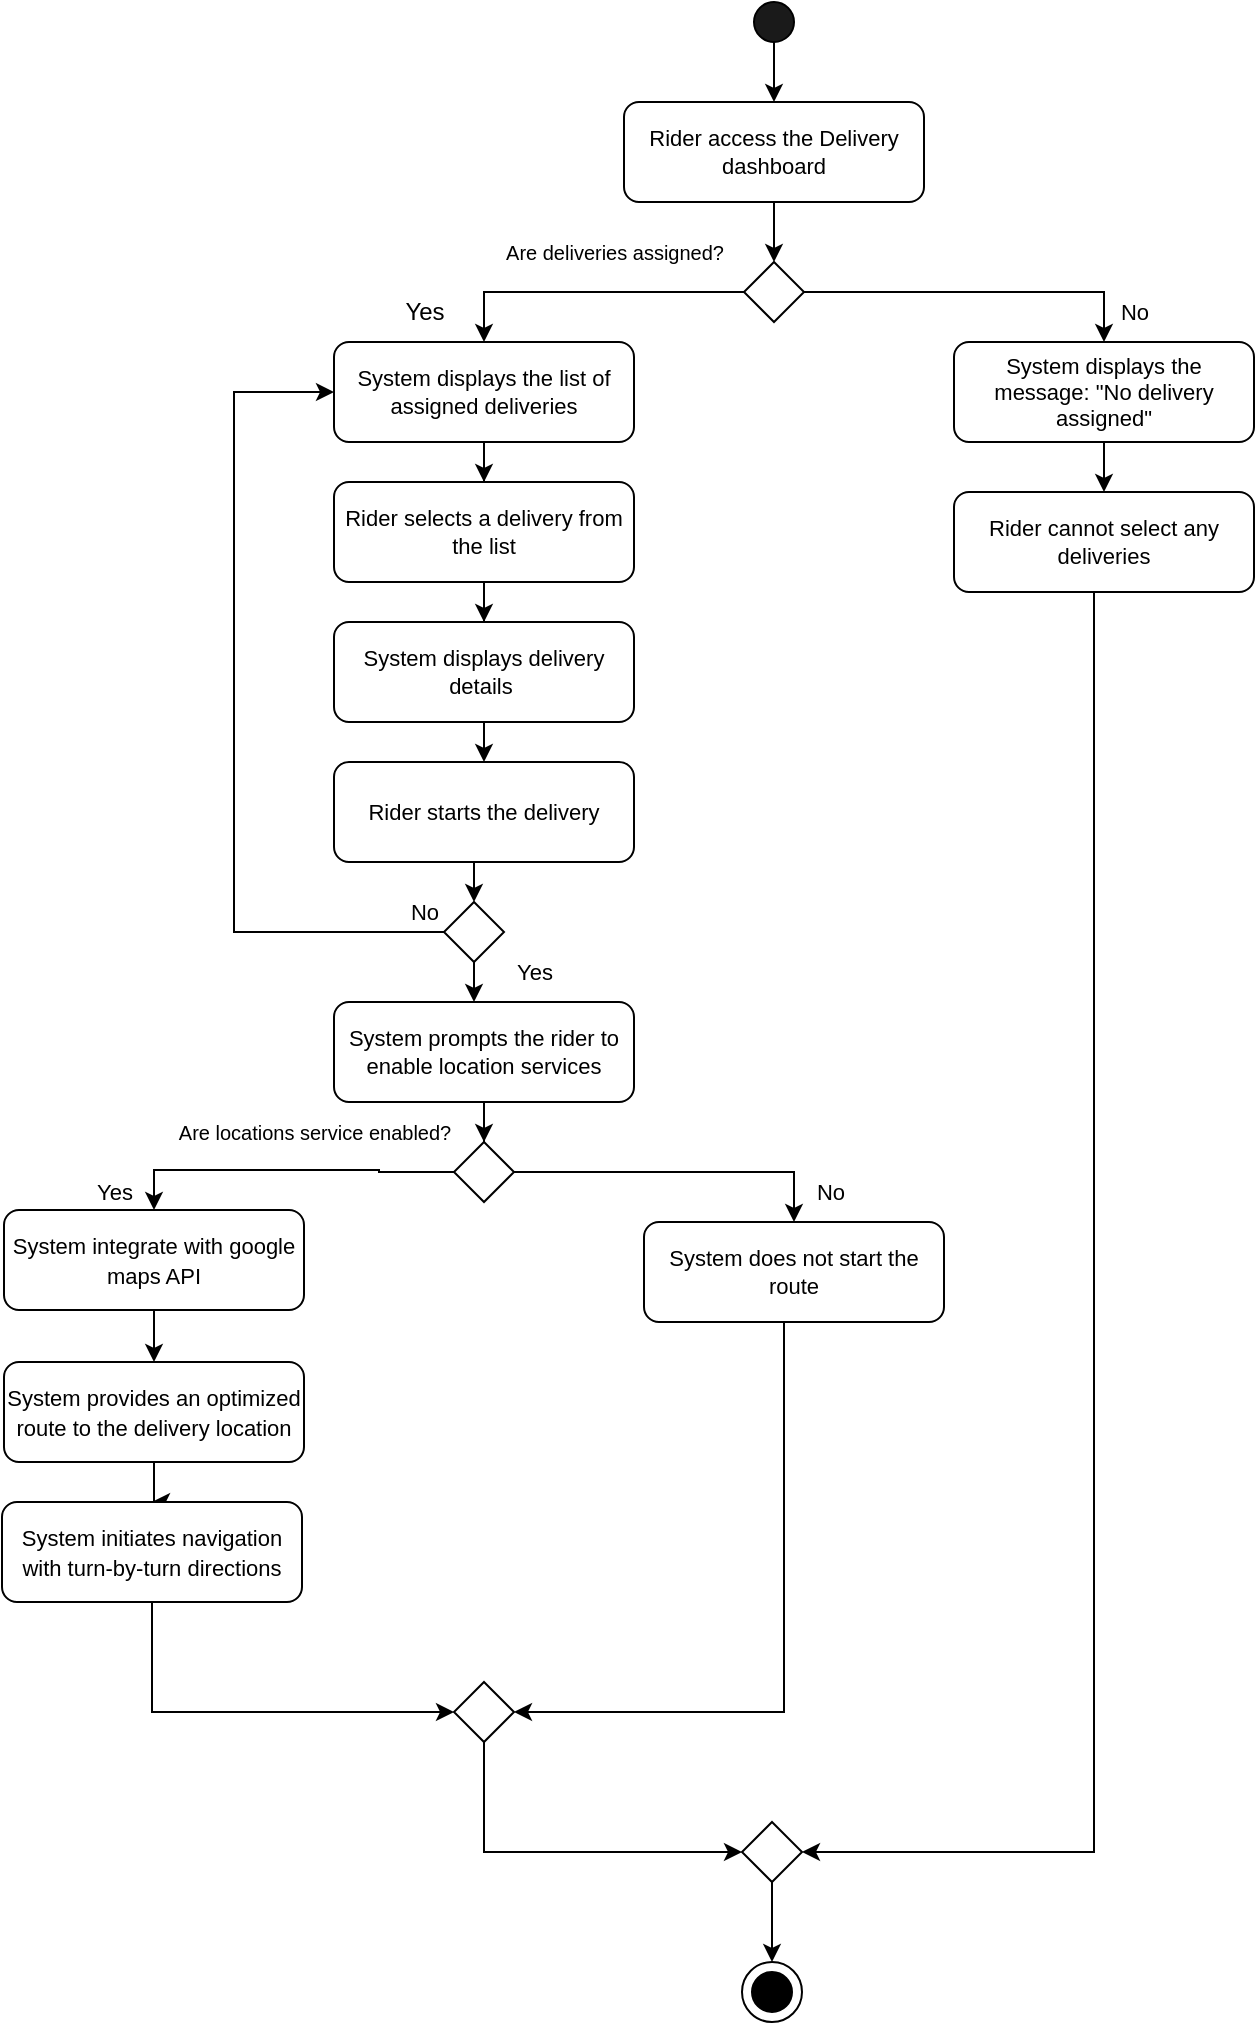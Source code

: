 <mxfile version="25.0.3" pages="24">
  <diagram name="Page-1" id="howEqOjZBWDX22ehPjeI">
    <mxGraphModel dx="1588" dy="908" grid="1" gridSize="10" guides="1" tooltips="1" connect="1" arrows="1" fold="1" page="1" pageScale="1" pageWidth="850" pageHeight="1100" math="0" shadow="0">
      <root>
        <mxCell id="0" />
        <mxCell id="1" parent="0" />
        <mxCell id="dAg2XJaBtzKmiSdX0UjU-56" value="" style="group" vertex="1" connectable="0" parent="1">
          <mxGeometry x="86" y="20" width="626" height="1010" as="geometry" />
        </mxCell>
        <mxCell id="dAg2XJaBtzKmiSdX0UjU-1" style="edgeStyle=orthogonalEdgeStyle;rounded=0;orthogonalLoop=1;jettySize=auto;html=1;entryX=0.5;entryY=0;entryDx=0;entryDy=0;" edge="1" parent="dAg2XJaBtzKmiSdX0UjU-56" source="dAg2XJaBtzKmiSdX0UjU-2" target="dAg2XJaBtzKmiSdX0UjU-4">
          <mxGeometry relative="1" as="geometry" />
        </mxCell>
        <mxCell id="dAg2XJaBtzKmiSdX0UjU-2" value="" style="ellipse;whiteSpace=wrap;html=1;aspect=fixed;fillColor=#1A1A1A;" vertex="1" parent="dAg2XJaBtzKmiSdX0UjU-56">
          <mxGeometry x="376" width="20" height="20" as="geometry" />
        </mxCell>
        <mxCell id="dAg2XJaBtzKmiSdX0UjU-3" style="edgeStyle=orthogonalEdgeStyle;rounded=0;orthogonalLoop=1;jettySize=auto;html=1;entryX=0.5;entryY=0;entryDx=0;entryDy=0;fontSize=11;" edge="1" parent="dAg2XJaBtzKmiSdX0UjU-56" source="dAg2XJaBtzKmiSdX0UjU-4" target="dAg2XJaBtzKmiSdX0UjU-7">
          <mxGeometry relative="1" as="geometry" />
        </mxCell>
        <mxCell id="dAg2XJaBtzKmiSdX0UjU-4" value="&lt;div&gt;&lt;span style=&quot;background-color: initial;&quot;&gt;Rider access the Delivery dashboard&lt;/span&gt;&lt;/div&gt;" style="rounded=1;whiteSpace=wrap;html=1;align=center;fontSize=11;" vertex="1" parent="dAg2XJaBtzKmiSdX0UjU-56">
          <mxGeometry x="311" y="50" width="150" height="50" as="geometry" />
        </mxCell>
        <mxCell id="dAg2XJaBtzKmiSdX0UjU-5" style="edgeStyle=orthogonalEdgeStyle;rounded=0;orthogonalLoop=1;jettySize=auto;html=1;entryX=0.5;entryY=0;entryDx=0;entryDy=0;fontSize=11;" edge="1" parent="dAg2XJaBtzKmiSdX0UjU-56" source="dAg2XJaBtzKmiSdX0UjU-7" target="dAg2XJaBtzKmiSdX0UjU-9">
          <mxGeometry relative="1" as="geometry" />
        </mxCell>
        <mxCell id="dAg2XJaBtzKmiSdX0UjU-6" style="edgeStyle=orthogonalEdgeStyle;rounded=0;orthogonalLoop=1;jettySize=auto;html=1;entryX=0.5;entryY=0;entryDx=0;entryDy=0;fontSize=11;" edge="1" parent="dAg2XJaBtzKmiSdX0UjU-56" source="dAg2XJaBtzKmiSdX0UjU-7" target="dAg2XJaBtzKmiSdX0UjU-11">
          <mxGeometry relative="1" as="geometry" />
        </mxCell>
        <mxCell id="dAg2XJaBtzKmiSdX0UjU-7" value="" style="rhombus;whiteSpace=wrap;html=1;fontSize=11;" vertex="1" parent="dAg2XJaBtzKmiSdX0UjU-56">
          <mxGeometry x="371" y="130" width="30" height="30" as="geometry" />
        </mxCell>
        <mxCell id="dAg2XJaBtzKmiSdX0UjU-8" style="edgeStyle=orthogonalEdgeStyle;rounded=0;orthogonalLoop=1;jettySize=auto;html=1;entryX=0.5;entryY=0;entryDx=0;entryDy=0;fontSize=11;" edge="1" parent="dAg2XJaBtzKmiSdX0UjU-56" source="dAg2XJaBtzKmiSdX0UjU-9" target="dAg2XJaBtzKmiSdX0UjU-13">
          <mxGeometry relative="1" as="geometry" />
        </mxCell>
        <mxCell id="dAg2XJaBtzKmiSdX0UjU-9" value="System displays the message: &quot;No delivery assigned&quot;" style="rounded=1;whiteSpace=wrap;html=1;fontSize=11;" vertex="1" parent="dAg2XJaBtzKmiSdX0UjU-56">
          <mxGeometry x="476" y="170" width="150" height="50" as="geometry" />
        </mxCell>
        <mxCell id="dAg2XJaBtzKmiSdX0UjU-10" value="" style="edgeStyle=orthogonalEdgeStyle;rounded=0;orthogonalLoop=1;jettySize=auto;html=1;fontSize=11;" edge="1" parent="dAg2XJaBtzKmiSdX0UjU-56" source="dAg2XJaBtzKmiSdX0UjU-11" target="dAg2XJaBtzKmiSdX0UjU-15">
          <mxGeometry relative="1" as="geometry" />
        </mxCell>
        <mxCell id="dAg2XJaBtzKmiSdX0UjU-11" value="System displays the list of assigned deliveries" style="rounded=1;whiteSpace=wrap;html=1;fontSize=11;" vertex="1" parent="dAg2XJaBtzKmiSdX0UjU-56">
          <mxGeometry x="166" y="170" width="150" height="50" as="geometry" />
        </mxCell>
        <mxCell id="dAg2XJaBtzKmiSdX0UjU-12" style="edgeStyle=orthogonalEdgeStyle;rounded=0;orthogonalLoop=1;jettySize=auto;html=1;entryX=1;entryY=0.5;entryDx=0;entryDy=0;exitX=0.5;exitY=1;exitDx=0;exitDy=0;" edge="1" parent="dAg2XJaBtzKmiSdX0UjU-56" source="dAg2XJaBtzKmiSdX0UjU-13" target="dAg2XJaBtzKmiSdX0UjU-39">
          <mxGeometry relative="1" as="geometry">
            <mxPoint x="546" y="820" as="targetPoint" />
            <Array as="points">
              <mxPoint x="546" y="925" />
            </Array>
          </mxGeometry>
        </mxCell>
        <mxCell id="dAg2XJaBtzKmiSdX0UjU-13" value="Rider cannot select any deliveries" style="rounded=1;whiteSpace=wrap;html=1;fontSize=11;" vertex="1" parent="dAg2XJaBtzKmiSdX0UjU-56">
          <mxGeometry x="476" y="245" width="150" height="50" as="geometry" />
        </mxCell>
        <mxCell id="dAg2XJaBtzKmiSdX0UjU-14" value="" style="edgeStyle=orthogonalEdgeStyle;rounded=0;orthogonalLoop=1;jettySize=auto;html=1;fontSize=11;" edge="1" parent="dAg2XJaBtzKmiSdX0UjU-56" source="dAg2XJaBtzKmiSdX0UjU-15" target="dAg2XJaBtzKmiSdX0UjU-17">
          <mxGeometry relative="1" as="geometry" />
        </mxCell>
        <mxCell id="dAg2XJaBtzKmiSdX0UjU-15" value="Rider selects a delivery from the list" style="whiteSpace=wrap;html=1;rounded=1;fontSize=11;" vertex="1" parent="dAg2XJaBtzKmiSdX0UjU-56">
          <mxGeometry x="166" y="240" width="150" height="50" as="geometry" />
        </mxCell>
        <mxCell id="dAg2XJaBtzKmiSdX0UjU-16" style="edgeStyle=orthogonalEdgeStyle;rounded=0;orthogonalLoop=1;jettySize=auto;html=1;exitX=0.5;exitY=1;exitDx=0;exitDy=0;entryX=0.5;entryY=0;entryDx=0;entryDy=0;fontSize=11;" edge="1" parent="dAg2XJaBtzKmiSdX0UjU-56" source="dAg2XJaBtzKmiSdX0UjU-17" target="dAg2XJaBtzKmiSdX0UjU-19">
          <mxGeometry relative="1" as="geometry" />
        </mxCell>
        <mxCell id="dAg2XJaBtzKmiSdX0UjU-17" value="System displays delivery details&amp;nbsp;" style="whiteSpace=wrap;html=1;rounded=1;fontSize=11;" vertex="1" parent="dAg2XJaBtzKmiSdX0UjU-56">
          <mxGeometry x="166" y="310" width="150" height="50" as="geometry" />
        </mxCell>
        <mxCell id="dAg2XJaBtzKmiSdX0UjU-18" style="edgeStyle=orthogonalEdgeStyle;rounded=0;orthogonalLoop=1;jettySize=auto;html=1;exitX=0.5;exitY=1;exitDx=0;exitDy=0;entryX=0.5;entryY=0;entryDx=0;entryDy=0;fontSize=11;" edge="1" parent="dAg2XJaBtzKmiSdX0UjU-56" source="dAg2XJaBtzKmiSdX0UjU-19" target="dAg2XJaBtzKmiSdX0UjU-21">
          <mxGeometry relative="1" as="geometry" />
        </mxCell>
        <mxCell id="dAg2XJaBtzKmiSdX0UjU-19" value="Rider starts the delivery" style="whiteSpace=wrap;html=1;rounded=1;fontSize=11;" vertex="1" parent="dAg2XJaBtzKmiSdX0UjU-56">
          <mxGeometry x="166" y="380" width="150" height="50" as="geometry" />
        </mxCell>
        <mxCell id="dAg2XJaBtzKmiSdX0UjU-20" style="edgeStyle=orthogonalEdgeStyle;rounded=0;orthogonalLoop=1;jettySize=auto;html=1;entryX=0;entryY=0.5;entryDx=0;entryDy=0;" edge="1" parent="dAg2XJaBtzKmiSdX0UjU-56" source="dAg2XJaBtzKmiSdX0UjU-21" target="dAg2XJaBtzKmiSdX0UjU-11">
          <mxGeometry relative="1" as="geometry">
            <Array as="points">
              <mxPoint x="116" y="465" />
              <mxPoint x="116" y="195" />
            </Array>
          </mxGeometry>
        </mxCell>
        <mxCell id="dAg2XJaBtzKmiSdX0UjU-21" value="" style="rhombus;whiteSpace=wrap;html=1;fontSize=11;" vertex="1" parent="dAg2XJaBtzKmiSdX0UjU-56">
          <mxGeometry x="221" y="450" width="30" height="30" as="geometry" />
        </mxCell>
        <mxCell id="dAg2XJaBtzKmiSdX0UjU-22" style="edgeStyle=orthogonalEdgeStyle;rounded=0;orthogonalLoop=1;jettySize=auto;html=1;entryX=0.461;entryY=0.013;entryDx=0;entryDy=0;entryPerimeter=0;fontSize=11;" edge="1" parent="dAg2XJaBtzKmiSdX0UjU-56" source="dAg2XJaBtzKmiSdX0UjU-21" target="dAg2XJaBtzKmiSdX0UjU-24">
          <mxGeometry relative="1" as="geometry" />
        </mxCell>
        <mxCell id="dAg2XJaBtzKmiSdX0UjU-23" style="edgeStyle=orthogonalEdgeStyle;rounded=0;orthogonalLoop=1;jettySize=auto;html=1;entryX=0.5;entryY=0;entryDx=0;entryDy=0;" edge="1" parent="dAg2XJaBtzKmiSdX0UjU-56" source="dAg2XJaBtzKmiSdX0UjU-24" target="dAg2XJaBtzKmiSdX0UjU-27">
          <mxGeometry relative="1" as="geometry" />
        </mxCell>
        <mxCell id="dAg2XJaBtzKmiSdX0UjU-24" value="System prompts the rider to enable location services" style="whiteSpace=wrap;html=1;rounded=1;fontSize=11;" vertex="1" parent="dAg2XJaBtzKmiSdX0UjU-56">
          <mxGeometry x="166" y="500" width="150" height="50" as="geometry" />
        </mxCell>
        <mxCell id="dAg2XJaBtzKmiSdX0UjU-25" style="edgeStyle=orthogonalEdgeStyle;rounded=0;orthogonalLoop=1;jettySize=auto;html=1;entryX=0.5;entryY=0;entryDx=0;entryDy=0;fontSize=11;" edge="1" parent="dAg2XJaBtzKmiSdX0UjU-56" source="dAg2XJaBtzKmiSdX0UjU-27" target="dAg2XJaBtzKmiSdX0UjU-29">
          <mxGeometry relative="1" as="geometry" />
        </mxCell>
        <mxCell id="dAg2XJaBtzKmiSdX0UjU-26" style="edgeStyle=orthogonalEdgeStyle;rounded=0;orthogonalLoop=1;jettySize=auto;html=1;entryX=0.5;entryY=0;entryDx=0;entryDy=0;" edge="1" parent="dAg2XJaBtzKmiSdX0UjU-56" source="dAg2XJaBtzKmiSdX0UjU-27" target="dAg2XJaBtzKmiSdX0UjU-31">
          <mxGeometry relative="1" as="geometry" />
        </mxCell>
        <mxCell id="dAg2XJaBtzKmiSdX0UjU-27" value="" style="rhombus;whiteSpace=wrap;html=1;fontSize=11;" vertex="1" parent="dAg2XJaBtzKmiSdX0UjU-56">
          <mxGeometry x="226" y="570" width="30" height="30" as="geometry" />
        </mxCell>
        <mxCell id="dAg2XJaBtzKmiSdX0UjU-28" style="edgeStyle=orthogonalEdgeStyle;rounded=0;orthogonalLoop=1;jettySize=auto;html=1;entryX=1;entryY=0.5;entryDx=0;entryDy=0;" edge="1" parent="dAg2XJaBtzKmiSdX0UjU-56" source="dAg2XJaBtzKmiSdX0UjU-29" target="dAg2XJaBtzKmiSdX0UjU-37">
          <mxGeometry relative="1" as="geometry">
            <Array as="points">
              <mxPoint x="391" y="855" />
            </Array>
          </mxGeometry>
        </mxCell>
        <mxCell id="dAg2XJaBtzKmiSdX0UjU-29" value="System does not start the route" style="rounded=1;whiteSpace=wrap;html=1;fontSize=11;" vertex="1" parent="dAg2XJaBtzKmiSdX0UjU-56">
          <mxGeometry x="321" y="610" width="150" height="50" as="geometry" />
        </mxCell>
        <mxCell id="dAg2XJaBtzKmiSdX0UjU-30" value="" style="edgeStyle=orthogonalEdgeStyle;rounded=0;orthogonalLoop=1;jettySize=auto;html=1;fontSize=11;" edge="1" parent="dAg2XJaBtzKmiSdX0UjU-56" source="dAg2XJaBtzKmiSdX0UjU-31" target="dAg2XJaBtzKmiSdX0UjU-33">
          <mxGeometry relative="1" as="geometry" />
        </mxCell>
        <mxCell id="dAg2XJaBtzKmiSdX0UjU-31" value="&lt;font style=&quot;font-size: 11px;&quot;&gt;System integrate with google maps API&lt;/font&gt;" style="rounded=1;whiteSpace=wrap;html=1;" vertex="1" parent="dAg2XJaBtzKmiSdX0UjU-56">
          <mxGeometry x="1" y="604" width="150" height="50" as="geometry" />
        </mxCell>
        <mxCell id="dAg2XJaBtzKmiSdX0UjU-32" value="" style="edgeStyle=orthogonalEdgeStyle;rounded=0;orthogonalLoop=1;jettySize=auto;html=1;fontSize=11;" edge="1" parent="dAg2XJaBtzKmiSdX0UjU-56" source="dAg2XJaBtzKmiSdX0UjU-33" target="dAg2XJaBtzKmiSdX0UjU-35">
          <mxGeometry relative="1" as="geometry" />
        </mxCell>
        <mxCell id="dAg2XJaBtzKmiSdX0UjU-33" value="&lt;font style=&quot;font-size: 11px;&quot;&gt;System provides an optimized route to the&amp;nbsp;&lt;/font&gt;&lt;span style=&quot;font-size: 11px; background-color: initial;&quot;&gt;delivery location&lt;/span&gt;" style="whiteSpace=wrap;html=1;rounded=1;" vertex="1" parent="dAg2XJaBtzKmiSdX0UjU-56">
          <mxGeometry x="1" y="680" width="150" height="50" as="geometry" />
        </mxCell>
        <mxCell id="dAg2XJaBtzKmiSdX0UjU-34" style="edgeStyle=orthogonalEdgeStyle;rounded=0;orthogonalLoop=1;jettySize=auto;html=1;entryX=0;entryY=0.5;entryDx=0;entryDy=0;exitX=0.5;exitY=1;exitDx=0;exitDy=0;" edge="1" parent="dAg2XJaBtzKmiSdX0UjU-56" source="dAg2XJaBtzKmiSdX0UjU-35" target="dAg2XJaBtzKmiSdX0UjU-37">
          <mxGeometry relative="1" as="geometry" />
        </mxCell>
        <mxCell id="dAg2XJaBtzKmiSdX0UjU-35" value="&lt;font style=&quot;font-size: 11px;&quot;&gt;System initiates navigation with turn-by-turn directions&lt;/font&gt;" style="whiteSpace=wrap;html=1;rounded=1;" vertex="1" parent="dAg2XJaBtzKmiSdX0UjU-56">
          <mxGeometry y="750" width="150" height="50" as="geometry" />
        </mxCell>
        <mxCell id="dAg2XJaBtzKmiSdX0UjU-36" style="edgeStyle=orthogonalEdgeStyle;rounded=0;orthogonalLoop=1;jettySize=auto;html=1;entryX=0;entryY=0.5;entryDx=0;entryDy=0;" edge="1" parent="dAg2XJaBtzKmiSdX0UjU-56" source="dAg2XJaBtzKmiSdX0UjU-37" target="dAg2XJaBtzKmiSdX0UjU-39">
          <mxGeometry relative="1" as="geometry">
            <Array as="points">
              <mxPoint x="241" y="925" />
            </Array>
          </mxGeometry>
        </mxCell>
        <mxCell id="dAg2XJaBtzKmiSdX0UjU-37" value="" style="rhombus;whiteSpace=wrap;html=1;" vertex="1" parent="dAg2XJaBtzKmiSdX0UjU-56">
          <mxGeometry x="226" y="840" width="30" height="30" as="geometry" />
        </mxCell>
        <mxCell id="dAg2XJaBtzKmiSdX0UjU-38" value="" style="edgeStyle=orthogonalEdgeStyle;rounded=0;orthogonalLoop=1;jettySize=auto;html=1;" edge="1" parent="dAg2XJaBtzKmiSdX0UjU-56" source="dAg2XJaBtzKmiSdX0UjU-39" target="dAg2XJaBtzKmiSdX0UjU-40">
          <mxGeometry relative="1" as="geometry">
            <Array as="points">
              <mxPoint x="391" y="985" />
            </Array>
          </mxGeometry>
        </mxCell>
        <mxCell id="dAg2XJaBtzKmiSdX0UjU-39" value="" style="rhombus;whiteSpace=wrap;html=1;" vertex="1" parent="dAg2XJaBtzKmiSdX0UjU-56">
          <mxGeometry x="370" y="910" width="30" height="30" as="geometry" />
        </mxCell>
        <mxCell id="dAg2XJaBtzKmiSdX0UjU-42" value="Are deliveries assigned?" style="text;html=1;align=center;verticalAlign=middle;resizable=0;points=[];autosize=1;strokeColor=none;fillColor=none;fontSize=10;" vertex="1" parent="dAg2XJaBtzKmiSdX0UjU-56">
          <mxGeometry x="241" y="110" width="130" height="30" as="geometry" />
        </mxCell>
        <mxCell id="dAg2XJaBtzKmiSdX0UjU-43" value="Yes" style="text;html=1;align=center;verticalAlign=middle;resizable=0;points=[];autosize=1;strokeColor=none;fillColor=none;" vertex="1" parent="dAg2XJaBtzKmiSdX0UjU-56">
          <mxGeometry x="191" y="140" width="40" height="30" as="geometry" />
        </mxCell>
        <mxCell id="dAg2XJaBtzKmiSdX0UjU-44" value="No" style="text;html=1;align=center;verticalAlign=middle;resizable=0;points=[];autosize=1;strokeColor=none;fillColor=none;fontSize=11;" vertex="1" parent="dAg2XJaBtzKmiSdX0UjU-56">
          <mxGeometry x="546" y="140" width="40" height="30" as="geometry" />
        </mxCell>
        <mxCell id="dAg2XJaBtzKmiSdX0UjU-45" value="Yes" style="text;html=1;align=center;verticalAlign=middle;resizable=0;points=[];autosize=1;strokeColor=none;fillColor=none;fontSize=11;" vertex="1" parent="dAg2XJaBtzKmiSdX0UjU-56">
          <mxGeometry x="246" y="470" width="40" height="30" as="geometry" />
        </mxCell>
        <mxCell id="dAg2XJaBtzKmiSdX0UjU-46" value="No" style="text;html=1;align=center;verticalAlign=middle;resizable=0;points=[];autosize=1;strokeColor=none;fillColor=none;fontSize=11;" vertex="1" parent="dAg2XJaBtzKmiSdX0UjU-56">
          <mxGeometry x="191" y="440" width="40" height="30" as="geometry" />
        </mxCell>
        <mxCell id="dAg2XJaBtzKmiSdX0UjU-47" value="Are locations service enabled?" style="text;html=1;align=center;verticalAlign=middle;resizable=0;points=[];autosize=1;strokeColor=none;fillColor=none;fontSize=10;" vertex="1" parent="dAg2XJaBtzKmiSdX0UjU-56">
          <mxGeometry x="76" y="550" width="160" height="30" as="geometry" />
        </mxCell>
        <mxCell id="dAg2XJaBtzKmiSdX0UjU-48" value="Yes" style="text;html=1;align=center;verticalAlign=middle;resizable=0;points=[];autosize=1;strokeColor=none;fillColor=none;fontSize=11;" vertex="1" parent="dAg2XJaBtzKmiSdX0UjU-56">
          <mxGeometry x="36" y="580" width="40" height="30" as="geometry" />
        </mxCell>
        <mxCell id="dAg2XJaBtzKmiSdX0UjU-49" value="No" style="text;html=1;align=center;verticalAlign=middle;resizable=0;points=[];autosize=1;strokeColor=none;fillColor=none;fontSize=11;" vertex="1" parent="dAg2XJaBtzKmiSdX0UjU-56">
          <mxGeometry x="394" y="580" width="40" height="30" as="geometry" />
        </mxCell>
        <mxCell id="dAg2XJaBtzKmiSdX0UjU-54" value="" style="group" vertex="1" connectable="0" parent="dAg2XJaBtzKmiSdX0UjU-56">
          <mxGeometry x="370" y="980" width="30" height="30" as="geometry" />
        </mxCell>
        <mxCell id="dAg2XJaBtzKmiSdX0UjU-40" value="" style="ellipse;whiteSpace=wrap;html=1;" vertex="1" parent="dAg2XJaBtzKmiSdX0UjU-54">
          <mxGeometry width="30" height="30" as="geometry" />
        </mxCell>
        <mxCell id="dAg2XJaBtzKmiSdX0UjU-41" value="" style="ellipse;whiteSpace=wrap;html=1;aspect=fixed;fillColor=#000000;" vertex="1" parent="dAg2XJaBtzKmiSdX0UjU-54">
          <mxGeometry x="5" y="5" width="20" height="20" as="geometry" />
        </mxCell>
      </root>
    </mxGraphModel>
  </diagram>
  <diagram id="fO52N7WiiWnExAHIGCbI" name="Page-2">
    <mxGraphModel dx="934" dy="534" grid="1" gridSize="10" guides="1" tooltips="1" connect="1" arrows="1" fold="1" page="1" pageScale="1" pageWidth="850" pageHeight="1100" math="0" shadow="0">
      <root>
        <mxCell id="0" />
        <mxCell id="1" parent="0" />
        <mxCell id="ahplz6HUMnmoF2mp_-Vn-3" value="" style="ellipse;whiteSpace=wrap;html=1;aspect=fixed;fillColor=#1A1A1A;" vertex="1" parent="1">
          <mxGeometry x="420" y="104" width="20" height="20" as="geometry" />
        </mxCell>
        <mxCell id="ahplz6HUMnmoF2mp_-Vn-53" style="edgeStyle=orthogonalEdgeStyle;rounded=0;orthogonalLoop=1;jettySize=auto;html=1;entryX=0.5;entryY=0;entryDx=0;entryDy=0;" edge="1" parent="1" source="ahplz6HUMnmoF2mp_-Vn-5" target="ahplz6HUMnmoF2mp_-Vn-52">
          <mxGeometry relative="1" as="geometry" />
        </mxCell>
        <mxCell id="ahplz6HUMnmoF2mp_-Vn-5" value="Start navigation on the assigned delivery route" style="rounded=1;whiteSpace=wrap;html=1;align=center;fontSize=11;" vertex="1" parent="1">
          <mxGeometry x="351" y="150" width="150" height="50" as="geometry" />
        </mxCell>
        <mxCell id="ahplz6HUMnmoF2mp_-Vn-150" value="" style="edgeStyle=orthogonalEdgeStyle;rounded=0;orthogonalLoop=1;jettySize=auto;html=1;" edge="1" parent="1" source="ahplz6HUMnmoF2mp_-Vn-52" target="ahplz6HUMnmoF2mp_-Vn-58">
          <mxGeometry relative="1" as="geometry" />
        </mxCell>
        <mxCell id="ahplz6HUMnmoF2mp_-Vn-52" value="System begins monitoring Real-Time traffic and weather data" style="rounded=1;whiteSpace=wrap;html=1;align=center;fontSize=11;" vertex="1" parent="1">
          <mxGeometry x="350" y="240" width="150" height="50" as="geometry" />
        </mxCell>
        <mxCell id="ahplz6HUMnmoF2mp_-Vn-63" style="edgeStyle=orthogonalEdgeStyle;rounded=0;orthogonalLoop=1;jettySize=auto;html=1;entryX=0.5;entryY=0;entryDx=0;entryDy=0;exitX=1;exitY=0.5;exitDx=0;exitDy=0;" edge="1" parent="1" source="ahplz6HUMnmoF2mp_-Vn-95" target="ahplz6HUMnmoF2mp_-Vn-68">
          <mxGeometry relative="1" as="geometry">
            <mxPoint x="560" y="420" as="targetPoint" />
          </mxGeometry>
        </mxCell>
        <mxCell id="ahplz6HUMnmoF2mp_-Vn-98" style="edgeStyle=orthogonalEdgeStyle;rounded=0;orthogonalLoop=1;jettySize=auto;html=1;entryX=0.5;entryY=0;entryDx=0;entryDy=0;" edge="1" parent="1" source="ahplz6HUMnmoF2mp_-Vn-58" target="ahplz6HUMnmoF2mp_-Vn-95">
          <mxGeometry relative="1" as="geometry" />
        </mxCell>
        <mxCell id="ahplz6HUMnmoF2mp_-Vn-100" style="edgeStyle=orthogonalEdgeStyle;rounded=0;orthogonalLoop=1;jettySize=auto;html=1;entryX=0.5;entryY=0;entryDx=0;entryDy=0;" edge="1" parent="1" source="ahplz6HUMnmoF2mp_-Vn-58" target="ahplz6HUMnmoF2mp_-Vn-99">
          <mxGeometry relative="1" as="geometry" />
        </mxCell>
        <mxCell id="ahplz6HUMnmoF2mp_-Vn-58" value="" style="rhombus;whiteSpace=wrap;html=1;" vertex="1" parent="1">
          <mxGeometry x="411" y="340" width="30" height="30" as="geometry" />
        </mxCell>
        <mxCell id="ahplz6HUMnmoF2mp_-Vn-65" value="Traffic delay detected?" style="text;html=1;align=center;verticalAlign=middle;resizable=0;points=[];autosize=1;strokeColor=none;fillColor=none;" vertex="1" parent="1">
          <mxGeometry x="20" y="400" width="140" height="30" as="geometry" />
        </mxCell>
        <mxCell id="ahplz6HUMnmoF2mp_-Vn-76" style="edgeStyle=orthogonalEdgeStyle;rounded=0;orthogonalLoop=1;jettySize=auto;html=1;entryX=0.5;entryY=0;entryDx=0;entryDy=0;" edge="1" parent="1" source="ahplz6HUMnmoF2mp_-Vn-68" target="ahplz6HUMnmoF2mp_-Vn-75">
          <mxGeometry relative="1" as="geometry" />
        </mxCell>
        <mxCell id="ahplz6HUMnmoF2mp_-Vn-84" style="edgeStyle=orthogonalEdgeStyle;rounded=0;orthogonalLoop=1;jettySize=auto;html=1;entryX=0.5;entryY=0;entryDx=0;entryDy=0;" edge="1" parent="1" source="ahplz6HUMnmoF2mp_-Vn-68" target="ahplz6HUMnmoF2mp_-Vn-81">
          <mxGeometry relative="1" as="geometry" />
        </mxCell>
        <mxCell id="ahplz6HUMnmoF2mp_-Vn-68" value="" style="rhombus;whiteSpace=wrap;html=1;" vertex="1" parent="1">
          <mxGeometry x="540" y="454" width="30" height="30" as="geometry" />
        </mxCell>
        <mxCell id="ahplz6HUMnmoF2mp_-Vn-69" value="Traffic data&amp;nbsp;&lt;div&gt;outdated?&lt;/div&gt;" style="text;html=1;align=center;verticalAlign=middle;resizable=0;points=[];autosize=1;strokeColor=none;fillColor=none;" vertex="1" parent="1">
          <mxGeometry x="550" y="424" width="90" height="40" as="geometry" />
        </mxCell>
        <mxCell id="ahplz6HUMnmoF2mp_-Vn-80" style="edgeStyle=orthogonalEdgeStyle;rounded=0;orthogonalLoop=1;jettySize=auto;html=1;entryX=0.5;entryY=0;entryDx=0;entryDy=0;" edge="1" parent="1" source="ahplz6HUMnmoF2mp_-Vn-75" target="ahplz6HUMnmoF2mp_-Vn-78">
          <mxGeometry relative="1" as="geometry" />
        </mxCell>
        <mxCell id="ahplz6HUMnmoF2mp_-Vn-75" value="Switch to manual route" style="rounded=1;whiteSpace=wrap;html=1;align=center;fontSize=11;" vertex="1" parent="1">
          <mxGeometry x="480" y="504" width="150" height="50" as="geometry" />
        </mxCell>
        <mxCell id="ahplz6HUMnmoF2mp_-Vn-77" value="" style="edgeStyle=orthogonalEdgeStyle;rounded=0;orthogonalLoop=1;jettySize=auto;html=1;" edge="1" source="ahplz6HUMnmoF2mp_-Vn-78" target="ahplz6HUMnmoF2mp_-Vn-79" parent="1">
          <mxGeometry relative="1" as="geometry" />
        </mxCell>
        <mxCell id="ahplz6HUMnmoF2mp_-Vn-78" value="Recalculate Route" style="rounded=1;whiteSpace=wrap;html=1;align=center;fontSize=11;" vertex="1" parent="1">
          <mxGeometry x="480" y="584" width="150" height="50" as="geometry" />
        </mxCell>
        <mxCell id="ahplz6HUMnmoF2mp_-Vn-119" style="edgeStyle=orthogonalEdgeStyle;rounded=0;orthogonalLoop=1;jettySize=auto;html=1;entryX=1;entryY=0.5;entryDx=0;entryDy=0;" edge="1" parent="1" source="ahplz6HUMnmoF2mp_-Vn-79" target="ahplz6HUMnmoF2mp_-Vn-116">
          <mxGeometry relative="1" as="geometry">
            <mxPoint x="490" y="790" as="targetPoint" />
          </mxGeometry>
        </mxCell>
        <mxCell id="ahplz6HUMnmoF2mp_-Vn-79" value="Update rider with new directions" style="rounded=1;whiteSpace=wrap;html=1;align=center;fontSize=11;" vertex="1" parent="1">
          <mxGeometry x="480" y="654" width="150" height="50" as="geometry" />
        </mxCell>
        <mxCell id="ahplz6HUMnmoF2mp_-Vn-89" style="edgeStyle=orthogonalEdgeStyle;rounded=0;orthogonalLoop=1;jettySize=auto;html=1;entryX=0.5;entryY=0;entryDx=0;entryDy=0;" edge="1" parent="1">
          <mxGeometry relative="1" as="geometry">
            <mxPoint x="373.077" y="560.923" as="sourcePoint" />
            <mxPoint x="373" y="581" as="targetPoint" />
          </mxGeometry>
        </mxCell>
        <mxCell id="ahplz6HUMnmoF2mp_-Vn-108" style="edgeStyle=orthogonalEdgeStyle;rounded=0;orthogonalLoop=1;jettySize=auto;html=1;" edge="1" parent="1" source="ahplz6HUMnmoF2mp_-Vn-81" target="ahplz6HUMnmoF2mp_-Vn-88">
          <mxGeometry relative="1" as="geometry" />
        </mxCell>
        <mxCell id="ahplz6HUMnmoF2mp_-Vn-81" value="" style="rhombus;whiteSpace=wrap;html=1;" vertex="1" parent="1">
          <mxGeometry x="358" y="499" width="30" height="30" as="geometry" />
        </mxCell>
        <mxCell id="ahplz6HUMnmoF2mp_-Vn-85" value="Traffic data&amp;nbsp;&lt;div&gt;unavailable?&lt;/div&gt;" style="text;html=1;align=center;verticalAlign=middle;resizable=0;points=[];autosize=1;strokeColor=none;fillColor=none;" vertex="1" parent="1">
          <mxGeometry x="280" y="464" width="90" height="40" as="geometry" />
        </mxCell>
        <mxCell id="ahplz6HUMnmoF2mp_-Vn-91" value="" style="edgeStyle=orthogonalEdgeStyle;rounded=0;orthogonalLoop=1;jettySize=auto;html=1;" edge="1" parent="1">
          <mxGeometry relative="1" as="geometry">
            <mxPoint x="373.077" y="631" as="sourcePoint" />
            <mxPoint x="373.077" y="661" as="targetPoint" />
          </mxGeometry>
        </mxCell>
        <mxCell id="ahplz6HUMnmoF2mp_-Vn-109" style="edgeStyle=orthogonalEdgeStyle;rounded=0;orthogonalLoop=1;jettySize=auto;html=1;entryX=0.5;entryY=0;entryDx=0;entryDy=0;" edge="1" parent="1" source="ahplz6HUMnmoF2mp_-Vn-88" target="ahplz6HUMnmoF2mp_-Vn-90">
          <mxGeometry relative="1" as="geometry" />
        </mxCell>
        <mxCell id="ahplz6HUMnmoF2mp_-Vn-88" value="Inform Rider of data unavailability" style="rounded=1;whiteSpace=wrap;html=1;align=center;fontSize=11;" vertex="1" parent="1">
          <mxGeometry x="298" y="547" width="150" height="50" as="geometry" />
        </mxCell>
        <mxCell id="ahplz6HUMnmoF2mp_-Vn-118" style="edgeStyle=orthogonalEdgeStyle;rounded=0;orthogonalLoop=1;jettySize=auto;html=1;exitX=0.5;exitY=1;exitDx=0;exitDy=0;entryX=0.5;entryY=0;entryDx=0;entryDy=0;" edge="1" parent="1" source="ahplz6HUMnmoF2mp_-Vn-90" target="ahplz6HUMnmoF2mp_-Vn-116">
          <mxGeometry relative="1" as="geometry" />
        </mxCell>
        <mxCell id="ahplz6HUMnmoF2mp_-Vn-90" value="Continuous navigation with initial route" style="rounded=1;whiteSpace=wrap;html=1;align=center;fontSize=11;" vertex="1" parent="1">
          <mxGeometry x="298" y="620" width="150" height="50" as="geometry" />
        </mxCell>
        <mxCell id="ahplz6HUMnmoF2mp_-Vn-92" value="" style="edgeStyle=orthogonalEdgeStyle;rounded=0;orthogonalLoop=1;jettySize=auto;html=1;" edge="1" source="ahplz6HUMnmoF2mp_-Vn-93" target="ahplz6HUMnmoF2mp_-Vn-94" parent="1">
          <mxGeometry relative="1" as="geometry" />
        </mxCell>
        <mxCell id="ahplz6HUMnmoF2mp_-Vn-93" value="Recalculate Route" style="rounded=1;whiteSpace=wrap;html=1;align=center;fontSize=11;" vertex="1" parent="1">
          <mxGeometry x="93" y="490" width="150" height="50" as="geometry" />
        </mxCell>
        <mxCell id="ahplz6HUMnmoF2mp_-Vn-117" style="edgeStyle=orthogonalEdgeStyle;rounded=0;orthogonalLoop=1;jettySize=auto;html=1;entryX=0;entryY=0.5;entryDx=0;entryDy=0;exitX=0.5;exitY=1;exitDx=0;exitDy=0;" edge="1" parent="1" source="ahplz6HUMnmoF2mp_-Vn-94" target="ahplz6HUMnmoF2mp_-Vn-116">
          <mxGeometry relative="1" as="geometry" />
        </mxCell>
        <mxCell id="ahplz6HUMnmoF2mp_-Vn-94" value="Update rider with new directions" style="rounded=1;whiteSpace=wrap;html=1;align=center;fontSize=11;" vertex="1" parent="1">
          <mxGeometry x="93" y="560" width="150" height="50" as="geometry" />
        </mxCell>
        <mxCell id="ahplz6HUMnmoF2mp_-Vn-96" style="edgeStyle=orthogonalEdgeStyle;rounded=0;orthogonalLoop=1;jettySize=auto;html=1;entryX=0.5;entryY=0;entryDx=0;entryDy=0;" edge="1" parent="1" source="ahplz6HUMnmoF2mp_-Vn-95" target="ahplz6HUMnmoF2mp_-Vn-93">
          <mxGeometry relative="1" as="geometry" />
        </mxCell>
        <mxCell id="ahplz6HUMnmoF2mp_-Vn-95" value="" style="rhombus;whiteSpace=wrap;html=1;" vertex="1" parent="1">
          <mxGeometry x="153" y="420" width="30" height="30" as="geometry" />
        </mxCell>
        <mxCell id="ahplz6HUMnmoF2mp_-Vn-97" value="Adverse weather detected?" style="text;html=1;align=center;verticalAlign=middle;resizable=0;points=[];autosize=1;strokeColor=none;fillColor=none;" vertex="1" parent="1">
          <mxGeometry x="570" y="320" width="170" height="30" as="geometry" />
        </mxCell>
        <mxCell id="ahplz6HUMnmoF2mp_-Vn-102" style="edgeStyle=orthogonalEdgeStyle;rounded=0;orthogonalLoop=1;jettySize=auto;html=1;entryX=0.5;entryY=0;entryDx=0;entryDy=0;" edge="1" parent="1" source="ahplz6HUMnmoF2mp_-Vn-99" target="ahplz6HUMnmoF2mp_-Vn-101">
          <mxGeometry relative="1" as="geometry" />
        </mxCell>
        <mxCell id="ahplz6HUMnmoF2mp_-Vn-105" style="edgeStyle=orthogonalEdgeStyle;rounded=0;orthogonalLoop=1;jettySize=auto;html=1;entryX=0.5;entryY=0;entryDx=0;entryDy=0;" edge="1" parent="1" source="ahplz6HUMnmoF2mp_-Vn-99" target="ahplz6HUMnmoF2mp_-Vn-106">
          <mxGeometry relative="1" as="geometry">
            <mxPoint x="966" y="490" as="targetPoint" />
          </mxGeometry>
        </mxCell>
        <mxCell id="ahplz6HUMnmoF2mp_-Vn-99" value="" style="rhombus;whiteSpace=wrap;html=1;" vertex="1" parent="1">
          <mxGeometry x="726" y="430" width="30" height="30" as="geometry" />
        </mxCell>
        <mxCell id="ahplz6HUMnmoF2mp_-Vn-104" value="" style="edgeStyle=orthogonalEdgeStyle;rounded=0;orthogonalLoop=1;jettySize=auto;html=1;" edge="1" parent="1" source="ahplz6HUMnmoF2mp_-Vn-101" target="ahplz6HUMnmoF2mp_-Vn-103">
          <mxGeometry relative="1" as="geometry" />
        </mxCell>
        <mxCell id="ahplz6HUMnmoF2mp_-Vn-101" value="Inform Rider of weather hazards" style="rounded=1;whiteSpace=wrap;html=1;align=center;fontSize=11;" vertex="1" parent="1">
          <mxGeometry x="666" y="480" width="150" height="50" as="geometry" />
        </mxCell>
        <mxCell id="ahplz6HUMnmoF2mp_-Vn-112" style="edgeStyle=orthogonalEdgeStyle;rounded=0;orthogonalLoop=1;jettySize=auto;html=1;entryX=0;entryY=0.5;entryDx=0;entryDy=0;exitX=0.5;exitY=1;exitDx=0;exitDy=0;" edge="1" parent="1" source="ahplz6HUMnmoF2mp_-Vn-103" target="ahplz6HUMnmoF2mp_-Vn-110">
          <mxGeometry relative="1" as="geometry" />
        </mxCell>
        <mxCell id="ahplz6HUMnmoF2mp_-Vn-103" value="Rider decides wether to proceed" style="rounded=1;whiteSpace=wrap;html=1;align=center;fontSize=11;" vertex="1" parent="1">
          <mxGeometry x="666" y="560" width="150" height="50" as="geometry" />
        </mxCell>
        <mxCell id="ahplz6HUMnmoF2mp_-Vn-111" style="edgeStyle=orthogonalEdgeStyle;rounded=0;orthogonalLoop=1;jettySize=auto;html=1;entryX=1;entryY=0.5;entryDx=0;entryDy=0;" edge="1" parent="1" source="ahplz6HUMnmoF2mp_-Vn-106" target="ahplz6HUMnmoF2mp_-Vn-110">
          <mxGeometry relative="1" as="geometry">
            <mxPoint x="911" y="680" as="targetPoint" />
          </mxGeometry>
        </mxCell>
        <mxCell id="ahplz6HUMnmoF2mp_-Vn-106" value="Proceed without notifications" style="rounded=1;whiteSpace=wrap;html=1;align=center;fontSize=11;" vertex="1" parent="1">
          <mxGeometry x="836" y="480" width="150" height="50" as="geometry" />
        </mxCell>
        <mxCell id="ahplz6HUMnmoF2mp_-Vn-127" value="" style="edgeStyle=orthogonalEdgeStyle;rounded=0;orthogonalLoop=1;jettySize=auto;html=1;" edge="1" parent="1" source="ahplz6HUMnmoF2mp_-Vn-110" target="ahplz6HUMnmoF2mp_-Vn-126">
          <mxGeometry relative="1" as="geometry" />
        </mxCell>
        <mxCell id="ahplz6HUMnmoF2mp_-Vn-110" value="" style="rhombus;whiteSpace=wrap;html=1;" vertex="1" parent="1">
          <mxGeometry x="830" y="664" width="30" height="30" as="geometry" />
        </mxCell>
        <mxCell id="ahplz6HUMnmoF2mp_-Vn-143" style="edgeStyle=orthogonalEdgeStyle;rounded=0;orthogonalLoop=1;jettySize=auto;html=1;entryX=0;entryY=0.5;entryDx=0;entryDy=0;exitX=0.5;exitY=1;exitDx=0;exitDy=0;" edge="1" parent="1" source="ahplz6HUMnmoF2mp_-Vn-116" target="ahplz6HUMnmoF2mp_-Vn-137">
          <mxGeometry relative="1" as="geometry" />
        </mxCell>
        <mxCell id="ahplz6HUMnmoF2mp_-Vn-116" value="" style="rhombus;whiteSpace=wrap;html=1;" vertex="1" parent="1">
          <mxGeometry x="310" y="760" width="30" height="30" as="geometry" />
        </mxCell>
        <mxCell id="ahplz6HUMnmoF2mp_-Vn-120" style="edgeStyle=orthogonalEdgeStyle;rounded=0;orthogonalLoop=1;jettySize=auto;html=1;entryX=0.5;entryY=0;entryDx=0;entryDy=0;" edge="1" parent="1">
          <mxGeometry relative="1" as="geometry">
            <mxPoint x="695.077" y="759.923" as="sourcePoint" />
            <mxPoint x="695" y="780" as="targetPoint" />
          </mxGeometry>
        </mxCell>
        <mxCell id="ahplz6HUMnmoF2mp_-Vn-121" value="" style="edgeStyle=orthogonalEdgeStyle;rounded=0;orthogonalLoop=1;jettySize=auto;html=1;" edge="1" parent="1">
          <mxGeometry relative="1" as="geometry">
            <mxPoint x="695.077" y="830" as="sourcePoint" />
            <mxPoint x="695.077" y="860" as="targetPoint" />
          </mxGeometry>
        </mxCell>
        <mxCell id="ahplz6HUMnmoF2mp_-Vn-122" style="edgeStyle=orthogonalEdgeStyle;rounded=0;orthogonalLoop=1;jettySize=auto;html=1;entryX=0.5;entryY=0;entryDx=0;entryDy=0;" edge="1" source="ahplz6HUMnmoF2mp_-Vn-123" target="ahplz6HUMnmoF2mp_-Vn-124" parent="1">
          <mxGeometry relative="1" as="geometry" />
        </mxCell>
        <mxCell id="ahplz6HUMnmoF2mp_-Vn-123" value="Inform Rider of data unavailability" style="rounded=1;whiteSpace=wrap;html=1;align=center;fontSize=11;" vertex="1" parent="1">
          <mxGeometry x="620" y="756" width="150" height="50" as="geometry" />
        </mxCell>
        <mxCell id="ahplz6HUMnmoF2mp_-Vn-133" style="edgeStyle=orthogonalEdgeStyle;rounded=0;orthogonalLoop=1;jettySize=auto;html=1;entryX=0;entryY=0.5;entryDx=0;entryDy=0;exitX=0.5;exitY=1;exitDx=0;exitDy=0;" edge="1" parent="1" source="ahplz6HUMnmoF2mp_-Vn-124" target="ahplz6HUMnmoF2mp_-Vn-131">
          <mxGeometry relative="1" as="geometry" />
        </mxCell>
        <mxCell id="ahplz6HUMnmoF2mp_-Vn-124" value="Continuous navigation with initial route" style="rounded=1;whiteSpace=wrap;html=1;align=center;fontSize=11;" vertex="1" parent="1">
          <mxGeometry x="620" y="819" width="150" height="50" as="geometry" />
        </mxCell>
        <mxCell id="ahplz6HUMnmoF2mp_-Vn-128" style="edgeStyle=orthogonalEdgeStyle;rounded=0;orthogonalLoop=1;jettySize=auto;html=1;entryX=0.5;entryY=0;entryDx=0;entryDy=0;" edge="1" parent="1" source="ahplz6HUMnmoF2mp_-Vn-126" target="ahplz6HUMnmoF2mp_-Vn-123">
          <mxGeometry relative="1" as="geometry" />
        </mxCell>
        <mxCell id="ahplz6HUMnmoF2mp_-Vn-135" style="edgeStyle=orthogonalEdgeStyle;rounded=0;orthogonalLoop=1;jettySize=auto;html=1;entryX=1;entryY=0.5;entryDx=0;entryDy=0;exitX=0.5;exitY=1;exitDx=0;exitDy=0;" edge="1" parent="1" source="ahplz6HUMnmoF2mp_-Vn-126" target="ahplz6HUMnmoF2mp_-Vn-131">
          <mxGeometry relative="1" as="geometry" />
        </mxCell>
        <mxCell id="ahplz6HUMnmoF2mp_-Vn-126" value="" style="rhombus;whiteSpace=wrap;html=1;" vertex="1" parent="1">
          <mxGeometry x="830" y="720" width="30" height="30" as="geometry" />
        </mxCell>
        <mxCell id="ahplz6HUMnmoF2mp_-Vn-138" style="edgeStyle=orthogonalEdgeStyle;rounded=0;orthogonalLoop=1;jettySize=auto;html=1;exitX=0.5;exitY=1;exitDx=0;exitDy=0;" edge="1" parent="1" source="ahplz6HUMnmoF2mp_-Vn-131" target="ahplz6HUMnmoF2mp_-Vn-137">
          <mxGeometry relative="1" as="geometry">
            <Array as="points">
              <mxPoint x="795" y="1005" />
            </Array>
          </mxGeometry>
        </mxCell>
        <mxCell id="ahplz6HUMnmoF2mp_-Vn-131" value="" style="rhombus;whiteSpace=wrap;html=1;" vertex="1" parent="1">
          <mxGeometry x="780" y="900" width="30" height="30" as="geometry" />
        </mxCell>
        <mxCell id="ahplz6HUMnmoF2mp_-Vn-145" value="" style="edgeStyle=orthogonalEdgeStyle;rounded=0;orthogonalLoop=1;jettySize=auto;html=1;" edge="1" parent="1" source="ahplz6HUMnmoF2mp_-Vn-137" target="ahplz6HUMnmoF2mp_-Vn-144">
          <mxGeometry relative="1" as="geometry" />
        </mxCell>
        <mxCell id="ahplz6HUMnmoF2mp_-Vn-137" value="" style="rhombus;whiteSpace=wrap;html=1;" vertex="1" parent="1">
          <mxGeometry x="425" y="991" width="30" height="30" as="geometry" />
        </mxCell>
        <mxCell id="ahplz6HUMnmoF2mp_-Vn-144" value="" style="ellipse;whiteSpace=wrap;html=1;" vertex="1" parent="1">
          <mxGeometry x="425" y="1060" width="30" height="30" as="geometry" />
        </mxCell>
        <mxCell id="ahplz6HUMnmoF2mp_-Vn-146" value="" style="ellipse;whiteSpace=wrap;html=1;aspect=fixed;fillColor=#000000;" vertex="1" parent="1">
          <mxGeometry x="430" y="1065" width="20" height="20" as="geometry" />
        </mxCell>
        <mxCell id="ahplz6HUMnmoF2mp_-Vn-147" value="Weather data&amp;nbsp;&lt;div&gt;unavailable?&lt;/div&gt;" style="text;html=1;align=center;verticalAlign=middle;resizable=0;points=[];autosize=1;strokeColor=none;fillColor=none;" vertex="1" parent="1">
          <mxGeometry x="845" y="680" width="100" height="40" as="geometry" />
        </mxCell>
        <mxCell id="ahplz6HUMnmoF2mp_-Vn-148" value="Yes" style="text;html=1;align=center;verticalAlign=middle;resizable=0;points=[];autosize=1;strokeColor=none;fillColor=none;" vertex="1" parent="1">
          <mxGeometry x="130" y="454" width="40" height="30" as="geometry" />
        </mxCell>
        <mxCell id="ahplz6HUMnmoF2mp_-Vn-149" value="No" style="text;html=1;align=center;verticalAlign=middle;resizable=0;points=[];autosize=1;strokeColor=none;fillColor=none;" vertex="1" parent="1">
          <mxGeometry x="170" y="400" width="40" height="30" as="geometry" />
        </mxCell>
      </root>
    </mxGraphModel>
  </diagram>
  <diagram id="sPTXWkIJknhujNKsiOkl" name="Page-3">
    <mxGraphModel dx="1134" dy="649" grid="1" gridSize="10" guides="1" tooltips="1" connect="1" arrows="1" fold="1" page="1" pageScale="1" pageWidth="850" pageHeight="1100" math="0" shadow="0">
      <root>
        <mxCell id="0" />
        <mxCell id="1" parent="0" />
        <mxCell id="9WHmwBsg0cYUNmgPYM4s-3" value="" style="edgeStyle=orthogonalEdgeStyle;rounded=0;orthogonalLoop=1;jettySize=auto;html=1;" edge="1" parent="1" source="9WHmwBsg0cYUNmgPYM4s-1" target="9WHmwBsg0cYUNmgPYM4s-2">
          <mxGeometry relative="1" as="geometry" />
        </mxCell>
        <mxCell id="9WHmwBsg0cYUNmgPYM4s-1" value="" style="ellipse;whiteSpace=wrap;html=1;aspect=fixed;fillColor=#000000;" vertex="1" parent="1">
          <mxGeometry x="405" y="20" width="30" height="30" as="geometry" />
        </mxCell>
        <mxCell id="9WHmwBsg0cYUNmgPYM4s-5" value="" style="edgeStyle=orthogonalEdgeStyle;rounded=0;orthogonalLoop=1;jettySize=auto;html=1;" edge="1" parent="1" source="9WHmwBsg0cYUNmgPYM4s-2" target="9WHmwBsg0cYUNmgPYM4s-4">
          <mxGeometry relative="1" as="geometry" />
        </mxCell>
        <mxCell id="9WHmwBsg0cYUNmgPYM4s-2" value="&lt;span style=&quot;font-size: 11px;&quot;&gt;Customer selects a delivery&lt;/span&gt;" style="rounded=1;whiteSpace=wrap;html=1;" vertex="1" parent="1">
          <mxGeometry x="345" y="70" width="150" height="50" as="geometry" />
        </mxCell>
        <mxCell id="9WHmwBsg0cYUNmgPYM4s-7" style="edgeStyle=orthogonalEdgeStyle;rounded=0;orthogonalLoop=1;jettySize=auto;html=1;entryX=0.5;entryY=0;entryDx=0;entryDy=0;" edge="1" parent="1" source="9WHmwBsg0cYUNmgPYM4s-4" target="9WHmwBsg0cYUNmgPYM4s-6">
          <mxGeometry relative="1" as="geometry" />
        </mxCell>
        <mxCell id="9WHmwBsg0cYUNmgPYM4s-4" value="&lt;font style=&quot;font-size: 11px;&quot;&gt;customer navigates to package inspection page&amp;nbsp;&lt;/font&gt;" style="rounded=1;whiteSpace=wrap;html=1;" vertex="1" parent="1">
          <mxGeometry x="345" y="140" width="150" height="50" as="geometry" />
        </mxCell>
        <mxCell id="9WHmwBsg0cYUNmgPYM4s-9" style="edgeStyle=orthogonalEdgeStyle;rounded=0;orthogonalLoop=1;jettySize=auto;html=1;entryX=0.5;entryY=0;entryDx=0;entryDy=0;" edge="1" parent="1" source="9WHmwBsg0cYUNmgPYM4s-6" target="9WHmwBsg0cYUNmgPYM4s-10">
          <mxGeometry relative="1" as="geometry">
            <mxPoint x="210" y="440" as="targetPoint" />
          </mxGeometry>
        </mxCell>
        <mxCell id="9WHmwBsg0cYUNmgPYM4s-44" style="edgeStyle=orthogonalEdgeStyle;rounded=0;orthogonalLoop=1;jettySize=auto;html=1;entryX=0.5;entryY=0;entryDx=0;entryDy=0;" edge="1" parent="1" source="9WHmwBsg0cYUNmgPYM4s-6" target="9WHmwBsg0cYUNmgPYM4s-45">
          <mxGeometry relative="1" as="geometry">
            <mxPoint x="680" y="270" as="targetPoint" />
          </mxGeometry>
        </mxCell>
        <mxCell id="9WHmwBsg0cYUNmgPYM4s-6" value="" style="rhombus;whiteSpace=wrap;html=1;" vertex="1" parent="1">
          <mxGeometry x="405" y="210" width="30" height="30" as="geometry" />
        </mxCell>
        <mxCell id="9WHmwBsg0cYUNmgPYM4s-8" value="is AR feature available?" style="text;html=1;align=center;verticalAlign=middle;resizable=0;points=[];autosize=1;strokeColor=none;fillColor=none;" vertex="1" parent="1">
          <mxGeometry x="250" y="200" width="150" height="30" as="geometry" />
        </mxCell>
        <mxCell id="9WHmwBsg0cYUNmgPYM4s-12" value="" style="edgeStyle=orthogonalEdgeStyle;rounded=0;orthogonalLoop=1;jettySize=auto;html=1;" edge="1" parent="1" source="9WHmwBsg0cYUNmgPYM4s-10" target="9WHmwBsg0cYUNmgPYM4s-11">
          <mxGeometry relative="1" as="geometry" />
        </mxCell>
        <mxCell id="9WHmwBsg0cYUNmgPYM4s-10" value="&lt;font style=&quot;font-size: 10px;&quot;&gt;System displays the package in Augmented Reality&amp;nbsp;&lt;/font&gt;&lt;div&gt;&lt;font style=&quot;font-size: 10px;&quot;&gt;(AR)&lt;/font&gt;&lt;/div&gt;" style="rounded=1;whiteSpace=wrap;html=1;align=center;" vertex="1" parent="1">
          <mxGeometry x="160" y="250" width="150" height="50" as="geometry" />
        </mxCell>
        <mxCell id="9WHmwBsg0cYUNmgPYM4s-14" value="" style="edgeStyle=orthogonalEdgeStyle;rounded=0;orthogonalLoop=1;jettySize=auto;html=1;" edge="1" parent="1" source="9WHmwBsg0cYUNmgPYM4s-11" target="9WHmwBsg0cYUNmgPYM4s-13">
          <mxGeometry relative="1" as="geometry" />
        </mxCell>
        <mxCell id="9WHmwBsg0cYUNmgPYM4s-11" value="&lt;font style=&quot;font-size: 10px;&quot;&gt;Customer interact with the AR package(Zoom in, Zoom out,Rotate)&amp;nbsp;&lt;/font&gt;" style="rounded=1;whiteSpace=wrap;html=1;" vertex="1" parent="1">
          <mxGeometry x="160" y="320" width="150" height="50" as="geometry" />
        </mxCell>
        <mxCell id="9WHmwBsg0cYUNmgPYM4s-18" style="edgeStyle=orthogonalEdgeStyle;rounded=0;orthogonalLoop=1;jettySize=auto;html=1;entryX=0.5;entryY=0;entryDx=0;entryDy=0;" edge="1" parent="1" source="9WHmwBsg0cYUNmgPYM4s-13" target="9WHmwBsg0cYUNmgPYM4s-17">
          <mxGeometry relative="1" as="geometry" />
        </mxCell>
        <mxCell id="9WHmwBsg0cYUNmgPYM4s-13" value="&lt;font style=&quot;font-size: 11px;&quot;&gt;System Updates the AR view in response to interactions&lt;/font&gt;" style="rounded=1;whiteSpace=wrap;html=1;" vertex="1" parent="1">
          <mxGeometry x="160" y="390" width="150" height="50" as="geometry" />
        </mxCell>
        <mxCell id="9WHmwBsg0cYUNmgPYM4s-25" style="edgeStyle=orthogonalEdgeStyle;rounded=0;orthogonalLoop=1;jettySize=auto;html=1;exitX=0.5;exitY=1;exitDx=0;exitDy=0;" edge="1" parent="1" source="9WHmwBsg0cYUNmgPYM4s-17" target="9WHmwBsg0cYUNmgPYM4s-26">
          <mxGeometry relative="1" as="geometry">
            <mxPoint x="390" y="540" as="targetPoint" />
          </mxGeometry>
        </mxCell>
        <mxCell id="9WHmwBsg0cYUNmgPYM4s-49" style="edgeStyle=orthogonalEdgeStyle;rounded=0;orthogonalLoop=1;jettySize=auto;html=1;entryX=0;entryY=0.5;entryDx=0;entryDy=0;" edge="1" parent="1" source="9WHmwBsg0cYUNmgPYM4s-17" target="9WHmwBsg0cYUNmgPYM4s-37">
          <mxGeometry relative="1" as="geometry">
            <mxPoint x="110" y="530" as="targetPoint" />
            <Array as="points">
              <mxPoint x="130" y="495" />
              <mxPoint x="130" y="903" />
            </Array>
          </mxGeometry>
        </mxCell>
        <mxCell id="9WHmwBsg0cYUNmgPYM4s-17" value="" style="rhombus;whiteSpace=wrap;html=1;" vertex="1" parent="1">
          <mxGeometry x="220" y="480" width="30" height="30" as="geometry" />
        </mxCell>
        <mxCell id="9WHmwBsg0cYUNmgPYM4s-32" style="edgeStyle=orthogonalEdgeStyle;rounded=0;orthogonalLoop=1;jettySize=auto;html=1;entryX=0.5;entryY=0;entryDx=0;entryDy=0;exitX=0.5;exitY=1;exitDx=0;exitDy=0;" edge="1" parent="1" source="9WHmwBsg0cYUNmgPYM4s-26" target="9WHmwBsg0cYUNmgPYM4s-31">
          <mxGeometry relative="1" as="geometry" />
        </mxCell>
        <mxCell id="9WHmwBsg0cYUNmgPYM4s-26" value="Customer rejects the package" style="rounded=1;whiteSpace=wrap;html=1;" vertex="1" parent="1">
          <mxGeometry x="160" y="540" width="150" height="50" as="geometry" />
        </mxCell>
        <mxCell id="9WHmwBsg0cYUNmgPYM4s-30" value="" style="edgeStyle=orthogonalEdgeStyle;rounded=0;orthogonalLoop=1;jettySize=auto;html=1;" edge="1" parent="1" source="9WHmwBsg0cYUNmgPYM4s-27" target="9WHmwBsg0cYUNmgPYM4s-29">
          <mxGeometry relative="1" as="geometry" />
        </mxCell>
        <mxCell id="9WHmwBsg0cYUNmgPYM4s-27" value="System updates the Package details" style="rounded=1;whiteSpace=wrap;html=1;" vertex="1" parent="1">
          <mxGeometry x="160" y="662" width="150" height="50" as="geometry" />
        </mxCell>
        <mxCell id="9WHmwBsg0cYUNmgPYM4s-68" value="" style="edgeStyle=orthogonalEdgeStyle;rounded=0;orthogonalLoop=1;jettySize=auto;html=1;" edge="1" parent="1" source="9WHmwBsg0cYUNmgPYM4s-29" target="9WHmwBsg0cYUNmgPYM4s-67">
          <mxGeometry relative="1" as="geometry" />
        </mxCell>
        <mxCell id="9WHmwBsg0cYUNmgPYM4s-29" value="System sends the confirmation notification to the customer" style="rounded=1;whiteSpace=wrap;html=1;" vertex="1" parent="1">
          <mxGeometry x="160" y="738" width="150" height="50" as="geometry" />
        </mxCell>
        <mxCell id="9WHmwBsg0cYUNmgPYM4s-35" style="edgeStyle=orthogonalEdgeStyle;rounded=0;orthogonalLoop=1;jettySize=auto;html=1;entryX=0.5;entryY=0;entryDx=0;entryDy=0;" edge="1" parent="1" source="9WHmwBsg0cYUNmgPYM4s-31" target="9WHmwBsg0cYUNmgPYM4s-36">
          <mxGeometry relative="1" as="geometry">
            <mxPoint x="520" y="660" as="targetPoint" />
          </mxGeometry>
        </mxCell>
        <mxCell id="9WHmwBsg0cYUNmgPYM4s-56" style="edgeStyle=orthogonalEdgeStyle;rounded=0;orthogonalLoop=1;jettySize=auto;html=1;entryX=0.5;entryY=0;entryDx=0;entryDy=0;" edge="1" parent="1" source="9WHmwBsg0cYUNmgPYM4s-31" target="9WHmwBsg0cYUNmgPYM4s-27">
          <mxGeometry relative="1" as="geometry" />
        </mxCell>
        <mxCell id="9WHmwBsg0cYUNmgPYM4s-31" value="" style="rhombus;whiteSpace=wrap;html=1;" vertex="1" parent="1">
          <mxGeometry x="220" y="610" width="30" height="30" as="geometry" />
        </mxCell>
        <mxCell id="9WHmwBsg0cYUNmgPYM4s-33" value="The cancellation&lt;div&gt;&amp;nbsp;deadline has expired?&lt;/div&gt;" style="text;html=1;align=center;verticalAlign=middle;resizable=0;points=[];autosize=1;strokeColor=none;fillColor=none;" vertex="1" parent="1">
          <mxGeometry x="295" y="580" width="140" height="40" as="geometry" />
        </mxCell>
        <mxCell id="9WHmwBsg0cYUNmgPYM4s-38" style="edgeStyle=orthogonalEdgeStyle;rounded=0;orthogonalLoop=1;jettySize=auto;html=1;entryX=1;entryY=0.5;entryDx=0;entryDy=0;" edge="1" parent="1" source="9WHmwBsg0cYUNmgPYM4s-36" target="9WHmwBsg0cYUNmgPYM4s-37">
          <mxGeometry relative="1" as="geometry">
            <Array as="points">
              <mxPoint x="445" y="903" />
            </Array>
          </mxGeometry>
        </mxCell>
        <mxCell id="9WHmwBsg0cYUNmgPYM4s-36" value="System promts the customer that package cannot be canceled" style="rounded=1;whiteSpace=wrap;html=1;" vertex="1" parent="1">
          <mxGeometry x="370" y="650" width="150" height="50" as="geometry" />
        </mxCell>
        <mxCell id="9WHmwBsg0cYUNmgPYM4s-60" value="" style="edgeStyle=orthogonalEdgeStyle;rounded=0;orthogonalLoop=1;jettySize=auto;html=1;" edge="1" parent="1" source="9WHmwBsg0cYUNmgPYM4s-37" target="9WHmwBsg0cYUNmgPYM4s-59">
          <mxGeometry relative="1" as="geometry" />
        </mxCell>
        <mxCell id="9WHmwBsg0cYUNmgPYM4s-37" value="" style="rhombus;whiteSpace=wrap;html=1;" vertex="1" parent="1">
          <mxGeometry x="220" y="888" width="30" height="30" as="geometry" />
        </mxCell>
        <mxCell id="9WHmwBsg0cYUNmgPYM4s-54" style="edgeStyle=orthogonalEdgeStyle;rounded=0;orthogonalLoop=1;jettySize=auto;html=1;entryX=1;entryY=0.5;entryDx=0;entryDy=0;" edge="1" parent="1" source="9WHmwBsg0cYUNmgPYM4s-45" target="9WHmwBsg0cYUNmgPYM4s-17">
          <mxGeometry relative="1" as="geometry">
            <Array as="points">
              <mxPoint x="604" y="495" />
            </Array>
          </mxGeometry>
        </mxCell>
        <mxCell id="9WHmwBsg0cYUNmgPYM4s-45" value="&lt;span style=&quot;font-size: 10px;&quot;&gt;Customer can inspect the package through media&lt;/span&gt;" style="rounded=1;whiteSpace=wrap;html=1;align=center;" vertex="1" parent="1">
          <mxGeometry x="529" y="250" width="150" height="50" as="geometry" />
        </mxCell>
        <mxCell id="9WHmwBsg0cYUNmgPYM4s-48" value="Customer proceeds&amp;nbsp;&lt;br&gt;&amp;nbsp;with the package?" style="text;html=1;align=center;verticalAlign=middle;resizable=0;points=[];autosize=1;strokeColor=none;fillColor=none;" vertex="1" parent="1">
          <mxGeometry x="110" y="440" width="130" height="40" as="geometry" />
        </mxCell>
        <mxCell id="9WHmwBsg0cYUNmgPYM4s-51" value="Yes" style="text;html=1;align=center;verticalAlign=middle;whiteSpace=wrap;rounded=0;" vertex="1" parent="1">
          <mxGeometry x="70" y="510" width="60" height="30" as="geometry" />
        </mxCell>
        <mxCell id="9WHmwBsg0cYUNmgPYM4s-53" value="No" style="text;html=1;align=center;verticalAlign=middle;resizable=0;points=[];autosize=1;strokeColor=none;fillColor=none;" vertex="1" parent="1">
          <mxGeometry x="250" y="510" width="40" height="30" as="geometry" />
        </mxCell>
        <mxCell id="9WHmwBsg0cYUNmgPYM4s-59" value="" style="ellipse;whiteSpace=wrap;html=1;" vertex="1" parent="1">
          <mxGeometry x="220" y="940" width="30" height="30" as="geometry" />
        </mxCell>
        <mxCell id="9WHmwBsg0cYUNmgPYM4s-61" value="" style="ellipse;whiteSpace=wrap;html=1;fillColor=#000000;" vertex="1" parent="1">
          <mxGeometry x="225" y="945" width="20" height="20" as="geometry" />
        </mxCell>
        <mxCell id="9WHmwBsg0cYUNmgPYM4s-62" value="No" style="text;html=1;align=center;verticalAlign=middle;resizable=0;points=[];autosize=1;strokeColor=none;fillColor=none;" vertex="1" parent="1">
          <mxGeometry x="190" y="630" width="40" height="30" as="geometry" />
        </mxCell>
        <mxCell id="9WHmwBsg0cYUNmgPYM4s-63" value="Yes" style="text;html=1;align=center;verticalAlign=middle;resizable=0;points=[];autosize=1;strokeColor=none;fillColor=none;" vertex="1" parent="1">
          <mxGeometry x="440" y="620" width="40" height="30" as="geometry" />
        </mxCell>
        <mxCell id="9WHmwBsg0cYUNmgPYM4s-64" value="Yes" style="text;html=1;align=center;verticalAlign=middle;resizable=0;points=[];autosize=1;strokeColor=none;fillColor=none;" vertex="1" parent="1">
          <mxGeometry x="190" y="218" width="40" height="30" as="geometry" />
        </mxCell>
        <mxCell id="9WHmwBsg0cYUNmgPYM4s-65" value="No" style="text;html=1;align=center;verticalAlign=middle;resizable=0;points=[];autosize=1;strokeColor=none;fillColor=none;" vertex="1" parent="1">
          <mxGeometry x="610" y="218" width="40" height="30" as="geometry" />
        </mxCell>
        <mxCell id="9WHmwBsg0cYUNmgPYM4s-69" style="edgeStyle=orthogonalEdgeStyle;rounded=0;orthogonalLoop=1;jettySize=auto;html=1;entryX=0.5;entryY=0;entryDx=0;entryDy=0;" edge="1" parent="1" source="9WHmwBsg0cYUNmgPYM4s-67" target="9WHmwBsg0cYUNmgPYM4s-37">
          <mxGeometry relative="1" as="geometry" />
        </mxCell>
        <mxCell id="9WHmwBsg0cYUNmgPYM4s-67" value="System sends the notification to the concerned parties" style="rounded=1;whiteSpace=wrap;html=1;" vertex="1" parent="1">
          <mxGeometry x="160" y="810" width="150" height="50" as="geometry" />
        </mxCell>
      </root>
    </mxGraphModel>
  </diagram>
  <diagram id="Bic0nplGzOWv83FnHAve" name="Page-4">
    <mxGraphModel dx="1985" dy="1135" grid="1" gridSize="10" guides="1" tooltips="1" connect="1" arrows="1" fold="1" page="1" pageScale="1" pageWidth="850" pageHeight="1100" math="0" shadow="0">
      <root>
        <mxCell id="0" />
        <mxCell id="1" parent="0" />
        <mxCell id="J86IrOjSXhN1PRXGg8Wb-3" value="" style="edgeStyle=orthogonalEdgeStyle;rounded=0;orthogonalLoop=1;jettySize=auto;html=1;" edge="1" parent="1" source="J86IrOjSXhN1PRXGg8Wb-1" target="J86IrOjSXhN1PRXGg8Wb-2">
          <mxGeometry relative="1" as="geometry" />
        </mxCell>
        <mxCell id="J86IrOjSXhN1PRXGg8Wb-1" value="" style="ellipse;whiteSpace=wrap;html=1;aspect=fixed;fillColor=#000000;" vertex="1" parent="1">
          <mxGeometry x="360" y="10" width="30" height="30" as="geometry" />
        </mxCell>
        <mxCell id="J86IrOjSXhN1PRXGg8Wb-5" value="" style="edgeStyle=orthogonalEdgeStyle;rounded=0;orthogonalLoop=1;jettySize=auto;html=1;" edge="1" parent="1" source="J86IrOjSXhN1PRXGg8Wb-2" target="J86IrOjSXhN1PRXGg8Wb-4">
          <mxGeometry relative="1" as="geometry" />
        </mxCell>
        <mxCell id="J86IrOjSXhN1PRXGg8Wb-2" value="&lt;font style=&quot;font-size: 11px;&quot;&gt;Customer accesses the support interface&lt;/font&gt;" style="rounded=1;whiteSpace=wrap;html=1;" vertex="1" parent="1">
          <mxGeometry x="300" y="70" width="150" height="50" as="geometry" />
        </mxCell>
        <mxCell id="J86IrOjSXhN1PRXGg8Wb-7" value="" style="edgeStyle=orthogonalEdgeStyle;rounded=0;orthogonalLoop=1;jettySize=auto;html=1;" edge="1" parent="1" source="J86IrOjSXhN1PRXGg8Wb-4" target="J86IrOjSXhN1PRXGg8Wb-6">
          <mxGeometry relative="1" as="geometry" />
        </mxCell>
        <mxCell id="J86IrOjSXhN1PRXGg8Wb-4" value="&lt;font style=&quot;font-size: 11px;&quot;&gt;Chabot greets the customer and presents self-service options&lt;/font&gt;" style="rounded=1;whiteSpace=wrap;html=1;" vertex="1" parent="1">
          <mxGeometry x="300" y="140" width="150" height="50" as="geometry" />
        </mxCell>
        <mxCell id="J86IrOjSXhN1PRXGg8Wb-9" value="" style="edgeStyle=orthogonalEdgeStyle;rounded=0;orthogonalLoop=1;jettySize=auto;html=1;" edge="1" parent="1" source="J86IrOjSXhN1PRXGg8Wb-6" target="J86IrOjSXhN1PRXGg8Wb-8">
          <mxGeometry relative="1" as="geometry" />
        </mxCell>
        <mxCell id="J86IrOjSXhN1PRXGg8Wb-6" value="&lt;font style=&quot;font-size: 11px;&quot;&gt;Customer selects a self-service option or submits a query&lt;/font&gt;" style="rounded=1;whiteSpace=wrap;html=1;" vertex="1" parent="1">
          <mxGeometry x="300" y="210" width="150" height="50" as="geometry" />
        </mxCell>
        <mxCell id="J86IrOjSXhN1PRXGg8Wb-14" style="edgeStyle=orthogonalEdgeStyle;rounded=0;orthogonalLoop=1;jettySize=auto;html=1;entryX=0.5;entryY=0;entryDx=0;entryDy=0;" edge="1" parent="1" source="J86IrOjSXhN1PRXGg8Wb-8" target="J86IrOjSXhN1PRXGg8Wb-10">
          <mxGeometry relative="1" as="geometry" />
        </mxCell>
        <mxCell id="J86IrOjSXhN1PRXGg8Wb-8" value="&lt;font style=&quot;font-size: 11px;&quot;&gt;System processes the query&lt;/font&gt;" style="rounded=1;whiteSpace=wrap;html=1;" vertex="1" parent="1">
          <mxGeometry x="300" y="280" width="150" height="50" as="geometry" />
        </mxCell>
        <mxCell id="J86IrOjSXhN1PRXGg8Wb-20" style="edgeStyle=orthogonalEdgeStyle;rounded=0;orthogonalLoop=1;jettySize=auto;html=1;entryX=0.5;entryY=0;entryDx=0;entryDy=0;" edge="1" parent="1" source="J86IrOjSXhN1PRXGg8Wb-10" target="J86IrOjSXhN1PRXGg8Wb-19">
          <mxGeometry relative="1" as="geometry" />
        </mxCell>
        <mxCell id="J86IrOjSXhN1PRXGg8Wb-10" value="" style="rhombus;whiteSpace=wrap;html=1;" vertex="1" parent="1">
          <mxGeometry x="360" y="350" width="30" height="30" as="geometry" />
        </mxCell>
        <mxCell id="J86IrOjSXhN1PRXGg8Wb-60" style="edgeStyle=orthogonalEdgeStyle;rounded=0;orthogonalLoop=1;jettySize=auto;html=1;entryX=0;entryY=0.5;entryDx=0;entryDy=0;exitX=0.5;exitY=1;exitDx=0;exitDy=0;" edge="1" parent="1" source="J86IrOjSXhN1PRXGg8Wb-16" target="J86IrOjSXhN1PRXGg8Wb-35">
          <mxGeometry relative="1" as="geometry" />
        </mxCell>
        <mxCell id="J86IrOjSXhN1PRXGg8Wb-16" value="&lt;span style=&quot;font-size: 11px;&quot;&gt;System provides a solution or instructions&lt;/span&gt;" style="rounded=1;whiteSpace=wrap;html=1;" vertex="1" parent="1">
          <mxGeometry x="170" y="390" width="150" height="50" as="geometry" />
        </mxCell>
        <mxCell id="J86IrOjSXhN1PRXGg8Wb-17" style="edgeStyle=orthogonalEdgeStyle;rounded=0;orthogonalLoop=1;jettySize=auto;html=1;entryX=0.462;entryY=0.004;entryDx=0;entryDy=0;entryPerimeter=0;" edge="1" parent="1" source="J86IrOjSXhN1PRXGg8Wb-10" target="J86IrOjSXhN1PRXGg8Wb-16">
          <mxGeometry relative="1" as="geometry" />
        </mxCell>
        <mxCell id="J86IrOjSXhN1PRXGg8Wb-24" style="edgeStyle=orthogonalEdgeStyle;rounded=0;orthogonalLoop=1;jettySize=auto;html=1;entryX=0.5;entryY=0;entryDx=0;entryDy=0;" edge="1" parent="1" source="J86IrOjSXhN1PRXGg8Wb-19" target="J86IrOjSXhN1PRXGg8Wb-23">
          <mxGeometry relative="1" as="geometry" />
        </mxCell>
        <mxCell id="J86IrOjSXhN1PRXGg8Wb-26" style="edgeStyle=orthogonalEdgeStyle;rounded=0;orthogonalLoop=1;jettySize=auto;html=1;entryX=0.5;entryY=0;entryDx=0;entryDy=0;" edge="1" parent="1" source="J86IrOjSXhN1PRXGg8Wb-19" target="J86IrOjSXhN1PRXGg8Wb-25">
          <mxGeometry relative="1" as="geometry" />
        </mxCell>
        <mxCell id="J86IrOjSXhN1PRXGg8Wb-19" value="" style="rhombus;whiteSpace=wrap;html=1;" vertex="1" parent="1">
          <mxGeometry x="500" y="410" width="30" height="30" as="geometry" />
        </mxCell>
        <mxCell id="J86IrOjSXhN1PRXGg8Wb-21" value="&lt;font style=&quot;font-size: 10px;&quot;&gt;Can the query be&lt;br&gt;addressed by self-service?&lt;/font&gt;" style="text;html=1;align=center;verticalAlign=middle;resizable=0;points=[];autosize=1;strokeColor=none;fillColor=none;" vertex="1" parent="1">
          <mxGeometry x="220" y="326" width="140" height="40" as="geometry" />
        </mxCell>
        <mxCell id="J86IrOjSXhN1PRXGg8Wb-22" value="&lt;span style=&quot;font-size: 10px;&quot;&gt;Can the Chabot provide &lt;br&gt;an automated response?&lt;/span&gt;" style="text;html=1;align=center;verticalAlign=middle;resizable=0;points=[];autosize=1;strokeColor=none;fillColor=none;" vertex="1" parent="1">
          <mxGeometry x="390" y="364" width="130" height="40" as="geometry" />
        </mxCell>
        <mxCell id="J86IrOjSXhN1PRXGg8Wb-63" style="edgeStyle=orthogonalEdgeStyle;rounded=0;orthogonalLoop=1;jettySize=auto;html=1;entryX=0.5;entryY=0;entryDx=0;entryDy=0;" edge="1" parent="1" source="J86IrOjSXhN1PRXGg8Wb-23" target="J86IrOjSXhN1PRXGg8Wb-35">
          <mxGeometry relative="1" as="geometry" />
        </mxCell>
        <mxCell id="J86IrOjSXhN1PRXGg8Wb-23" value="&lt;span style=&quot;font-size: 11px;&quot;&gt;Chabot provides an answer based on pre-defined knowledge&lt;/span&gt;" style="rounded=1;whiteSpace=wrap;html=1;" vertex="1" parent="1">
          <mxGeometry x="330" y="474" width="150" height="50" as="geometry" />
        </mxCell>
        <mxCell id="J86IrOjSXhN1PRXGg8Wb-28" value="" style="edgeStyle=orthogonalEdgeStyle;rounded=0;orthogonalLoop=1;jettySize=auto;html=1;" edge="1" parent="1" source="J86IrOjSXhN1PRXGg8Wb-25" target="J86IrOjSXhN1PRXGg8Wb-27">
          <mxGeometry relative="1" as="geometry" />
        </mxCell>
        <mxCell id="J86IrOjSXhN1PRXGg8Wb-25" value="&lt;span style=&quot;font-size: 11px;&quot;&gt;System escalates the query to a human agent&lt;/span&gt;" style="rounded=1;whiteSpace=wrap;html=1;" vertex="1" parent="1">
          <mxGeometry x="540" y="450" width="150" height="50" as="geometry" />
        </mxCell>
        <mxCell id="J86IrOjSXhN1PRXGg8Wb-30" value="" style="edgeStyle=orthogonalEdgeStyle;rounded=0;orthogonalLoop=1;jettySize=auto;html=1;" edge="1" parent="1" source="J86IrOjSXhN1PRXGg8Wb-27" target="J86IrOjSXhN1PRXGg8Wb-29">
          <mxGeometry relative="1" as="geometry" />
        </mxCell>
        <mxCell id="J86IrOjSXhN1PRXGg8Wb-27" value="&lt;span style=&quot;font-size: 11px;&quot;&gt;Customer is notified of the escalation and expected response time&lt;/span&gt;" style="rounded=1;whiteSpace=wrap;html=1;" vertex="1" parent="1">
          <mxGeometry x="540" y="520" width="150" height="50" as="geometry" />
        </mxCell>
        <mxCell id="J86IrOjSXhN1PRXGg8Wb-32" style="edgeStyle=orthogonalEdgeStyle;rounded=0;orthogonalLoop=1;jettySize=auto;html=1;entryX=0.5;entryY=0;entryDx=0;entryDy=0;" edge="1" parent="1" source="J86IrOjSXhN1PRXGg8Wb-29" target="J86IrOjSXhN1PRXGg8Wb-31">
          <mxGeometry relative="1" as="geometry" />
        </mxCell>
        <mxCell id="J86IrOjSXhN1PRXGg8Wb-29" value="&lt;span style=&quot;font-size: 11px;&quot;&gt;Customer is notified of the escalation and expected response time&lt;/span&gt;" style="rounded=1;whiteSpace=wrap;html=1;" vertex="1" parent="1">
          <mxGeometry x="540" y="594" width="150" height="50" as="geometry" />
        </mxCell>
        <mxCell id="J86IrOjSXhN1PRXGg8Wb-34" value="" style="edgeStyle=orthogonalEdgeStyle;rounded=0;orthogonalLoop=1;jettySize=auto;html=1;" edge="1" parent="1" source="J86IrOjSXhN1PRXGg8Wb-31" target="J86IrOjSXhN1PRXGg8Wb-33">
          <mxGeometry relative="1" as="geometry" />
        </mxCell>
        <mxCell id="J86IrOjSXhN1PRXGg8Wb-31" value="&lt;span style=&quot;font-size: 11px;&quot;&gt;Human agent reviews the escalated query&lt;/span&gt;" style="rounded=1;whiteSpace=wrap;html=1;" vertex="1" parent="1">
          <mxGeometry x="540" y="664" width="150" height="50" as="geometry" />
        </mxCell>
        <mxCell id="J86IrOjSXhN1PRXGg8Wb-59" style="edgeStyle=orthogonalEdgeStyle;rounded=0;orthogonalLoop=1;jettySize=auto;html=1;entryX=1;entryY=0.5;entryDx=0;entryDy=0;exitX=0.5;exitY=1;exitDx=0;exitDy=0;" edge="1" parent="1" source="J86IrOjSXhN1PRXGg8Wb-33" target="J86IrOjSXhN1PRXGg8Wb-35">
          <mxGeometry relative="1" as="geometry" />
        </mxCell>
        <mxCell id="J86IrOjSXhN1PRXGg8Wb-33" value="&lt;span style=&quot;font-size: 11px;&quot;&gt;Agent contacts the customer to provide further assistance&lt;/span&gt;" style="rounded=1;whiteSpace=wrap;html=1;" vertex="1" parent="1">
          <mxGeometry x="540" y="734" width="150" height="50" as="geometry" />
        </mxCell>
        <mxCell id="J86IrOjSXhN1PRXGg8Wb-61" style="edgeStyle=orthogonalEdgeStyle;rounded=0;orthogonalLoop=1;jettySize=auto;html=1;entryX=0.5;entryY=0;entryDx=0;entryDy=0;" edge="1" parent="1" source="J86IrOjSXhN1PRXGg8Wb-35" target="J86IrOjSXhN1PRXGg8Wb-49">
          <mxGeometry relative="1" as="geometry" />
        </mxCell>
        <mxCell id="J86IrOjSXhN1PRXGg8Wb-35" value="" style="rhombus;whiteSpace=wrap;html=1;" vertex="1" parent="1">
          <mxGeometry x="390" y="804" width="30" height="30" as="geometry" />
        </mxCell>
        <mxCell id="J86IrOjSXhN1PRXGg8Wb-49" value="" style="ellipse;whiteSpace=wrap;html=1;rounded=1;" vertex="1" parent="1">
          <mxGeometry x="390" y="854" width="30" height="30" as="geometry" />
        </mxCell>
        <mxCell id="J86IrOjSXhN1PRXGg8Wb-51" value="" style="ellipse;whiteSpace=wrap;html=1;rounded=1;fillColor=#000000;" vertex="1" parent="1">
          <mxGeometry x="395" y="859" width="20" height="20" as="geometry" />
        </mxCell>
        <mxCell id="J86IrOjSXhN1PRXGg8Wb-55" value="&lt;font style=&quot;font-size: 10px;&quot;&gt;Yes&lt;/font&gt;" style="text;html=1;align=center;verticalAlign=middle;resizable=0;points=[];autosize=1;strokeColor=none;fillColor=none;" vertex="1" parent="1">
          <mxGeometry x="200" y="360" width="40" height="30" as="geometry" />
        </mxCell>
        <mxCell id="J86IrOjSXhN1PRXGg8Wb-56" value="&lt;span style=&quot;font-size: 10px;&quot;&gt;No&lt;/span&gt;" style="text;html=1;align=center;verticalAlign=middle;resizable=0;points=[];autosize=1;strokeColor=none;fillColor=none;" vertex="1" parent="1">
          <mxGeometry x="381" y="336" width="40" height="30" as="geometry" />
        </mxCell>
        <mxCell id="J86IrOjSXhN1PRXGg8Wb-57" value="&lt;font style=&quot;font-size: 10px;&quot;&gt;Yes&lt;/font&gt;" style="text;html=1;align=center;verticalAlign=middle;resizable=0;points=[];autosize=1;strokeColor=none;fillColor=none;" vertex="1" parent="1">
          <mxGeometry x="370" y="440" width="40" height="30" as="geometry" />
        </mxCell>
        <mxCell id="J86IrOjSXhN1PRXGg8Wb-58" value="&lt;font style=&quot;font-size: 10px;&quot;&gt;No&lt;/font&gt;" style="text;html=1;align=center;verticalAlign=middle;resizable=0;points=[];autosize=1;strokeColor=none;fillColor=none;" vertex="1" parent="1">
          <mxGeometry x="610" y="420" width="40" height="30" as="geometry" />
        </mxCell>
      </root>
    </mxGraphModel>
  </diagram>
  <diagram id="Zh2oXQ5CAVWRjnsyX9Eo" name="Page-5">
    <mxGraphModel dx="3119" dy="1297" grid="1" gridSize="10" guides="1" tooltips="1" connect="1" arrows="1" fold="1" page="1" pageScale="1" pageWidth="850" pageHeight="1100" math="0" shadow="0">
      <root>
        <mxCell id="0" />
        <mxCell id="1" parent="0" />
        <mxCell id="CRdXfBh6fdDOLNXwDUgx-3" value="" style="edgeStyle=orthogonalEdgeStyle;rounded=0;orthogonalLoop=1;jettySize=auto;html=1;" edge="1" parent="1" source="CRdXfBh6fdDOLNXwDUgx-1" target="CRdXfBh6fdDOLNXwDUgx-2">
          <mxGeometry relative="1" as="geometry" />
        </mxCell>
        <mxCell id="CRdXfBh6fdDOLNXwDUgx-1" value="" style="ellipse;whiteSpace=wrap;html=1;aspect=fixed;fillColor=#000000;" vertex="1" parent="1">
          <mxGeometry x="360" y="30" width="30" height="30" as="geometry" />
        </mxCell>
        <mxCell id="CRdXfBh6fdDOLNXwDUgx-5" value="" style="edgeStyle=orthogonalEdgeStyle;rounded=0;orthogonalLoop=1;jettySize=auto;html=1;" edge="1" parent="1" source="CRdXfBh6fdDOLNXwDUgx-2" target="CRdXfBh6fdDOLNXwDUgx-4">
          <mxGeometry relative="1" as="geometry" />
        </mxCell>
        <mxCell id="CRdXfBh6fdDOLNXwDUgx-2" value="&lt;font style=&quot;font-size: 10px;&quot;&gt;E-commerce partner accesses the portal&lt;/font&gt;" style="rounded=1;whiteSpace=wrap;html=1;" vertex="1" parent="1">
          <mxGeometry x="300" y="80" width="150" height="50" as="geometry" />
        </mxCell>
        <mxCell id="CRdXfBh6fdDOLNXwDUgx-7" style="edgeStyle=orthogonalEdgeStyle;rounded=0;orthogonalLoop=1;jettySize=auto;html=1;entryX=0.5;entryY=0;entryDx=0;entryDy=0;" edge="1" parent="1" source="CRdXfBh6fdDOLNXwDUgx-4" target="CRdXfBh6fdDOLNXwDUgx-6">
          <mxGeometry relative="1" as="geometry" />
        </mxCell>
        <mxCell id="CRdXfBh6fdDOLNXwDUgx-4" value="&lt;font style=&quot;font-size: 10px;&quot;&gt;Partner selects an action: Manage Deliveries or View Feedback&lt;/font&gt;" style="rounded=1;whiteSpace=wrap;html=1;" vertex="1" parent="1">
          <mxGeometry x="300" y="150" width="150" height="50" as="geometry" />
        </mxCell>
        <mxCell id="CRdXfBh6fdDOLNXwDUgx-8" style="edgeStyle=orthogonalEdgeStyle;rounded=0;orthogonalLoop=1;jettySize=auto;html=1;entryX=0.5;entryY=0;entryDx=0;entryDy=0;exitX=1;exitY=0.5;exitDx=0;exitDy=0;" edge="1" parent="1" source="CRdXfBh6fdDOLNXwDUgx-6" target="CRdXfBh6fdDOLNXwDUgx-11">
          <mxGeometry relative="1" as="geometry">
            <mxPoint x="668" y="260" as="targetPoint" />
            <mxPoint x="468" y="235" as="sourcePoint" />
          </mxGeometry>
        </mxCell>
        <mxCell id="CRdXfBh6fdDOLNXwDUgx-9" style="edgeStyle=orthogonalEdgeStyle;rounded=0;orthogonalLoop=1;jettySize=auto;html=1;entryX=0.5;entryY=0;entryDx=0;entryDy=0;" edge="1" parent="1" target="CRdXfBh6fdDOLNXwDUgx-10">
          <mxGeometry relative="1" as="geometry">
            <mxPoint x="190" y="260" as="targetPoint" />
            <mxPoint x="390" y="235" as="sourcePoint" />
          </mxGeometry>
        </mxCell>
        <mxCell id="CRdXfBh6fdDOLNXwDUgx-6" value="" style="rhombus;whiteSpace=wrap;html=1;" vertex="1" parent="1">
          <mxGeometry x="360" y="220" width="30" height="30" as="geometry" />
        </mxCell>
        <mxCell id="CRdXfBh6fdDOLNXwDUgx-14" value="" style="edgeStyle=orthogonalEdgeStyle;rounded=0;orthogonalLoop=1;jettySize=auto;html=1;" edge="1" parent="1" source="CRdXfBh6fdDOLNXwDUgx-10" target="CRdXfBh6fdDOLNXwDUgx-13">
          <mxGeometry relative="1" as="geometry" />
        </mxCell>
        <mxCell id="CRdXfBh6fdDOLNXwDUgx-10" value="&lt;font style=&quot;font-size: 10px;&quot;&gt;Partner accesses the &quot;Deliveries&quot; section&lt;/font&gt;" style="rounded=1;whiteSpace=wrap;html=1;" vertex="1" parent="1">
          <mxGeometry x="69" y="260" width="150" height="50" as="geometry" />
        </mxCell>
        <mxCell id="CRdXfBh6fdDOLNXwDUgx-32" value="" style="edgeStyle=orthogonalEdgeStyle;rounded=0;orthogonalLoop=1;jettySize=auto;html=1;" edge="1" parent="1" source="CRdXfBh6fdDOLNXwDUgx-11" target="CRdXfBh6fdDOLNXwDUgx-31">
          <mxGeometry relative="1" as="geometry" />
        </mxCell>
        <mxCell id="CRdXfBh6fdDOLNXwDUgx-11" value="&lt;font style=&quot;font-size: 10px;&quot;&gt;Partner accesses the &quot;Customer Feedback&quot; section&lt;/font&gt;" style="rounded=1;whiteSpace=wrap;html=1;" vertex="1" parent="1">
          <mxGeometry x="550" y="260" width="150" height="50" as="geometry" />
        </mxCell>
        <mxCell id="CRdXfBh6fdDOLNXwDUgx-12" value="&lt;font style=&quot;font-size: 10px;&quot;&gt;What does the &lt;br&gt;partner want to do?&lt;/font&gt;" style="text;html=1;align=center;verticalAlign=middle;resizable=0;points=[];autosize=1;strokeColor=none;fillColor=none;" vertex="1" parent="1">
          <mxGeometry x="204" y="196" width="110" height="40" as="geometry" />
        </mxCell>
        <mxCell id="CRdXfBh6fdDOLNXwDUgx-16" style="edgeStyle=orthogonalEdgeStyle;rounded=0;orthogonalLoop=1;jettySize=auto;html=1;entryX=0.5;entryY=0;entryDx=0;entryDy=0;" edge="1" parent="1" source="CRdXfBh6fdDOLNXwDUgx-13" target="CRdXfBh6fdDOLNXwDUgx-15">
          <mxGeometry relative="1" as="geometry" />
        </mxCell>
        <mxCell id="CRdXfBh6fdDOLNXwDUgx-13" value="&lt;font style=&quot;font-size: 10px;&quot;&gt;System displays a list of active deliveries&lt;/font&gt;" style="rounded=1;whiteSpace=wrap;html=1;" vertex="1" parent="1">
          <mxGeometry x="69" y="330" width="150" height="50" as="geometry" />
        </mxCell>
        <mxCell id="CRdXfBh6fdDOLNXwDUgx-19" style="edgeStyle=orthogonalEdgeStyle;rounded=0;orthogonalLoop=1;jettySize=auto;html=1;entryX=0.5;entryY=0;entryDx=0;entryDy=0;" edge="1" parent="1" source="CRdXfBh6fdDOLNXwDUgx-15" target="CRdXfBh6fdDOLNXwDUgx-18">
          <mxGeometry relative="1" as="geometry" />
        </mxCell>
        <mxCell id="CRdXfBh6fdDOLNXwDUgx-30" style="edgeStyle=orthogonalEdgeStyle;rounded=0;orthogonalLoop=1;jettySize=auto;html=1;entryX=0.5;entryY=0;entryDx=0;entryDy=0;" edge="1" parent="1" source="CRdXfBh6fdDOLNXwDUgx-15" target="CRdXfBh6fdDOLNXwDUgx-26">
          <mxGeometry relative="1" as="geometry" />
        </mxCell>
        <mxCell id="CRdXfBh6fdDOLNXwDUgx-15" value="" style="rhombus;whiteSpace=wrap;html=1;" vertex="1" parent="1">
          <mxGeometry x="129" y="410" width="30" height="30" as="geometry" />
        </mxCell>
        <mxCell id="CRdXfBh6fdDOLNXwDUgx-17" value="&lt;font style=&quot;font-size: 10px;&quot;&gt;Are there &lt;br&gt;active deliveries?&lt;/font&gt;" style="text;html=1;align=center;verticalAlign=middle;resizable=0;points=[];autosize=1;strokeColor=none;fillColor=none;" vertex="1" parent="1">
          <mxGeometry x="49" y="380" width="100" height="40" as="geometry" />
        </mxCell>
        <mxCell id="CRdXfBh6fdDOLNXwDUgx-21" value="" style="edgeStyle=orthogonalEdgeStyle;rounded=0;orthogonalLoop=1;jettySize=auto;html=1;" edge="1" parent="1" source="CRdXfBh6fdDOLNXwDUgx-18" target="CRdXfBh6fdDOLNXwDUgx-20">
          <mxGeometry relative="1" as="geometry" />
        </mxCell>
        <mxCell id="CRdXfBh6fdDOLNXwDUgx-18" value="&lt;font style=&quot;font-size: 10px;&quot;&gt;Partner selects a delivery&amp;nbsp;&lt;/font&gt;" style="rounded=1;whiteSpace=wrap;html=1;" vertex="1" parent="1">
          <mxGeometry x="-71" y="450" width="150" height="50" as="geometry" />
        </mxCell>
        <mxCell id="CRdXfBh6fdDOLNXwDUgx-23" value="" style="edgeStyle=orthogonalEdgeStyle;rounded=0;orthogonalLoop=1;jettySize=auto;html=1;" edge="1" parent="1" source="CRdXfBh6fdDOLNXwDUgx-20" target="CRdXfBh6fdDOLNXwDUgx-22">
          <mxGeometry relative="1" as="geometry" />
        </mxCell>
        <mxCell id="CRdXfBh6fdDOLNXwDUgx-20" value="&lt;font style=&quot;font-size: 10px;&quot;&gt;System shows the current status (e.g., In Transit, Delivered, Canceled) and real-time updates&lt;/font&gt;" style="rounded=1;whiteSpace=wrap;html=1;" vertex="1" parent="1">
          <mxGeometry x="-71" y="520" width="150" height="50" as="geometry" />
        </mxCell>
        <mxCell id="CRdXfBh6fdDOLNXwDUgx-25" value="" style="edgeStyle=orthogonalEdgeStyle;rounded=0;orthogonalLoop=1;jettySize=auto;html=1;" edge="1" parent="1" source="CRdXfBh6fdDOLNXwDUgx-22" target="CRdXfBh6fdDOLNXwDUgx-24">
          <mxGeometry relative="1" as="geometry" />
        </mxCell>
        <mxCell id="CRdXfBh6fdDOLNXwDUgx-22" value="&lt;font style=&quot;font-size: 10px;&quot;&gt;Partner navigates to the &quot;Delivery History&quot; section&lt;/font&gt;" style="rounded=1;whiteSpace=wrap;html=1;" vertex="1" parent="1">
          <mxGeometry x="-71" y="590" width="150" height="50" as="geometry" />
        </mxCell>
        <mxCell id="CRdXfBh6fdDOLNXwDUgx-44" style="edgeStyle=orthogonalEdgeStyle;rounded=0;orthogonalLoop=1;jettySize=auto;html=1;entryX=0;entryY=0.5;entryDx=0;entryDy=0;exitX=0.5;exitY=1;exitDx=0;exitDy=0;" edge="1" parent="1" source="CRdXfBh6fdDOLNXwDUgx-24" target="CRdXfBh6fdDOLNXwDUgx-43">
          <mxGeometry relative="1" as="geometry" />
        </mxCell>
        <mxCell id="CRdXfBh6fdDOLNXwDUgx-24" value="&lt;font style=&quot;font-size: 10px;&quot;&gt;System displays delivery history (dates, statuses, etc.)&lt;/font&gt;" style="rounded=1;whiteSpace=wrap;html=1;" vertex="1" parent="1">
          <mxGeometry x="-71" y="660" width="150" height="50" as="geometry" />
        </mxCell>
        <mxCell id="CRdXfBh6fdDOLNXwDUgx-29" value="" style="edgeStyle=orthogonalEdgeStyle;rounded=0;orthogonalLoop=1;jettySize=auto;html=1;" edge="1" parent="1" source="CRdXfBh6fdDOLNXwDUgx-26" target="CRdXfBh6fdDOLNXwDUgx-28">
          <mxGeometry relative="1" as="geometry" />
        </mxCell>
        <mxCell id="CRdXfBh6fdDOLNXwDUgx-26" value="&lt;font style=&quot;font-size: 10px;&quot;&gt;System notifies the partner that there are no active deliveries&lt;/font&gt;" style="rounded=1;whiteSpace=wrap;html=1;" vertex="1" parent="1">
          <mxGeometry x="204" y="450" width="150" height="50" as="geometry" />
        </mxCell>
        <mxCell id="CRdXfBh6fdDOLNXwDUgx-45" style="edgeStyle=orthogonalEdgeStyle;rounded=0;orthogonalLoop=1;jettySize=auto;html=1;entryX=1;entryY=0.5;entryDx=0;entryDy=0;exitX=0.5;exitY=1;exitDx=0;exitDy=0;" edge="1" parent="1" source="CRdXfBh6fdDOLNXwDUgx-28" target="CRdXfBh6fdDOLNXwDUgx-43">
          <mxGeometry relative="1" as="geometry" />
        </mxCell>
        <mxCell id="CRdXfBh6fdDOLNXwDUgx-28" value="&lt;font style=&quot;font-size: 10px;&quot;&gt;Partner chooses to view the delivery history&lt;/font&gt;" style="rounded=1;whiteSpace=wrap;html=1;" vertex="1" parent="1">
          <mxGeometry x="204" y="520" width="150" height="50" as="geometry" />
        </mxCell>
        <mxCell id="CRdXfBh6fdDOLNXwDUgx-34" style="edgeStyle=orthogonalEdgeStyle;rounded=0;orthogonalLoop=1;jettySize=auto;html=1;entryX=0.5;entryY=0;entryDx=0;entryDy=0;" edge="1" parent="1" source="CRdXfBh6fdDOLNXwDUgx-31" target="CRdXfBh6fdDOLNXwDUgx-33">
          <mxGeometry relative="1" as="geometry" />
        </mxCell>
        <mxCell id="CRdXfBh6fdDOLNXwDUgx-31" value="&lt;font style=&quot;font-size: 10px;&quot;&gt;System displays a list of feedback associated with recent deliveries&lt;/font&gt;" style="rounded=1;whiteSpace=wrap;html=1;" vertex="1" parent="1">
          <mxGeometry x="550" y="330" width="150" height="50" as="geometry" />
        </mxCell>
        <mxCell id="CRdXfBh6fdDOLNXwDUgx-35" style="edgeStyle=orthogonalEdgeStyle;rounded=0;orthogonalLoop=1;jettySize=auto;html=1;entryX=0.5;entryY=0;entryDx=0;entryDy=0;" edge="1" parent="1" source="CRdXfBh6fdDOLNXwDUgx-33" target="CRdXfBh6fdDOLNXwDUgx-37">
          <mxGeometry relative="1" as="geometry">
            <mxPoint x="490" y="450" as="targetPoint" />
          </mxGeometry>
        </mxCell>
        <mxCell id="CRdXfBh6fdDOLNXwDUgx-36" style="edgeStyle=orthogonalEdgeStyle;rounded=0;orthogonalLoop=1;jettySize=auto;html=1;entryX=0.546;entryY=-0.013;entryDx=0;entryDy=0;entryPerimeter=0;" edge="1" parent="1" source="CRdXfBh6fdDOLNXwDUgx-33" target="CRdXfBh6fdDOLNXwDUgx-42">
          <mxGeometry relative="1" as="geometry">
            <mxPoint x="692" y="450" as="targetPoint" />
          </mxGeometry>
        </mxCell>
        <mxCell id="CRdXfBh6fdDOLNXwDUgx-33" value="" style="rhombus;whiteSpace=wrap;html=1;" vertex="1" parent="1">
          <mxGeometry x="610" y="400" width="30" height="30" as="geometry" />
        </mxCell>
        <mxCell id="CRdXfBh6fdDOLNXwDUgx-39" value="" style="edgeStyle=orthogonalEdgeStyle;rounded=0;orthogonalLoop=1;jettySize=auto;html=1;" edge="1" parent="1" source="CRdXfBh6fdDOLNXwDUgx-37" target="CRdXfBh6fdDOLNXwDUgx-38">
          <mxGeometry relative="1" as="geometry" />
        </mxCell>
        <mxCell id="CRdXfBh6fdDOLNXwDUgx-37" value="&lt;font style=&quot;font-size: 10px;&quot;&gt;Partner selects individual feedback to view detailed customer comments&lt;/font&gt;" style="rounded=1;whiteSpace=wrap;html=1;" vertex="1" parent="1">
          <mxGeometry x="430" y="450" width="150" height="50" as="geometry" />
        </mxCell>
        <mxCell id="CRdXfBh6fdDOLNXwDUgx-41" value="" style="edgeStyle=orthogonalEdgeStyle;rounded=0;orthogonalLoop=1;jettySize=auto;html=1;" edge="1" parent="1" source="CRdXfBh6fdDOLNXwDUgx-38" target="CRdXfBh6fdDOLNXwDUgx-40">
          <mxGeometry relative="1" as="geometry" />
        </mxCell>
        <mxCell id="CRdXfBh6fdDOLNXwDUgx-38" value="&lt;font style=&quot;font-size: 10px;&quot;&gt;System presents customer feedback, including ratings and text comments&lt;/font&gt;" style="rounded=1;whiteSpace=wrap;html=1;" vertex="1" parent="1">
          <mxGeometry x="430" y="530" width="150" height="50" as="geometry" />
        </mxCell>
        <mxCell id="CRdXfBh6fdDOLNXwDUgx-47" style="edgeStyle=orthogonalEdgeStyle;rounded=0;orthogonalLoop=1;jettySize=auto;html=1;entryX=0;entryY=0.5;entryDx=0;entryDy=0;" edge="1" parent="1" source="CRdXfBh6fdDOLNXwDUgx-40" target="CRdXfBh6fdDOLNXwDUgx-46">
          <mxGeometry relative="1" as="geometry">
            <Array as="points">
              <mxPoint x="505" y="745" />
            </Array>
          </mxGeometry>
        </mxCell>
        <mxCell id="CRdXfBh6fdDOLNXwDUgx-40" value="&lt;font style=&quot;font-size: 10px;&quot;&gt;Partner reviews the feedback and notes areas for improvement in delivery service&lt;/font&gt;" style="rounded=1;whiteSpace=wrap;html=1;" vertex="1" parent="1">
          <mxGeometry x="430" y="600" width="150" height="50" as="geometry" />
        </mxCell>
        <mxCell id="CRdXfBh6fdDOLNXwDUgx-48" style="edgeStyle=orthogonalEdgeStyle;rounded=0;orthogonalLoop=1;jettySize=auto;html=1;entryX=1;entryY=0.5;entryDx=0;entryDy=0;exitX=0.5;exitY=1;exitDx=0;exitDy=0;" edge="1" parent="1" source="CRdXfBh6fdDOLNXwDUgx-42" target="CRdXfBh6fdDOLNXwDUgx-46">
          <mxGeometry relative="1" as="geometry" />
        </mxCell>
        <mxCell id="CRdXfBh6fdDOLNXwDUgx-42" value="&lt;font style=&quot;font-size: 10px;&quot;&gt;System notifies the partner that there is no feedback available for the selected time period&lt;/font&gt;" style="rounded=1;whiteSpace=wrap;html=1;" vertex="1" parent="1">
          <mxGeometry x="685" y="448" width="150" height="50" as="geometry" />
        </mxCell>
        <mxCell id="CRdXfBh6fdDOLNXwDUgx-50" style="edgeStyle=orthogonalEdgeStyle;rounded=0;orthogonalLoop=1;jettySize=auto;html=1;entryX=0;entryY=0.5;entryDx=0;entryDy=0;exitX=0.5;exitY=1;exitDx=0;exitDy=0;" edge="1" parent="1" source="CRdXfBh6fdDOLNXwDUgx-43" target="CRdXfBh6fdDOLNXwDUgx-49">
          <mxGeometry relative="1" as="geometry" />
        </mxCell>
        <mxCell id="CRdXfBh6fdDOLNXwDUgx-43" value="" style="rhombus;whiteSpace=wrap;html=1;" vertex="1" parent="1">
          <mxGeometry x="129" y="735" width="30" height="30" as="geometry" />
        </mxCell>
        <mxCell id="CRdXfBh6fdDOLNXwDUgx-51" style="edgeStyle=orthogonalEdgeStyle;rounded=0;orthogonalLoop=1;jettySize=auto;html=1;entryX=1;entryY=0.5;entryDx=0;entryDy=0;exitX=0.5;exitY=1;exitDx=0;exitDy=0;" edge="1" parent="1" source="CRdXfBh6fdDOLNXwDUgx-46" target="CRdXfBh6fdDOLNXwDUgx-49">
          <mxGeometry relative="1" as="geometry">
            <mxPoint x="382" y="835" as="targetPoint" />
          </mxGeometry>
        </mxCell>
        <mxCell id="CRdXfBh6fdDOLNXwDUgx-46" value="" style="rhombus;whiteSpace=wrap;html=1;" vertex="1" parent="1">
          <mxGeometry x="620" y="730" width="30" height="30" as="geometry" />
        </mxCell>
        <mxCell id="CRdXfBh6fdDOLNXwDUgx-53" style="edgeStyle=orthogonalEdgeStyle;rounded=0;orthogonalLoop=1;jettySize=auto;html=1;entryX=0.5;entryY=0;entryDx=0;entryDy=0;" edge="1" parent="1" source="CRdXfBh6fdDOLNXwDUgx-49" target="CRdXfBh6fdDOLNXwDUgx-52">
          <mxGeometry relative="1" as="geometry" />
        </mxCell>
        <mxCell id="CRdXfBh6fdDOLNXwDUgx-49" value="" style="rhombus;whiteSpace=wrap;html=1;" vertex="1" parent="1">
          <mxGeometry x="390" y="820" width="30" height="30" as="geometry" />
        </mxCell>
        <mxCell id="CRdXfBh6fdDOLNXwDUgx-52" value="" style="ellipse;whiteSpace=wrap;html=1;aspect=fixed;fillColor=none;" vertex="1" parent="1">
          <mxGeometry x="390" y="880" width="30" height="30" as="geometry" />
        </mxCell>
        <mxCell id="CRdXfBh6fdDOLNXwDUgx-54" value="" style="ellipse;whiteSpace=wrap;html=1;aspect=fixed;fillColor=#000000;" vertex="1" parent="1">
          <mxGeometry x="395" y="885" width="20" height="20" as="geometry" />
        </mxCell>
        <mxCell id="CRdXfBh6fdDOLNXwDUgx-55" value="&lt;span style=&quot;font-size: 10px;&quot;&gt;Is feedback available?&lt;/span&gt;" style="text;html=1;align=center;verticalAlign=middle;resizable=0;points=[];autosize=1;strokeColor=none;fillColor=none;" vertex="1" parent="1">
          <mxGeometry x="622" y="385" width="120" height="30" as="geometry" />
        </mxCell>
        <mxCell id="CRdXfBh6fdDOLNXwDUgx-56" value="&lt;span style=&quot;font-size: 10px;&quot;&gt;Manage Deliveries&lt;/span&gt;" style="text;html=1;align=center;verticalAlign=middle;resizable=0;points=[];autosize=1;strokeColor=none;fillColor=none;" vertex="1" parent="1">
          <mxGeometry x="30" y="230" width="110" height="30" as="geometry" />
        </mxCell>
        <mxCell id="CRdXfBh6fdDOLNXwDUgx-57" value="&lt;span style=&quot;font-size: 10px;&quot;&gt;View customer feedback&lt;/span&gt;" style="text;html=1;align=center;verticalAlign=middle;resizable=0;points=[];autosize=1;strokeColor=none;fillColor=none;" vertex="1" parent="1">
          <mxGeometry x="622" y="230" width="130" height="30" as="geometry" />
        </mxCell>
      </root>
    </mxGraphModel>
  </diagram>
  <diagram id="MBO6Rq-sjfXr2QDsHVFd" name="Page-6">
    <mxGraphModel dx="1540" dy="395" grid="1" gridSize="10" guides="1" tooltips="1" connect="1" arrows="1" fold="1" page="1" pageScale="1" pageWidth="850" pageHeight="1100" math="0" shadow="0">
      <root>
        <mxCell id="0" />
        <mxCell id="1" parent="0" />
        <mxCell id="olBndClAWOC1fD5ae1_X-3" value="" style="edgeStyle=orthogonalEdgeStyle;rounded=0;orthogonalLoop=1;jettySize=auto;html=1;" edge="1" parent="1" source="olBndClAWOC1fD5ae1_X-1" target="olBndClAWOC1fD5ae1_X-2">
          <mxGeometry relative="1" as="geometry" />
        </mxCell>
        <mxCell id="olBndClAWOC1fD5ae1_X-1" value="" style="ellipse;whiteSpace=wrap;html=1;aspect=fixed;fillColor=#000000;" vertex="1" parent="1">
          <mxGeometry x="320" y="10" width="30" height="30" as="geometry" />
        </mxCell>
        <mxCell id="olBndClAWOC1fD5ae1_X-5" style="edgeStyle=orthogonalEdgeStyle;rounded=0;orthogonalLoop=1;jettySize=auto;html=1;entryX=0.5;entryY=0;entryDx=0;entryDy=0;" edge="1" parent="1" source="olBndClAWOC1fD5ae1_X-2" target="olBndClAWOC1fD5ae1_X-4">
          <mxGeometry relative="1" as="geometry" />
        </mxCell>
        <mxCell id="olBndClAWOC1fD5ae1_X-2" value="&lt;font style=&quot;font-size: 10px;&quot;&gt;E-commerce partner fills out the contact form&lt;/font&gt;" style="rounded=1;whiteSpace=wrap;html=1;" vertex="1" parent="1">
          <mxGeometry x="260" y="60" width="150" height="50" as="geometry" />
        </mxCell>
        <mxCell id="olBndClAWOC1fD5ae1_X-10" value="" style="edgeStyle=orthogonalEdgeStyle;rounded=0;orthogonalLoop=1;jettySize=auto;html=1;" edge="1" parent="1" source="olBndClAWOC1fD5ae1_X-4" target="olBndClAWOC1fD5ae1_X-9">
          <mxGeometry relative="1" as="geometry" />
        </mxCell>
        <mxCell id="olBndClAWOC1fD5ae1_X-4" value="&lt;font style=&quot;font-size: 10px;&quot;&gt;System submits the request to the admin&lt;/font&gt;" style="rounded=1;whiteSpace=wrap;html=1;" vertex="1" parent="1">
          <mxGeometry x="260" y="130" width="150" height="50" as="geometry" />
        </mxCell>
        <mxCell id="olBndClAWOC1fD5ae1_X-12" style="edgeStyle=orthogonalEdgeStyle;rounded=0;orthogonalLoop=1;jettySize=auto;html=1;entryX=0.5;entryY=0;entryDx=0;entryDy=0;" edge="1" parent="1" source="olBndClAWOC1fD5ae1_X-9" target="olBndClAWOC1fD5ae1_X-11">
          <mxGeometry relative="1" as="geometry" />
        </mxCell>
        <mxCell id="olBndClAWOC1fD5ae1_X-9" value="&lt;font style=&quot;font-size: 10px;&quot;&gt;Admin reviews the partnership request&lt;/font&gt;" style="rounded=1;whiteSpace=wrap;html=1;" vertex="1" parent="1">
          <mxGeometry x="260" y="200" width="150" height="50" as="geometry" />
        </mxCell>
        <mxCell id="olBndClAWOC1fD5ae1_X-13" style="edgeStyle=orthogonalEdgeStyle;rounded=0;orthogonalLoop=1;jettySize=auto;html=1;entryX=0.5;entryY=0;entryDx=0;entryDy=0;" edge="1" parent="1" source="olBndClAWOC1fD5ae1_X-11" target="olBndClAWOC1fD5ae1_X-14">
          <mxGeometry relative="1" as="geometry">
            <mxPoint x="620" y="340" as="targetPoint" />
          </mxGeometry>
        </mxCell>
        <mxCell id="olBndClAWOC1fD5ae1_X-15" style="edgeStyle=orthogonalEdgeStyle;rounded=0;orthogonalLoop=1;jettySize=auto;html=1;entryX=0.5;entryY=0;entryDx=0;entryDy=0;" edge="1" parent="1" source="olBndClAWOC1fD5ae1_X-11" target="olBndClAWOC1fD5ae1_X-17">
          <mxGeometry relative="1" as="geometry">
            <mxPoint x="110" y="320" as="targetPoint" />
          </mxGeometry>
        </mxCell>
        <mxCell id="olBndClAWOC1fD5ae1_X-11" value="" style="rhombus;whiteSpace=wrap;html=1;" vertex="1" parent="1">
          <mxGeometry x="320" y="280" width="30" height="30" as="geometry" />
        </mxCell>
        <mxCell id="olBndClAWOC1fD5ae1_X-55" style="edgeStyle=orthogonalEdgeStyle;rounded=0;orthogonalLoop=1;jettySize=auto;html=1;entryX=1;entryY=0.5;entryDx=0;entryDy=0;" edge="1" parent="1" source="olBndClAWOC1fD5ae1_X-14" target="olBndClAWOC1fD5ae1_X-54">
          <mxGeometry relative="1" as="geometry" />
        </mxCell>
        <mxCell id="olBndClAWOC1fD5ae1_X-14" value="&lt;font style=&quot;font-size: 10px;&quot;&gt;Admin rejects the request and notifies the partner to resubmit with correct details&lt;/font&gt;" style="rounded=1;whiteSpace=wrap;html=1;" vertex="1" parent="1">
          <mxGeometry x="406" y="320" width="150" height="50" as="geometry" />
        </mxCell>
        <mxCell id="olBndClAWOC1fD5ae1_X-22" value="" style="edgeStyle=orthogonalEdgeStyle;rounded=0;orthogonalLoop=1;jettySize=auto;html=1;" edge="1" parent="1" source="olBndClAWOC1fD5ae1_X-17" target="olBndClAWOC1fD5ae1_X-21">
          <mxGeometry relative="1" as="geometry" />
        </mxCell>
        <mxCell id="olBndClAWOC1fD5ae1_X-17" value="&lt;font style=&quot;font-size: 10px;&quot;&gt;System sends a registration link to the partner&lt;/font&gt;" style="rounded=1;whiteSpace=wrap;html=1;" vertex="1" parent="1">
          <mxGeometry x="129" y="320" width="150" height="50" as="geometry" />
        </mxCell>
        <mxCell id="olBndClAWOC1fD5ae1_X-18" value="&lt;font style=&quot;font-size: 10px;&quot;&gt;Is the request&lt;br&gt;&amp;nbsp;approved by admin?&lt;/font&gt;" style="text;html=1;align=center;verticalAlign=middle;resizable=0;points=[];autosize=1;strokeColor=none;fillColor=none;" vertex="1" parent="1">
          <mxGeometry x="210" y="252" width="120" height="40" as="geometry" />
        </mxCell>
        <mxCell id="olBndClAWOC1fD5ae1_X-19" value="&lt;font style=&quot;font-size: 10px;&quot;&gt;Yes&lt;/font&gt;" style="text;html=1;align=center;verticalAlign=middle;resizable=0;points=[];autosize=1;strokeColor=none;fillColor=none;" vertex="1" parent="1">
          <mxGeometry x="169" y="290" width="40" height="30" as="geometry" />
        </mxCell>
        <mxCell id="olBndClAWOC1fD5ae1_X-20" value="&lt;font style=&quot;font-size: 10px;&quot;&gt;No&lt;/font&gt;" style="text;html=1;align=center;verticalAlign=middle;resizable=0;points=[];autosize=1;strokeColor=none;fillColor=none;" vertex="1" parent="1">
          <mxGeometry x="476" y="290" width="40" height="30" as="geometry" />
        </mxCell>
        <mxCell id="olBndClAWOC1fD5ae1_X-24" value="" style="edgeStyle=orthogonalEdgeStyle;rounded=0;orthogonalLoop=1;jettySize=auto;html=1;" edge="1" parent="1" source="olBndClAWOC1fD5ae1_X-21" target="olBndClAWOC1fD5ae1_X-23">
          <mxGeometry relative="1" as="geometry" />
        </mxCell>
        <mxCell id="olBndClAWOC1fD5ae1_X-21" value="&lt;font style=&quot;font-size: 10px;&quot;&gt;Partner clicks the registration link&lt;/font&gt;" style="rounded=1;whiteSpace=wrap;html=1;" vertex="1" parent="1">
          <mxGeometry x="129" y="390" width="150" height="50" as="geometry" />
        </mxCell>
        <mxCell id="olBndClAWOC1fD5ae1_X-26" value="" style="edgeStyle=orthogonalEdgeStyle;rounded=0;orthogonalLoop=1;jettySize=auto;html=1;" edge="1" parent="1" source="olBndClAWOC1fD5ae1_X-23" target="olBndClAWOC1fD5ae1_X-25">
          <mxGeometry relative="1" as="geometry" />
        </mxCell>
        <mxCell id="olBndClAWOC1fD5ae1_X-23" value="&lt;font style=&quot;font-size: 10px;&quot;&gt;System displays the registration form&lt;/font&gt;" style="rounded=1;whiteSpace=wrap;html=1;" vertex="1" parent="1">
          <mxGeometry x="129" y="457" width="150" height="50" as="geometry" />
        </mxCell>
        <mxCell id="olBndClAWOC1fD5ae1_X-28" style="edgeStyle=orthogonalEdgeStyle;rounded=0;orthogonalLoop=1;jettySize=auto;html=1;exitX=0.5;exitY=1;exitDx=0;exitDy=0;entryX=0.5;entryY=0;entryDx=0;entryDy=0;" edge="1" parent="1" source="olBndClAWOC1fD5ae1_X-25" target="olBndClAWOC1fD5ae1_X-27">
          <mxGeometry relative="1" as="geometry" />
        </mxCell>
        <mxCell id="olBndClAWOC1fD5ae1_X-25" value="&lt;font style=&quot;font-size: 10px;&quot;&gt;Partner fills in the registration details and submits them&lt;/font&gt;" style="rounded=1;whiteSpace=wrap;html=1;" vertex="1" parent="1">
          <mxGeometry x="129" y="525" width="150" height="50" as="geometry" />
        </mxCell>
        <mxCell id="olBndClAWOC1fD5ae1_X-30" style="edgeStyle=orthogonalEdgeStyle;rounded=0;orthogonalLoop=1;jettySize=auto;html=1;exitX=1;exitY=0.5;exitDx=0;exitDy=0;entryX=1;entryY=0.5;entryDx=0;entryDy=0;" edge="1" parent="1" source="olBndClAWOC1fD5ae1_X-27" target="olBndClAWOC1fD5ae1_X-25">
          <mxGeometry relative="1" as="geometry">
            <mxPoint x="320" y="640" as="targetPoint" />
            <mxPoint x="219" y="609" as="sourcePoint" />
            <Array as="points">
              <mxPoint x="310" y="615" />
              <mxPoint x="310" y="550" />
            </Array>
          </mxGeometry>
        </mxCell>
        <mxCell id="olBndClAWOC1fD5ae1_X-33" style="edgeStyle=orthogonalEdgeStyle;rounded=0;orthogonalLoop=1;jettySize=auto;html=1;entryX=0.5;entryY=0;entryDx=0;entryDy=0;" edge="1" parent="1" source="olBndClAWOC1fD5ae1_X-27" target="olBndClAWOC1fD5ae1_X-32">
          <mxGeometry relative="1" as="geometry" />
        </mxCell>
        <mxCell id="olBndClAWOC1fD5ae1_X-27" value="" style="rhombus;whiteSpace=wrap;html=1;" vertex="1" parent="1">
          <mxGeometry x="189" y="600" width="30" height="30" as="geometry" />
        </mxCell>
        <mxCell id="olBndClAWOC1fD5ae1_X-29" value="&lt;font style=&quot;font-size: 10px;&quot;&gt;Are all required &lt;br&gt;fields filled correctly?&lt;/font&gt;" style="text;html=1;align=center;verticalAlign=middle;resizable=0;points=[];autosize=1;strokeColor=none;fillColor=none;" vertex="1" parent="1">
          <mxGeometry x="89" y="575" width="120" height="40" as="geometry" />
        </mxCell>
        <mxCell id="olBndClAWOC1fD5ae1_X-35" value="" style="edgeStyle=orthogonalEdgeStyle;rounded=0;orthogonalLoop=1;jettySize=auto;html=1;" edge="1" parent="1" source="olBndClAWOC1fD5ae1_X-32" target="olBndClAWOC1fD5ae1_X-34">
          <mxGeometry relative="1" as="geometry" />
        </mxCell>
        <mxCell id="olBndClAWOC1fD5ae1_X-32" value="&lt;font style=&quot;font-size: 10px;&quot;&gt;System sends the details to admin for verification&lt;/font&gt;" style="rounded=1;whiteSpace=wrap;html=1;" vertex="1" parent="1">
          <mxGeometry y="640" width="150" height="50" as="geometry" />
        </mxCell>
        <mxCell id="olBndClAWOC1fD5ae1_X-37" style="edgeStyle=orthogonalEdgeStyle;rounded=0;orthogonalLoop=1;jettySize=auto;html=1;entryX=0.5;entryY=0;entryDx=0;entryDy=0;" edge="1" parent="1" source="olBndClAWOC1fD5ae1_X-34" target="olBndClAWOC1fD5ae1_X-36">
          <mxGeometry relative="1" as="geometry" />
        </mxCell>
        <mxCell id="olBndClAWOC1fD5ae1_X-34" value="&lt;font style=&quot;font-size: 10px;&quot;&gt;Admin verifies the registration information&lt;/font&gt;" style="rounded=1;whiteSpace=wrap;html=1;" vertex="1" parent="1">
          <mxGeometry y="710" width="150" height="50" as="geometry" />
        </mxCell>
        <mxCell id="olBndClAWOC1fD5ae1_X-41" style="edgeStyle=orthogonalEdgeStyle;rounded=0;orthogonalLoop=1;jettySize=auto;html=1;entryX=0.5;entryY=0;entryDx=0;entryDy=0;" edge="1" parent="1" source="olBndClAWOC1fD5ae1_X-36" target="olBndClAWOC1fD5ae1_X-40">
          <mxGeometry relative="1" as="geometry" />
        </mxCell>
        <mxCell id="olBndClAWOC1fD5ae1_X-48" style="edgeStyle=orthogonalEdgeStyle;rounded=0;orthogonalLoop=1;jettySize=auto;html=1;entryX=0.5;entryY=0;entryDx=0;entryDy=0;" edge="1" parent="1" source="olBndClAWOC1fD5ae1_X-36" target="olBndClAWOC1fD5ae1_X-47">
          <mxGeometry relative="1" as="geometry" />
        </mxCell>
        <mxCell id="olBndClAWOC1fD5ae1_X-36" value="" style="rhombus;whiteSpace=wrap;html=1;" vertex="1" parent="1">
          <mxGeometry x="60" y="780" width="30" height="30" as="geometry" />
        </mxCell>
        <mxCell id="olBndClAWOC1fD5ae1_X-38" value="&lt;font style=&quot;font-size: 10px;&quot;&gt;Is the information verified?&lt;/font&gt;" style="text;html=1;align=center;verticalAlign=middle;resizable=0;points=[];autosize=1;strokeColor=none;fillColor=none;" vertex="1" parent="1">
          <mxGeometry x="-60" y="760" width="140" height="30" as="geometry" />
        </mxCell>
        <mxCell id="olBndClAWOC1fD5ae1_X-43" value="" style="edgeStyle=orthogonalEdgeStyle;rounded=0;orthogonalLoop=1;jettySize=auto;html=1;" edge="1" parent="1" source="olBndClAWOC1fD5ae1_X-40" target="olBndClAWOC1fD5ae1_X-42">
          <mxGeometry relative="1" as="geometry" />
        </mxCell>
        <mxCell id="olBndClAWOC1fD5ae1_X-40" value="&lt;font style=&quot;font-size: 10px;&quot;&gt;Partner&#39;s account is created&lt;/font&gt;" style="rounded=1;whiteSpace=wrap;html=1;" vertex="1" parent="1">
          <mxGeometry x="-100" y="820" width="150" height="50" as="geometry" />
        </mxCell>
        <mxCell id="olBndClAWOC1fD5ae1_X-45" value="" style="edgeStyle=orthogonalEdgeStyle;rounded=0;orthogonalLoop=1;jettySize=auto;html=1;" edge="1" parent="1" source="olBndClAWOC1fD5ae1_X-42" target="olBndClAWOC1fD5ae1_X-44">
          <mxGeometry relative="1" as="geometry" />
        </mxCell>
        <mxCell id="olBndClAWOC1fD5ae1_X-42" value="&lt;font style=&quot;font-size: 10px;&quot;&gt;System sends login credentials to the partner via email&lt;/font&gt;" style="rounded=1;whiteSpace=wrap;html=1;" vertex="1" parent="1">
          <mxGeometry x="-100" y="890" width="150" height="50" as="geometry" />
        </mxCell>
        <mxCell id="olBndClAWOC1fD5ae1_X-52" style="edgeStyle=orthogonalEdgeStyle;rounded=0;orthogonalLoop=1;jettySize=auto;html=1;entryX=0;entryY=0.5;entryDx=0;entryDy=0;exitX=0.5;exitY=1;exitDx=0;exitDy=0;" edge="1" parent="1" source="olBndClAWOC1fD5ae1_X-44" target="olBndClAWOC1fD5ae1_X-51">
          <mxGeometry relative="1" as="geometry" />
        </mxCell>
        <mxCell id="olBndClAWOC1fD5ae1_X-44" value="&lt;font style=&quot;font-size: 10px;&quot;&gt;Partner logs in and accesses the app&#39;s services&lt;/font&gt;" style="rounded=1;whiteSpace=wrap;html=1;" vertex="1" parent="1">
          <mxGeometry x="-100" y="960" width="150" height="50" as="geometry" />
        </mxCell>
        <mxCell id="olBndClAWOC1fD5ae1_X-53" style="edgeStyle=orthogonalEdgeStyle;rounded=0;orthogonalLoop=1;jettySize=auto;html=1;entryX=1;entryY=0.5;entryDx=0;entryDy=0;exitX=0.5;exitY=1;exitDx=0;exitDy=0;" edge="1" parent="1" source="olBndClAWOC1fD5ae1_X-47" target="olBndClAWOC1fD5ae1_X-51">
          <mxGeometry relative="1" as="geometry" />
        </mxCell>
        <mxCell id="olBndClAWOC1fD5ae1_X-47" value="&lt;font style=&quot;font-size: 10px;&quot;&gt;Admin rejects the request and notifies the partner to resubmit with correct details&lt;/font&gt;" style="rounded=1;whiteSpace=wrap;html=1;" vertex="1" parent="1">
          <mxGeometry x="100" y="820" width="150" height="50" as="geometry" />
        </mxCell>
        <mxCell id="olBndClAWOC1fD5ae1_X-49" value="&lt;font style=&quot;font-size: 10px;&quot;&gt;Yes&lt;/font&gt;" style="text;html=1;align=center;verticalAlign=middle;resizable=0;points=[];autosize=1;strokeColor=none;fillColor=none;" vertex="1" parent="1">
          <mxGeometry x="30" y="610" width="40" height="30" as="geometry" />
        </mxCell>
        <mxCell id="olBndClAWOC1fD5ae1_X-57" style="edgeStyle=orthogonalEdgeStyle;rounded=0;orthogonalLoop=1;jettySize=auto;html=1;entryX=0;entryY=0.5;entryDx=0;entryDy=0;exitX=0.5;exitY=1;exitDx=0;exitDy=0;" edge="1" parent="1" source="olBndClAWOC1fD5ae1_X-51" target="olBndClAWOC1fD5ae1_X-54">
          <mxGeometry relative="1" as="geometry" />
        </mxCell>
        <mxCell id="olBndClAWOC1fD5ae1_X-51" value="" style="rhombus;whiteSpace=wrap;html=1;" vertex="1" parent="1">
          <mxGeometry x="59" y="1060" width="30" height="30" as="geometry" />
        </mxCell>
        <mxCell id="olBndClAWOC1fD5ae1_X-59" style="edgeStyle=orthogonalEdgeStyle;rounded=0;orthogonalLoop=1;jettySize=auto;html=1;entryX=0.5;entryY=0;entryDx=0;entryDy=0;" edge="1" parent="1" source="olBndClAWOC1fD5ae1_X-54" target="olBndClAWOC1fD5ae1_X-58">
          <mxGeometry relative="1" as="geometry" />
        </mxCell>
        <mxCell id="olBndClAWOC1fD5ae1_X-54" value="" style="rhombus;whiteSpace=wrap;html=1;" vertex="1" parent="1">
          <mxGeometry x="425" y="1100" width="30" height="30" as="geometry" />
        </mxCell>
        <mxCell id="olBndClAWOC1fD5ae1_X-58" value="" style="ellipse;whiteSpace=wrap;html=1;aspect=fixed;fillColor=none;" vertex="1" parent="1">
          <mxGeometry x="425" y="1160" width="30" height="30" as="geometry" />
        </mxCell>
        <mxCell id="olBndClAWOC1fD5ae1_X-60" value="" style="ellipse;whiteSpace=wrap;html=1;aspect=fixed;fillColor=#000000;" vertex="1" parent="1">
          <mxGeometry x="430" y="1165" width="20" height="20" as="geometry" />
        </mxCell>
        <mxCell id="olBndClAWOC1fD5ae1_X-61" value="&lt;font style=&quot;font-size: 10px;&quot;&gt;Yes&lt;/font&gt;" style="text;html=1;align=center;verticalAlign=middle;resizable=0;points=[];autosize=1;strokeColor=none;fillColor=none;" vertex="1" parent="1">
          <mxGeometry x="-60" y="790" width="40" height="30" as="geometry" />
        </mxCell>
        <mxCell id="olBndClAWOC1fD5ae1_X-62" value="&lt;font style=&quot;font-size: 10px;&quot;&gt;No&lt;/font&gt;" style="text;html=1;align=center;verticalAlign=middle;resizable=0;points=[];autosize=1;strokeColor=none;fillColor=none;" vertex="1" parent="1">
          <mxGeometry x="170" y="788" width="40" height="30" as="geometry" />
        </mxCell>
      </root>
    </mxGraphModel>
  </diagram>
  <diagram id="CJiMMoWaOhrvHNz1Lxx5" name="Page-7">
    <mxGraphModel dx="2173" dy="1857" grid="1" gridSize="10" guides="1" tooltips="1" connect="1" arrows="1" fold="1" page="1" pageScale="1" pageWidth="850" pageHeight="1100" math="0" shadow="0">
      <root>
        <mxCell id="0" />
        <mxCell id="1" parent="0" />
        <mxCell id="5f96dA2NZe0cjbwjjyRv-1" value="" style="edgeStyle=orthogonalEdgeStyle;rounded=0;orthogonalLoop=1;jettySize=auto;html=1;" edge="1" parent="1" source="5f96dA2NZe0cjbwjjyRv-2" target="5f96dA2NZe0cjbwjjyRv-4">
          <mxGeometry relative="1" as="geometry" />
        </mxCell>
        <mxCell id="5f96dA2NZe0cjbwjjyRv-2" value="" style="ellipse;whiteSpace=wrap;html=1;aspect=fixed;fillColor=#000000;" vertex="1" parent="1">
          <mxGeometry x="320" y="-54" width="30" height="30" as="geometry" />
        </mxCell>
        <mxCell id="JwfzB568hGlwlktw1Zbc-12" style="edgeStyle=orthogonalEdgeStyle;rounded=0;orthogonalLoop=1;jettySize=auto;html=1;exitX=0.5;exitY=1;exitDx=0;exitDy=0;entryX=0.5;entryY=0;entryDx=0;entryDy=0;" edge="1" parent="1" source="5f96dA2NZe0cjbwjjyRv-4" target="JwfzB568hGlwlktw1Zbc-11">
          <mxGeometry relative="1" as="geometry" />
        </mxCell>
        <mxCell id="5f96dA2NZe0cjbwjjyRv-4" value="&lt;font style=&quot;font-size: 10px;&quot;&gt;Rider accesses the registration form on the web app&lt;/font&gt;" style="rounded=1;whiteSpace=wrap;html=1;" vertex="1" parent="1">
          <mxGeometry x="260" y="-4" width="150" height="50" as="geometry" />
        </mxCell>
        <mxCell id="JwfzB568hGlwlktw1Zbc-2" style="edgeStyle=orthogonalEdgeStyle;rounded=0;orthogonalLoop=1;jettySize=auto;html=1;entryX=0.5;entryY=0;entryDx=0;entryDy=0;" edge="1" parent="1" source="5f96dA2NZe0cjbwjjyRv-6" target="JwfzB568hGlwlktw1Zbc-1">
          <mxGeometry relative="1" as="geometry" />
        </mxCell>
        <mxCell id="5f96dA2NZe0cjbwjjyRv-6" value="&lt;span style=&quot;font-size: 10px;&quot;&gt;Rider submits the required details for registration&lt;/span&gt;" style="rounded=1;whiteSpace=wrap;html=1;" vertex="1" parent="1">
          <mxGeometry x="260" y="130" width="150" height="50" as="geometry" />
        </mxCell>
        <mxCell id="JwfzB568hGlwlktw1Zbc-4" style="edgeStyle=orthogonalEdgeStyle;rounded=0;orthogonalLoop=1;jettySize=auto;html=1;entryX=1;entryY=0.5;entryDx=0;entryDy=0;" edge="1" parent="1" source="JwfzB568hGlwlktw1Zbc-1" target="JwfzB568hGlwlktw1Zbc-11">
          <mxGeometry relative="1" as="geometry">
            <mxPoint x="510" y="250" as="targetPoint" />
            <Array as="points">
              <mxPoint x="511" y="215" />
              <mxPoint x="511" y="85" />
            </Array>
          </mxGeometry>
        </mxCell>
        <mxCell id="JwfzB568hGlwlktw1Zbc-5" style="edgeStyle=orthogonalEdgeStyle;rounded=0;orthogonalLoop=1;jettySize=auto;html=1;entryX=0.5;entryY=0;entryDx=0;entryDy=0;" edge="1" parent="1" source="JwfzB568hGlwlktw1Zbc-1" target="JwfzB568hGlwlktw1Zbc-6">
          <mxGeometry relative="1" as="geometry">
            <mxPoint x="200" y="240" as="targetPoint" />
          </mxGeometry>
        </mxCell>
        <mxCell id="JwfzB568hGlwlktw1Zbc-1" value="" style="rhombus;whiteSpace=wrap;html=1;" vertex="1" parent="1">
          <mxGeometry x="320" y="200" width="30" height="30" as="geometry" />
        </mxCell>
        <mxCell id="JwfzB568hGlwlktw1Zbc-3" value="&lt;font style=&quot;font-size: 10px;&quot;&gt;Are all required &lt;br&gt;fields filled correctly?&lt;/font&gt;" style="text;html=1;align=center;verticalAlign=middle;resizable=0;points=[];autosize=1;strokeColor=none;fillColor=none;" vertex="1" parent="1">
          <mxGeometry x="210" y="177" width="120" height="40" as="geometry" />
        </mxCell>
        <mxCell id="JwfzB568hGlwlktw1Zbc-8" value="" style="edgeStyle=orthogonalEdgeStyle;rounded=0;orthogonalLoop=1;jettySize=auto;html=1;" edge="1" parent="1" source="JwfzB568hGlwlktw1Zbc-6" target="JwfzB568hGlwlktw1Zbc-7">
          <mxGeometry relative="1" as="geometry" />
        </mxCell>
        <mxCell id="JwfzB568hGlwlktw1Zbc-6" value="&lt;span style=&quot;font-size: 10px;&quot;&gt;System processes the registration and sends it to the admin for approval&lt;/span&gt;" style="rounded=1;whiteSpace=wrap;html=1;" vertex="1" parent="1">
          <mxGeometry x="120" y="240" width="150" height="50" as="geometry" />
        </mxCell>
        <mxCell id="JwfzB568hGlwlktw1Zbc-15" style="edgeStyle=orthogonalEdgeStyle;rounded=0;orthogonalLoop=1;jettySize=auto;html=1;entryX=0.5;entryY=0;entryDx=0;entryDy=0;" edge="1" parent="1" source="JwfzB568hGlwlktw1Zbc-7" target="JwfzB568hGlwlktw1Zbc-14">
          <mxGeometry relative="1" as="geometry" />
        </mxCell>
        <mxCell id="JwfzB568hGlwlktw1Zbc-7" value="&lt;span style=&quot;font-size: 10px;&quot;&gt;Admin reviews the registration details&lt;/span&gt;" style="rounded=1;whiteSpace=wrap;html=1;" vertex="1" parent="1">
          <mxGeometry x="120" y="310" width="150" height="50" as="geometry" />
        </mxCell>
        <mxCell id="JwfzB568hGlwlktw1Zbc-13" style="edgeStyle=orthogonalEdgeStyle;rounded=0;orthogonalLoop=1;jettySize=auto;html=1;entryX=0.5;entryY=0;entryDx=0;entryDy=0;" edge="1" parent="1" source="JwfzB568hGlwlktw1Zbc-11" target="5f96dA2NZe0cjbwjjyRv-6">
          <mxGeometry relative="1" as="geometry" />
        </mxCell>
        <mxCell id="JwfzB568hGlwlktw1Zbc-11" value="&lt;span style=&quot;font-size: 10px;&quot;&gt;Rider fills out the registration form&lt;/span&gt;" style="rounded=1;whiteSpace=wrap;html=1;" vertex="1" parent="1">
          <mxGeometry x="260" y="60" width="150" height="50" as="geometry" />
        </mxCell>
        <mxCell id="JwfzB568hGlwlktw1Zbc-19" style="edgeStyle=orthogonalEdgeStyle;rounded=0;orthogonalLoop=1;jettySize=auto;html=1;entryX=0.5;entryY=0;entryDx=0;entryDy=0;" edge="1" parent="1" source="JwfzB568hGlwlktw1Zbc-14" target="JwfzB568hGlwlktw1Zbc-22">
          <mxGeometry relative="1" as="geometry">
            <mxPoint x="20" y="420" as="targetPoint" />
          </mxGeometry>
        </mxCell>
        <mxCell id="JwfzB568hGlwlktw1Zbc-20" style="edgeStyle=orthogonalEdgeStyle;rounded=0;orthogonalLoop=1;jettySize=auto;html=1;entryX=0.467;entryY=0;entryDx=0;entryDy=0;entryPerimeter=0;" edge="1" parent="1" source="JwfzB568hGlwlktw1Zbc-14" target="JwfzB568hGlwlktw1Zbc-21">
          <mxGeometry relative="1" as="geometry">
            <mxPoint x="350" y="430" as="targetPoint" />
          </mxGeometry>
        </mxCell>
        <mxCell id="JwfzB568hGlwlktw1Zbc-14" value="" style="rhombus;whiteSpace=wrap;html=1;" vertex="1" parent="1">
          <mxGeometry x="180" y="380" width="30" height="30" as="geometry" />
        </mxCell>
        <mxCell id="JwfzB568hGlwlktw1Zbc-16" value="&lt;font style=&quot;font-size: 10px;&quot;&gt;Is the registration &lt;br&gt;approved by the admin?&lt;/font&gt;" style="text;html=1;align=center;verticalAlign=middle;resizable=0;points=[];autosize=1;strokeColor=none;fillColor=none;" vertex="1" parent="1">
          <mxGeometry x="60" y="357" width="130" height="40" as="geometry" />
        </mxCell>
        <mxCell id="JwfzB568hGlwlktw1Zbc-17" value="&lt;font style=&quot;font-size: 10px;&quot;&gt;Yes&lt;/font&gt;" style="text;html=1;align=center;verticalAlign=middle;resizable=0;points=[];autosize=1;strokeColor=none;fillColor=none;" vertex="1" parent="1">
          <mxGeometry x="160" y="210" width="40" height="30" as="geometry" />
        </mxCell>
        <mxCell id="JwfzB568hGlwlktw1Zbc-18" value="&lt;font style=&quot;font-size: 10px;&quot;&gt;No&lt;/font&gt;" style="text;html=1;align=center;verticalAlign=middle;resizable=0;points=[];autosize=1;strokeColor=none;fillColor=none;" vertex="1" parent="1">
          <mxGeometry x="470" y="182" width="40" height="30" as="geometry" />
        </mxCell>
        <mxCell id="JwfzB568hGlwlktw1Zbc-31" style="edgeStyle=orthogonalEdgeStyle;rounded=0;orthogonalLoop=1;jettySize=auto;html=1;entryX=1;entryY=0.5;entryDx=0;entryDy=0;exitX=0.5;exitY=1;exitDx=0;exitDy=0;" edge="1" parent="1" source="JwfzB568hGlwlktw1Zbc-21" target="JwfzB568hGlwlktw1Zbc-27">
          <mxGeometry relative="1" as="geometry" />
        </mxCell>
        <mxCell id="JwfzB568hGlwlktw1Zbc-21" value="&lt;span style=&quot;font-size: 10px;&quot;&gt;Admin rejects the registration and notifies the rider about reason of rejection&lt;/span&gt;" style="rounded=1;whiteSpace=wrap;html=1;" vertex="1" parent="1">
          <mxGeometry x="270" y="420" width="150" height="50" as="geometry" />
        </mxCell>
        <mxCell id="JwfzB568hGlwlktw1Zbc-24" value="" style="edgeStyle=orthogonalEdgeStyle;rounded=0;orthogonalLoop=1;jettySize=auto;html=1;" edge="1" parent="1" source="JwfzB568hGlwlktw1Zbc-22" target="JwfzB568hGlwlktw1Zbc-23">
          <mxGeometry relative="1" as="geometry" />
        </mxCell>
        <mxCell id="JwfzB568hGlwlktw1Zbc-22" value="&lt;span style=&quot;font-size: 10px;&quot;&gt;System sends login credentials to the rider via email&lt;/span&gt;" style="rounded=1;whiteSpace=wrap;html=1;" vertex="1" parent="1">
          <mxGeometry x="-50" y="420" width="150" height="50" as="geometry" />
        </mxCell>
        <mxCell id="JwfzB568hGlwlktw1Zbc-26" value="" style="edgeStyle=orthogonalEdgeStyle;rounded=0;orthogonalLoop=1;jettySize=auto;html=1;" edge="1" parent="1" source="JwfzB568hGlwlktw1Zbc-23" target="JwfzB568hGlwlktw1Zbc-25">
          <mxGeometry relative="1" as="geometry" />
        </mxCell>
        <mxCell id="JwfzB568hGlwlktw1Zbc-23" value="&lt;span style=&quot;font-size: 10px;&quot;&gt;Rider logs into the rider mobile app&lt;/span&gt;" style="rounded=1;whiteSpace=wrap;html=1;" vertex="1" parent="1">
          <mxGeometry x="-50" y="490" width="150" height="50" as="geometry" />
        </mxCell>
        <mxCell id="JwfzB568hGlwlktw1Zbc-30" style="edgeStyle=orthogonalEdgeStyle;rounded=0;orthogonalLoop=1;jettySize=auto;html=1;entryX=0;entryY=0.5;entryDx=0;entryDy=0;exitX=0.5;exitY=1;exitDx=0;exitDy=0;" edge="1" parent="1" source="JwfzB568hGlwlktw1Zbc-25" target="JwfzB568hGlwlktw1Zbc-27">
          <mxGeometry relative="1" as="geometry" />
        </mxCell>
        <mxCell id="JwfzB568hGlwlktw1Zbc-25" value="&lt;span style=&quot;font-size: 10px;&quot;&gt;Rider accesses the dashboard to view assigned deliveries and update delivery statuses&lt;/span&gt;" style="rounded=1;whiteSpace=wrap;html=1;" vertex="1" parent="1">
          <mxGeometry x="-50" y="560" width="150" height="50" as="geometry" />
        </mxCell>
        <mxCell id="JwfzB568hGlwlktw1Zbc-33" value="" style="edgeStyle=orthogonalEdgeStyle;rounded=0;orthogonalLoop=1;jettySize=auto;html=1;" edge="1" parent="1" source="JwfzB568hGlwlktw1Zbc-27" target="JwfzB568hGlwlktw1Zbc-32">
          <mxGeometry relative="1" as="geometry" />
        </mxCell>
        <mxCell id="JwfzB568hGlwlktw1Zbc-27" value="" style="rhombus;whiteSpace=wrap;html=1;" vertex="1" parent="1">
          <mxGeometry x="180" y="630" width="30" height="30" as="geometry" />
        </mxCell>
        <mxCell id="JwfzB568hGlwlktw1Zbc-28" value="&lt;font style=&quot;font-size: 10px;&quot;&gt;Yes&lt;/font&gt;" style="text;html=1;align=center;verticalAlign=middle;resizable=0;points=[];autosize=1;strokeColor=none;fillColor=none;" vertex="1" parent="1">
          <mxGeometry x="-10" y="390" width="40" height="30" as="geometry" />
        </mxCell>
        <mxCell id="JwfzB568hGlwlktw1Zbc-29" value="&lt;font style=&quot;font-size: 10px;&quot;&gt;No&lt;/font&gt;" style="text;html=1;align=center;verticalAlign=middle;resizable=0;points=[];autosize=1;strokeColor=none;fillColor=none;" vertex="1" parent="1">
          <mxGeometry x="340" y="390" width="40" height="30" as="geometry" />
        </mxCell>
        <mxCell id="JwfzB568hGlwlktw1Zbc-32" value="" style="ellipse;whiteSpace=wrap;html=1;" vertex="1" parent="1">
          <mxGeometry x="180" y="680" width="30" height="30" as="geometry" />
        </mxCell>
        <mxCell id="JwfzB568hGlwlktw1Zbc-34" value="" style="ellipse;whiteSpace=wrap;html=1;fillColor=#000000;" vertex="1" parent="1">
          <mxGeometry x="185" y="685" width="20" height="20" as="geometry" />
        </mxCell>
      </root>
    </mxGraphModel>
  </diagram>
  <diagram id="ozO1TcPmyXHuCe8s_tel" name="Page-8">
    <mxGraphModel dx="2835" dy="1135" grid="1" gridSize="10" guides="1" tooltips="1" connect="1" arrows="1" fold="1" page="1" pageScale="1" pageWidth="850" pageHeight="1100" math="0" shadow="0">
      <root>
        <mxCell id="0" />
        <mxCell id="1" parent="0" />
        <mxCell id="HB33pmKx5U3-_8URK5On-3" style="edgeStyle=orthogonalEdgeStyle;rounded=0;orthogonalLoop=1;jettySize=auto;html=1;entryX=0.5;entryY=0;entryDx=0;entryDy=0;" edge="1" parent="1" source="HB33pmKx5U3-_8URK5On-1" target="HB33pmKx5U3-_8URK5On-2">
          <mxGeometry relative="1" as="geometry" />
        </mxCell>
        <mxCell id="HB33pmKx5U3-_8URK5On-1" value="" style="ellipse;whiteSpace=wrap;html=1;aspect=fixed;" vertex="1" parent="1">
          <mxGeometry x="370" y="30" width="30" height="30" as="geometry" />
        </mxCell>
        <mxCell id="HB33pmKx5U3-_8URK5On-5" value="" style="edgeStyle=orthogonalEdgeStyle;rounded=0;orthogonalLoop=1;jettySize=auto;html=1;" edge="1" parent="1" source="HB33pmKx5U3-_8URK5On-2" target="HB33pmKx5U3-_8URK5On-4">
          <mxGeometry relative="1" as="geometry" />
        </mxCell>
        <mxCell id="HB33pmKx5U3-_8URK5On-2" value="User navigates to the login page" style="rounded=1;whiteSpace=wrap;html=1;" vertex="1" parent="1">
          <mxGeometry x="310" y="80" width="150" height="50" as="geometry" />
        </mxCell>
        <mxCell id="HB33pmKx5U3-_8URK5On-8" style="edgeStyle=orthogonalEdgeStyle;rounded=0;orthogonalLoop=1;jettySize=auto;html=1;entryX=0.5;entryY=0;entryDx=0;entryDy=0;" edge="1" parent="1" source="HB33pmKx5U3-_8URK5On-4" target="HB33pmKx5U3-_8URK5On-7">
          <mxGeometry relative="1" as="geometry" />
        </mxCell>
        <mxCell id="HB33pmKx5U3-_8URK5On-4" value="User enters their email and password" style="rounded=1;whiteSpace=wrap;html=1;" vertex="1" parent="1">
          <mxGeometry x="310" y="150" width="150" height="50" as="geometry" />
        </mxCell>
        <mxCell id="HB33pmKx5U3-_8URK5On-10" style="edgeStyle=orthogonalEdgeStyle;rounded=0;orthogonalLoop=1;jettySize=auto;html=1;entryX=0.5;entryY=0;entryDx=0;entryDy=0;" edge="1" parent="1" source="HB33pmKx5U3-_8URK5On-7" target="HB33pmKx5U3-_8URK5On-12">
          <mxGeometry relative="1" as="geometry">
            <mxPoint x="280" y="270" as="targetPoint" />
          </mxGeometry>
        </mxCell>
        <mxCell id="HB33pmKx5U3-_8URK5On-41" style="edgeStyle=orthogonalEdgeStyle;rounded=0;orthogonalLoop=1;jettySize=auto;html=1;entryX=0.5;entryY=0;entryDx=0;entryDy=0;" edge="1" parent="1" source="HB33pmKx5U3-_8URK5On-7" target="HB33pmKx5U3-_8URK5On-40">
          <mxGeometry relative="1" as="geometry" />
        </mxCell>
        <mxCell id="HB33pmKx5U3-_8URK5On-7" value="" style="rhombus;whiteSpace=wrap;html=1;" vertex="1" parent="1">
          <mxGeometry x="370" y="220" width="30" height="30" as="geometry" />
        </mxCell>
        <mxCell id="HB33pmKx5U3-_8URK5On-9" value="&lt;font style=&quot;font-size: 10px;&quot;&gt;Are the credentials valid?&lt;/font&gt;" style="text;html=1;align=center;verticalAlign=middle;resizable=0;points=[];autosize=1;strokeColor=none;fillColor=none;" vertex="1" parent="1">
          <mxGeometry x="230" y="200" width="140" height="30" as="geometry" />
        </mxCell>
        <mxCell id="HB33pmKx5U3-_8URK5On-23" style="edgeStyle=orthogonalEdgeStyle;rounded=0;orthogonalLoop=1;jettySize=auto;html=1;entryX=0.5;entryY=0;entryDx=0;entryDy=0;" edge="1" parent="1" source="HB33pmKx5U3-_8URK5On-12" target="HB33pmKx5U3-_8URK5On-17">
          <mxGeometry relative="1" as="geometry" />
        </mxCell>
        <mxCell id="HB33pmKx5U3-_8URK5On-24" style="edgeStyle=orthogonalEdgeStyle;rounded=0;orthogonalLoop=1;jettySize=auto;html=1;entryX=0.5;entryY=0;entryDx=0;entryDy=0;" edge="1" parent="1" source="HB33pmKx5U3-_8URK5On-12" target="HB33pmKx5U3-_8URK5On-22">
          <mxGeometry relative="1" as="geometry" />
        </mxCell>
        <mxCell id="HB33pmKx5U3-_8URK5On-12" value="&lt;font style=&quot;font-size: 9px;&quot;&gt;User type?&lt;/font&gt;" style="rhombus;whiteSpace=wrap;html=1;" vertex="1" parent="1">
          <mxGeometry x="181" y="264" width="80" height="30" as="geometry" />
        </mxCell>
        <mxCell id="HB33pmKx5U3-_8URK5On-29" style="edgeStyle=orthogonalEdgeStyle;rounded=0;orthogonalLoop=1;jettySize=auto;html=1;entryX=0;entryY=0.5;entryDx=0;entryDy=0;exitX=0.5;exitY=1;exitDx=0;exitDy=0;" edge="1" parent="1" source="HB33pmKx5U3-_8URK5On-17" target="HB33pmKx5U3-_8URK5On-28">
          <mxGeometry relative="1" as="geometry" />
        </mxCell>
        <mxCell id="HB33pmKx5U3-_8URK5On-17" value="&lt;font style=&quot;font-size: 10px;&quot;&gt;Access partnership services&lt;/font&gt;" style="rounded=1;whiteSpace=wrap;html=1;" vertex="1" parent="1">
          <mxGeometry x="-99" y="345" width="150" height="50" as="geometry" />
        </mxCell>
        <mxCell id="HB33pmKx5U3-_8URK5On-25" style="edgeStyle=orthogonalEdgeStyle;rounded=0;orthogonalLoop=1;jettySize=auto;html=1;" edge="1" parent="1">
          <mxGeometry relative="1" as="geometry">
            <mxPoint x="136" y="345" as="targetPoint" />
            <mxPoint x="136" y="280" as="sourcePoint" />
          </mxGeometry>
        </mxCell>
        <mxCell id="HB33pmKx5U3-_8URK5On-32" style="edgeStyle=orthogonalEdgeStyle;rounded=0;orthogonalLoop=1;jettySize=auto;html=1;" edge="1" parent="1">
          <mxGeometry relative="1" as="geometry">
            <mxPoint x="134" y="480" as="targetPoint" />
            <mxPoint x="155" y="395" as="sourcePoint" />
          </mxGeometry>
        </mxCell>
        <mxCell id="HB33pmKx5U3-_8URK5On-20" value="&lt;font style=&quot;font-size: 10px;&quot;&gt;Access parcel tracking and service options&lt;/font&gt;" style="rounded=1;whiteSpace=wrap;html=1;" vertex="1" parent="1">
          <mxGeometry x="59" y="345" width="150" height="50" as="geometry" />
        </mxCell>
        <mxCell id="HB33pmKx5U3-_8URK5On-27" style="edgeStyle=orthogonalEdgeStyle;rounded=0;orthogonalLoop=1;jettySize=auto;html=1;" edge="1" parent="1" target="HB33pmKx5U3-_8URK5On-21">
          <mxGeometry relative="1" as="geometry">
            <mxPoint x="305" y="280" as="sourcePoint" />
          </mxGeometry>
        </mxCell>
        <mxCell id="HB33pmKx5U3-_8URK5On-31" style="edgeStyle=orthogonalEdgeStyle;rounded=0;orthogonalLoop=1;jettySize=auto;html=1;" edge="1" parent="1" source="HB33pmKx5U3-_8URK5On-21">
          <mxGeometry relative="1" as="geometry">
            <mxPoint x="305" y="480" as="targetPoint" />
          </mxGeometry>
        </mxCell>
        <mxCell id="HB33pmKx5U3-_8URK5On-21" value="&lt;font style=&quot;font-size: 10px;&quot;&gt;Access delivery assignments and updates&lt;/font&gt;" style="rounded=1;whiteSpace=wrap;html=1;" vertex="1" parent="1">
          <mxGeometry x="230" y="345" width="150" height="50" as="geometry" />
        </mxCell>
        <mxCell id="HB33pmKx5U3-_8URK5On-30" style="edgeStyle=orthogonalEdgeStyle;rounded=0;orthogonalLoop=1;jettySize=auto;html=1;entryX=1;entryY=0.5;entryDx=0;entryDy=0;exitX=0.5;exitY=1;exitDx=0;exitDy=0;" edge="1" parent="1" source="HB33pmKx5U3-_8URK5On-22" target="HB33pmKx5U3-_8URK5On-28">
          <mxGeometry relative="1" as="geometry" />
        </mxCell>
        <mxCell id="HB33pmKx5U3-_8URK5On-22" value="&lt;font style=&quot;font-size: 10px;&quot;&gt;Access admin management dashboard&lt;/font&gt;" style="rounded=1;whiteSpace=wrap;html=1;" vertex="1" parent="1">
          <mxGeometry x="388" y="345" width="150" height="50" as="geometry" />
        </mxCell>
        <mxCell id="HB33pmKx5U3-_8URK5On-39" style="edgeStyle=orthogonalEdgeStyle;rounded=0;orthogonalLoop=1;jettySize=auto;html=1;entryX=0.5;entryY=0;entryDx=0;entryDy=0;" edge="1" parent="1" source="HB33pmKx5U3-_8URK5On-28" target="HB33pmKx5U3-_8URK5On-38">
          <mxGeometry relative="1" as="geometry" />
        </mxCell>
        <mxCell id="HB33pmKx5U3-_8URK5On-28" value="" style="rhombus;whiteSpace=wrap;html=1;" vertex="1" parent="1">
          <mxGeometry x="200" y="465" width="30" height="30" as="geometry" />
        </mxCell>
        <mxCell id="HB33pmKx5U3-_8URK5On-34" value="&lt;font style=&quot;font-size: 10px;&quot;&gt;E-commerce partner&lt;/font&gt;" style="text;html=1;align=center;verticalAlign=middle;resizable=0;points=[];autosize=1;strokeColor=none;fillColor=none;" vertex="1" parent="1">
          <mxGeometry x="-128" y="308" width="110" height="30" as="geometry" />
        </mxCell>
        <mxCell id="HB33pmKx5U3-_8URK5On-35" value="&lt;font style=&quot;font-size: 10px;&quot;&gt;Customer&lt;/font&gt;" style="text;html=1;align=center;verticalAlign=middle;resizable=0;points=[];autosize=1;strokeColor=none;fillColor=none;" vertex="1" parent="1">
          <mxGeometry x="75" y="308" width="70" height="30" as="geometry" />
        </mxCell>
        <mxCell id="HB33pmKx5U3-_8URK5On-36" value="&lt;span style=&quot;font-size: 10px;&quot;&gt;Rider&lt;/span&gt;" style="text;html=1;align=center;verticalAlign=middle;resizable=0;points=[];autosize=1;strokeColor=none;fillColor=none;" vertex="1" parent="1">
          <mxGeometry x="264" y="308" width="50" height="30" as="geometry" />
        </mxCell>
        <mxCell id="HB33pmKx5U3-_8URK5On-37" value="&lt;span style=&quot;font-size: 10px;&quot;&gt;Admin&lt;/span&gt;" style="text;html=1;align=center;verticalAlign=middle;resizable=0;points=[];autosize=1;strokeColor=none;fillColor=none;" vertex="1" parent="1">
          <mxGeometry x="421" y="308" width="50" height="30" as="geometry" />
        </mxCell>
        <mxCell id="HB33pmKx5U3-_8URK5On-69" style="edgeStyle=orthogonalEdgeStyle;rounded=0;orthogonalLoop=1;jettySize=auto;html=1;entryX=0;entryY=0.5;entryDx=0;entryDy=0;exitX=0.5;exitY=1;exitDx=0;exitDy=0;" edge="1" parent="1" source="HB33pmKx5U3-_8URK5On-38" target="HB33pmKx5U3-_8URK5On-68">
          <mxGeometry relative="1" as="geometry" />
        </mxCell>
        <mxCell id="HB33pmKx5U3-_8URK5On-38" value="&lt;font style=&quot;font-size: 10px;&quot;&gt;System logs the successful login activity&lt;/font&gt;" style="rounded=1;whiteSpace=wrap;html=1;" vertex="1" parent="1">
          <mxGeometry x="140" y="525" width="150" height="50" as="geometry" />
        </mxCell>
        <mxCell id="HB33pmKx5U3-_8URK5On-43" style="edgeStyle=orthogonalEdgeStyle;rounded=0;orthogonalLoop=1;jettySize=auto;html=1;entryX=0.5;entryY=0;entryDx=0;entryDy=0;" edge="1" parent="1" source="HB33pmKx5U3-_8URK5On-40" target="HB33pmKx5U3-_8URK5On-42">
          <mxGeometry relative="1" as="geometry" />
        </mxCell>
        <mxCell id="HB33pmKx5U3-_8URK5On-40" value="&lt;font style=&quot;font-size: 10px;&quot;&gt;System displays an error message and prompts for re-entry of credentials&lt;/font&gt;" style="rounded=1;whiteSpace=wrap;html=1;" vertex="1" parent="1">
          <mxGeometry x="590" y="264" width="150" height="50" as="geometry" />
        </mxCell>
        <mxCell id="HB33pmKx5U3-_8URK5On-47" style="edgeStyle=orthogonalEdgeStyle;rounded=0;orthogonalLoop=1;jettySize=auto;html=1;entryX=1;entryY=0.5;entryDx=0;entryDy=0;" edge="1" parent="1" source="HB33pmKx5U3-_8URK5On-42" target="HB33pmKx5U3-_8URK5On-4">
          <mxGeometry relative="1" as="geometry">
            <Array as="points">
              <mxPoint x="810" y="355" />
              <mxPoint x="810" y="175" />
            </Array>
          </mxGeometry>
        </mxCell>
        <mxCell id="HB33pmKx5U3-_8URK5On-48" style="edgeStyle=orthogonalEdgeStyle;rounded=0;orthogonalLoop=1;jettySize=auto;html=1;entryX=0.5;entryY=0;entryDx=0;entryDy=0;" edge="1" parent="1" source="HB33pmKx5U3-_8URK5On-42" target="HB33pmKx5U3-_8URK5On-45">
          <mxGeometry relative="1" as="geometry" />
        </mxCell>
        <mxCell id="HB33pmKx5U3-_8URK5On-42" value="" style="rhombus;whiteSpace=wrap;html=1;" vertex="1" parent="1">
          <mxGeometry x="650" y="340" width="30" height="30" as="geometry" />
        </mxCell>
        <mxCell id="HB33pmKx5U3-_8URK5On-53" style="edgeStyle=orthogonalEdgeStyle;rounded=0;orthogonalLoop=1;jettySize=auto;html=1;entryX=0.5;entryY=0;entryDx=0;entryDy=0;" edge="1" parent="1" source="HB33pmKx5U3-_8URK5On-45" target="HB33pmKx5U3-_8URK5On-52">
          <mxGeometry relative="1" as="geometry" />
        </mxCell>
        <mxCell id="HB33pmKx5U3-_8URK5On-45" value="&lt;font style=&quot;font-size: 10px;&quot;&gt;User clicks &quot;Forgot Password&quot; link&lt;/font&gt;" style="rounded=1;whiteSpace=wrap;html=1;" vertex="1" parent="1">
          <mxGeometry x="590" y="390" width="150" height="50" as="geometry" />
        </mxCell>
        <mxCell id="HB33pmKx5U3-_8URK5On-49" value="&lt;font style=&quot;font-size: 9px;&quot;&gt;Does the user&lt;br&gt;&amp;nbsp;click &quot;Forgot Password&quot;?&lt;/font&gt;" style="text;html=1;align=center;verticalAlign=middle;resizable=0;points=[];autosize=1;strokeColor=none;fillColor=none;" vertex="1" parent="1">
          <mxGeometry x="540" y="314" width="130" height="40" as="geometry" />
        </mxCell>
        <mxCell id="HB33pmKx5U3-_8URK5On-50" value="&lt;font style=&quot;font-size: 10px;&quot;&gt;Yes&lt;/font&gt;" style="text;html=1;align=center;verticalAlign=middle;resizable=0;points=[];autosize=1;strokeColor=none;fillColor=none;" vertex="1" parent="1">
          <mxGeometry x="620" y="360" width="40" height="30" as="geometry" />
        </mxCell>
        <mxCell id="HB33pmKx5U3-_8URK5On-51" value="&lt;span style=&quot;font-size: 10px;&quot;&gt;No&lt;/span&gt;" style="text;html=1;align=center;verticalAlign=middle;resizable=0;points=[];autosize=1;strokeColor=none;fillColor=none;" vertex="1" parent="1">
          <mxGeometry x="770" y="324" width="40" height="30" as="geometry" />
        </mxCell>
        <mxCell id="HB33pmKx5U3-_8URK5On-55" style="edgeStyle=orthogonalEdgeStyle;rounded=0;orthogonalLoop=1;jettySize=auto;html=1;entryX=0.5;entryY=0;entryDx=0;entryDy=0;" edge="1" parent="1" source="HB33pmKx5U3-_8URK5On-52" target="HB33pmKx5U3-_8URK5On-54">
          <mxGeometry relative="1" as="geometry" />
        </mxCell>
        <mxCell id="HB33pmKx5U3-_8URK5On-52" value="&lt;font style=&quot;font-size: 10px;&quot;&gt;System prompts the user to enter their registered email address&lt;/font&gt;" style="rounded=1;whiteSpace=wrap;html=1;" vertex="1" parent="1">
          <mxGeometry x="590" y="455" width="150" height="50" as="geometry" />
        </mxCell>
        <mxCell id="HB33pmKx5U3-_8URK5On-57" style="edgeStyle=orthogonalEdgeStyle;rounded=0;orthogonalLoop=1;jettySize=auto;html=1;entryX=0.5;entryY=0;entryDx=0;entryDy=0;" edge="1" parent="1" source="HB33pmKx5U3-_8URK5On-54" target="HB33pmKx5U3-_8URK5On-59">
          <mxGeometry relative="1" as="geometry">
            <mxPoint x="550" y="570" as="targetPoint" />
          </mxGeometry>
        </mxCell>
        <mxCell id="HB33pmKx5U3-_8URK5On-58" style="edgeStyle=orthogonalEdgeStyle;rounded=0;orthogonalLoop=1;jettySize=auto;html=1;exitX=1;exitY=0.5;exitDx=0;exitDy=0;entryX=1;entryY=0.5;entryDx=0;entryDy=0;" edge="1" parent="1" source="HB33pmKx5U3-_8URK5On-54" target="HB33pmKx5U3-_8URK5On-52">
          <mxGeometry relative="1" as="geometry">
            <Array as="points">
              <mxPoint x="780" y="540" />
              <mxPoint x="780" y="480" />
            </Array>
          </mxGeometry>
        </mxCell>
        <mxCell id="HB33pmKx5U3-_8URK5On-54" value="" style="rhombus;whiteSpace=wrap;html=1;" vertex="1" parent="1">
          <mxGeometry x="650" y="525" width="30" height="30" as="geometry" />
        </mxCell>
        <mxCell id="HB33pmKx5U3-_8URK5On-56" value="&lt;font size=&quot;1&quot;&gt;Is the email address valid?&lt;/font&gt;" style="text;html=1;align=center;verticalAlign=middle;resizable=0;points=[];autosize=1;strokeColor=none;fillColor=none;" vertex="1" parent="1">
          <mxGeometry x="530" y="499" width="140" height="30" as="geometry" />
        </mxCell>
        <mxCell id="HB33pmKx5U3-_8URK5On-61" value="" style="edgeStyle=orthogonalEdgeStyle;rounded=0;orthogonalLoop=1;jettySize=auto;html=1;" edge="1" parent="1" source="HB33pmKx5U3-_8URK5On-59" target="HB33pmKx5U3-_8URK5On-60">
          <mxGeometry relative="1" as="geometry" />
        </mxCell>
        <mxCell id="HB33pmKx5U3-_8URK5On-59" value="&lt;font style=&quot;font-size: 10px;&quot;&gt;System sends a password reset email with a unique link&lt;/font&gt;" style="rounded=1;whiteSpace=wrap;html=1;" vertex="1" parent="1">
          <mxGeometry x="471" y="570" width="150" height="50" as="geometry" />
        </mxCell>
        <mxCell id="HB33pmKx5U3-_8URK5On-63" style="edgeStyle=orthogonalEdgeStyle;rounded=0;orthogonalLoop=1;jettySize=auto;html=1;entryX=0.5;entryY=0;entryDx=0;entryDy=0;" edge="1" parent="1" source="HB33pmKx5U3-_8URK5On-60" target="HB33pmKx5U3-_8URK5On-62">
          <mxGeometry relative="1" as="geometry" />
        </mxCell>
        <mxCell id="HB33pmKx5U3-_8URK5On-60" value="&lt;font style=&quot;font-size: 10px;&quot;&gt;User clicks the link and is redirected to the password reset page&lt;/font&gt;" style="rounded=1;whiteSpace=wrap;html=1;" vertex="1" parent="1">
          <mxGeometry x="471" y="640" width="150" height="50" as="geometry" />
        </mxCell>
        <mxCell id="HB33pmKx5U3-_8URK5On-65" value="" style="edgeStyle=orthogonalEdgeStyle;rounded=0;orthogonalLoop=1;jettySize=auto;html=1;" edge="1" parent="1" source="HB33pmKx5U3-_8URK5On-62" target="HB33pmKx5U3-_8URK5On-64">
          <mxGeometry relative="1" as="geometry" />
        </mxCell>
        <mxCell id="HB33pmKx5U3-_8URK5On-62" value="&lt;font style=&quot;font-size: 10px;&quot;&gt;User enters and confirms a new password&lt;/font&gt;" style="rounded=1;whiteSpace=wrap;html=1;" vertex="1" parent="1">
          <mxGeometry x="470" y="710" width="150" height="50" as="geometry" />
        </mxCell>
        <mxCell id="HB33pmKx5U3-_8URK5On-70" style="edgeStyle=orthogonalEdgeStyle;rounded=0;orthogonalLoop=1;jettySize=auto;html=1;entryX=1;entryY=0.5;entryDx=0;entryDy=0;exitX=0.5;exitY=1;exitDx=0;exitDy=0;" edge="1" parent="1" source="HB33pmKx5U3-_8URK5On-64" target="HB33pmKx5U3-_8URK5On-68">
          <mxGeometry relative="1" as="geometry" />
        </mxCell>
        <mxCell id="HB33pmKx5U3-_8URK5On-64" value="&lt;font style=&quot;font-size: 10px;&quot;&gt;System updates the user&#39;s password and confirms the reset&lt;/font&gt;" style="rounded=1;whiteSpace=wrap;html=1;" vertex="1" parent="1">
          <mxGeometry x="470" y="780" width="150" height="50" as="geometry" />
        </mxCell>
        <mxCell id="HB33pmKx5U3-_8URK5On-66" value="Yes" style="text;html=1;align=center;verticalAlign=middle;resizable=0;points=[];autosize=1;strokeColor=none;fillColor=none;" vertex="1" parent="1">
          <mxGeometry x="500" y="535" width="40" height="30" as="geometry" />
        </mxCell>
        <mxCell id="HB33pmKx5U3-_8URK5On-67" value="No" style="text;html=1;align=center;verticalAlign=middle;resizable=0;points=[];autosize=1;strokeColor=none;fillColor=none;" vertex="1" parent="1">
          <mxGeometry x="740" y="505" width="40" height="30" as="geometry" />
        </mxCell>
        <mxCell id="HB33pmKx5U3-_8URK5On-72" value="" style="edgeStyle=orthogonalEdgeStyle;rounded=0;orthogonalLoop=1;jettySize=auto;html=1;" edge="1" parent="1" source="HB33pmKx5U3-_8URK5On-68" target="HB33pmKx5U3-_8URK5On-71">
          <mxGeometry relative="1" as="geometry" />
        </mxCell>
        <mxCell id="HB33pmKx5U3-_8URK5On-68" value="" style="rhombus;whiteSpace=wrap;html=1;" vertex="1" parent="1">
          <mxGeometry x="388" y="890" width="30" height="30" as="geometry" />
        </mxCell>
        <mxCell id="HB33pmKx5U3-_8URK5On-71" value="" style="ellipse;whiteSpace=wrap;html=1;" vertex="1" parent="1">
          <mxGeometry x="388" y="940" width="30" height="30" as="geometry" />
        </mxCell>
        <mxCell id="HB33pmKx5U3-_8URK5On-73" value="" style="ellipse;whiteSpace=wrap;html=1;fillColor=#000000;" vertex="1" parent="1">
          <mxGeometry x="393" y="945" width="20" height="20" as="geometry" />
        </mxCell>
      </root>
    </mxGraphModel>
  </diagram>
  <diagram id="5XuuYitDKm5uP6C1cMH6" name="Page-9">
    <mxGraphModel dx="1134" dy="649" grid="1" gridSize="10" guides="1" tooltips="1" connect="1" arrows="1" fold="1" page="1" pageScale="1" pageWidth="850" pageHeight="1100" math="0" shadow="0">
      <root>
        <mxCell id="0" />
        <mxCell id="1" parent="0" />
        <mxCell id="HJwTaNhG-OT9zbPA__P8-3" value="" style="edgeStyle=orthogonalEdgeStyle;rounded=0;orthogonalLoop=1;jettySize=auto;html=1;" edge="1" parent="1" source="HJwTaNhG-OT9zbPA__P8-1" target="HJwTaNhG-OT9zbPA__P8-2">
          <mxGeometry relative="1" as="geometry" />
        </mxCell>
        <mxCell id="HJwTaNhG-OT9zbPA__P8-1" value="" style="ellipse;whiteSpace=wrap;html=1;aspect=fixed;fillColor=#000000;" vertex="1" parent="1">
          <mxGeometry x="384" y="40" width="30" height="30" as="geometry" />
        </mxCell>
        <mxCell id="HJwTaNhG-OT9zbPA__P8-9" style="edgeStyle=orthogonalEdgeStyle;rounded=0;orthogonalLoop=1;jettySize=auto;html=1;entryX=0.5;entryY=0;entryDx=0;entryDy=0;" edge="1" parent="1" source="HJwTaNhG-OT9zbPA__P8-2" target="HJwTaNhG-OT9zbPA__P8-4">
          <mxGeometry relative="1" as="geometry" />
        </mxCell>
        <mxCell id="HJwTaNhG-OT9zbPA__P8-2" value="User clicks the &quot;Logout&quot; button on the interface" style="rounded=1;whiteSpace=wrap;html=1;" vertex="1" parent="1">
          <mxGeometry x="324" y="90" width="150" height="50" as="geometry" />
        </mxCell>
        <mxCell id="HJwTaNhG-OT9zbPA__P8-7" style="edgeStyle=orthogonalEdgeStyle;rounded=0;orthogonalLoop=1;jettySize=auto;html=1;entryX=0.5;entryY=0;entryDx=0;entryDy=0;exitX=0;exitY=0.5;exitDx=0;exitDy=0;" edge="1" parent="1" source="HJwTaNhG-OT9zbPA__P8-4" target="HJwTaNhG-OT9zbPA__P8-10">
          <mxGeometry relative="1" as="geometry">
            <mxPoint x="319" y="210" as="targetPoint" />
            <mxPoint x="393.0" y="175" as="sourcePoint" />
          </mxGeometry>
        </mxCell>
        <mxCell id="HJwTaNhG-OT9zbPA__P8-8" style="edgeStyle=orthogonalEdgeStyle;rounded=0;orthogonalLoop=1;jettySize=auto;html=1;exitX=1;exitY=0.5;exitDx=0;exitDy=0;entryX=0.5;entryY=0;entryDx=0;entryDy=0;" edge="1" parent="1" source="HJwTaNhG-OT9zbPA__P8-4" target="HJwTaNhG-OT9zbPA__P8-17">
          <mxGeometry relative="1" as="geometry">
            <mxPoint x="545" y="230" as="targetPoint" />
            <mxPoint x="434" y="175" as="sourcePoint" />
          </mxGeometry>
        </mxCell>
        <mxCell id="HJwTaNhG-OT9zbPA__P8-4" value="" style="rhombus;whiteSpace=wrap;html=1;" vertex="1" parent="1">
          <mxGeometry x="384" y="160" width="30" height="30" as="geometry" />
        </mxCell>
        <mxCell id="HJwTaNhG-OT9zbPA__P8-6" value="&lt;font style=&quot;font-size: 10px;&quot;&gt;Is the session still active?&lt;/font&gt;" style="text;html=1;align=center;verticalAlign=middle;resizable=0;points=[];autosize=1;strokeColor=none;fillColor=none;" vertex="1" parent="1">
          <mxGeometry x="260" y="140" width="140" height="30" as="geometry" />
        </mxCell>
        <mxCell id="HJwTaNhG-OT9zbPA__P8-12" style="edgeStyle=orthogonalEdgeStyle;rounded=0;orthogonalLoop=1;jettySize=auto;html=1;entryX=0.5;entryY=0;entryDx=0;entryDy=0;" edge="1" parent="1" source="HJwTaNhG-OT9zbPA__P8-10" target="HJwTaNhG-OT9zbPA__P8-11">
          <mxGeometry relative="1" as="geometry" />
        </mxCell>
        <mxCell id="HJwTaNhG-OT9zbPA__P8-10" value="System invalidates the current session and clears cookies or tokens" style="rounded=1;whiteSpace=wrap;html=1;" vertex="1" parent="1">
          <mxGeometry x="184" y="210" width="150" height="50" as="geometry" />
        </mxCell>
        <mxCell id="HJwTaNhG-OT9zbPA__P8-14" value="" style="edgeStyle=orthogonalEdgeStyle;rounded=0;orthogonalLoop=1;jettySize=auto;html=1;" edge="1" parent="1" source="HJwTaNhG-OT9zbPA__P8-11" target="HJwTaNhG-OT9zbPA__P8-13">
          <mxGeometry relative="1" as="geometry" />
        </mxCell>
        <mxCell id="HJwTaNhG-OT9zbPA__P8-11" value="System securely removes the user’s session data" style="rounded=1;whiteSpace=wrap;html=1;" vertex="1" parent="1">
          <mxGeometry x="184" y="280" width="150" height="50" as="geometry" />
        </mxCell>
        <mxCell id="HJwTaNhG-OT9zbPA__P8-16" value="" style="edgeStyle=orthogonalEdgeStyle;rounded=0;orthogonalLoop=1;jettySize=auto;html=1;" edge="1" parent="1" source="HJwTaNhG-OT9zbPA__P8-13" target="HJwTaNhG-OT9zbPA__P8-15">
          <mxGeometry relative="1" as="geometry" />
        </mxCell>
        <mxCell id="HJwTaNhG-OT9zbPA__P8-13" value="System redirects the user to the login page" style="rounded=1;whiteSpace=wrap;html=1;" vertex="1" parent="1">
          <mxGeometry x="184" y="350" width="150" height="50" as="geometry" />
        </mxCell>
        <mxCell id="HJwTaNhG-OT9zbPA__P8-24" style="edgeStyle=orthogonalEdgeStyle;rounded=0;orthogonalLoop=1;jettySize=auto;html=1;entryX=0;entryY=0.5;entryDx=0;entryDy=0;exitX=0.5;exitY=1;exitDx=0;exitDy=0;" edge="1" parent="1" source="HJwTaNhG-OT9zbPA__P8-15" target="HJwTaNhG-OT9zbPA__P8-23">
          <mxGeometry relative="1" as="geometry" />
        </mxCell>
        <mxCell id="HJwTaNhG-OT9zbPA__P8-15" value="System displays a confirmation message that the user has logged out" style="rounded=1;whiteSpace=wrap;html=1;" vertex="1" parent="1">
          <mxGeometry x="184" y="420" width="150" height="50" as="geometry" />
        </mxCell>
        <mxCell id="HJwTaNhG-OT9zbPA__P8-19" value="" style="edgeStyle=orthogonalEdgeStyle;rounded=0;orthogonalLoop=1;jettySize=auto;html=1;" edge="1" parent="1" source="HJwTaNhG-OT9zbPA__P8-17" target="HJwTaNhG-OT9zbPA__P8-18">
          <mxGeometry relative="1" as="geometry" />
        </mxCell>
        <mxCell id="HJwTaNhG-OT9zbPA__P8-17" value="System detects that the session has already expired" style="rounded=1;whiteSpace=wrap;html=1;" vertex="1" parent="1">
          <mxGeometry x="470" y="210" width="150" height="50" as="geometry" />
        </mxCell>
        <mxCell id="HJwTaNhG-OT9zbPA__P8-25" style="edgeStyle=orthogonalEdgeStyle;rounded=0;orthogonalLoop=1;jettySize=auto;html=1;entryX=1;entryY=0.5;entryDx=0;entryDy=0;exitX=0.5;exitY=1;exitDx=0;exitDy=0;" edge="1" parent="1" source="HJwTaNhG-OT9zbPA__P8-18" target="HJwTaNhG-OT9zbPA__P8-23">
          <mxGeometry relative="1" as="geometry" />
        </mxCell>
        <mxCell id="HJwTaNhG-OT9zbPA__P8-18" value="System prompts the user to log in again" style="rounded=1;whiteSpace=wrap;html=1;" vertex="1" parent="1">
          <mxGeometry x="470" y="280" width="150" height="50" as="geometry" />
        </mxCell>
        <mxCell id="HJwTaNhG-OT9zbPA__P8-27" value="" style="edgeStyle=orthogonalEdgeStyle;rounded=0;orthogonalLoop=1;jettySize=auto;html=1;" edge="1" parent="1" source="HJwTaNhG-OT9zbPA__P8-23" target="HJwTaNhG-OT9zbPA__P8-26">
          <mxGeometry relative="1" as="geometry" />
        </mxCell>
        <mxCell id="HJwTaNhG-OT9zbPA__P8-23" value="" style="rhombus;whiteSpace=wrap;html=1;" vertex="1" parent="1">
          <mxGeometry x="384" y="500" width="30" height="30" as="geometry" />
        </mxCell>
        <mxCell id="HJwTaNhG-OT9zbPA__P8-26" value="" style="ellipse;whiteSpace=wrap;html=1;" vertex="1" parent="1">
          <mxGeometry x="384" y="550" width="30" height="30" as="geometry" />
        </mxCell>
        <mxCell id="HJwTaNhG-OT9zbPA__P8-28" value="" style="ellipse;whiteSpace=wrap;html=1;fillColor=#000000;" vertex="1" parent="1">
          <mxGeometry x="389" y="555" width="20" height="20" as="geometry" />
        </mxCell>
      </root>
    </mxGraphModel>
  </diagram>
  <diagram id="d96Z672Vc8qJxZ_xkYBw" name="Page-10">
    <mxGraphModel dx="1764" dy="1009" grid="1" gridSize="10" guides="1" tooltips="1" connect="1" arrows="1" fold="1" page="1" pageScale="1" pageWidth="850" pageHeight="1100" math="0" shadow="0">
      <root>
        <mxCell id="0" />
        <mxCell id="1" parent="0" />
        <mxCell id="fCu78RUCbPbvbrJ4L8Xi-3" value="" style="edgeStyle=orthogonalEdgeStyle;rounded=0;orthogonalLoop=1;jettySize=auto;html=1;" edge="1" parent="1" source="fCu78RUCbPbvbrJ4L8Xi-1" target="fCu78RUCbPbvbrJ4L8Xi-2">
          <mxGeometry relative="1" as="geometry" />
        </mxCell>
        <mxCell id="fCu78RUCbPbvbrJ4L8Xi-1" value="" style="ellipse;whiteSpace=wrap;html=1;aspect=fixed;fillColor=#000000;" vertex="1" parent="1">
          <mxGeometry x="385" y="40" width="30" height="30" as="geometry" />
        </mxCell>
        <mxCell id="fCu78RUCbPbvbrJ4L8Xi-5" value="" style="edgeStyle=orthogonalEdgeStyle;rounded=0;orthogonalLoop=1;jettySize=auto;html=1;" edge="1" parent="1" source="fCu78RUCbPbvbrJ4L8Xi-2" target="fCu78RUCbPbvbrJ4L8Xi-4">
          <mxGeometry relative="1" as="geometry" />
        </mxCell>
        <mxCell id="fCu78RUCbPbvbrJ4L8Xi-2" value="&lt;font style=&quot;font-size: 11px;&quot;&gt;System get customer details&lt;/font&gt;" style="rounded=1;whiteSpace=wrap;html=1;" vertex="1" parent="1">
          <mxGeometry x="325" y="90" width="150" height="50" as="geometry" />
        </mxCell>
        <mxCell id="fCu78RUCbPbvbrJ4L8Xi-7" style="edgeStyle=orthogonalEdgeStyle;rounded=0;orthogonalLoop=1;jettySize=auto;html=1;entryX=0.5;entryY=0;entryDx=0;entryDy=0;" edge="1" parent="1" source="fCu78RUCbPbvbrJ4L8Xi-4" target="fCu78RUCbPbvbrJ4L8Xi-6">
          <mxGeometry relative="1" as="geometry" />
        </mxCell>
        <mxCell id="fCu78RUCbPbvbrJ4L8Xi-4" value="&lt;font style=&quot;font-size: 11px;&quot;&gt;Customer enters parcel details&lt;/font&gt;" style="rounded=1;whiteSpace=wrap;html=1;" vertex="1" parent="1">
          <mxGeometry x="325" y="160" width="150" height="50" as="geometry" />
        </mxCell>
        <mxCell id="fCu78RUCbPbvbrJ4L8Xi-16" style="edgeStyle=orthogonalEdgeStyle;rounded=0;orthogonalLoop=1;jettySize=auto;html=1;entryX=0.5;entryY=0;entryDx=0;entryDy=0;" edge="1" parent="1" source="fCu78RUCbPbvbrJ4L8Xi-6" target="fCu78RUCbPbvbrJ4L8Xi-15">
          <mxGeometry relative="1" as="geometry" />
        </mxCell>
        <mxCell id="fCu78RUCbPbvbrJ4L8Xi-6" value="" style="rhombus;whiteSpace=wrap;html=1;" vertex="1" parent="1">
          <mxGeometry x="385" y="230" width="30" height="30" as="geometry" />
        </mxCell>
        <mxCell id="fCu78RUCbPbvbrJ4L8Xi-8" value="&lt;span style=&quot;font-size: 10px;&quot;&gt;Customer type?&lt;/span&gt;" style="text;html=1;align=center;verticalAlign=middle;resizable=0;points=[];autosize=1;strokeColor=none;fillColor=none;" vertex="1" parent="1">
          <mxGeometry x="310" y="210" width="90" height="30" as="geometry" />
        </mxCell>
        <mxCell id="fCu78RUCbPbvbrJ4L8Xi-14" value="" style="edgeStyle=orthogonalEdgeStyle;rounded=0;orthogonalLoop=1;jettySize=auto;html=1;" edge="1" parent="1" source="fCu78RUCbPbvbrJ4L8Xi-10" target="fCu78RUCbPbvbrJ4L8Xi-13">
          <mxGeometry relative="1" as="geometry" />
        </mxCell>
        <mxCell id="fCu78RUCbPbvbrJ4L8Xi-10" value="&lt;font style=&quot;font-size: 11px;&quot;&gt;System sends a registration link to the e-commerce customer&lt;/font&gt;" style="rounded=1;whiteSpace=wrap;html=1;" vertex="1" parent="1">
          <mxGeometry x="175" y="270" width="150" height="50" as="geometry" />
        </mxCell>
        <mxCell id="fCu78RUCbPbvbrJ4L8Xi-11" style="edgeStyle=orthogonalEdgeStyle;rounded=0;orthogonalLoop=1;jettySize=auto;html=1;entryX=0.5;entryY=0;entryDx=0;entryDy=0;" edge="1" parent="1" source="fCu78RUCbPbvbrJ4L8Xi-6" target="fCu78RUCbPbvbrJ4L8Xi-10">
          <mxGeometry relative="1" as="geometry" />
        </mxCell>
        <mxCell id="fCu78RUCbPbvbrJ4L8Xi-22" style="edgeStyle=orthogonalEdgeStyle;rounded=0;orthogonalLoop=1;jettySize=auto;html=1;entryX=0;entryY=0.5;entryDx=0;entryDy=0;exitX=0.5;exitY=1;exitDx=0;exitDy=0;" edge="1" parent="1" source="fCu78RUCbPbvbrJ4L8Xi-13" target="fCu78RUCbPbvbrJ4L8Xi-21">
          <mxGeometry relative="1" as="geometry" />
        </mxCell>
        <mxCell id="fCu78RUCbPbvbrJ4L8Xi-13" value="&lt;font style=&quot;font-size: 11px;&quot;&gt;Customer clicks the registration link and accesses the registration form&lt;/font&gt;" style="rounded=1;whiteSpace=wrap;html=1;" vertex="1" parent="1">
          <mxGeometry x="175" y="340" width="150" height="50" as="geometry" />
        </mxCell>
        <mxCell id="fCu78RUCbPbvbrJ4L8Xi-18" value="" style="edgeStyle=orthogonalEdgeStyle;rounded=0;orthogonalLoop=1;jettySize=auto;html=1;" edge="1" parent="1" source="fCu78RUCbPbvbrJ4L8Xi-15" target="fCu78RUCbPbvbrJ4L8Xi-17">
          <mxGeometry relative="1" as="geometry" />
        </mxCell>
        <mxCell id="fCu78RUCbPbvbrJ4L8Xi-15" value="&lt;font style=&quot;font-size: 11px;&quot;&gt;System sends a registration link to the courier-only customer (receiver)&lt;/font&gt;" style="rounded=1;whiteSpace=wrap;html=1;" vertex="1" parent="1">
          <mxGeometry x="470" y="270" width="150" height="50" as="geometry" />
        </mxCell>
        <mxCell id="fCu78RUCbPbvbrJ4L8Xi-20" value="" style="edgeStyle=orthogonalEdgeStyle;rounded=0;orthogonalLoop=1;jettySize=auto;html=1;" edge="1" parent="1" source="fCu78RUCbPbvbrJ4L8Xi-17" target="fCu78RUCbPbvbrJ4L8Xi-19">
          <mxGeometry relative="1" as="geometry" />
        </mxCell>
        <mxCell id="fCu78RUCbPbvbrJ4L8Xi-17" value="&lt;font style=&quot;font-size: 11px;&quot;&gt;Sender is issued a tracking ID for parcel tracking&lt;/font&gt;" style="rounded=1;whiteSpace=wrap;html=1;" vertex="1" parent="1">
          <mxGeometry x="470" y="340" width="150" height="50" as="geometry" />
        </mxCell>
        <mxCell id="fCu78RUCbPbvbrJ4L8Xi-23" style="edgeStyle=orthogonalEdgeStyle;rounded=0;orthogonalLoop=1;jettySize=auto;html=1;entryX=1;entryY=0.5;entryDx=0;entryDy=0;exitX=0.5;exitY=1;exitDx=0;exitDy=0;" edge="1" parent="1" source="fCu78RUCbPbvbrJ4L8Xi-19" target="fCu78RUCbPbvbrJ4L8Xi-21">
          <mxGeometry relative="1" as="geometry" />
        </mxCell>
        <mxCell id="fCu78RUCbPbvbrJ4L8Xi-19" value="&lt;font style=&quot;font-size: 11px;&quot;&gt;Receiver clicks the registration link and accesses the registration form&lt;/font&gt;" style="rounded=1;whiteSpace=wrap;html=1;" vertex="1" parent="1">
          <mxGeometry x="470" y="410" width="150" height="50" as="geometry" />
        </mxCell>
        <mxCell id="fCu78RUCbPbvbrJ4L8Xi-25" style="edgeStyle=orthogonalEdgeStyle;rounded=0;orthogonalLoop=1;jettySize=auto;html=1;entryX=0.5;entryY=0;entryDx=0;entryDy=0;" edge="1" parent="1" source="fCu78RUCbPbvbrJ4L8Xi-21" target="fCu78RUCbPbvbrJ4L8Xi-24">
          <mxGeometry relative="1" as="geometry" />
        </mxCell>
        <mxCell id="fCu78RUCbPbvbrJ4L8Xi-21" value="" style="rhombus;whiteSpace=wrap;html=1;" vertex="1" parent="1">
          <mxGeometry x="385" y="470" width="30" height="30" as="geometry" />
        </mxCell>
        <mxCell id="fCu78RUCbPbvbrJ4L8Xi-27" style="edgeStyle=orthogonalEdgeStyle;rounded=0;orthogonalLoop=1;jettySize=auto;html=1;entryX=0.5;entryY=0;entryDx=0;entryDy=0;" edge="1" parent="1" source="fCu78RUCbPbvbrJ4L8Xi-24" target="fCu78RUCbPbvbrJ4L8Xi-26">
          <mxGeometry relative="1" as="geometry" />
        </mxCell>
        <mxCell id="fCu78RUCbPbvbrJ4L8Xi-24" value="&lt;font style=&quot;font-size: 11px;&quot;&gt;Customer fills out the required fields and submits the form&lt;/font&gt;" style="rounded=1;whiteSpace=wrap;html=1;" vertex="1" parent="1">
          <mxGeometry x="325" y="520" width="150" height="50" as="geometry" />
        </mxCell>
        <mxCell id="fCu78RUCbPbvbrJ4L8Xi-29" style="edgeStyle=orthogonalEdgeStyle;rounded=0;orthogonalLoop=1;jettySize=auto;html=1;entryX=1;entryY=0.5;entryDx=0;entryDy=0;" edge="1" parent="1" source="fCu78RUCbPbvbrJ4L8Xi-26" target="fCu78RUCbPbvbrJ4L8Xi-24">
          <mxGeometry relative="1" as="geometry">
            <Array as="points">
              <mxPoint x="520" y="607" />
              <mxPoint x="520" y="545" />
            </Array>
          </mxGeometry>
        </mxCell>
        <mxCell id="fCu78RUCbPbvbrJ4L8Xi-30" style="edgeStyle=orthogonalEdgeStyle;rounded=0;orthogonalLoop=1;jettySize=auto;html=1;entryX=0.5;entryY=0;entryDx=0;entryDy=0;" edge="1" parent="1" source="fCu78RUCbPbvbrJ4L8Xi-26" target="fCu78RUCbPbvbrJ4L8Xi-31">
          <mxGeometry relative="1" as="geometry">
            <mxPoint x="270" y="640" as="targetPoint" />
          </mxGeometry>
        </mxCell>
        <mxCell id="fCu78RUCbPbvbrJ4L8Xi-26" value="" style="rhombus;whiteSpace=wrap;html=1;" vertex="1" parent="1">
          <mxGeometry x="385" y="592" width="30" height="30" as="geometry" />
        </mxCell>
        <mxCell id="fCu78RUCbPbvbrJ4L8Xi-28" value="&lt;font style=&quot;font-size: 10px;&quot;&gt;Are all required&lt;br&gt;&amp;nbsp;fields filled correctly?&lt;/font&gt;" style="text;html=1;align=center;verticalAlign=middle;resizable=0;points=[];autosize=1;strokeColor=none;fillColor=none;" vertex="1" parent="1">
          <mxGeometry x="280" y="570" width="120" height="40" as="geometry" />
        </mxCell>
        <mxCell id="fCu78RUCbPbvbrJ4L8Xi-33" value="" style="edgeStyle=orthogonalEdgeStyle;rounded=0;orthogonalLoop=1;jettySize=auto;html=1;" edge="1" parent="1" source="fCu78RUCbPbvbrJ4L8Xi-31" target="fCu78RUCbPbvbrJ4L8Xi-32">
          <mxGeometry relative="1" as="geometry" />
        </mxCell>
        <mxCell id="fCu78RUCbPbvbrJ4L8Xi-31" value="&lt;div style=&quot;&quot;&gt;&lt;span style=&quot;font-size: 10px; background-color: initial;&quot;&gt;System processes the registration&lt;/span&gt;&lt;/div&gt;" style="rounded=1;whiteSpace=wrap;html=1;align=center;" vertex="1" parent="1">
          <mxGeometry x="200" y="630" width="150" height="50" as="geometry" />
        </mxCell>
        <mxCell id="fCu78RUCbPbvbrJ4L8Xi-35" style="edgeStyle=orthogonalEdgeStyle;rounded=0;orthogonalLoop=1;jettySize=auto;html=1;entryX=0.5;entryY=0;entryDx=0;entryDy=0;" edge="1" parent="1" source="fCu78RUCbPbvbrJ4L8Xi-32" target="fCu78RUCbPbvbrJ4L8Xi-34">
          <mxGeometry relative="1" as="geometry" />
        </mxCell>
        <mxCell id="fCu78RUCbPbvbrJ4L8Xi-32" value="&lt;div style=&quot;&quot;&gt;&lt;span style=&quot;font-size: 10px;&quot;&gt;System sends a confirmation email with login credentials&lt;/span&gt;&lt;/div&gt;" style="rounded=1;whiteSpace=wrap;html=1;align=center;" vertex="1" parent="1">
          <mxGeometry x="200" y="700" width="150" height="50" as="geometry" />
        </mxCell>
        <mxCell id="fCu78RUCbPbvbrJ4L8Xi-37" style="edgeStyle=orthogonalEdgeStyle;rounded=0;orthogonalLoop=1;jettySize=auto;html=1;" edge="1" parent="1" source="fCu78RUCbPbvbrJ4L8Xi-34">
          <mxGeometry relative="1" as="geometry">
            <mxPoint x="170.0" y="820" as="targetPoint" />
          </mxGeometry>
        </mxCell>
        <mxCell id="fCu78RUCbPbvbrJ4L8Xi-40" style="edgeStyle=orthogonalEdgeStyle;rounded=0;orthogonalLoop=1;jettySize=auto;html=1;entryX=0.5;entryY=0;entryDx=0;entryDy=0;" edge="1" parent="1" source="fCu78RUCbPbvbrJ4L8Xi-34" target="fCu78RUCbPbvbrJ4L8Xi-39">
          <mxGeometry relative="1" as="geometry" />
        </mxCell>
        <mxCell id="fCu78RUCbPbvbrJ4L8Xi-34" value="" style="rhombus;whiteSpace=wrap;html=1;" vertex="1" parent="1">
          <mxGeometry x="260" y="770" width="30" height="30" as="geometry" />
        </mxCell>
        <mxCell id="fCu78RUCbPbvbrJ4L8Xi-36" value="&lt;font style=&quot;font-size: 10px;&quot;&gt;Customer type?&lt;/font&gt;" style="text;html=1;align=center;verticalAlign=middle;resizable=0;points=[];autosize=1;strokeColor=none;fillColor=none;" vertex="1" parent="1">
          <mxGeometry x="187" y="750" width="90" height="30" as="geometry" />
        </mxCell>
        <mxCell id="fCu78RUCbPbvbrJ4L8Xi-47" style="edgeStyle=orthogonalEdgeStyle;rounded=0;orthogonalLoop=1;jettySize=auto;html=1;entryX=0;entryY=0.5;entryDx=0;entryDy=0;exitX=0.5;exitY=1;exitDx=0;exitDy=0;" edge="1" parent="1" source="fCu78RUCbPbvbrJ4L8Xi-38" target="fCu78RUCbPbvbrJ4L8Xi-45">
          <mxGeometry relative="1" as="geometry" />
        </mxCell>
        <mxCell id="fCu78RUCbPbvbrJ4L8Xi-38" value="&lt;div style=&quot;&quot;&gt;&lt;span style=&quot;font-size: 10px;&quot;&gt;Customer logs in to access full courier services and track parcels&lt;/span&gt;&lt;/div&gt;" style="rounded=1;whiteSpace=wrap;html=1;align=center;" vertex="1" parent="1">
          <mxGeometry x="97" y="820" width="150" height="50" as="geometry" />
        </mxCell>
        <mxCell id="fCu78RUCbPbvbrJ4L8Xi-48" style="edgeStyle=orthogonalEdgeStyle;rounded=0;orthogonalLoop=1;jettySize=auto;html=1;entryX=1;entryY=0.5;entryDx=0;entryDy=0;exitX=0.5;exitY=1;exitDx=0;exitDy=0;" edge="1" parent="1" source="fCu78RUCbPbvbrJ4L8Xi-39" target="fCu78RUCbPbvbrJ4L8Xi-45">
          <mxGeometry relative="1" as="geometry" />
        </mxCell>
        <mxCell id="fCu78RUCbPbvbrJ4L8Xi-39" value="&lt;div style=&quot;&quot;&gt;&lt;span style=&quot;font-size: 10px;&quot;&gt;Receiver logs in to track their parcel with limited app access&lt;/span&gt;&lt;/div&gt;" style="rounded=1;whiteSpace=wrap;html=1;align=center;" vertex="1" parent="1">
          <mxGeometry x="300" y="820" width="150" height="50" as="geometry" />
        </mxCell>
        <mxCell id="fCu78RUCbPbvbrJ4L8Xi-41" value="&lt;font style=&quot;font-size: 10px;&quot;&gt;E-commerce customer&amp;nbsp;&lt;/font&gt;" style="text;html=1;align=center;verticalAlign=middle;resizable=0;points=[];autosize=1;strokeColor=none;fillColor=none;" vertex="1" parent="1">
          <mxGeometry x="51" y="790" width="130" height="30" as="geometry" />
        </mxCell>
        <mxCell id="fCu78RUCbPbvbrJ4L8Xi-42" value="&lt;font style=&quot;font-size: 10px;&quot;&gt;Courier only customer&amp;nbsp;&lt;/font&gt;" style="text;html=1;align=center;verticalAlign=middle;resizable=0;points=[];autosize=1;strokeColor=none;fillColor=none;" vertex="1" parent="1">
          <mxGeometry x="370" y="790" width="120" height="30" as="geometry" />
        </mxCell>
        <mxCell id="fCu78RUCbPbvbrJ4L8Xi-43" value="&lt;span style=&quot;font-size: 10px;&quot;&gt;E-commerce customer&amp;nbsp;&lt;/span&gt;" style="text;html=1;align=center;verticalAlign=middle;resizable=0;points=[];autosize=1;strokeColor=none;fillColor=none;" vertex="1" parent="1">
          <mxGeometry x="130" y="240" width="130" height="30" as="geometry" />
        </mxCell>
        <mxCell id="fCu78RUCbPbvbrJ4L8Xi-44" value="&lt;span style=&quot;font-size: 10px;&quot;&gt;Courier only customer&amp;nbsp;&lt;/span&gt;" style="text;html=1;align=center;verticalAlign=middle;resizable=0;points=[];autosize=1;strokeColor=none;fillColor=none;" vertex="1" parent="1">
          <mxGeometry x="545" y="240" width="120" height="30" as="geometry" />
        </mxCell>
        <mxCell id="fCu78RUCbPbvbrJ4L8Xi-50" style="edgeStyle=orthogonalEdgeStyle;rounded=0;orthogonalLoop=1;jettySize=auto;html=1;entryX=0.5;entryY=0;entryDx=0;entryDy=0;" edge="1" parent="1" source="fCu78RUCbPbvbrJ4L8Xi-45" target="fCu78RUCbPbvbrJ4L8Xi-49">
          <mxGeometry relative="1" as="geometry" />
        </mxCell>
        <mxCell id="fCu78RUCbPbvbrJ4L8Xi-45" value="" style="rhombus;whiteSpace=wrap;html=1;" vertex="1" parent="1">
          <mxGeometry x="260" y="910" width="30" height="30" as="geometry" />
        </mxCell>
        <mxCell id="fCu78RUCbPbvbrJ4L8Xi-49" value="" style="ellipse;whiteSpace=wrap;html=1;aspect=fixed;" vertex="1" parent="1">
          <mxGeometry x="260" y="960" width="30" height="30" as="geometry" />
        </mxCell>
        <mxCell id="fCu78RUCbPbvbrJ4L8Xi-51" value="" style="ellipse;whiteSpace=wrap;html=1;aspect=fixed;fillColor=#000000;" vertex="1" parent="1">
          <mxGeometry x="265" y="965" width="20" height="20" as="geometry" />
        </mxCell>
      </root>
    </mxGraphModel>
  </diagram>
  <diagram id="qmSEIBzqw87HCfHUDqa2" name="Page-11">
    <mxGraphModel dx="1764" dy="1009" grid="1" gridSize="10" guides="1" tooltips="1" connect="1" arrows="1" fold="1" page="1" pageScale="1" pageWidth="850" pageHeight="1100" math="0" shadow="0">
      <root>
        <mxCell id="0" />
        <mxCell id="1" parent="0" />
        <mxCell id="dLRklx2W9OHA9J5QAbvJ-3" value="" style="edgeStyle=orthogonalEdgeStyle;rounded=0;orthogonalLoop=1;jettySize=auto;html=1;" edge="1" parent="1" source="dLRklx2W9OHA9J5QAbvJ-1" target="dLRklx2W9OHA9J5QAbvJ-2">
          <mxGeometry relative="1" as="geometry" />
        </mxCell>
        <mxCell id="dLRklx2W9OHA9J5QAbvJ-1" value="" style="ellipse;whiteSpace=wrap;html=1;aspect=fixed;fillColor=#000000;" vertex="1" parent="1">
          <mxGeometry x="86" y="304" width="30" height="30" as="geometry" />
        </mxCell>
        <mxCell id="dLRklx2W9OHA9J5QAbvJ-5" value="" style="edgeStyle=orthogonalEdgeStyle;rounded=0;orthogonalLoop=1;jettySize=auto;html=1;" edge="1" parent="1" source="dLRklx2W9OHA9J5QAbvJ-2" target="dLRklx2W9OHA9J5QAbvJ-4">
          <mxGeometry relative="1" as="geometry" />
        </mxCell>
        <mxCell id="dLRklx2W9OHA9J5QAbvJ-2" value="Route navigated" style="rounded=1;whiteSpace=wrap;html=1;" vertex="1" parent="1">
          <mxGeometry x="276" y="291.5" width="135" height="55" as="geometry" />
        </mxCell>
        <mxCell id="dLRklx2W9OHA9J5QAbvJ-7" value="" style="edgeStyle=orthogonalEdgeStyle;rounded=0;orthogonalLoop=1;jettySize=auto;html=1;entryX=0;entryY=0.5;entryDx=0;entryDy=0;" edge="1" parent="1" source="dLRklx2W9OHA9J5QAbvJ-4" target="ramectdVCDwmGdDJr5TJ-6">
          <mxGeometry relative="1" as="geometry">
            <mxPoint x="846" y="319" as="targetPoint" />
          </mxGeometry>
        </mxCell>
        <mxCell id="ramectdVCDwmGdDJr5TJ-16" value="" style="edgeStyle=orthogonalEdgeStyle;rounded=0;orthogonalLoop=1;jettySize=auto;html=1;" edge="1" parent="1" source="dLRklx2W9OHA9J5QAbvJ-4" target="ramectdVCDwmGdDJr5TJ-15">
          <mxGeometry relative="1" as="geometry" />
        </mxCell>
        <mxCell id="ramectdVCDwmGdDJr5TJ-19" value="" style="edgeStyle=orthogonalEdgeStyle;rounded=0;orthogonalLoop=1;jettySize=auto;html=1;" edge="1" parent="1" source="dLRklx2W9OHA9J5QAbvJ-4" target="ramectdVCDwmGdDJr5TJ-18">
          <mxGeometry relative="1" as="geometry" />
        </mxCell>
        <mxCell id="dLRklx2W9OHA9J5QAbvJ-4" value="Data Analyzed" style="rounded=1;whiteSpace=wrap;html=1;" vertex="1" parent="1">
          <mxGeometry x="566" y="291.5" width="125" height="55" as="geometry" />
        </mxCell>
        <mxCell id="ramectdVCDwmGdDJr5TJ-2" value="Actively navigating route&amp;nbsp;" style="text;html=1;align=center;verticalAlign=middle;whiteSpace=wrap;rounded=0;" vertex="1" parent="1">
          <mxGeometry x="126" y="291.5" width="140" height="30" as="geometry" />
        </mxCell>
        <mxCell id="ramectdVCDwmGdDJr5TJ-3" value="Analyzing Real-time Traffic Data" style="text;html=1;align=center;verticalAlign=middle;whiteSpace=wrap;rounded=0;" vertex="1" parent="1">
          <mxGeometry x="426" y="286" width="120" height="30" as="geometry" />
        </mxCell>
        <mxCell id="ramectdVCDwmGdDJr5TJ-5" value="Detect significant Traffic delay" style="text;html=1;align=center;verticalAlign=middle;whiteSpace=wrap;rounded=0;" vertex="1" parent="1">
          <mxGeometry x="706" y="284" width="120" height="30" as="geometry" />
        </mxCell>
        <mxCell id="ramectdVCDwmGdDJr5TJ-8" value="" style="edgeStyle=orthogonalEdgeStyle;rounded=0;orthogonalLoop=1;jettySize=auto;html=1;" edge="1" parent="1" source="ramectdVCDwmGdDJr5TJ-6" target="ramectdVCDwmGdDJr5TJ-7">
          <mxGeometry relative="1" as="geometry" />
        </mxCell>
        <mxCell id="ramectdVCDwmGdDJr5TJ-6" value="Delay detected" style="rounded=1;whiteSpace=wrap;html=1;" vertex="1" parent="1">
          <mxGeometry x="836" y="291.5" width="125" height="55" as="geometry" />
        </mxCell>
        <mxCell id="ramectdVCDwmGdDJr5TJ-11" value="" style="edgeStyle=orthogonalEdgeStyle;rounded=0;orthogonalLoop=1;jettySize=auto;html=1;" edge="1" parent="1" source="ramectdVCDwmGdDJr5TJ-7" target="ramectdVCDwmGdDJr5TJ-10">
          <mxGeometry relative="1" as="geometry" />
        </mxCell>
        <mxCell id="ramectdVCDwmGdDJr5TJ-7" value="Route updated" style="rounded=1;whiteSpace=wrap;html=1;" vertex="1" parent="1">
          <mxGeometry x="1116" y="291.5" width="125" height="55" as="geometry" />
        </mxCell>
        <mxCell id="ramectdVCDwmGdDJr5TJ-9" value="Re-calculates optimal route" style="text;html=1;align=center;verticalAlign=middle;whiteSpace=wrap;rounded=0;" vertex="1" parent="1">
          <mxGeometry x="976" y="284" width="120" height="30" as="geometry" />
        </mxCell>
        <mxCell id="ramectdVCDwmGdDJr5TJ-14" style="edgeStyle=orthogonalEdgeStyle;rounded=0;orthogonalLoop=1;jettySize=auto;html=1;entryX=0;entryY=0.5;entryDx=0;entryDy=0;" edge="1" parent="1" source="ramectdVCDwmGdDJr5TJ-10" target="ramectdVCDwmGdDJr5TJ-13">
          <mxGeometry relative="1" as="geometry" />
        </mxCell>
        <mxCell id="ramectdVCDwmGdDJr5TJ-10" value="Rider Informed" style="rounded=1;whiteSpace=wrap;html=1;" vertex="1" parent="1">
          <mxGeometry x="1386" y="292" width="125" height="55" as="geometry" />
        </mxCell>
        <mxCell id="ramectdVCDwmGdDJr5TJ-12" value="Informs the rider" style="text;html=1;align=center;verticalAlign=middle;whiteSpace=wrap;rounded=0;" vertex="1" parent="1">
          <mxGeometry x="1246" y="291.5" width="120" height="30" as="geometry" />
        </mxCell>
        <mxCell id="ramectdVCDwmGdDJr5TJ-13" value="" style="ellipse;html=1;shape=endState;fillColor=#000000;strokeColor=#000000;" vertex="1" parent="1">
          <mxGeometry x="1586" y="305" width="30" height="30" as="geometry" />
        </mxCell>
        <mxCell id="ramectdVCDwmGdDJr5TJ-26" style="edgeStyle=orthogonalEdgeStyle;rounded=0;orthogonalLoop=1;jettySize=auto;html=1;entryX=0;entryY=0.5;entryDx=0;entryDy=0;" edge="1" parent="1" source="ramectdVCDwmGdDJr5TJ-15" target="ramectdVCDwmGdDJr5TJ-28">
          <mxGeometry relative="1" as="geometry">
            <mxPoint x="866" y="454" as="targetPoint" />
          </mxGeometry>
        </mxCell>
        <mxCell id="ramectdVCDwmGdDJr5TJ-15" value="Real-time data unavailable" style="rounded=1;whiteSpace=wrap;html=1;" vertex="1" parent="1">
          <mxGeometry x="566" y="426.5" width="125" height="55" as="geometry" />
        </mxCell>
        <mxCell id="ramectdVCDwmGdDJr5TJ-17" value="Real-time data in not available" style="text;html=1;align=center;verticalAlign=middle;whiteSpace=wrap;rounded=0;" vertex="1" parent="1">
          <mxGeometry x="486" y="374" width="135" height="30" as="geometry" />
        </mxCell>
        <mxCell id="ramectdVCDwmGdDJr5TJ-22" value="" style="edgeStyle=orthogonalEdgeStyle;rounded=0;orthogonalLoop=1;jettySize=auto;html=1;" edge="1" parent="1" source="ramectdVCDwmGdDJr5TJ-18" target="ramectdVCDwmGdDJr5TJ-21">
          <mxGeometry relative="1" as="geometry" />
        </mxCell>
        <mxCell id="ramectdVCDwmGdDJr5TJ-18" value="Traffic data outdated" style="rounded=1;whiteSpace=wrap;html=1;" vertex="1" parent="1">
          <mxGeometry x="566" y="156.5" width="125" height="55" as="geometry" />
        </mxCell>
        <mxCell id="ramectdVCDwmGdDJr5TJ-20" value="Traffic data is not up to&lt;br&gt;date." style="text;html=1;align=center;verticalAlign=middle;whiteSpace=wrap;rounded=0;" vertex="1" parent="1">
          <mxGeometry x="486" y="234" width="135" height="30" as="geometry" />
        </mxCell>
        <mxCell id="ramectdVCDwmGdDJr5TJ-25" style="edgeStyle=orthogonalEdgeStyle;rounded=0;orthogonalLoop=1;jettySize=auto;html=1;entryX=0.5;entryY=0;entryDx=0;entryDy=0;" edge="1" parent="1" source="ramectdVCDwmGdDJr5TJ-21" target="ramectdVCDwmGdDJr5TJ-7">
          <mxGeometry relative="1" as="geometry" />
        </mxCell>
        <mxCell id="ramectdVCDwmGdDJr5TJ-21" value="Ride continous" style="rounded=1;whiteSpace=wrap;html=1;" vertex="1" parent="1">
          <mxGeometry x="851" y="156.5" width="125" height="55" as="geometry" />
        </mxCell>
        <mxCell id="ramectdVCDwmGdDJr5TJ-23" value="Rider switches to manual route" style="text;html=1;align=center;verticalAlign=middle;whiteSpace=wrap;rounded=0;" vertex="1" parent="1">
          <mxGeometry x="691" y="144" width="135" height="30" as="geometry" />
        </mxCell>
        <mxCell id="ramectdVCDwmGdDJr5TJ-27" value="Continues navigating using &lt;br/&gt;the initial route" style="text;html=1;align=center;verticalAlign=middle;whiteSpace=wrap;rounded=0;" vertex="1" parent="1">
          <mxGeometry x="691" y="424" width="160" height="30" as="geometry" />
        </mxCell>
        <mxCell id="ramectdVCDwmGdDJr5TJ-29" style="edgeStyle=orthogonalEdgeStyle;rounded=0;orthogonalLoop=1;jettySize=auto;html=1;entryX=0.5;entryY=1;entryDx=0;entryDy=0;" edge="1" parent="1" source="ramectdVCDwmGdDJr5TJ-28" target="ramectdVCDwmGdDJr5TJ-13">
          <mxGeometry relative="1" as="geometry" />
        </mxCell>
        <mxCell id="ramectdVCDwmGdDJr5TJ-28" value="Ride continous" style="rounded=1;whiteSpace=wrap;html=1;" vertex="1" parent="1">
          <mxGeometry x="886" y="426.5" width="125" height="55" as="geometry" />
        </mxCell>
        <mxCell id="ramectdVCDwmGdDJr5TJ-30" value=" Adjusting Route based on Real-Time Traffic Data" style="shape=umlFrame;whiteSpace=wrap;html=1;pointerEvents=0;width=330;height=40;" vertex="1" parent="1">
          <mxGeometry x="76" y="114" width="1560" height="410" as="geometry" />
        </mxCell>
      </root>
    </mxGraphModel>
  </diagram>
  <diagram id="o4AkqnB-MztNnrsjM4RD" name="Page-12">
    <mxGraphModel dx="1444" dy="825" grid="1" gridSize="10" guides="1" tooltips="1" connect="1" arrows="1" fold="1" page="1" pageScale="1" pageWidth="850" pageHeight="1100" math="0" shadow="0">
      <root>
        <mxCell id="0" />
        <mxCell id="1" parent="0" />
        <mxCell id="aGNX8EjAI9HFzNySyIEz-2" style="edgeStyle=orthogonalEdgeStyle;rounded=0;orthogonalLoop=1;jettySize=auto;html=1;entryX=0;entryY=0.5;entryDx=0;entryDy=0;" edge="1" parent="1" source="aGNX8EjAI9HFzNySyIEz-1" target="aGNX8EjAI9HFzNySyIEz-3">
          <mxGeometry relative="1" as="geometry">
            <mxPoint x="140" y="175" as="targetPoint" />
          </mxGeometry>
        </mxCell>
        <mxCell id="aGNX8EjAI9HFzNySyIEz-1" value="" style="ellipse;whiteSpace=wrap;html=1;aspect=fixed;fillColor=#000000;" vertex="1" parent="1">
          <mxGeometry x="60" y="160" width="30" height="30" as="geometry" />
        </mxCell>
        <mxCell id="aGNX8EjAI9HFzNySyIEz-8" style="edgeStyle=orthogonalEdgeStyle;rounded=0;orthogonalLoop=1;jettySize=auto;html=1;entryX=0;entryY=0.5;entryDx=0;entryDy=0;" edge="1" parent="1" source="aGNX8EjAI9HFzNySyIEz-3" target="aGNX8EjAI9HFzNySyIEz-6">
          <mxGeometry relative="1" as="geometry" />
        </mxCell>
        <mxCell id="aGNX8EjAI9HFzNySyIEz-10" style="edgeStyle=orthogonalEdgeStyle;rounded=0;orthogonalLoop=1;jettySize=auto;html=1;entryX=0.5;entryY=0;entryDx=0;entryDy=0;" edge="1" parent="1" source="aGNX8EjAI9HFzNySyIEz-3" target="aGNX8EjAI9HFzNySyIEz-11">
          <mxGeometry relative="1" as="geometry">
            <mxPoint x="290" y="310" as="targetPoint" />
          </mxGeometry>
        </mxCell>
        <mxCell id="aGNX8EjAI9HFzNySyIEz-3" value="&lt;font style=&quot;font-size: 10px;&quot;&gt;Check Weather Conditions&lt;/font&gt;" style="rounded=1;whiteSpace=wrap;html=1;" vertex="1" parent="1">
          <mxGeometry x="210" y="152.5" width="160" height="45" as="geometry" />
        </mxCell>
        <mxCell id="aGNX8EjAI9HFzNySyIEz-4" value="&lt;font style=&quot;font-size: 10px;&quot;&gt;Fetches Weather Data&lt;/font&gt;" style="text;html=1;align=center;verticalAlign=middle;resizable=0;points=[];autosize=1;strokeColor=none;fillColor=none;" vertex="1" parent="1">
          <mxGeometry x="90" y="145" width="120" height="30" as="geometry" />
        </mxCell>
        <mxCell id="aGNX8EjAI9HFzNySyIEz-19" style="edgeStyle=orthogonalEdgeStyle;rounded=0;orthogonalLoop=1;jettySize=auto;html=1;entryX=0;entryY=0.5;entryDx=0;entryDy=0;" edge="1" parent="1" source="aGNX8EjAI9HFzNySyIEz-6" target="aGNX8EjAI9HFzNySyIEz-20">
          <mxGeometry relative="1" as="geometry">
            <mxPoint x="790" y="175" as="targetPoint" />
          </mxGeometry>
        </mxCell>
        <mxCell id="aGNX8EjAI9HFzNySyIEz-6" value="&lt;font style=&quot;font-size: 10px;&quot;&gt;No Action Needed&lt;/font&gt;" style="rounded=1;whiteSpace=wrap;html=1;" vertex="1" parent="1">
          <mxGeometry x="520" y="152.5" width="160" height="45" as="geometry" />
        </mxCell>
        <mxCell id="aGNX8EjAI9HFzNySyIEz-9" value="&lt;font style=&quot;font-size: 10px;&quot;&gt;&amp;nbsp;No adverse weather detected&lt;/font&gt;" style="text;html=1;align=center;verticalAlign=middle;resizable=0;points=[];autosize=1;strokeColor=none;fillColor=none;" vertex="1" parent="1">
          <mxGeometry x="360" y="145" width="160" height="30" as="geometry" />
        </mxCell>
        <mxCell id="aGNX8EjAI9HFzNySyIEz-17" style="edgeStyle=orthogonalEdgeStyle;rounded=0;orthogonalLoop=1;jettySize=auto;html=1;entryX=0;entryY=0.5;entryDx=0;entryDy=0;" edge="1" parent="1" source="aGNX8EjAI9HFzNySyIEz-11" target="aGNX8EjAI9HFzNySyIEz-16">
          <mxGeometry relative="1" as="geometry" />
        </mxCell>
        <mxCell id="aGNX8EjAI9HFzNySyIEz-21" style="edgeStyle=orthogonalEdgeStyle;rounded=0;orthogonalLoop=1;jettySize=auto;html=1;exitX=0.75;exitY=0;exitDx=0;exitDy=0;entryX=0.5;entryY=1;entryDx=0;entryDy=0;" edge="1" parent="1" source="aGNX8EjAI9HFzNySyIEz-11" target="aGNX8EjAI9HFzNySyIEz-20">
          <mxGeometry relative="1" as="geometry" />
        </mxCell>
        <mxCell id="aGNX8EjAI9HFzNySyIEz-11" value="&lt;span style=&quot;font-size: 10px;&quot;&gt;Notify Driver&lt;/span&gt;" style="rounded=1;whiteSpace=wrap;html=1;" vertex="1" parent="1">
          <mxGeometry x="210" y="280" width="160" height="45" as="geometry" />
        </mxCell>
        <mxCell id="aGNX8EjAI9HFzNySyIEz-12" value="&lt;font style=&quot;font-size: 10px;&quot;&gt;Adverse weather detected&lt;/font&gt;" style="text;html=1;align=center;verticalAlign=middle;resizable=0;points=[];autosize=1;strokeColor=none;fillColor=none;" vertex="1" parent="1">
          <mxGeometry x="160" y="230" width="140" height="30" as="geometry" />
        </mxCell>
        <mxCell id="aGNX8EjAI9HFzNySyIEz-31" value="" style="edgeStyle=orthogonalEdgeStyle;rounded=0;orthogonalLoop=1;jettySize=auto;html=1;" edge="1" parent="1" source="aGNX8EjAI9HFzNySyIEz-16" target="aGNX8EjAI9HFzNySyIEz-30">
          <mxGeometry relative="1" as="geometry" />
        </mxCell>
        <mxCell id="aGNX8EjAI9HFzNySyIEz-16" value="&lt;span style=&quot;font-size: 10px;&quot;&gt;Delivery process delayed&lt;/span&gt;" style="rounded=1;whiteSpace=wrap;html=1;" vertex="1" parent="1">
          <mxGeometry x="560" y="280" width="160" height="45" as="geometry" />
        </mxCell>
        <mxCell id="aGNX8EjAI9HFzNySyIEz-18" value="&lt;font style=&quot;font-size: 10px;&quot;&gt;Rider chooses to delay the delivery&lt;/font&gt;" style="text;html=1;align=center;verticalAlign=middle;resizable=0;points=[];autosize=1;strokeColor=none;fillColor=none;" vertex="1" parent="1">
          <mxGeometry x="370" y="270" width="180" height="30" as="geometry" />
        </mxCell>
        <mxCell id="aGNX8EjAI9HFzNySyIEz-28" style="edgeStyle=orthogonalEdgeStyle;rounded=0;orthogonalLoop=1;jettySize=auto;html=1;entryX=0;entryY=0.5;entryDx=0;entryDy=0;" edge="1" parent="1" source="aGNX8EjAI9HFzNySyIEz-20" target="aGNX8EjAI9HFzNySyIEz-25">
          <mxGeometry relative="1" as="geometry" />
        </mxCell>
        <mxCell id="aGNX8EjAI9HFzNySyIEz-20" value="&lt;span style=&quot;font-size: 10px;&quot;&gt;Proceed with Original Route&lt;/span&gt;" style="rounded=1;whiteSpace=wrap;html=1;" vertex="1" parent="1">
          <mxGeometry x="810" y="152.5" width="160" height="45" as="geometry" />
        </mxCell>
        <mxCell id="aGNX8EjAI9HFzNySyIEz-22" value="&lt;font style=&quot;font-size: 10px;&quot;&gt;Rider chooses to proceed&lt;/font&gt;" style="text;html=1;align=center;verticalAlign=middle;resizable=0;points=[];autosize=1;strokeColor=none;fillColor=none;" vertex="1" parent="1">
          <mxGeometry x="510" y="210" width="140" height="30" as="geometry" />
        </mxCell>
        <mxCell id="aGNX8EjAI9HFzNySyIEz-23" value="&lt;font style=&quot;font-size: 10px;&quot;&gt;Rider continues his ride&lt;/font&gt;" style="text;html=1;align=center;verticalAlign=middle;resizable=0;points=[];autosize=1;strokeColor=none;fillColor=none;" vertex="1" parent="1">
          <mxGeometry x="680" y="145" width="130" height="30" as="geometry" />
        </mxCell>
        <mxCell id="aGNX8EjAI9HFzNySyIEz-25" value="" style="ellipse;html=1;shape=endState;fillColor=#000000;strokeColor=#000000;" vertex="1" parent="1">
          <mxGeometry x="1020" y="160" width="30" height="30" as="geometry" />
        </mxCell>
        <mxCell id="aGNX8EjAI9HFzNySyIEz-34" style="edgeStyle=orthogonalEdgeStyle;rounded=0;orthogonalLoop=1;jettySize=auto;html=1;entryX=1;entryY=0.5;entryDx=0;entryDy=0;exitX=1;exitY=0.5;exitDx=0;exitDy=0;" edge="1" parent="1" source="aGNX8EjAI9HFzNySyIEz-30" target="aGNX8EjAI9HFzNySyIEz-25">
          <mxGeometry relative="1" as="geometry" />
        </mxCell>
        <mxCell id="aGNX8EjAI9HFzNySyIEz-30" value="Customer notified" style="rounded=1;whiteSpace=wrap;html=1;" vertex="1" parent="1">
          <mxGeometry x="880" y="280" width="160" height="45" as="geometry" />
        </mxCell>
        <mxCell id="aGNX8EjAI9HFzNySyIEz-32" value="Notifies the customer&amp;nbsp;" style="text;html=1;align=center;verticalAlign=middle;resizable=0;points=[];autosize=1;strokeColor=none;fillColor=none;" vertex="1" parent="1">
          <mxGeometry x="720" y="270" width="140" height="30" as="geometry" />
        </mxCell>
        <mxCell id="aGNX8EjAI9HFzNySyIEz-35" value="&amp;nbsp;Weather Data for Route Planning" style="shape=umlFrame;whiteSpace=wrap;html=1;pointerEvents=0;width=220;height=30;" vertex="1" parent="1">
          <mxGeometry x="40" y="100" width="1140" height="300" as="geometry" />
        </mxCell>
      </root>
    </mxGraphModel>
  </diagram>
  <diagram id="XexdODStiK5wEMZ7_zKR" name="Page-13">
    <mxGraphModel dx="1222" dy="698" grid="1" gridSize="10" guides="1" tooltips="1" connect="1" arrows="1" fold="1" page="1" pageScale="1" pageWidth="850" pageHeight="1100" math="0" shadow="0">
      <root>
        <mxCell id="0" />
        <mxCell id="1" parent="0" />
        <mxCell id="5X8aO_f1-TZUdWS-S55g-1" style="edgeStyle=orthogonalEdgeStyle;rounded=0;orthogonalLoop=1;jettySize=auto;html=1;entryX=0;entryY=0.5;entryDx=0;entryDy=0;" edge="1" parent="1" source="5X8aO_f1-TZUdWS-S55g-2" target="5X8aO_f1-TZUdWS-S55g-5">
          <mxGeometry relative="1" as="geometry">
            <mxPoint x="140" y="175" as="targetPoint" />
          </mxGeometry>
        </mxCell>
        <mxCell id="5X8aO_f1-TZUdWS-S55g-2" value="" style="ellipse;whiteSpace=wrap;html=1;aspect=fixed;fillColor=#000000;" vertex="1" parent="1">
          <mxGeometry x="30" y="160" width="30" height="30" as="geometry" />
        </mxCell>
        <mxCell id="5X8aO_f1-TZUdWS-S55g-3" style="edgeStyle=orthogonalEdgeStyle;rounded=0;orthogonalLoop=1;jettySize=auto;html=1;entryX=0;entryY=0.5;entryDx=0;entryDy=0;" edge="1" parent="1" source="5X8aO_f1-TZUdWS-S55g-5" target="5X8aO_f1-TZUdWS-S55g-8">
          <mxGeometry relative="1" as="geometry" />
        </mxCell>
        <mxCell id="5X8aO_f1-TZUdWS-S55g-5" value="&lt;span style=&quot;font-size: 10px;&quot;&gt;Package details available&lt;/span&gt;" style="rounded=1;whiteSpace=wrap;html=1;" vertex="1" parent="1">
          <mxGeometry x="210" y="152.5" width="160" height="45" as="geometry" />
        </mxCell>
        <mxCell id="5X8aO_f1-TZUdWS-S55g-6" value="&lt;span style=&quot;font-size: 10px;&quot;&gt;Package details are entered&lt;/span&gt;" style="text;html=1;align=center;verticalAlign=middle;resizable=0;points=[];autosize=1;strokeColor=none;fillColor=none;" vertex="1" parent="1">
          <mxGeometry x="50" y="145" width="150" height="30" as="geometry" />
        </mxCell>
        <mxCell id="5X8aO_f1-TZUdWS-S55g-7" style="edgeStyle=orthogonalEdgeStyle;rounded=0;orthogonalLoop=1;jettySize=auto;html=1;entryX=0;entryY=0.5;entryDx=0;entryDy=0;" edge="1" parent="1" source="5X8aO_f1-TZUdWS-S55g-8" target="5X8aO_f1-TZUdWS-S55g-18">
          <mxGeometry relative="1" as="geometry">
            <mxPoint x="790" y="175" as="targetPoint" />
          </mxGeometry>
        </mxCell>
        <mxCell id="5X8aO_f1-TZUdWS-S55g-8" value="&lt;span style=&quot;font-size: 10px;&quot;&gt;Data Fetched&lt;/span&gt;" style="rounded=1;whiteSpace=wrap;html=1;" vertex="1" parent="1">
          <mxGeometry x="500" y="152.5" width="160" height="45" as="geometry" />
        </mxCell>
        <mxCell id="5X8aO_f1-TZUdWS-S55g-9" value="&lt;span style=&quot;font-size: 10px;&quot;&gt;Fetches Real-time data&lt;/span&gt;" style="text;html=1;align=center;verticalAlign=middle;resizable=0;points=[];autosize=1;strokeColor=none;fillColor=none;" vertex="1" parent="1">
          <mxGeometry x="370" y="145" width="130" height="30" as="geometry" />
        </mxCell>
        <mxCell id="50HAHX1G44_ciHR2Wnvc-4" style="edgeStyle=orthogonalEdgeStyle;rounded=0;orthogonalLoop=1;jettySize=auto;html=1;entryX=0.5;entryY=0;entryDx=0;entryDy=0;" edge="1" parent="1" source="5X8aO_f1-TZUdWS-S55g-18" target="50HAHX1G44_ciHR2Wnvc-3">
          <mxGeometry relative="1" as="geometry" />
        </mxCell>
        <mxCell id="5X8aO_f1-TZUdWS-S55g-18" value="&lt;span style=&quot;font-size: 10px;&quot;&gt;Delivery Fee computed&lt;/span&gt;" style="rounded=1;whiteSpace=wrap;html=1;" vertex="1" parent="1">
          <mxGeometry x="840" y="152.5" width="160" height="45" as="geometry" />
        </mxCell>
        <mxCell id="5X8aO_f1-TZUdWS-S55g-20" value="&lt;span style=&quot;font-size: 10px;&quot;&gt;Applies dynamic pricing algorithm&lt;/span&gt;" style="text;html=1;align=center;verticalAlign=middle;resizable=0;points=[];autosize=1;strokeColor=none;fillColor=none;" vertex="1" parent="1">
          <mxGeometry x="670" y="145" width="170" height="30" as="geometry" />
        </mxCell>
        <mxCell id="5X8aO_f1-TZUdWS-S55g-25" value=" Calculating Delivery Fees Dynamically" style="shape=umlFrame;whiteSpace=wrap;html=1;pointerEvents=0;width=220;height=30;" vertex="1" parent="1">
          <mxGeometry y="100" width="1030" height="300" as="geometry" />
        </mxCell>
        <mxCell id="50HAHX1G44_ciHR2Wnvc-3" value="" style="ellipse;html=1;shape=endState;fillColor=#000000;strokeColor=#000000;" vertex="1" parent="1">
          <mxGeometry x="905" y="250" width="30" height="30" as="geometry" />
        </mxCell>
      </root>
    </mxGraphModel>
  </diagram>
  <diagram id="qdL5Il7-E5CNVp_BiIYq" name="Page-14">
    <mxGraphModel dx="1588" dy="908" grid="1" gridSize="10" guides="1" tooltips="1" connect="1" arrows="1" fold="1" page="1" pageScale="1" pageWidth="850" pageHeight="1100" math="0" shadow="0">
      <root>
        <mxCell id="0" />
        <mxCell id="1" parent="0" />
        <mxCell id="sEdddTfD4vWA_t8gRBdG-1" style="edgeStyle=orthogonalEdgeStyle;rounded=0;orthogonalLoop=1;jettySize=auto;html=1;entryX=0;entryY=0.5;entryDx=0;entryDy=0;" edge="1" parent="1" source="sEdddTfD4vWA_t8gRBdG-2" target="sEdddTfD4vWA_t8gRBdG-4">
          <mxGeometry relative="1" as="geometry">
            <mxPoint x="140" y="175" as="targetPoint" />
          </mxGeometry>
        </mxCell>
        <mxCell id="sEdddTfD4vWA_t8gRBdG-2" value="" style="ellipse;whiteSpace=wrap;html=1;aspect=fixed;fillColor=#000000;" vertex="1" parent="1">
          <mxGeometry x="30" y="160" width="30" height="30" as="geometry" />
        </mxCell>
        <mxCell id="sEdddTfD4vWA_t8gRBdG-3" style="edgeStyle=orthogonalEdgeStyle;rounded=0;orthogonalLoop=1;jettySize=auto;html=1;entryX=0;entryY=0.5;entryDx=0;entryDy=0;" edge="1" parent="1" source="sEdddTfD4vWA_t8gRBdG-4" target="sEdddTfD4vWA_t8gRBdG-7">
          <mxGeometry relative="1" as="geometry" />
        </mxCell>
        <mxCell id="sEdddTfD4vWA_t8gRBdG-4" value="&lt;span style=&quot;font-size: 10px;&quot;&gt;Package details available&lt;/span&gt;" style="rounded=1;whiteSpace=wrap;html=1;" vertex="1" parent="1">
          <mxGeometry x="210" y="152.5" width="160" height="45" as="geometry" />
        </mxCell>
        <mxCell id="sEdddTfD4vWA_t8gRBdG-5" value="&lt;span style=&quot;font-size: 10px;&quot;&gt;Package details are entered&lt;/span&gt;" style="text;html=1;align=center;verticalAlign=middle;resizable=0;points=[];autosize=1;strokeColor=none;fillColor=none;" vertex="1" parent="1">
          <mxGeometry x="50" y="145" width="150" height="30" as="geometry" />
        </mxCell>
        <mxCell id="sEdddTfD4vWA_t8gRBdG-6" style="edgeStyle=orthogonalEdgeStyle;rounded=0;orthogonalLoop=1;jettySize=auto;html=1;entryX=0;entryY=0.5;entryDx=0;entryDy=0;" edge="1" parent="1" source="sEdddTfD4vWA_t8gRBdG-7" target="sEdddTfD4vWA_t8gRBdG-10">
          <mxGeometry relative="1" as="geometry">
            <mxPoint x="790" y="175" as="targetPoint" />
          </mxGeometry>
        </mxCell>
        <mxCell id="sEdddTfD4vWA_t8gRBdG-7" value="&lt;span style=&quot;font-size: 10px;&quot;&gt;Sorting Algorithm applied&lt;/span&gt;" style="rounded=1;whiteSpace=wrap;html=1;" vertex="1" parent="1">
          <mxGeometry x="500" y="152.5" width="160" height="45" as="geometry" />
        </mxCell>
        <mxCell id="sEdddTfD4vWA_t8gRBdG-8" value="&lt;font style=&quot;font-size: 10px;&quot;&gt;system applies the sorting &lt;br&gt;algorithms&lt;/font&gt;" style="text;html=1;align=center;verticalAlign=middle;resizable=0;points=[];autosize=1;strokeColor=none;fillColor=none;" vertex="1" parent="1">
          <mxGeometry x="365" y="140" width="140" height="40" as="geometry" />
        </mxCell>
        <mxCell id="sEdddTfD4vWA_t8gRBdG-20" value="" style="edgeStyle=orthogonalEdgeStyle;rounded=0;orthogonalLoop=1;jettySize=auto;html=1;" edge="1" parent="1" source="sEdddTfD4vWA_t8gRBdG-10" target="sEdddTfD4vWA_t8gRBdG-19">
          <mxGeometry relative="1" as="geometry" />
        </mxCell>
        <mxCell id="sEdddTfD4vWA_t8gRBdG-10" value="&lt;span style=&quot;font-size: 10px;&quot;&gt;Warehouse location Allocated&lt;/span&gt;" style="rounded=1;whiteSpace=wrap;html=1;" vertex="1" parent="1">
          <mxGeometry x="790" y="152.5" width="160" height="45" as="geometry" />
        </mxCell>
        <mxCell id="sEdddTfD4vWA_t8gRBdG-12" value="&lt;div&gt;&amp;nbsp;Package Sorting&amp;nbsp;&lt;/div&gt;" style="shape=umlFrame;whiteSpace=wrap;html=1;pointerEvents=0;width=150;height=30;" vertex="1" parent="1">
          <mxGeometry x="10" y="100" width="1240" height="340" as="geometry" />
        </mxCell>
        <mxCell id="sEdddTfD4vWA_t8gRBdG-15" value="Allocates a &lt;br&gt;warehouse location for the &lt;br&gt;package." style="text;html=1;align=center;verticalAlign=middle;resizable=0;points=[];autosize=1;strokeColor=none;fillColor=none;fontSize=10;labelPosition=center;verticalLabelPosition=middle;" vertex="1" parent="1">
          <mxGeometry x="650" y="125" width="140" height="50" as="geometry" />
        </mxCell>
        <mxCell id="sEdddTfD4vWA_t8gRBdG-23" value="" style="edgeStyle=orthogonalEdgeStyle;rounded=0;orthogonalLoop=1;jettySize=auto;html=1;" edge="1" parent="1" source="sEdddTfD4vWA_t8gRBdG-19" target="sEdddTfD4vWA_t8gRBdG-22">
          <mxGeometry relative="1" as="geometry" />
        </mxCell>
        <mxCell id="sEdddTfD4vWA_t8gRBdG-19" value="Priority Set" style="rounded=1;whiteSpace=wrap;html=1;" vertex="1" parent="1">
          <mxGeometry x="1080" y="152.5" width="160" height="45" as="geometry" />
        </mxCell>
        <mxCell id="sEdddTfD4vWA_t8gRBdG-21" value="&lt;font style=&quot;font-size: 10px;&quot;&gt;System prioritizes the &lt;br&gt;package &lt;/font&gt;" style="text;html=1;align=center;verticalAlign=middle;resizable=0;points=[];autosize=1;strokeColor=none;fillColor=none;" vertex="1" parent="1">
          <mxGeometry x="950" y="140" width="120" height="40" as="geometry" />
        </mxCell>
        <mxCell id="sEdddTfD4vWA_t8gRBdG-27" value="" style="edgeStyle=orthogonalEdgeStyle;rounded=0;orthogonalLoop=1;jettySize=auto;html=1;" edge="1" parent="1" source="sEdddTfD4vWA_t8gRBdG-22" target="sEdddTfD4vWA_t8gRBdG-26">
          <mxGeometry relative="1" as="geometry" />
        </mxCell>
        <mxCell id="sEdddTfD4vWA_t8gRBdG-22" value="Delivery Date Set" style="rounded=1;whiteSpace=wrap;html=1;" vertex="1" parent="1">
          <mxGeometry x="1080" y="277.5" width="160" height="45" as="geometry" />
        </mxCell>
        <mxCell id="sEdddTfD4vWA_t8gRBdG-24" value="&lt;font style=&quot;font-size: 10px;&quot;&gt;&amp;nbsp;Sets a delivery date&lt;/font&gt;" style="text;html=1;align=center;verticalAlign=middle;resizable=0;points=[];autosize=1;strokeColor=none;fillColor=none;" vertex="1" parent="1">
          <mxGeometry x="1045" y="225" width="110" height="30" as="geometry" />
        </mxCell>
        <mxCell id="sEdddTfD4vWA_t8gRBdG-31" value="" style="edgeStyle=orthogonalEdgeStyle;rounded=0;orthogonalLoop=1;jettySize=auto;html=1;" edge="1" parent="1" source="sEdddTfD4vWA_t8gRBdG-26" target="sEdddTfD4vWA_t8gRBdG-30">
          <mxGeometry relative="1" as="geometry" />
        </mxCell>
        <mxCell id="sEdddTfD4vWA_t8gRBdG-26" value="Rider Assigned" style="rounded=1;whiteSpace=wrap;html=1;" vertex="1" parent="1">
          <mxGeometry x="780" y="277.5" width="160" height="45" as="geometry" />
        </mxCell>
        <mxCell id="sEdddTfD4vWA_t8gRBdG-28" value="&lt;font style=&quot;font-size: 10px;&quot;&gt;Assigns a rider&lt;br&gt;&lt;/font&gt;" style="text;html=1;align=center;verticalAlign=middle;resizable=0;points=[];autosize=1;strokeColor=none;fillColor=none;" vertex="1" parent="1">
          <mxGeometry x="970" y="270" width="90" height="30" as="geometry" />
        </mxCell>
        <mxCell id="sEdddTfD4vWA_t8gRBdG-36" style="edgeStyle=orthogonalEdgeStyle;rounded=0;orthogonalLoop=1;jettySize=auto;html=1;entryX=0.5;entryY=0;entryDx=0;entryDy=0;" edge="1" parent="1" source="sEdddTfD4vWA_t8gRBdG-30" target="sEdddTfD4vWA_t8gRBdG-35">
          <mxGeometry relative="1" as="geometry" />
        </mxCell>
        <mxCell id="sEdddTfD4vWA_t8gRBdG-38" value="" style="edgeStyle=orthogonalEdgeStyle;rounded=0;orthogonalLoop=1;jettySize=auto;html=1;" edge="1" parent="1" source="sEdddTfD4vWA_t8gRBdG-30" target="sEdddTfD4vWA_t8gRBdG-37">
          <mxGeometry relative="1" as="geometry" />
        </mxCell>
        <mxCell id="sEdddTfD4vWA_t8gRBdG-30" value="Package Data updated" style="rounded=1;whiteSpace=wrap;html=1;" vertex="1" parent="1">
          <mxGeometry x="470" y="277.5" width="160" height="45" as="geometry" />
        </mxCell>
        <mxCell id="sEdddTfD4vWA_t8gRBdG-32" value="&lt;font style=&quot;font-size: 10px;&quot;&gt;Updates package details&lt;/font&gt;" style="text;html=1;align=center;verticalAlign=middle;resizable=0;points=[];autosize=1;strokeColor=none;fillColor=none;" vertex="1" parent="1">
          <mxGeometry x="640" y="270" width="130" height="30" as="geometry" />
        </mxCell>
        <mxCell id="sEdddTfD4vWA_t8gRBdG-35" value="" style="ellipse;html=1;shape=endState;fillColor=#000000;strokeColor=#000000;" vertex="1" parent="1">
          <mxGeometry x="535" y="370" width="30" height="30" as="geometry" />
        </mxCell>
        <mxCell id="sEdddTfD4vWA_t8gRBdG-40" style="edgeStyle=orthogonalEdgeStyle;rounded=0;orthogonalLoop=1;jettySize=auto;html=1;entryX=0.25;entryY=1;entryDx=0;entryDy=0;" edge="1" parent="1" source="sEdddTfD4vWA_t8gRBdG-37" target="sEdddTfD4vWA_t8gRBdG-4">
          <mxGeometry relative="1" as="geometry" />
        </mxCell>
        <mxCell id="sEdddTfD4vWA_t8gRBdG-37" value="Delivery rescheduled" style="rounded=1;whiteSpace=wrap;html=1;" vertex="1" parent="1">
          <mxGeometry x="130" y="277.5" width="160" height="45" as="geometry" />
        </mxCell>
        <mxCell id="sEdddTfD4vWA_t8gRBdG-39" value="Customer reschedules the &lt;br/&gt;delivery" style="text;html=1;align=center;verticalAlign=middle;resizable=0;points=[];autosize=1;strokeColor=none;fillColor=none;" vertex="1" parent="1">
          <mxGeometry x="300" y="260" width="160" height="40" as="geometry" />
        </mxCell>
      </root>
    </mxGraphModel>
  </diagram>
  <diagram id="yAiS3WAxojqPWkrmfazx" name="Page-15">
    <mxGraphModel dx="2173" dy="757" grid="1" gridSize="10" guides="1" tooltips="1" connect="1" arrows="1" fold="1" page="1" pageScale="1" pageWidth="850" pageHeight="1100" math="0" shadow="0">
      <root>
        <mxCell id="0" />
        <mxCell id="1" parent="0" />
        <mxCell id="oL9yaC8cu0ghZ8ONc7F1-1" style="edgeStyle=orthogonalEdgeStyle;rounded=0;orthogonalLoop=1;jettySize=auto;html=1;entryX=0;entryY=0.5;entryDx=0;entryDy=0;" edge="1" parent="1" source="oL9yaC8cu0ghZ8ONc7F1-2" target="oL9yaC8cu0ghZ8ONc7F1-4">
          <mxGeometry relative="1" as="geometry">
            <mxPoint x="140" y="175" as="targetPoint" />
          </mxGeometry>
        </mxCell>
        <mxCell id="oL9yaC8cu0ghZ8ONc7F1-2" value="" style="ellipse;whiteSpace=wrap;html=1;aspect=fixed;fillColor=#000000;" vertex="1" parent="1">
          <mxGeometry y="160" width="30" height="30" as="geometry" />
        </mxCell>
        <mxCell id="oL9yaC8cu0ghZ8ONc7F1-3" style="edgeStyle=orthogonalEdgeStyle;rounded=0;orthogonalLoop=1;jettySize=auto;html=1;entryX=0;entryY=0.5;entryDx=0;entryDy=0;" edge="1" parent="1" source="oL9yaC8cu0ghZ8ONc7F1-4" target="oL9yaC8cu0ghZ8ONc7F1-7">
          <mxGeometry relative="1" as="geometry" />
        </mxCell>
        <mxCell id="oL9yaC8cu0ghZ8ONc7F1-4" value="&lt;span style=&quot;font-size: 10px;&quot;&gt;Data Retrieved&lt;/span&gt;" style="rounded=1;whiteSpace=wrap;html=1;" vertex="1" parent="1">
          <mxGeometry x="210" y="152.5" width="160" height="45" as="geometry" />
        </mxCell>
        <mxCell id="oL9yaC8cu0ghZ8ONc7F1-5" value="&lt;span style=&quot;font-size: 10px;&quot;&gt;System Retrieves Historical Data&lt;/span&gt;" style="text;html=1;align=center;verticalAlign=middle;resizable=0;points=[];autosize=1;strokeColor=none;fillColor=none;" vertex="1" parent="1">
          <mxGeometry x="30" y="150" width="170" height="30" as="geometry" />
        </mxCell>
        <mxCell id="oL9yaC8cu0ghZ8ONc7F1-6" style="edgeStyle=orthogonalEdgeStyle;rounded=0;orthogonalLoop=1;jettySize=auto;html=1;entryX=0;entryY=0.5;entryDx=0;entryDy=0;" edge="1" parent="1" source="oL9yaC8cu0ghZ8ONc7F1-7" target="oL9yaC8cu0ghZ8ONc7F1-10">
          <mxGeometry relative="1" as="geometry">
            <mxPoint x="790" y="175" as="targetPoint" />
          </mxGeometry>
        </mxCell>
        <mxCell id="oL9yaC8cu0ghZ8ONc7F1-7" value="&lt;span style=&quot;font-size: 10px;&quot;&gt;&amp;nbsp;Algorithm applied&lt;/span&gt;" style="rounded=1;whiteSpace=wrap;html=1;" vertex="1" parent="1">
          <mxGeometry x="500" y="152.5" width="160" height="45" as="geometry" />
        </mxCell>
        <mxCell id="oL9yaC8cu0ghZ8ONc7F1-8" value="&lt;span style=&quot;font-size: 10px;&quot;&gt;Applies AI Algorithms&lt;/span&gt;" style="text;html=1;align=center;verticalAlign=middle;resizable=0;points=[];autosize=1;strokeColor=none;fillColor=none;" vertex="1" parent="1">
          <mxGeometry x="375" y="145" width="120" height="30" as="geometry" />
        </mxCell>
        <mxCell id="oL9yaC8cu0ghZ8ONc7F1-9" value="" style="edgeStyle=orthogonalEdgeStyle;rounded=0;orthogonalLoop=1;jettySize=auto;html=1;entryX=0;entryY=0.5;entryDx=0;entryDy=0;" edge="1" parent="1" source="oL9yaC8cu0ghZ8ONc7F1-10" target="oL9yaC8cu0ghZ8ONc7F1-37">
          <mxGeometry relative="1" as="geometry">
            <mxPoint x="1050" y="175" as="targetPoint" />
          </mxGeometry>
        </mxCell>
        <mxCell id="oL9yaC8cu0ghZ8ONc7F1-32" value="" style="edgeStyle=orthogonalEdgeStyle;rounded=0;orthogonalLoop=1;jettySize=auto;html=1;" edge="1" parent="1" source="oL9yaC8cu0ghZ8ONc7F1-10" target="oL9yaC8cu0ghZ8ONc7F1-31">
          <mxGeometry relative="1" as="geometry" />
        </mxCell>
        <mxCell id="oL9yaC8cu0ghZ8ONc7F1-10" value="&lt;font style=&quot;font-size: 10px;&quot;&gt;Forecast and trends are &lt;br&gt;identified&lt;/font&gt;" style="rounded=1;whiteSpace=wrap;html=1;" vertex="1" parent="1">
          <mxGeometry x="810" y="152" width="160" height="45" as="geometry" />
        </mxCell>
        <mxCell id="oL9yaC8cu0ghZ8ONc7F1-11" value="&lt;div&gt;: Predictive Analytics for Demand Forecasting&lt;/div&gt;" style="shape=umlFrame;whiteSpace=wrap;html=1;pointerEvents=0;width=340;height=30;" vertex="1" parent="1">
          <mxGeometry x="-10" y="100" width="1340" height="340" as="geometry" />
        </mxCell>
        <mxCell id="oL9yaC8cu0ghZ8ONc7F1-15" value="&lt;font style=&quot;font-size: 10px;&quot;&gt;System generates a forecast&lt;/font&gt;" style="text;html=1;align=center;verticalAlign=middle;resizable=0;points=[];autosize=1;strokeColor=none;fillColor=none;" vertex="1" parent="1">
          <mxGeometry x="660" y="145" width="150" height="30" as="geometry" />
        </mxCell>
        <mxCell id="oL9yaC8cu0ghZ8ONc7F1-34" style="edgeStyle=orthogonalEdgeStyle;rounded=0;orthogonalLoop=1;jettySize=auto;html=1;entryX=0.5;entryY=1;entryDx=0;entryDy=0;" edge="1" parent="1" source="oL9yaC8cu0ghZ8ONc7F1-31" target="oL9yaC8cu0ghZ8ONc7F1-7">
          <mxGeometry relative="1" as="geometry" />
        </mxCell>
        <mxCell id="oL9yaC8cu0ghZ8ONc7F1-31" value="&lt;font style=&quot;font-size: 10px;&quot;&gt;Real-time data&lt;/font&gt;" style="rounded=1;whiteSpace=wrap;html=1;" vertex="1" parent="1">
          <mxGeometry x="810" y="277" width="160" height="45" as="geometry" />
        </mxCell>
        <mxCell id="oL9yaC8cu0ghZ8ONc7F1-33" value="&lt;font style=&quot;font-size: 10px;&quot;&gt;New delivery data is &lt;br&gt;available&lt;/font&gt;" style="text;html=1;align=center;verticalAlign=middle;resizable=0;points=[];autosize=1;strokeColor=none;fillColor=none;" vertex="1" parent="1">
          <mxGeometry x="750" y="225" width="110" height="40" as="geometry" />
        </mxCell>
        <mxCell id="oL9yaC8cu0ghZ8ONc7F1-35" value="&lt;font style=&quot;font-size: 9px;&quot;&gt;Displays the demand forecast&lt;/font&gt;" style="text;html=1;align=center;verticalAlign=middle;resizable=0;points=[];autosize=1;strokeColor=none;fillColor=none;" vertex="1" parent="1">
          <mxGeometry x="970" y="145" width="140" height="30" as="geometry" />
        </mxCell>
        <mxCell id="oL9yaC8cu0ghZ8ONc7F1-40" style="edgeStyle=orthogonalEdgeStyle;rounded=0;orthogonalLoop=1;jettySize=auto;html=1;" edge="1" parent="1" source="oL9yaC8cu0ghZ8ONc7F1-37" target="oL9yaC8cu0ghZ8ONc7F1-39">
          <mxGeometry relative="1" as="geometry" />
        </mxCell>
        <mxCell id="oL9yaC8cu0ghZ8ONc7F1-37" value="&lt;span style=&quot;font-size: 10px;&quot;&gt;Displayed&lt;/span&gt;" style="rounded=1;whiteSpace=wrap;html=1;" vertex="1" parent="1">
          <mxGeometry x="1115" y="151" width="160" height="45" as="geometry" />
        </mxCell>
        <mxCell id="oL9yaC8cu0ghZ8ONc7F1-39" value="" style="ellipse;html=1;shape=endState;fillColor=#000000;strokeColor=#000000;" vertex="1" parent="1">
          <mxGeometry x="1180" y="265" width="30" height="30" as="geometry" />
        </mxCell>
      </root>
    </mxGraphModel>
  </diagram>
  <diagram id="2SRvhla8-YQuWvQDlZPB" name="Page-16">
    <mxGraphModel dx="2072" dy="698" grid="1" gridSize="10" guides="1" tooltips="1" connect="1" arrows="1" fold="1" page="1" pageScale="1" pageWidth="850" pageHeight="1100" math="0" shadow="0">
      <root>
        <mxCell id="0" />
        <mxCell id="1" parent="0" />
        <mxCell id="xJ9uIFkwCvVLTF84-dUo-1" style="edgeStyle=orthogonalEdgeStyle;rounded=0;orthogonalLoop=1;jettySize=auto;html=1;entryX=0;entryY=0.5;entryDx=0;entryDy=0;" edge="1" parent="1" source="xJ9uIFkwCvVLTF84-dUo-2" target="xJ9uIFkwCvVLTF84-dUo-4">
          <mxGeometry relative="1" as="geometry">
            <mxPoint x="140" y="175" as="targetPoint" />
          </mxGeometry>
        </mxCell>
        <mxCell id="KZoosw_6FrrQ8xSR9ULN-3" style="edgeStyle=orthogonalEdgeStyle;rounded=0;orthogonalLoop=1;jettySize=auto;html=1;entryX=0;entryY=0.5;entryDx=0;entryDy=0;" edge="1" parent="1" source="xJ9uIFkwCvVLTF84-dUo-2" target="xJ9uIFkwCvVLTF84-dUo-23">
          <mxGeometry relative="1" as="geometry">
            <Array as="points">
              <mxPoint x="15" y="360" />
            </Array>
          </mxGeometry>
        </mxCell>
        <mxCell id="xJ9uIFkwCvVLTF84-dUo-2" value="" style="ellipse;whiteSpace=wrap;html=1;aspect=fixed;fillColor=#000000;" vertex="1" parent="1">
          <mxGeometry y="160" width="30" height="30" as="geometry" />
        </mxCell>
        <mxCell id="xJ9uIFkwCvVLTF84-dUo-3" style="edgeStyle=orthogonalEdgeStyle;rounded=0;orthogonalLoop=1;jettySize=auto;html=1;entryX=0;entryY=0.5;entryDx=0;entryDy=0;" edge="1" parent="1" source="xJ9uIFkwCvVLTF84-dUo-4" target="xJ9uIFkwCvVLTF84-dUo-7">
          <mxGeometry relative="1" as="geometry" />
        </mxCell>
        <mxCell id="xJ9uIFkwCvVLTF84-dUo-4" value="&lt;span style=&quot;font-size: 10px;&quot;&gt;Delivery &amp;amp; feedback data Retrieved&lt;/span&gt;" style="rounded=1;whiteSpace=wrap;html=1;" vertex="1" parent="1">
          <mxGeometry x="210" y="152.5" width="160" height="45" as="geometry" />
        </mxCell>
        <mxCell id="xJ9uIFkwCvVLTF84-dUo-5" value="&lt;span style=&quot;font-size: 10px;&quot;&gt;System Retrieves Customer &lt;br&gt;&amp;amp; delivery data&lt;/span&gt;" style="text;html=1;align=center;verticalAlign=middle;resizable=0;points=[];autosize=1;strokeColor=none;fillColor=none;" vertex="1" parent="1">
          <mxGeometry x="40" y="139" width="150" height="40" as="geometry" />
        </mxCell>
        <mxCell id="xJ9uIFkwCvVLTF84-dUo-6" style="edgeStyle=orthogonalEdgeStyle;rounded=0;orthogonalLoop=1;jettySize=auto;html=1;entryX=0;entryY=0.5;entryDx=0;entryDy=0;" edge="1" parent="1" source="xJ9uIFkwCvVLTF84-dUo-7" target="xJ9uIFkwCvVLTF84-dUo-11">
          <mxGeometry relative="1" as="geometry">
            <mxPoint x="790" y="175" as="targetPoint" />
          </mxGeometry>
        </mxCell>
        <mxCell id="xJ9uIFkwCvVLTF84-dUo-7" value="&lt;span style=&quot;font-size: 10px;&quot;&gt;Data processed&lt;/span&gt;" style="rounded=1;whiteSpace=wrap;html=1;" vertex="1" parent="1">
          <mxGeometry x="500" y="152.5" width="160" height="45" as="geometry" />
        </mxCell>
        <mxCell id="xJ9uIFkwCvVLTF84-dUo-8" value="&lt;span style=&quot;font-size: 10px;&quot;&gt;Processes the data&lt;/span&gt;" style="text;html=1;align=center;verticalAlign=middle;resizable=0;points=[];autosize=1;strokeColor=none;fillColor=none;" vertex="1" parent="1">
          <mxGeometry x="380" y="145" width="110" height="30" as="geometry" />
        </mxCell>
        <mxCell id="xJ9uIFkwCvVLTF84-dUo-10" value="" style="edgeStyle=orthogonalEdgeStyle;rounded=0;orthogonalLoop=1;jettySize=auto;html=1;" edge="1" parent="1" source="xJ9uIFkwCvVLTF84-dUo-11" target="xJ9uIFkwCvVLTF84-dUo-15">
          <mxGeometry relative="1" as="geometry" />
        </mxCell>
        <mxCell id="xJ9uIFkwCvVLTF84-dUo-21" style="edgeStyle=orthogonalEdgeStyle;rounded=0;orthogonalLoop=1;jettySize=auto;html=1;entryX=0;entryY=0.5;entryDx=0;entryDy=0;" edge="1" parent="1" source="xJ9uIFkwCvVLTF84-dUo-11" target="xJ9uIFkwCvVLTF84-dUo-20">
          <mxGeometry relative="1" as="geometry" />
        </mxCell>
        <mxCell id="xJ9uIFkwCvVLTF84-dUo-11" value="&lt;span style=&quot;font-size: 10px;&quot;&gt;Data displayed in the form of report, charts or graphs&lt;/span&gt;" style="rounded=1;whiteSpace=wrap;html=1;" vertex="1" parent="1">
          <mxGeometry x="810" y="152" width="160" height="45" as="geometry" />
        </mxCell>
        <mxCell id="xJ9uIFkwCvVLTF84-dUo-12" value="&lt;div&gt; Analyzing Return Reasons &amp;amp; insights into Efficiency&lt;/div&gt;" style="shape=umlFrame;whiteSpace=wrap;html=1;pointerEvents=0;width=340;height=30;" vertex="1" parent="1">
          <mxGeometry x="-10" y="100" width="1120" height="340" as="geometry" />
        </mxCell>
        <mxCell id="xJ9uIFkwCvVLTF84-dUo-13" value="&lt;span style=&quot;font-size: 10px;&quot;&gt;Generate Insights&lt;/span&gt;" style="text;html=1;align=center;verticalAlign=middle;resizable=0;points=[];autosize=1;strokeColor=none;fillColor=none;" vertex="1" parent="1">
          <mxGeometry x="685" y="145" width="100" height="30" as="geometry" />
        </mxCell>
        <mxCell id="xJ9uIFkwCvVLTF84-dUo-14" style="edgeStyle=orthogonalEdgeStyle;rounded=0;orthogonalLoop=1;jettySize=auto;html=1;entryX=0.5;entryY=1;entryDx=0;entryDy=0;" edge="1" parent="1" source="xJ9uIFkwCvVLTF84-dUo-15" target="xJ9uIFkwCvVLTF84-dUo-7">
          <mxGeometry relative="1" as="geometry" />
        </mxCell>
        <mxCell id="xJ9uIFkwCvVLTF84-dUo-15" value="&lt;font style=&quot;font-size: 10px;&quot;&gt;Real-time data&lt;/font&gt;" style="rounded=1;whiteSpace=wrap;html=1;" vertex="1" parent="1">
          <mxGeometry x="810" y="277" width="160" height="45" as="geometry" />
        </mxCell>
        <mxCell id="xJ9uIFkwCvVLTF84-dUo-16" value="&lt;font style=&quot;font-size: 10px;&quot;&gt;New delivery or feedback data is &lt;br&gt;available&lt;/font&gt;" style="text;html=1;align=center;verticalAlign=middle;resizable=0;points=[];autosize=1;strokeColor=none;fillColor=none;" vertex="1" parent="1">
          <mxGeometry x="720" y="225" width="170" height="40" as="geometry" />
        </mxCell>
        <mxCell id="xJ9uIFkwCvVLTF84-dUo-20" value="" style="ellipse;html=1;shape=endState;fillColor=#000000;strokeColor=#000000;" vertex="1" parent="1">
          <mxGeometry x="1050" y="159.5" width="30" height="30" as="geometry" />
        </mxCell>
        <mxCell id="KZoosw_6FrrQ8xSR9ULN-4" style="edgeStyle=orthogonalEdgeStyle;rounded=0;orthogonalLoop=1;jettySize=auto;html=1;entryX=0;entryY=0.5;entryDx=0;entryDy=0;" edge="1" parent="1" source="xJ9uIFkwCvVLTF84-dUo-23" target="KZoosw_6FrrQ8xSR9ULN-2">
          <mxGeometry relative="1" as="geometry" />
        </mxCell>
        <mxCell id="xJ9uIFkwCvVLTF84-dUo-23" value="&lt;span style=&quot;font-size: 10px;&quot;&gt;Historical &amp;amp; real-time return data accesed&lt;/span&gt;" style="rounded=1;whiteSpace=wrap;html=1;" vertex="1" parent="1">
          <mxGeometry x="146" y="337" width="160" height="45" as="geometry" />
        </mxCell>
        <mxCell id="xJ9uIFkwCvVLTF84-dUo-25" value="&lt;font style=&quot;font-size: 10px;&quot;&gt;Access to &lt;br&gt;historical &amp;amp; real-time return &lt;br&gt;data&lt;/font&gt;" style="text;html=1;align=center;verticalAlign=middle;resizable=0;points=[];autosize=1;strokeColor=none;fillColor=none;" vertex="1" parent="1">
          <mxGeometry x="9" y="306" width="140" height="60" as="geometry" />
        </mxCell>
        <mxCell id="KZoosw_6FrrQ8xSR9ULN-6" style="edgeStyle=orthogonalEdgeStyle;rounded=0;orthogonalLoop=1;jettySize=auto;html=1;entryX=0.25;entryY=1;entryDx=0;entryDy=0;" edge="1" parent="1" source="KZoosw_6FrrQ8xSR9ULN-2" target="xJ9uIFkwCvVLTF84-dUo-7">
          <mxGeometry relative="1" as="geometry" />
        </mxCell>
        <mxCell id="KZoosw_6FrrQ8xSR9ULN-2" value="&lt;span style=&quot;font-size: 10px;&quot;&gt;Algorithm Applied&lt;/span&gt;" style="rounded=1;whiteSpace=wrap;html=1;" vertex="1" parent="1">
          <mxGeometry x="440" y="337" width="160" height="45" as="geometry" />
        </mxCell>
        <mxCell id="KZoosw_6FrrQ8xSR9ULN-5" value="&lt;font style=&quot;font-size: 10px;&quot;&gt;Applies Analysis Algorithm&lt;/font&gt;" style="text;html=1;align=center;verticalAlign=middle;resizable=0;points=[];autosize=1;strokeColor=none;fillColor=none;" vertex="1" parent="1">
          <mxGeometry x="300" y="329" width="140" height="30" as="geometry" />
        </mxCell>
        <mxCell id="KZoosw_6FrrQ8xSR9ULN-7" value="&lt;span style=&quot;font-size: 10px;&quot;&gt;Processes the data&lt;/span&gt;" style="text;html=1;align=center;verticalAlign=middle;resizable=0;points=[];autosize=1;strokeColor=none;fillColor=none;" vertex="1" parent="1">
          <mxGeometry x="440" y="230" width="110" height="30" as="geometry" />
        </mxCell>
      </root>
    </mxGraphModel>
  </diagram>
  <diagram id="rWuwMQceRME3Bs4Yjmgo" name="Page-17">
    <mxGraphModel grid="1" page="1" gridSize="10" guides="1" tooltips="1" connect="1" arrows="1" fold="1" pageScale="1" pageWidth="850" pageHeight="1100" math="0" shadow="0">
      <root>
        <mxCell id="0" />
        <mxCell id="1" parent="0" />
        <mxCell id="QI6RuYTE6yekn57MgjOX-1" value="0" style="swimlane;fontStyle=0;childLayout=stackLayout;horizontal=1;startSize=30;fillColor=#ffffff;horizontalStack=0;resizeParent=1;resizeParentMax=0;resizeLast=0;collapsible=0;marginBottom=0;swimlaneFillColor=#ffffff;rounded=1;" parent="1" vertex="1">
          <mxGeometry x="350" y="340" width="110" height="130" as="geometry" />
        </mxCell>
        <mxCell id="QI6RuYTE6yekn57MgjOX-2" value="Swift Route" style="text;html=1;align=center;verticalAlign=middle;whiteSpace=wrap;rounded=0;" parent="QI6RuYTE6yekn57MgjOX-1" vertex="1">
          <mxGeometry y="30" width="110" height="100" as="geometry" />
        </mxCell>
        <mxCell id="QI6RuYTE6yekn57MgjOX-5" value="Customer" style="html=1;dashed=0;whiteSpace=wrap;shape=mxgraph.dfd.externalEntity;strokeColor=#000000;" parent="1" vertex="1">
          <mxGeometry x="350" y="630" width="100" height="100" as="geometry" />
        </mxCell>
        <mxCell id="QI6RuYTE6yekn57MgjOX-7" value="Rider" style="html=1;dashed=0;whiteSpace=wrap;shape=mxgraph.dfd.externalEntity" parent="1" vertex="1">
          <mxGeometry x="30" y="341" width="100" height="100" as="geometry" />
        </mxCell>
        <mxCell id="QI6RuYTE6yekn57MgjOX-8" value="E-Commerce Partner" style="html=1;dashed=0;whiteSpace=wrap;shape=mxgraph.dfd.externalEntity" parent="1" vertex="1">
          <mxGeometry x="650" y="351" width="100" height="100" as="geometry" />
        </mxCell>
        <mxCell id="QI6RuYTE6yekn57MgjOX-9" value="Admin" style="html=1;dashed=0;whiteSpace=wrap;shape=mxgraph.dfd.externalEntity" parent="1" vertex="1">
          <mxGeometry x="365" y="50" width="100" height="100" as="geometry" />
        </mxCell>
        <mxCell id="3xw-BUU-xf3j0kJo9ZIc-3" value="Update delivery status" style="text;html=1;align=center;verticalAlign=middle;whiteSpace=wrap;rounded=0;" parent="1" vertex="1">
          <mxGeometry x="210" y="394" width="130" height="30" as="geometry" />
        </mxCell>
        <mxCell id="3xw-BUU-xf3j0kJo9ZIc-4" style="edgeStyle=orthogonalEdgeStyle;rounded=0;orthogonalLoop=1;jettySize=auto;html=1;exitX=0.5;exitY=1;exitDx=0;exitDy=0;" parent="1" source="3xw-BUU-xf3j0kJo9ZIc-3" target="3xw-BUU-xf3j0kJo9ZIc-3" edge="1">
          <mxGeometry relative="1" as="geometry" />
        </mxCell>
        <mxCell id="3xw-BUU-xf3j0kJo9ZIc-9" value="Assign Deliveries" style="text;html=1;align=center;verticalAlign=middle;whiteSpace=wrap;rounded=0;rotation=0;" parent="1" vertex="1">
          <mxGeometry x="185" y="420" width="110" height="30" as="geometry" />
        </mxCell>
        <mxCell id="3xw-BUU-xf3j0kJo9ZIc-13" value="View &amp;amp; Access packages data" style="text;html=1;align=center;verticalAlign=middle;whiteSpace=wrap;rounded=0;" parent="1" vertex="1">
          <mxGeometry x="185" y="370" width="162.5" height="30" as="geometry" />
        </mxCell>
        <mxCell id="3xw-BUU-xf3j0kJo9ZIc-29" value="Access package status&amp;nbsp;" style="text;html=1;align=center;verticalAlign=middle;whiteSpace=wrap;rounded=0;" parent="1" vertex="1">
          <mxGeometry x="480" y="370" width="130" height="30" as="geometry" />
        </mxCell>
        <mxCell id="3xw-BUU-xf3j0kJo9ZIc-30" value="&amp;nbsp;customers feedback Data" style="text;html=1;align=center;verticalAlign=middle;whiteSpace=wrap;rounded=0;" parent="1" vertex="1">
          <mxGeometry x="470" y="400" width="160" height="30" as="geometry" />
        </mxCell>
        <mxCell id="3xw-BUU-xf3j0kJo9ZIc-34" value="Access control" style="text;html=1;align=center;verticalAlign=middle;whiteSpace=wrap;rounded=0;rotation=-90;" parent="1" vertex="1">
          <mxGeometry x="390" y="270" width="110" height="30" as="geometry" />
        </mxCell>
        <mxCell id="3xw-BUU-xf3j0kJo9ZIc-35" value="Users data" style="text;html=1;align=center;verticalAlign=middle;whiteSpace=wrap;rounded=0;rotation=-90;" parent="1" vertex="1">
          <mxGeometry x="365" y="240" width="110" height="30" as="geometry" />
        </mxCell>
        <mxCell id="3xw-BUU-xf3j0kJo9ZIc-36" value="Input Package data" style="text;html=1;align=center;verticalAlign=middle;whiteSpace=wrap;rounded=0;rotation=-90;" parent="1" vertex="1">
          <mxGeometry x="340" y="233" width="110" height="30" as="geometry" />
        </mxCell>
        <mxCell id="3xw-BUU-xf3j0kJo9ZIc-37" value="Package sorting" style="text;html=1;align=center;verticalAlign=middle;whiteSpace=wrap;rounded=0;rotation=-90;" parent="1" vertex="1">
          <mxGeometry x="315" y="233" width="110" height="30" as="geometry" />
        </mxCell>
        <mxCell id="3xw-BUU-xf3j0kJo9ZIc-38" value="Data analytics &amp;amp; business insights" style="text;html=1;align=center;verticalAlign=middle;whiteSpace=wrap;rounded=0;rotation=-90;" parent="1" vertex="1">
          <mxGeometry x="230" y="220" width="240" height="30" as="geometry" />
        </mxCell>
        <mxCell id="3xw-BUU-xf3j0kJo9ZIc-39" value="Package inspection data" style="text;html=1;align=center;verticalAlign=middle;whiteSpace=wrap;rounded=0;rotation=-90;" parent="1" vertex="1">
          <mxGeometry x="359" y="525" width="145" height="30" as="geometry" />
        </mxCell>
        <mxCell id="3xw-BUU-xf3j0kJo9ZIc-40" value="Package tracking data" style="text;html=1;align=center;verticalAlign=middle;whiteSpace=wrap;rounded=0;rotation=-90;" parent="1" vertex="1">
          <mxGeometry x="347" y="525" width="130" height="30" as="geometry" />
        </mxCell>
        <mxCell id="3xw-BUU-xf3j0kJo9ZIc-41" value="Delivery Scheduling" style="text;html=1;align=center;verticalAlign=middle;whiteSpace=wrap;rounded=0;rotation=-90;" parent="1" vertex="1">
          <mxGeometry x="315" y="535" width="110" height="30" as="geometry" />
        </mxCell>
        <mxCell id="3xw-BUU-xf3j0kJo9ZIc-42" value="Return Package data" style="text;html=1;align=center;verticalAlign=middle;whiteSpace=wrap;rounded=0;rotation=-90;" parent="1" vertex="1">
          <mxGeometry x="328.5" y="525" width="125" height="30" as="geometry" />
        </mxCell>
        <mxCell id="3xw-BUU-xf3j0kJo9ZIc-43" value="Pricing data" style="text;html=1;align=center;verticalAlign=middle;whiteSpace=wrap;rounded=0;rotation=-90;" parent="1" vertex="1">
          <mxGeometry x="295" y="535" width="110" height="30" as="geometry" />
        </mxCell>
        <mxCell id="pmyihk06zTRiHQeTIoxC-3" value="Route Data" style="text;html=1;align=center;verticalAlign=middle;whiteSpace=wrap;rounded=0;" parent="1" vertex="1">
          <mxGeometry x="240" y="341" width="110" height="30" as="geometry" />
        </mxCell>
        <mxCell id="TVmIptcDob77hw2QQBzi-1" style="edgeStyle=orthogonalEdgeStyle;rounded=0;orthogonalLoop=1;jettySize=auto;html=1;exitX=0;exitY=0.25;exitDx=0;exitDy=0;entryX=0;entryY=0;entryDx=100;entryDy=32.5;entryPerimeter=0;" parent="1" source="QI6RuYTE6yekn57MgjOX-2" target="QI6RuYTE6yekn57MgjOX-7" edge="1">
          <mxGeometry relative="1" as="geometry">
            <Array as="points">
              <mxPoint x="180" y="395" />
              <mxPoint x="180" y="373" />
            </Array>
          </mxGeometry>
        </mxCell>
        <mxCell id="TVmIptcDob77hw2QQBzi-4" style="edgeStyle=orthogonalEdgeStyle;rounded=0;orthogonalLoop=1;jettySize=auto;html=1;exitX=0;exitY=0.75;exitDx=0;exitDy=0;entryX=0;entryY=0;entryDx=100;entryDy=77.5;entryPerimeter=0;" parent="1" source="QI6RuYTE6yekn57MgjOX-2" target="QI6RuYTE6yekn57MgjOX-7" edge="1">
          <mxGeometry relative="1" as="geometry">
            <Array as="points">
              <mxPoint x="150" y="445" />
              <mxPoint x="150" y="419" />
            </Array>
          </mxGeometry>
        </mxCell>
        <mxCell id="TVmIptcDob77hw2QQBzi-6" style="edgeStyle=orthogonalEdgeStyle;rounded=0;orthogonalLoop=1;jettySize=auto;html=1;exitX=0;exitY=0;exitDx=0;exitDy=0;entryX=0.975;entryY=0.16;entryDx=0;entryDy=0;entryPerimeter=0;" parent="1" source="QI6RuYTE6yekn57MgjOX-2" target="QI6RuYTE6yekn57MgjOX-7" edge="1">
          <mxGeometry relative="1" as="geometry">
            <Array as="points">
              <mxPoint x="190" y="370" />
              <mxPoint x="190" y="357" />
            </Array>
          </mxGeometry>
        </mxCell>
        <mxCell id="TVmIptcDob77hw2QQBzi-7" style="edgeStyle=orthogonalEdgeStyle;rounded=0;orthogonalLoop=1;jettySize=auto;html=1;exitX=0.25;exitY=1;exitDx=0;exitDy=0;entryX=0;entryY=0;entryDx=45;entryDy=0;entryPerimeter=0;" parent="1" edge="1">
          <mxGeometry relative="1" as="geometry">
            <mxPoint x="382.5" y="470" as="sourcePoint" />
            <mxPoint x="400" y="630" as="targetPoint" />
            <Array as="points">
              <mxPoint x="383" y="610" />
              <mxPoint x="400" y="610" />
            </Array>
          </mxGeometry>
        </mxCell>
        <mxCell id="TVmIptcDob77hw2QQBzi-8" style="edgeStyle=orthogonalEdgeStyle;rounded=0;orthogonalLoop=1;jettySize=auto;html=1;exitX=0.5;exitY=1;exitDx=0;exitDy=0;entryX=0;entryY=0;entryDx=67.5;entryDy=0;entryPerimeter=0;" parent="1" source="QI6RuYTE6yekn57MgjOX-2" target="QI6RuYTE6yekn57MgjOX-5" edge="1">
          <mxGeometry relative="1" as="geometry">
            <Array as="points">
              <mxPoint x="405" y="610" />
              <mxPoint x="418" y="610" />
            </Array>
          </mxGeometry>
        </mxCell>
        <mxCell id="TVmIptcDob77hw2QQBzi-10" style="edgeStyle=orthogonalEdgeStyle;rounded=0;orthogonalLoop=1;jettySize=auto;html=1;exitX=0.1;exitY=1.01;exitDx=0;exitDy=0;entryX=0;entryY=0;entryDx=22.5;entryDy=0;entryPerimeter=0;exitPerimeter=0;" parent="1" source="QI6RuYTE6yekn57MgjOX-2" target="QI6RuYTE6yekn57MgjOX-5" edge="1">
          <mxGeometry relative="1" as="geometry">
            <Array as="points">
              <mxPoint x="361" y="610" />
              <mxPoint x="373" y="610" />
            </Array>
          </mxGeometry>
        </mxCell>
        <mxCell id="TVmIptcDob77hw2QQBzi-11" style="edgeStyle=orthogonalEdgeStyle;rounded=0;orthogonalLoop=1;jettySize=auto;html=1;exitX=0.75;exitY=1;exitDx=0;exitDy=0;entryX=0.79;entryY=0.015;entryDx=0;entryDy=0;entryPerimeter=0;" parent="1" edge="1">
          <mxGeometry relative="1" as="geometry">
            <mxPoint x="436.5" y="470" as="sourcePoint" />
            <mxPoint x="433" y="631.5" as="targetPoint" />
            <Array as="points">
              <mxPoint x="424" y="470" />
              <mxPoint x="424" y="610" />
              <mxPoint x="433" y="610" />
            </Array>
          </mxGeometry>
        </mxCell>
        <mxCell id="TVmIptcDob77hw2QQBzi-2" style="edgeStyle=orthogonalEdgeStyle;rounded=0;orthogonalLoop=1;jettySize=auto;html=1;exitX=0;exitY=0;exitDx=100;exitDy=55;entryX=0;entryY=0.5;entryDx=0;entryDy=0;exitPerimeter=0;" parent="1" source="QI6RuYTE6yekn57MgjOX-7" target="QI6RuYTE6yekn57MgjOX-2" edge="1">
          <mxGeometry relative="1" as="geometry">
            <Array as="points">
              <mxPoint x="170" y="396" />
              <mxPoint x="170" y="420" />
            </Array>
          </mxGeometry>
        </mxCell>
      </root>
    </mxGraphModel>
  </diagram>
  <diagram id="0aOsAuQoAVW9V2k7vZ_Y" name="Page-18">
    <mxGraphModel dx="4822" dy="2088" grid="1" gridSize="10" guides="1" tooltips="1" connect="1" arrows="1" fold="1" page="1" pageScale="1" pageWidth="850" pageHeight="1100" math="0" shadow="0">
      <root>
        <mxCell id="0" />
        <mxCell id="1" parent="0" />
        <mxCell id="PPE4ua1xvqvFFx1pUnrC-64" style="edgeStyle=orthogonalEdgeStyle;rounded=0;orthogonalLoop=1;jettySize=auto;html=1;exitX=0;exitY=0;exitDx=0;exitDy=67.5;exitPerimeter=0;entryX=0.5;entryY=1;entryDx=0;entryDy=0;" parent="1" source="VPt7MrSwfR6Z146klBA8-3" target="PPE4ua1xvqvFFx1pUnrC-58" edge="1">
          <mxGeometry relative="1" as="geometry" />
        </mxCell>
        <mxCell id="CbKka-t9CATYFpdnv3ID-22" style="edgeStyle=orthogonalEdgeStyle;rounded=0;orthogonalLoop=1;jettySize=auto;html=1;entryX=0.5;entryY=1;entryDx=0;entryDy=0;" parent="1" source="VPt7MrSwfR6Z146klBA8-3" target="CbKka-t9CATYFpdnv3ID-19" edge="1">
          <mxGeometry relative="1" as="geometry" />
        </mxCell>
        <mxCell id="sVzqhRZQwG-P4CGMc46J-1" style="edgeStyle=orthogonalEdgeStyle;rounded=0;orthogonalLoop=1;jettySize=auto;html=1;exitX=0;exitY=0;exitDx=100;exitDy=77.5;exitPerimeter=0;" edge="1" parent="1" source="VPt7MrSwfR6Z146klBA8-3">
          <mxGeometry relative="1" as="geometry">
            <mxPoint x="820" y="1126.857" as="targetPoint" />
          </mxGeometry>
        </mxCell>
        <mxCell id="VPt7MrSwfR6Z146klBA8-3" value="Customer" style="html=1;dashed=0;whiteSpace=wrap;shape=mxgraph.dfd.externalEntity;strokeColor=#000000;" parent="1" vertex="1">
          <mxGeometry x="400.5" y="1050" width="100" height="100" as="geometry" />
        </mxCell>
        <mxCell id="PPE4ua1xvqvFFx1pUnrC-36" style="edgeStyle=orthogonalEdgeStyle;rounded=0;orthogonalLoop=1;jettySize=auto;html=1;exitX=0;exitY=0;exitDx=100;exitDy=77.5;exitPerimeter=0;" parent="1" source="VPt7MrSwfR6Z146klBA8-4" edge="1">
          <mxGeometry relative="1" as="geometry">
            <mxPoint x="33" y="403" as="targetPoint" />
            <Array as="points">
              <mxPoint x="-52" y="403" />
              <mxPoint x="33" y="403" />
            </Array>
          </mxGeometry>
        </mxCell>
        <mxCell id="PPE4ua1xvqvFFx1pUnrC-52" style="edgeStyle=orthogonalEdgeStyle;rounded=0;orthogonalLoop=1;jettySize=auto;html=1;exitX=0;exitY=0;exitDx=32.5;exitDy=100;exitPerimeter=0;entryX=0.5;entryY=0;entryDx=0;entryDy=0;" parent="1" source="VPt7MrSwfR6Z146klBA8-4" target="PPE4ua1xvqvFFx1pUnrC-53" edge="1">
          <mxGeometry relative="1" as="geometry">
            <mxPoint x="-266.63" y="764.444" as="targetPoint" />
          </mxGeometry>
        </mxCell>
        <mxCell id="VPt7MrSwfR6Z146klBA8-4" value="Rider" style="html=1;dashed=0;whiteSpace=wrap;shape=mxgraph.dfd.externalEntity" parent="1" vertex="1">
          <mxGeometry x="-237" y="325" width="100" height="100" as="geometry" />
        </mxCell>
        <mxCell id="CbKka-t9CATYFpdnv3ID-12" style="edgeStyle=orthogonalEdgeStyle;rounded=0;orthogonalLoop=1;jettySize=auto;html=1;exitX=0;exitY=0;exitDx=45;exitDy=0;exitPerimeter=0;entryX=1;entryY=0.25;entryDx=0;entryDy=0;" parent="1" source="VPt7MrSwfR6Z146klBA8-5" target="FpwQPxj43zA4s6Ar7gxn-3" edge="1">
          <mxGeometry relative="1" as="geometry" />
        </mxCell>
        <mxCell id="CbKka-t9CATYFpdnv3ID-13" style="edgeStyle=orthogonalEdgeStyle;rounded=0;orthogonalLoop=1;jettySize=auto;html=1;entryX=1;entryY=0.25;entryDx=0;entryDy=0;exitX=0;exitY=0;exitDx=55;exitDy=100;exitPerimeter=0;" parent="1" source="VPt7MrSwfR6Z146klBA8-5" target="CbKka-t9CATYFpdnv3ID-10" edge="1">
          <mxGeometry relative="1" as="geometry" />
        </mxCell>
        <mxCell id="VPt7MrSwfR6Z146klBA8-5" value="E-Commerce Partner" style="html=1;dashed=0;whiteSpace=wrap;shape=mxgraph.dfd.externalEntity" parent="1" vertex="1">
          <mxGeometry x="1080" y="590" width="100" height="100" as="geometry" />
        </mxCell>
        <mxCell id="PPE4ua1xvqvFFx1pUnrC-22" style="edgeStyle=orthogonalEdgeStyle;rounded=0;orthogonalLoop=1;jettySize=auto;html=1;" parent="1" source="VPt7MrSwfR6Z146klBA8-6" edge="1">
          <mxGeometry relative="1" as="geometry">
            <mxPoint x="420" y="350" as="targetPoint" />
          </mxGeometry>
        </mxCell>
        <mxCell id="xC9ANxl9IVOOO7cX8Kzn-3" style="edgeStyle=orthogonalEdgeStyle;rounded=0;orthogonalLoop=1;jettySize=auto;html=1;exitX=0;exitY=0;exitDx=100;exitDy=55;exitPerimeter=0;entryX=0;entryY=0.5;entryDx=0;entryDy=0;" parent="1" source="VPt7MrSwfR6Z146klBA8-6" target="xC9ANxl9IVOOO7cX8Kzn-2" edge="1">
          <mxGeometry relative="1" as="geometry" />
        </mxCell>
        <mxCell id="sVzqhRZQwG-P4CGMc46J-8" style="edgeStyle=orthogonalEdgeStyle;rounded=0;orthogonalLoop=1;jettySize=auto;html=1;exitX=0;exitY=0;exitDx=22.5;exitDy=0;exitPerimeter=0;" edge="1" parent="1" source="VPt7MrSwfR6Z146klBA8-6">
          <mxGeometry relative="1" as="geometry">
            <mxPoint x="1200" y="435.429" as="targetPoint" />
            <Array as="points">
              <mxPoint x="393" y="20" />
              <mxPoint x="1200" y="20" />
            </Array>
          </mxGeometry>
        </mxCell>
        <mxCell id="VPt7MrSwfR6Z146klBA8-6" value="Admin" style="html=1;dashed=0;whiteSpace=wrap;shape=mxgraph.dfd.externalEntity" parent="1" vertex="1">
          <mxGeometry x="370.5" y="127" width="100" height="100" as="geometry" />
        </mxCell>
        <mxCell id="VPt7MrSwfR6Z146klBA8-7" value="Traffic Data" style="text;html=1;align=center;verticalAlign=middle;whiteSpace=wrap;rounded=0;" parent="1" vertex="1">
          <mxGeometry x="-107" y="354" width="110" height="30" as="geometry" />
        </mxCell>
        <mxCell id="VPt7MrSwfR6Z146klBA8-8" value="Update Package Status" style="text;html=1;align=center;verticalAlign=middle;whiteSpace=wrap;rounded=0;rotation=0;" parent="1" vertex="1">
          <mxGeometry x="-342" y="520" width="130" height="30" as="geometry" />
        </mxCell>
        <mxCell id="VPt7MrSwfR6Z146klBA8-14" value="View Analytic Data" style="text;html=1;align=center;verticalAlign=middle;whiteSpace=wrap;rounded=0;rotation=0;" parent="1" vertex="1">
          <mxGeometry x="497" y="152" width="110" height="30" as="geometry" />
        </mxCell>
        <mxCell id="VPt7MrSwfR6Z146klBA8-15" value="Users data" style="text;html=1;align=center;verticalAlign=middle;whiteSpace=wrap;rounded=0;rotation=0;" parent="1" vertex="1">
          <mxGeometry x="207.5" y="145" width="110" height="30" as="geometry" />
        </mxCell>
        <mxCell id="VPt7MrSwfR6Z146klBA8-16" value="Input Package data" style="text;html=1;align=center;verticalAlign=middle;whiteSpace=wrap;rounded=0;rotation=-90;" parent="1" vertex="1">
          <mxGeometry x="386" y="274" width="110" height="30" as="geometry" />
        </mxCell>
        <mxCell id="Sf6LaW-5Ve8v8_a61MMi-1" value="1.1" style="swimlane;fontStyle=0;childLayout=stackLayout;horizontal=1;startSize=30;fillColor=#ffffff;horizontalStack=0;resizeParent=1;resizeParentMax=0;resizeLast=0;collapsible=0;marginBottom=0;swimlaneFillColor=#ffffff;rounded=1;" parent="1" vertex="1">
          <mxGeometry x="41.25" y="112" width="110" height="130" as="geometry" />
        </mxCell>
        <mxCell id="Sf6LaW-5Ve8v8_a61MMi-2" value="Approve or Reject Users Registeration(E-Commerce Partner, Rider)" style="text;html=1;align=center;verticalAlign=middle;whiteSpace=wrap;rounded=0;" parent="Sf6LaW-5Ve8v8_a61MMi-1" vertex="1">
          <mxGeometry y="30" width="110" height="100" as="geometry" />
        </mxCell>
        <mxCell id="Sf6LaW-5Ve8v8_a61MMi-4" value="2" style="swimlane;fontStyle=0;childLayout=stackLayout;horizontal=1;startSize=30;fillColor=#ffffff;horizontalStack=0;resizeParent=1;resizeParentMax=0;resizeLast=0;collapsible=0;marginBottom=0;swimlaneFillColor=#ffffff;rounded=1;" parent="1" vertex="1">
          <mxGeometry x="33" y="296.5" width="110" height="130" as="geometry" />
        </mxCell>
        <mxCell id="Sf6LaW-5Ve8v8_a61MMi-5" value="Route Optimization" style="text;html=1;align=center;verticalAlign=middle;whiteSpace=wrap;rounded=0;" parent="Sf6LaW-5Ve8v8_a61MMi-4" vertex="1">
          <mxGeometry y="30" width="110" height="100" as="geometry" />
        </mxCell>
        <mxCell id="Sf6LaW-5Ve8v8_a61MMi-6" value="Weather Data" style="text;html=1;align=center;verticalAlign=middle;whiteSpace=wrap;rounded=0;" parent="1" vertex="1">
          <mxGeometry x="-107" y="375" width="110" height="30" as="geometry" />
        </mxCell>
        <mxCell id="Sf6LaW-5Ve8v8_a61MMi-7" value="Route Data" style="text;html=1;align=center;verticalAlign=middle;whiteSpace=wrap;rounded=0;" parent="1" vertex="1">
          <mxGeometry x="-107" y="400" width="110" height="30" as="geometry" />
        </mxCell>
        <mxCell id="PPE4ua1xvqvFFx1pUnrC-2" value="0" style="swimlane;fontStyle=0;childLayout=stackLayout;horizontal=1;startSize=30;fillColor=#ffffff;horizontalStack=0;resizeParent=1;resizeParentMax=0;resizeLast=0;collapsible=0;marginBottom=0;swimlaneFillColor=#ffffff;rounded=1;" parent="1" vertex="1">
          <mxGeometry x="365" y="352" width="110" height="130" as="geometry" />
        </mxCell>
        <mxCell id="PPE4ua1xvqvFFx1pUnrC-3" value="Package Sorting" style="text;html=1;align=center;verticalAlign=middle;whiteSpace=wrap;rounded=0;" parent="PPE4ua1xvqvFFx1pUnrC-2" vertex="1">
          <mxGeometry y="30" width="110" height="100" as="geometry" />
        </mxCell>
        <mxCell id="PPE4ua1xvqvFFx1pUnrC-4" value="0.1" style="swimlane;fontStyle=0;childLayout=stackLayout;horizontal=1;startSize=30;fillColor=#ffffff;horizontalStack=0;resizeParent=1;resizeParentMax=0;resizeLast=0;collapsible=0;marginBottom=0;swimlaneFillColor=#ffffff;rounded=1;" parent="1" vertex="1">
          <mxGeometry x="186.5" y="470" width="110" height="130" as="geometry" />
        </mxCell>
        <mxCell id="PPE4ua1xvqvFFx1pUnrC-5" value="Deliveries Assigned" style="text;html=1;align=center;verticalAlign=middle;whiteSpace=wrap;rounded=0;" parent="PPE4ua1xvqvFFx1pUnrC-4" vertex="1">
          <mxGeometry y="30" width="110" height="100" as="geometry" />
        </mxCell>
        <mxCell id="CbKka-t9CATYFpdnv3ID-4" style="edgeStyle=orthogonalEdgeStyle;rounded=0;orthogonalLoop=1;jettySize=auto;html=1;entryX=0;entryY=0.25;entryDx=0;entryDy=0;exitX=0.5;exitY=0;exitDx=0;exitDy=0;" parent="1" source="PPE4ua1xvqvFFx1pUnrC-9" target="FpwQPxj43zA4s6Ar7gxn-3" edge="1">
          <mxGeometry relative="1" as="geometry" />
        </mxCell>
        <mxCell id="CbKka-t9CATYFpdnv3ID-15" style="edgeStyle=orthogonalEdgeStyle;rounded=0;orthogonalLoop=1;jettySize=auto;html=1;exitX=0.626;exitY=0.025;exitDx=0;exitDy=0;entryX=0.5;entryY=0;entryDx=0;entryDy=0;exitPerimeter=0;" parent="1" edge="1">
          <mxGeometry relative="1" as="geometry">
            <Array as="points">
              <mxPoint x="553" y="640" />
              <mxPoint x="758" y="640" />
            </Array>
            <mxPoint x="553.004" y="690.75" as="sourcePoint" />
            <mxPoint x="758" y="680" as="targetPoint" />
          </mxGeometry>
        </mxCell>
        <mxCell id="CbKka-t9CATYFpdnv3ID-17" style="edgeStyle=orthogonalEdgeStyle;rounded=0;orthogonalLoop=1;jettySize=auto;html=1;exitX=0.656;exitY=1;exitDx=0;exitDy=0;exitPerimeter=0;entryX=0.5;entryY=0;entryDx=0;entryDy=0;" parent="1" source="PPE4ua1xvqvFFx1pUnrC-9" target="CbKka-t9CATYFpdnv3ID-18" edge="1">
          <mxGeometry relative="1" as="geometry">
            <mxPoint x="700" y="990" as="targetPoint" />
            <Array as="points">
              <mxPoint x="553" y="860" />
              <mxPoint x="695" y="860" />
            </Array>
          </mxGeometry>
        </mxCell>
        <mxCell id="PPE4ua1xvqvFFx1pUnrC-9" value="D1" style="html=1;dashed=0;whiteSpace=wrap;shape=mxgraph.dfd.dataStoreID;align=left;spacingLeft=3;points=[[0,0],[0.5,0],[1,0],[0,0.5],[1,0.5],[0,1],[0.5,1],[1,1]];" parent="1" vertex="1">
          <mxGeometry x="386" y="690" width="254" height="30" as="geometry" />
        </mxCell>
        <mxCell id="PPE4ua1xvqvFFx1pUnrC-25" style="edgeStyle=orthogonalEdgeStyle;rounded=0;orthogonalLoop=1;jettySize=auto;html=1;" parent="1" source="PPE4ua1xvqvFFx1pUnrC-10" target="PPE4ua1xvqvFFx1pUnrC-16" edge="1">
          <mxGeometry relative="1" as="geometry" />
        </mxCell>
        <mxCell id="PPE4ua1xvqvFFx1pUnrC-10" value="Database" style="text;html=1;align=center;verticalAlign=middle;whiteSpace=wrap;rounded=0;" parent="1" vertex="1">
          <mxGeometry x="416.5" y="690" width="60" height="30" as="geometry" />
        </mxCell>
        <mxCell id="PPE4ua1xvqvFFx1pUnrC-16" value="1" style="swimlane;fontStyle=0;childLayout=stackLayout;horizontal=1;startSize=30;fillColor=#ffffff;horizontalStack=0;resizeParent=1;resizeParentMax=0;resizeLast=0;collapsible=0;marginBottom=0;swimlaneFillColor=#ffffff;rounded=1;" parent="1" vertex="1">
          <mxGeometry x="391" y="810" width="110" height="130" as="geometry" />
        </mxCell>
        <mxCell id="PPE4ua1xvqvFFx1pUnrC-17" value="Customer profiling" style="text;html=1;align=center;verticalAlign=middle;whiteSpace=wrap;rounded=0;" parent="PPE4ua1xvqvFFx1pUnrC-16" vertex="1">
          <mxGeometry y="30" width="110" height="100" as="geometry" />
        </mxCell>
        <mxCell id="PPE4ua1xvqvFFx1pUnrC-23" style="edgeStyle=orthogonalEdgeStyle;rounded=0;orthogonalLoop=1;jettySize=auto;html=1;entryX=1;entryY=0.5;entryDx=0;entryDy=0;exitX=0.25;exitY=1;exitDx=0;exitDy=0;" parent="1" source="PPE4ua1xvqvFFx1pUnrC-3" target="PPE4ua1xvqvFFx1pUnrC-5" edge="1">
          <mxGeometry relative="1" as="geometry">
            <Array as="points">
              <mxPoint x="400" y="482" />
              <mxPoint x="400" y="550" />
            </Array>
          </mxGeometry>
        </mxCell>
        <mxCell id="PPE4ua1xvqvFFx1pUnrC-24" style="edgeStyle=orthogonalEdgeStyle;rounded=0;orthogonalLoop=1;jettySize=auto;html=1;exitX=0.5;exitY=1;exitDx=0;exitDy=0;entryX=0;entryY=0.5;entryDx=0;entryDy=0;" parent="1" source="PPE4ua1xvqvFFx1pUnrC-5" target="PPE4ua1xvqvFFx1pUnrC-9" edge="1">
          <mxGeometry relative="1" as="geometry" />
        </mxCell>
        <mxCell id="PPE4ua1xvqvFFx1pUnrC-27" style="edgeStyle=orthogonalEdgeStyle;rounded=0;orthogonalLoop=1;jettySize=auto;html=1;entryX=0;entryY=0;entryDx=45;entryDy=0;entryPerimeter=0;" parent="1" source="PPE4ua1xvqvFFx1pUnrC-17" target="VPt7MrSwfR6Z146klBA8-3" edge="1">
          <mxGeometry relative="1" as="geometry" />
        </mxCell>
        <mxCell id="PPE4ua1xvqvFFx1pUnrC-28" value="Credentials" style="text;html=1;align=center;verticalAlign=middle;resizable=0;points=[];autosize=1;strokeColor=none;fillColor=none;rotation=90;" parent="1" vertex="1">
          <mxGeometry x="425" y="980" width="80" height="30" as="geometry" />
        </mxCell>
        <mxCell id="PPE4ua1xvqvFFx1pUnrC-29" style="edgeStyle=orthogonalEdgeStyle;rounded=0;orthogonalLoop=1;jettySize=auto;html=1;exitX=0.75;exitY=1;exitDx=0;exitDy=0;entryX=0.5;entryY=0;entryDx=0;entryDy=0;" parent="1" source="PPE4ua1xvqvFFx1pUnrC-3" target="PPE4ua1xvqvFFx1pUnrC-10" edge="1">
          <mxGeometry relative="1" as="geometry" />
        </mxCell>
        <mxCell id="PPE4ua1xvqvFFx1pUnrC-30" value="Sorted Package Data" style="text;html=1;align=center;verticalAlign=middle;resizable=0;points=[];autosize=1;strokeColor=none;fillColor=none;" parent="1" vertex="1">
          <mxGeometry x="290" y="550" width="140" height="30" as="geometry" />
        </mxCell>
        <mxCell id="PPE4ua1xvqvFFx1pUnrC-31" value="Assigned Package Data" style="text;html=1;align=center;verticalAlign=middle;resizable=0;points=[];autosize=1;strokeColor=none;fillColor=none;" parent="1" vertex="1">
          <mxGeometry x="235" y="680" width="150" height="30" as="geometry" />
        </mxCell>
        <mxCell id="PPE4ua1xvqvFFx1pUnrC-38" style="edgeStyle=orthogonalEdgeStyle;rounded=0;orthogonalLoop=1;jettySize=auto;html=1;exitX=0;exitY=0;exitDx=100;exitDy=55;exitPerimeter=0;" parent="1" source="VPt7MrSwfR6Z146klBA8-4" edge="1">
          <mxGeometry relative="1" as="geometry">
            <mxPoint x="33" y="380" as="targetPoint" />
          </mxGeometry>
        </mxCell>
        <mxCell id="PPE4ua1xvqvFFx1pUnrC-39" style="edgeStyle=orthogonalEdgeStyle;rounded=0;orthogonalLoop=1;jettySize=auto;html=1;exitX=0;exitY=0;exitDx=100;exitDy=32.5;exitPerimeter=0;" parent="1" source="VPt7MrSwfR6Z146klBA8-4" edge="1">
          <mxGeometry relative="1" as="geometry">
            <mxPoint x="33" y="357" as="targetPoint" />
          </mxGeometry>
        </mxCell>
        <mxCell id="PPE4ua1xvqvFFx1pUnrC-43" style="edgeStyle=orthogonalEdgeStyle;rounded=0;orthogonalLoop=1;jettySize=auto;html=1;exitX=0;exitY=0;exitDx=0;exitDy=45;exitPerimeter=0;" parent="1" source="VPt7MrSwfR6Z146klBA8-6" edge="1">
          <mxGeometry relative="1" as="geometry">
            <mxPoint x="150" y="172" as="targetPoint" />
          </mxGeometry>
        </mxCell>
        <mxCell id="PPE4ua1xvqvFFx1pUnrC-44" style="edgeStyle=orthogonalEdgeStyle;rounded=0;orthogonalLoop=1;jettySize=auto;html=1;exitX=0.5;exitY=1;exitDx=0;exitDy=0;entryX=0;entryY=0;entryDx=55;entryDy=100;entryPerimeter=0;" parent="1" source="PPE4ua1xvqvFFx1pUnrC-9" target="VPt7MrSwfR6Z146klBA8-4" edge="1">
          <mxGeometry relative="1" as="geometry">
            <Array as="points">
              <mxPoint x="513" y="740" />
              <mxPoint x="-182" y="740" />
            </Array>
          </mxGeometry>
        </mxCell>
        <mxCell id="PPE4ua1xvqvFFx1pUnrC-45" value="Package Data" style="text;html=1;align=center;verticalAlign=middle;resizable=0;points=[];autosize=1;strokeColor=none;fillColor=none;" parent="1" vertex="1">
          <mxGeometry x="127" y="714" width="100" height="30" as="geometry" />
        </mxCell>
        <mxCell id="PPE4ua1xvqvFFx1pUnrC-53" value="2.2" style="swimlane;fontStyle=0;childLayout=stackLayout;horizontal=1;startSize=30;fillColor=#ffffff;horizontalStack=0;resizeParent=1;resizeParentMax=0;resizeLast=0;collapsible=0;marginBottom=0;swimlaneFillColor=#ffffff;rounded=1;" parent="1" vertex="1">
          <mxGeometry x="-382" y="680" width="110" height="130" as="geometry" />
        </mxCell>
        <mxCell id="PPE4ua1xvqvFFx1pUnrC-54" value="Package Delivered" style="text;html=1;align=center;verticalAlign=middle;whiteSpace=wrap;rounded=0;" parent="PPE4ua1xvqvFFx1pUnrC-53" vertex="1">
          <mxGeometry y="30" width="110" height="100" as="geometry" />
        </mxCell>
        <mxCell id="PPE4ua1xvqvFFx1pUnrC-55" style="edgeStyle=orthogonalEdgeStyle;rounded=0;orthogonalLoop=1;jettySize=auto;html=1;exitX=1;exitY=0.5;exitDx=0;exitDy=0;entryX=0;entryY=1;entryDx=0;entryDy=0;" parent="1" source="PPE4ua1xvqvFFx1pUnrC-54" target="PPE4ua1xvqvFFx1pUnrC-9" edge="1">
          <mxGeometry relative="1" as="geometry">
            <Array as="points">
              <mxPoint x="-212" y="760" />
              <mxPoint x="386" y="760" />
            </Array>
          </mxGeometry>
        </mxCell>
        <mxCell id="PPE4ua1xvqvFFx1pUnrC-56" value="Updated Package Status" style="text;html=1;align=center;verticalAlign=middle;whiteSpace=wrap;rounded=0;rotation=0;" parent="1" vertex="1">
          <mxGeometry x="121" y="760" width="135" height="30" as="geometry" />
        </mxCell>
        <mxCell id="PPE4ua1xvqvFFx1pUnrC-57" value="2.1" style="swimlane;fontStyle=0;childLayout=stackLayout;horizontal=1;startSize=30;fillColor=#ffffff;horizontalStack=0;resizeParent=1;resizeParentMax=0;resizeLast=0;collapsible=0;marginBottom=0;swimlaneFillColor=#ffffff;rounded=1;" parent="1" vertex="1">
          <mxGeometry x="32" y="550" width="110" height="130" as="geometry" />
        </mxCell>
        <mxCell id="PPE4ua1xvqvFFx1pUnrC-58" value="Package Tracking" style="text;html=1;align=center;verticalAlign=middle;whiteSpace=wrap;rounded=0;" parent="PPE4ua1xvqvFFx1pUnrC-57" vertex="1">
          <mxGeometry y="30" width="110" height="100" as="geometry" />
        </mxCell>
        <mxCell id="PPE4ua1xvqvFFx1pUnrC-60" style="edgeStyle=orthogonalEdgeStyle;rounded=0;orthogonalLoop=1;jettySize=auto;html=1;exitX=0.5;exitY=1;exitDx=0;exitDy=0;" parent="1" source="Sf6LaW-5Ve8v8_a61MMi-5" target="PPE4ua1xvqvFFx1pUnrC-57" edge="1">
          <mxGeometry relative="1" as="geometry" />
        </mxCell>
        <mxCell id="PPE4ua1xvqvFFx1pUnrC-61" value="Location Data" style="text;html=1;align=center;verticalAlign=middle;resizable=0;points=[];autosize=1;strokeColor=none;fillColor=none;rotation=90;" parent="1" vertex="1">
          <mxGeometry x="23" y="466" width="100" height="30" as="geometry" />
        </mxCell>
        <mxCell id="PPE4ua1xvqvFFx1pUnrC-63" value="Live Package Tracking" style="text;html=1;align=center;verticalAlign=middle;whiteSpace=wrap;rounded=0;rotation=0;" parent="1" vertex="1">
          <mxGeometry x="91" y="1091" width="135" height="30" as="geometry" />
        </mxCell>
        <mxCell id="FpwQPxj43zA4s6Ar7gxn-2" value="6" style="swimlane;fontStyle=0;childLayout=stackLayout;horizontal=1;startSize=30;fillColor=#ffffff;horizontalStack=0;resizeParent=1;resizeParentMax=0;resizeLast=0;collapsible=0;marginBottom=0;swimlaneFillColor=#ffffff;rounded=1;" parent="1" vertex="1">
          <mxGeometry x="742" y="485" width="110" height="130" as="geometry" />
        </mxCell>
        <mxCell id="FpwQPxj43zA4s6Ar7gxn-3" value="Access package status&amp;nbsp;" style="text;html=1;align=center;verticalAlign=middle;whiteSpace=wrap;rounded=0;" parent="FpwQPxj43zA4s6Ar7gxn-2" vertex="1">
          <mxGeometry y="30" width="110" height="100" as="geometry" />
        </mxCell>
        <mxCell id="FpwQPxj43zA4s6Ar7gxn-6" value="Package Data" style="text;html=1;align=center;verticalAlign=middle;resizable=0;points=[];autosize=1;strokeColor=none;fillColor=none;" parent="1" vertex="1">
          <mxGeometry x="570" y="507" width="100" height="30" as="geometry" />
        </mxCell>
        <mxCell id="CbKka-t9CATYFpdnv3ID-5" style="edgeStyle=orthogonalEdgeStyle;rounded=0;orthogonalLoop=1;jettySize=auto;html=1;exitX=0;exitY=0;exitDx=100;exitDy=32.5;exitPerimeter=0;" parent="1" source="VPt7MrSwfR6Z146klBA8-3" edge="1">
          <mxGeometry relative="1" as="geometry">
            <mxPoint x="600" y="720" as="targetPoint" />
            <Array as="points">
              <mxPoint x="600" y="1083" />
            </Array>
          </mxGeometry>
        </mxCell>
        <mxCell id="CbKka-t9CATYFpdnv3ID-6" value="Feedback Data" style="text;html=1;align=center;verticalAlign=middle;resizable=0;points=[];autosize=1;strokeColor=none;fillColor=none;rotation=0;" parent="1" vertex="1">
          <mxGeometry x="500.5" y="1055" width="100" height="30" as="geometry" />
        </mxCell>
        <mxCell id="CbKka-t9CATYFpdnv3ID-8" value="Customer Feedback data" style="text;html=1;align=center;verticalAlign=middle;resizable=0;points=[];autosize=1;strokeColor=none;fillColor=none;" parent="1" vertex="1">
          <mxGeometry x="570" y="640" width="160" height="30" as="geometry" />
        </mxCell>
        <mxCell id="CbKka-t9CATYFpdnv3ID-9" value="7" style="swimlane;fontStyle=0;childLayout=stackLayout;horizontal=1;startSize=30;fillColor=#ffffff;horizontalStack=0;resizeParent=1;resizeParentMax=0;resizeLast=0;collapsible=0;marginBottom=0;swimlaneFillColor=#ffffff;rounded=1;" parent="1" vertex="1">
          <mxGeometry x="695" y="680" width="110" height="130" as="geometry" />
        </mxCell>
        <mxCell id="CbKka-t9CATYFpdnv3ID-10" value="Access Customer Feedback" style="text;html=1;align=center;verticalAlign=middle;whiteSpace=wrap;rounded=0;" parent="CbKka-t9CATYFpdnv3ID-9" vertex="1">
          <mxGeometry y="30" width="110" height="100" as="geometry" />
        </mxCell>
        <mxCell id="CbKka-t9CATYFpdnv3ID-18" value="3" style="swimlane;fontStyle=0;childLayout=stackLayout;horizontal=1;startSize=30;fillColor=#ffffff;horizontalStack=0;resizeParent=1;resizeParentMax=0;resizeLast=0;collapsible=0;marginBottom=0;swimlaneFillColor=#ffffff;rounded=1;" parent="1" vertex="1">
          <mxGeometry x="640" y="920" width="110" height="130" as="geometry" />
        </mxCell>
        <mxCell id="CbKka-t9CATYFpdnv3ID-19" value="Inspect Package" style="text;html=1;align=center;verticalAlign=middle;whiteSpace=wrap;rounded=0;" parent="CbKka-t9CATYFpdnv3ID-18" vertex="1">
          <mxGeometry y="30" width="110" height="100" as="geometry" />
        </mxCell>
        <mxCell id="CbKka-t9CATYFpdnv3ID-21" value="Package inspection data" style="text;html=1;align=center;verticalAlign=middle;resizable=0;points=[];autosize=1;strokeColor=none;fillColor=none;" parent="1" vertex="1">
          <mxGeometry x="610" y="830" width="150" height="30" as="geometry" />
        </mxCell>
        <mxCell id="CbKka-t9CATYFpdnv3ID-23" style="edgeStyle=orthogonalEdgeStyle;rounded=0;orthogonalLoop=1;jettySize=auto;html=1;entryX=0;entryY=0;entryDx=0;entryDy=45;entryPerimeter=0;" parent="1" source="PPE4ua1xvqvFFx1pUnrC-54" target="VPt7MrSwfR6Z146klBA8-3" edge="1">
          <mxGeometry relative="1" as="geometry">
            <Array as="points">
              <mxPoint x="-327" y="1095" />
            </Array>
          </mxGeometry>
        </mxCell>
        <mxCell id="CbKka-t9CATYFpdnv3ID-24" style="edgeStyle=orthogonalEdgeStyle;rounded=0;orthogonalLoop=1;jettySize=auto;html=1;exitX=0;exitY=0.25;exitDx=0;exitDy=0;entryX=0;entryY=0;entryDx=77.5;entryDy=100;entryPerimeter=0;" parent="1" source="PPE4ua1xvqvFFx1pUnrC-5" target="VPt7MrSwfR6Z146klBA8-4" edge="1">
          <mxGeometry relative="1" as="geometry" />
        </mxCell>
        <mxCell id="xC9ANxl9IVOOO7cX8Kzn-1" value="8" style="swimlane;fontStyle=0;childLayout=stackLayout;horizontal=1;startSize=30;fillColor=#ffffff;horizontalStack=0;resizeParent=1;resizeParentMax=0;resizeLast=0;collapsible=0;marginBottom=0;swimlaneFillColor=#ffffff;rounded=1;" parent="1" vertex="1">
          <mxGeometry x="653" y="101" width="110" height="130" as="geometry" />
        </mxCell>
        <mxCell id="xC9ANxl9IVOOO7cX8Kzn-2" value="Data analytics &amp;amp; business insights" style="text;html=1;align=center;verticalAlign=middle;whiteSpace=wrap;rounded=0;" parent="xC9ANxl9IVOOO7cX8Kzn-1" vertex="1">
          <mxGeometry y="30" width="110" height="100" as="geometry" />
        </mxCell>
        <mxCell id="xC9ANxl9IVOOO7cX8Kzn-4" style="edgeStyle=orthogonalEdgeStyle;rounded=0;orthogonalLoop=1;jettySize=auto;html=1;" parent="1" target="xC9ANxl9IVOOO7cX8Kzn-2" edge="1">
          <mxGeometry relative="1" as="geometry">
            <Array as="points">
              <mxPoint x="500" y="688" />
              <mxPoint x="500" y="500" />
              <mxPoint x="708" y="500" />
            </Array>
          </mxGeometry>
        </mxCell>
        <mxCell id="xC9ANxl9IVOOO7cX8Kzn-5" value="Analytic Data" style="text;html=1;align=center;verticalAlign=middle;resizable=0;points=[];autosize=1;strokeColor=none;fillColor=none;" parent="1" vertex="1">
          <mxGeometry x="573" y="466" width="90" height="30" as="geometry" />
        </mxCell>
        <mxCell id="sVzqhRZQwG-P4CGMc46J-2" value="4" style="swimlane;fontStyle=0;childLayout=stackLayout;horizontal=1;startSize=30;fillColor=#ffffff;horizontalStack=0;resizeParent=1;resizeParentMax=0;resizeLast=0;collapsible=0;marginBottom=0;swimlaneFillColor=#ffffff;rounded=1;" vertex="1" parent="1">
          <mxGeometry x="820" y="1055" width="110" height="130" as="geometry" />
        </mxCell>
        <mxCell id="sVzqhRZQwG-P4CGMc46J-3" value="Return Management" style="text;html=1;align=center;verticalAlign=middle;whiteSpace=wrap;rounded=0;" vertex="1" parent="sVzqhRZQwG-P4CGMc46J-2">
          <mxGeometry y="30" width="110" height="100" as="geometry" />
        </mxCell>
        <mxCell id="sVzqhRZQwG-P4CGMc46J-4" value="Return Request" style="text;html=1;align=center;verticalAlign=middle;resizable=0;points=[];autosize=1;strokeColor=none;fillColor=none;rotation=0;" vertex="1" parent="1">
          <mxGeometry x="590" y="1130" width="110" height="30" as="geometry" />
        </mxCell>
        <mxCell id="sVzqhRZQwG-P4CGMc46J-5" style="edgeStyle=orthogonalEdgeStyle;rounded=0;orthogonalLoop=1;jettySize=auto;html=1;entryX=0;entryY=0;entryDx=45;entryDy=0;entryPerimeter=0;" edge="1" parent="1" target="VPt7MrSwfR6Z146klBA8-6">
          <mxGeometry relative="1" as="geometry">
            <mxPoint x="530" y="690" as="sourcePoint" />
            <Array as="points">
              <mxPoint x="490" y="690" />
              <mxPoint x="490" y="430" />
              <mxPoint x="780" y="430" />
              <mxPoint x="780" y="60" />
              <mxPoint x="416" y="60" />
            </Array>
          </mxGeometry>
        </mxCell>
        <mxCell id="sVzqhRZQwG-P4CGMc46J-7" value="Return Data" style="text;html=1;align=center;verticalAlign=middle;resizable=0;points=[];autosize=1;strokeColor=none;fillColor=none;" vertex="1" parent="1">
          <mxGeometry x="1090" y="30" width="90" height="30" as="geometry" />
        </mxCell>
        <mxCell id="sVzqhRZQwG-P4CGMc46J-9" value="Return Data" style="text;html=1;align=center;verticalAlign=middle;resizable=0;points=[];autosize=1;strokeColor=none;fillColor=none;" vertex="1" parent="1">
          <mxGeometry x="566" y="400" width="90" height="30" as="geometry" />
        </mxCell>
        <mxCell id="sVzqhRZQwG-P4CGMc46J-11" value="5" style="swimlane;fontStyle=0;childLayout=stackLayout;horizontal=1;startSize=30;fillColor=#ffffff;horizontalStack=0;resizeParent=1;resizeParentMax=0;resizeLast=0;collapsible=0;marginBottom=0;swimlaneFillColor=#ffffff;rounded=1;" vertex="1" parent="1">
          <mxGeometry x="1150" y="437" width="110" height="130" as="geometry" />
        </mxCell>
        <mxCell id="sVzqhRZQwG-P4CGMc46J-12" value="Approved/Rejected by Admin" style="text;html=1;align=center;verticalAlign=middle;whiteSpace=wrap;rounded=0;" vertex="1" parent="sVzqhRZQwG-P4CGMc46J-11">
          <mxGeometry y="30" width="110" height="100" as="geometry" />
        </mxCell>
        <mxCell id="QaMPaH4dYcD7fLJ93EmK-1" style="edgeStyle=orthogonalEdgeStyle;rounded=0;orthogonalLoop=1;jettySize=auto;html=1;exitX=0.5;exitY=1;exitDx=0;exitDy=0;entryX=0;entryY=0;entryDx=55;entryDy=100;entryPerimeter=0;" edge="1" parent="1" source="sVzqhRZQwG-P4CGMc46J-12" target="VPt7MrSwfR6Z146klBA8-3">
          <mxGeometry relative="1" as="geometry">
            <Array as="points">
              <mxPoint x="1205" y="1230" />
              <mxPoint x="456" y="1230" />
            </Array>
          </mxGeometry>
        </mxCell>
        <mxCell id="QaMPaH4dYcD7fLJ93EmK-2" value="Request Outcome" style="text;html=1;align=center;verticalAlign=middle;resizable=0;points=[];autosize=1;strokeColor=none;fillColor=none;" vertex="1" parent="1">
          <mxGeometry x="850" y="1228" width="120" height="30" as="geometry" />
        </mxCell>
        <mxCell id="EAVBNKUPrT_-7JOjLSHW-1" style="edgeStyle=orthogonalEdgeStyle;rounded=0;orthogonalLoop=1;jettySize=auto;html=1;exitX=0.5;exitY=1;exitDx=0;exitDy=0;entryX=0.25;entryY=0;entryDx=0;entryDy=0;" edge="1" parent="1" source="PPE4ua1xvqvFFx1pUnrC-3" target="PPE4ua1xvqvFFx1pUnrC-10">
          <mxGeometry relative="1" as="geometry">
            <Array as="points">
              <mxPoint x="432" y="482" />
              <mxPoint x="432" y="690" />
            </Array>
          </mxGeometry>
        </mxCell>
        <mxCell id="EAVBNKUPrT_-7JOjLSHW-2" value="Sorted Data" style="text;html=1;align=center;verticalAlign=middle;resizable=0;points=[];autosize=1;strokeColor=none;fillColor=none;rotation=-90;" vertex="1" parent="1">
          <mxGeometry x="376" y="612" width="90" height="30" as="geometry" />
        </mxCell>
        <mxCell id="EAVBNKUPrT_-7JOjLSHW-3" value="Customer Data" style="text;html=1;align=center;verticalAlign=middle;whiteSpace=wrap;rounded=0;rotation=90;" vertex="1" parent="1">
          <mxGeometry x="434" y="760" width="60" height="30" as="geometry" />
        </mxCell>
        <mxCell id="PPE4ua1xvqvFFx1pUnrC-14" value="User Data" style="text;html=1;align=center;verticalAlign=middle;whiteSpace=wrap;rounded=0;rotation=90;" parent="1" vertex="1">
          <mxGeometry x="430" y="615" width="60" height="30" as="geometry" />
        </mxCell>
        <mxCell id="SnmzHwCCcgZ3eVB_I1ZW-1" style="edgeStyle=orthogonalEdgeStyle;rounded=0;orthogonalLoop=1;jettySize=auto;html=1;exitX=0.5;exitY=0;exitDx=0;exitDy=0;entryX=0.952;entryY=0.889;entryDx=0;entryDy=0;entryPerimeter=0;" edge="1" parent="1" source="sVzqhRZQwG-P4CGMc46J-2" target="PPE4ua1xvqvFFx1pUnrC-9">
          <mxGeometry relative="1" as="geometry">
            <Array as="points">
              <mxPoint x="875" y="820" />
              <mxPoint x="628" y="820" />
            </Array>
          </mxGeometry>
        </mxCell>
        <mxCell id="SnmzHwCCcgZ3eVB_I1ZW-2" value="Return Data" style="text;html=1;align=center;verticalAlign=middle;resizable=0;points=[];autosize=1;strokeColor=none;fillColor=none;rotation=90;" vertex="1" parent="1">
          <mxGeometry x="850" y="920" width="90" height="30" as="geometry" />
        </mxCell>
        <mxCell id="AKV_iBr2sawy2ZgVZHmA-2" style="edgeStyle=orthogonalEdgeStyle;rounded=0;orthogonalLoop=1;jettySize=auto;html=1;entryX=1.031;entryY=0.691;entryDx=0;entryDy=0;entryPerimeter=0;" edge="1" parent="1" source="PPE4ua1xvqvFFx1pUnrC-9" target="VPt7MrSwfR6Z146klBA8-6">
          <mxGeometry relative="1" as="geometry">
            <Array as="points">
              <mxPoint x="530" y="196" />
            </Array>
          </mxGeometry>
        </mxCell>
        <mxCell id="AKV_iBr2sawy2ZgVZHmA-5" value="User Data" style="text;html=1;align=center;verticalAlign=middle;whiteSpace=wrap;rounded=0;rotation=90;" vertex="1" parent="1">
          <mxGeometry x="522" y="231" width="60" height="30" as="geometry" />
        </mxCell>
        <mxCell id="AKV_iBr2sawy2ZgVZHmA-8" value="0" style="swimlane;fontStyle=0;childLayout=stackLayout;horizontal=1;startSize=30;fillColor=#ffffff;horizontalStack=0;resizeParent=1;resizeParentMax=0;resizeLast=0;collapsible=0;marginBottom=0;swimlaneFillColor=#ffffff;rounded=1;" vertex="1" parent="1">
          <mxGeometry x="890" y="575" width="110" height="130" as="geometry" />
        </mxCell>
        <mxCell id="AKV_iBr2sawy2ZgVZHmA-9" value="Profiling" style="text;html=1;align=center;verticalAlign=middle;whiteSpace=wrap;rounded=0;" vertex="1" parent="AKV_iBr2sawy2ZgVZHmA-8">
          <mxGeometry y="30" width="110" height="100" as="geometry" />
        </mxCell>
        <mxCell id="AKV_iBr2sawy2ZgVZHmA-10" style="edgeStyle=orthogonalEdgeStyle;rounded=0;orthogonalLoop=1;jettySize=auto;html=1;entryX=1.033;entryY=0.353;entryDx=0;entryDy=0;entryPerimeter=0;" edge="1" parent="1" source="VPt7MrSwfR6Z146klBA8-5" target="AKV_iBr2sawy2ZgVZHmA-9">
          <mxGeometry relative="1" as="geometry" />
        </mxCell>
        <mxCell id="AKV_iBr2sawy2ZgVZHmA-11" style="edgeStyle=orthogonalEdgeStyle;rounded=0;orthogonalLoop=1;jettySize=auto;html=1;exitX=0;exitY=0.5;exitDx=0;exitDy=0;entryX=0.607;entryY=-0.037;entryDx=0;entryDy=0;entryPerimeter=0;" edge="1" parent="1" source="AKV_iBr2sawy2ZgVZHmA-9" target="PPE4ua1xvqvFFx1pUnrC-9">
          <mxGeometry relative="1" as="geometry">
            <mxPoint x="610" y="660" as="targetPoint" />
            <Array as="points">
              <mxPoint x="890" y="630" />
              <mxPoint x="540" y="630" />
            </Array>
          </mxGeometry>
        </mxCell>
      </root>
    </mxGraphModel>
  </diagram>
  <diagram id="dFA6ccrPn4WOPOerX0Ct" name="Page-19">
    <mxGraphModel grid="1" page="1" gridSize="10" guides="1" tooltips="1" connect="1" arrows="1" fold="1" pageScale="1" pageWidth="850" pageHeight="1100" math="0" shadow="0">
      <root>
        <mxCell id="0" />
        <mxCell id="1" parent="0" />
        <mxCell id="lACKYGzdhAYxctLuGBXk-1" value="1.1" style="swimlane;fontStyle=0;childLayout=stackLayout;horizontal=1;startSize=20;fillColor=#ffffff;horizontalStack=0;resizeParent=1;resizeParentMax=0;resizeLast=0;collapsible=0;marginBottom=0;swimlaneFillColor=#ffffff;rounded=1;" parent="1" vertex="1">
          <mxGeometry x="233" y="390" width="100" height="100" as="geometry" />
        </mxCell>
        <mxCell id="lACKYGzdhAYxctLuGBXk-2" value="Registeration Form" style="text;html=1;align=center;verticalAlign=middle;whiteSpace=wrap;rounded=0;" parent="lACKYGzdhAYxctLuGBXk-1" vertex="1">
          <mxGeometry y="20" width="100" height="80" as="geometry" />
        </mxCell>
        <mxCell id="BHE4v38ihQWvjoiHV6t4-11" style="edgeStyle=orthogonalEdgeStyle;rounded=0;orthogonalLoop=1;jettySize=auto;html=1;exitX=0;exitY=0;exitDx=45;exitDy=70;exitPerimeter=0;entryX=1;entryY=0.25;entryDx=0;entryDy=0;" parent="1" target="lACKYGzdhAYxctLuGBXk-2" edge="1">
          <mxGeometry relative="1" as="geometry">
            <Array as="points">
              <mxPoint x="723" y="430" />
            </Array>
            <mxPoint x="723" y="347" as="sourcePoint" />
          </mxGeometry>
        </mxCell>
        <mxCell id="BHE4v38ihQWvjoiHV6t4-10" style="edgeStyle=orthogonalEdgeStyle;rounded=0;orthogonalLoop=1;jettySize=auto;html=1;exitX=0;exitY=0;exitDx=45;exitDy=0;exitPerimeter=0;entryX=1;entryY=0.75;entryDx=0;entryDy=0;" parent="1" source="Lf9pDb7axIgQHARbUVpJ-1" target="lACKYGzdhAYxctLuGBXk-2" edge="1">
          <mxGeometry relative="1" as="geometry">
            <mxPoint x="683" y="580" as="sourcePoint" />
          </mxGeometry>
        </mxCell>
        <mxCell id="A5610Ba2bJm7W4gCX4lm-53" style="edgeStyle=orthogonalEdgeStyle;rounded=0;orthogonalLoop=1;jettySize=auto;html=1;entryX=0.5;entryY=1;entryDx=0;entryDy=0;" edge="1" parent="1" source="Lf9pDb7axIgQHARbUVpJ-1" target="A5610Ba2bJm7W4gCX4lm-52">
          <mxGeometry relative="1" as="geometry" />
        </mxCell>
        <mxCell id="Lf9pDb7axIgQHARbUVpJ-1" value="E-Commerce Partner" style="html=1;dashed=0;whiteSpace=wrap;shape=mxgraph.dfd.externalEntity" vertex="1" parent="1">
          <mxGeometry x="677" y="540" width="100" height="100" as="geometry" />
        </mxCell>
        <mxCell id="A5610Ba2bJm7W4gCX4lm-54" style="edgeStyle=orthogonalEdgeStyle;rounded=0;orthogonalLoop=1;jettySize=auto;html=1;exitX=0;exitY=0;exitDx=100;exitDy=55;exitPerimeter=0;entryX=0.5;entryY=0;entryDx=0;entryDy=0;" edge="1" parent="1" source="v2qjh28UxjJeyQAymsHh-1" target="A5610Ba2bJm7W4gCX4lm-51">
          <mxGeometry relative="1" as="geometry" />
        </mxCell>
        <mxCell id="v2qjh28UxjJeyQAymsHh-1" value="Rider" style="html=1;dashed=0;whiteSpace=wrap;shape=mxgraph.dfd.externalEntity" vertex="1" parent="1">
          <mxGeometry x="670" y="250" width="100" height="100" as="geometry" />
        </mxCell>
        <mxCell id="OBExwN5IX3YAmc3rYUVM-1" value="Rider Data" style="text;html=1;align=center;verticalAlign=middle;resizable=0;points=[];autosize=1;strokeColor=none;fillColor=none;" vertex="1" parent="1">
          <mxGeometry x="480" y="408" width="80" height="30" as="geometry" />
        </mxCell>
        <mxCell id="OBExwN5IX3YAmc3rYUVM-2" value="Partner Data" style="text;html=1;align=center;verticalAlign=middle;resizable=0;points=[];autosize=1;strokeColor=none;fillColor=none;" vertex="1" parent="1">
          <mxGeometry x="475" y="468" width="90" height="30" as="geometry" />
        </mxCell>
        <mxCell id="OBExwN5IX3YAmc3rYUVM-4" value="1.2" style="swimlane;fontStyle=0;childLayout=stackLayout;horizontal=1;startSize=20;fillColor=#ffffff;horizontalStack=0;resizeParent=1;resizeParentMax=0;resizeLast=0;collapsible=0;marginBottom=0;swimlaneFillColor=#ffffff;rounded=1;" vertex="1" parent="1">
          <mxGeometry x="-10" y="390" width="100" height="100" as="geometry" />
        </mxCell>
        <mxCell id="OBExwN5IX3YAmc3rYUVM-5" value="&lt;font style=&quot;font-size: 11px;&quot;&gt;Approved/Rejected&lt;/font&gt;&lt;div&gt;&lt;font style=&quot;font-size: 11px;&quot;&gt;by Admin&lt;/font&gt;&lt;/div&gt;" style="text;html=1;align=center;verticalAlign=middle;whiteSpace=wrap;rounded=0;" vertex="1" parent="OBExwN5IX3YAmc3rYUVM-4">
          <mxGeometry y="20" width="100" height="80" as="geometry" />
        </mxCell>
        <mxCell id="OBExwN5IX3YAmc3rYUVM-7" style="edgeStyle=orthogonalEdgeStyle;rounded=0;orthogonalLoop=1;jettySize=auto;html=1;exitX=0;exitY=0.5;exitDx=0;exitDy=0;entryX=1;entryY=0.5;entryDx=0;entryDy=0;" edge="1" parent="1" source="lACKYGzdhAYxctLuGBXk-2" target="OBExwN5IX3YAmc3rYUVM-5">
          <mxGeometry relative="1" as="geometry" />
        </mxCell>
        <mxCell id="OBExwN5IX3YAmc3rYUVM-8" style="edgeStyle=orthogonalEdgeStyle;rounded=0;orthogonalLoop=1;jettySize=auto;html=1;exitX=0;exitY=0.25;exitDx=0;exitDy=0;entryX=1;entryY=0.25;entryDx=0;entryDy=0;" edge="1" parent="1" source="lACKYGzdhAYxctLuGBXk-2" target="OBExwN5IX3YAmc3rYUVM-5">
          <mxGeometry relative="1" as="geometry" />
        </mxCell>
        <mxCell id="A5610Ba2bJm7W4gCX4lm-1" value="D1" style="html=1;dashed=0;whiteSpace=wrap;shape=mxgraph.dfd.dataStoreID;align=left;spacingLeft=3;points=[[0,0],[0.5,0],[1,0],[0,0.5],[1,0.5],[0,1],[0.5,1],[1,1]];" vertex="1" parent="1">
          <mxGeometry x="153" y="580" width="254" height="30" as="geometry" />
        </mxCell>
        <mxCell id="A5610Ba2bJm7W4gCX4lm-2" value="Database" style="text;html=1;align=center;verticalAlign=middle;whiteSpace=wrap;rounded=0;" vertex="1" parent="1">
          <mxGeometry x="253" y="580" width="60" height="30" as="geometry" />
        </mxCell>
        <mxCell id="A5610Ba2bJm7W4gCX4lm-6" value="User Data" style="text;html=1;align=center;verticalAlign=middle;resizable=0;points=[];autosize=1;strokeColor=none;fillColor=none;rotation=90;" vertex="1" parent="1">
          <mxGeometry x="258" y="520" width="80" height="30" as="geometry" />
        </mxCell>
        <mxCell id="A5610Ba2bJm7W4gCX4lm-7" value="Partner Data" style="text;html=1;align=center;verticalAlign=middle;resizable=0;points=[];autosize=1;strokeColor=none;fillColor=none;" vertex="1" parent="1">
          <mxGeometry x="130" y="450" width="90" height="30" as="geometry" />
        </mxCell>
        <mxCell id="A5610Ba2bJm7W4gCX4lm-8" value="Rider Data" style="text;html=1;align=center;verticalAlign=middle;resizable=0;points=[];autosize=1;strokeColor=none;fillColor=none;" vertex="1" parent="1">
          <mxGeometry x="140" y="406" width="80" height="30" as="geometry" />
        </mxCell>
        <mxCell id="A5610Ba2bJm7W4gCX4lm-42" style="edgeStyle=orthogonalEdgeStyle;rounded=0;orthogonalLoop=1;jettySize=auto;html=1;exitX=0;exitY=0;exitDx=77.5;exitDy=100;exitPerimeter=0;entryX=0.75;entryY=0;entryDx=0;entryDy=0;" edge="1" parent="1" source="A5610Ba2bJm7W4gCX4lm-21" target="lACKYGzdhAYxctLuGBXk-1">
          <mxGeometry relative="1" as="geometry" />
        </mxCell>
        <mxCell id="A5610Ba2bJm7W4gCX4lm-55" style="edgeStyle=orthogonalEdgeStyle;rounded=0;orthogonalLoop=1;jettySize=auto;html=1;exitX=0;exitY=0;exitDx=100;exitDy=55;exitPerimeter=0;entryX=1;entryY=0.5;entryDx=0;entryDy=0;" edge="1" parent="1" source="A5610Ba2bJm7W4gCX4lm-21" target="A5610Ba2bJm7W4gCX4lm-52">
          <mxGeometry relative="1" as="geometry">
            <Array as="points">
              <mxPoint x="331" y="216" />
              <mxPoint x="1120" y="216" />
              <mxPoint x="1120" y="450" />
            </Array>
          </mxGeometry>
        </mxCell>
        <mxCell id="A5610Ba2bJm7W4gCX4lm-21" value="Customer" style="html=1;dashed=0;whiteSpace=wrap;shape=mxgraph.dfd.externalEntity" vertex="1" parent="1">
          <mxGeometry x="231" y="166" width="100" height="100" as="geometry" />
        </mxCell>
        <mxCell id="A5610Ba2bJm7W4gCX4lm-24" value="Customer Data" style="text;html=1;align=center;verticalAlign=middle;resizable=0;points=[];autosize=1;strokeColor=none;fillColor=none;rotation=90;" vertex="1" parent="1">
          <mxGeometry x="248" y="310" width="100" height="30" as="geometry" />
        </mxCell>
        <mxCell id="A5610Ba2bJm7W4gCX4lm-31" style="edgeStyle=orthogonalEdgeStyle;rounded=0;orthogonalLoop=1;jettySize=auto;html=1;exitX=0.5;exitY=1;exitDx=0;exitDy=0;entryX=0.5;entryY=0;entryDx=0;entryDy=0;" edge="1" parent="1" source="lACKYGzdhAYxctLuGBXk-2" target="A5610Ba2bJm7W4gCX4lm-2">
          <mxGeometry relative="1" as="geometry" />
        </mxCell>
        <mxCell id="A5610Ba2bJm7W4gCX4lm-44" style="edgeStyle=orthogonalEdgeStyle;rounded=0;orthogonalLoop=1;jettySize=auto;html=1;exitX=0.5;exitY=0;exitDx=0;exitDy=0;entryX=0;entryY=0;entryDx=32.5;entryDy=100;entryPerimeter=0;" edge="1" parent="1" source="lACKYGzdhAYxctLuGBXk-1" target="A5610Ba2bJm7W4gCX4lm-21">
          <mxGeometry relative="1" as="geometry">
            <Array as="points">
              <mxPoint x="264" y="390" />
            </Array>
          </mxGeometry>
        </mxCell>
        <mxCell id="A5610Ba2bJm7W4gCX4lm-45" value="Credentials" style="text;html=1;align=center;verticalAlign=middle;resizable=0;points=[];autosize=1;strokeColor=none;fillColor=none;rotation=-90;" vertex="1" parent="1">
          <mxGeometry x="208" y="310" width="80" height="30" as="geometry" />
        </mxCell>
        <mxCell id="A5610Ba2bJm7W4gCX4lm-46" style="edgeStyle=orthogonalEdgeStyle;rounded=0;orthogonalLoop=1;jettySize=auto;html=1;exitX=0.5;exitY=1;exitDx=0;exitDy=0;entryX=0;entryY=0;entryDx=55;entryDy=100;entryPerimeter=0;" edge="1" parent="1" source="OBExwN5IX3YAmc3rYUVM-5" target="Lf9pDb7axIgQHARbUVpJ-1">
          <mxGeometry relative="1" as="geometry" />
        </mxCell>
        <mxCell id="A5610Ba2bJm7W4gCX4lm-47" style="edgeStyle=orthogonalEdgeStyle;rounded=0;orthogonalLoop=1;jettySize=auto;html=1;entryX=0;entryY=0;entryDx=45;entryDy=0;entryPerimeter=0;" edge="1" parent="1" target="v2qjh28UxjJeyQAymsHh-1">
          <mxGeometry relative="1" as="geometry">
            <mxPoint x="40" y="390" as="sourcePoint" />
            <Array as="points">
              <mxPoint x="40" y="120" />
              <mxPoint x="715" y="120" />
            </Array>
          </mxGeometry>
        </mxCell>
        <mxCell id="A5610Ba2bJm7W4gCX4lm-48" value="Credentials" style="text;html=1;align=center;verticalAlign=middle;resizable=0;points=[];autosize=1;strokeColor=none;fillColor=none;rotation=0;" vertex="1" parent="1">
          <mxGeometry x="288" y="91" width="80" height="30" as="geometry" />
        </mxCell>
        <mxCell id="A5610Ba2bJm7W4gCX4lm-49" value="Credentials" style="text;html=1;align=center;verticalAlign=middle;resizable=0;points=[];autosize=1;strokeColor=none;fillColor=none;rotation=0;" vertex="1" parent="1">
          <mxGeometry x="268" y="661" width="80" height="30" as="geometry" />
        </mxCell>
        <mxCell id="A5610Ba2bJm7W4gCX4lm-51" value="1.3" style="swimlane;fontStyle=0;childLayout=stackLayout;horizontal=1;startSize=20;fillColor=#ffffff;horizontalStack=0;resizeParent=1;resizeParentMax=0;resizeLast=0;collapsible=0;marginBottom=0;swimlaneFillColor=#ffffff;rounded=1;" vertex="1" parent="1">
          <mxGeometry x="930" y="390" width="100" height="100" as="geometry" />
        </mxCell>
        <mxCell id="A5610Ba2bJm7W4gCX4lm-52" value="&lt;span style=&quot;font-size: 11px;&quot;&gt;Login&lt;/span&gt;" style="text;html=1;align=center;verticalAlign=middle;whiteSpace=wrap;rounded=0;" vertex="1" parent="A5610Ba2bJm7W4gCX4lm-51">
          <mxGeometry y="20" width="100" height="80" as="geometry" />
        </mxCell>
        <mxCell id="A5610Ba2bJm7W4gCX4lm-56" value="Credentials" style="text;html=1;align=center;verticalAlign=middle;resizable=0;points=[];autosize=1;strokeColor=none;fillColor=none;rotation=0;" vertex="1" parent="1">
          <mxGeometry x="850" y="187" width="80" height="30" as="geometry" />
        </mxCell>
        <mxCell id="A5610Ba2bJm7W4gCX4lm-58" value="Credentials" style="text;html=1;align=center;verticalAlign=middle;resizable=0;points=[];autosize=1;strokeColor=none;fillColor=none;rotation=0;" vertex="1" parent="1">
          <mxGeometry x="832" y="562" width="80" height="30" as="geometry" />
        </mxCell>
        <mxCell id="A5610Ba2bJm7W4gCX4lm-60" value="Credentials" style="text;html=1;align=center;verticalAlign=middle;resizable=0;points=[];autosize=1;strokeColor=none;fillColor=none;rotation=0;" vertex="1" parent="1">
          <mxGeometry x="850" y="274" width="80" height="30" as="geometry" />
        </mxCell>
      </root>
    </mxGraphModel>
  </diagram>
  <diagram id="kcNnE1oBxHIZr6d7dpQa" name="Page-20">
    <mxGraphModel grid="1" page="1" gridSize="10" guides="1" tooltips="1" connect="1" arrows="1" fold="1" pageScale="1" pageWidth="827" pageHeight="1169" math="0" shadow="0">
      <root>
        <mxCell id="0" />
        <mxCell id="1" parent="0" />
        <mxCell id="uDl4w3Lxpg2q0r1Lz8MA-3" style="edgeStyle=orthogonalEdgeStyle;rounded=0;orthogonalLoop=1;jettySize=auto;html=1;exitX=0;exitY=0;exitDx=100;exitDy=55;exitPerimeter=0;" edge="1" parent="1" source="MNYDxlQ6rdV1UGkvNgQ_-1">
          <mxGeometry relative="1" as="geometry">
            <mxPoint x="280" y="135" as="targetPoint" />
          </mxGeometry>
        </mxCell>
        <mxCell id="MNYDxlQ6rdV1UGkvNgQ_-1" value="Admin" style="html=1;dashed=0;whiteSpace=wrap;shape=mxgraph.dfd.externalEntity" vertex="1" parent="1">
          <mxGeometry y="80" width="100" height="100" as="geometry" />
        </mxCell>
        <mxCell id="MNYDxlQ6rdV1UGkvNgQ_-3" value="Rider" style="html=1;dashed=0;whiteSpace=wrap;shape=mxgraph.dfd.externalEntity" vertex="1" parent="1">
          <mxGeometry x="-110" y="310" width="100" height="100" as="geometry" />
        </mxCell>
        <mxCell id="x-azgbWTW5-gawC8kn9c-1" value="D1" style="html=1;dashed=0;whiteSpace=wrap;shape=mxgraph.dfd.dataStoreID;align=left;spacingLeft=3;points=[[0,0],[0.5,0],[1,0],[0,0.5],[1,0.5],[0,1],[0.5,1],[1,1]];" vertex="1" parent="1">
          <mxGeometry x="287" y="480" width="254" height="30" as="geometry" />
        </mxCell>
        <mxCell id="x-azgbWTW5-gawC8kn9c-2" value="Database" style="text;html=1;align=center;verticalAlign=middle;whiteSpace=wrap;rounded=0;" vertex="1" parent="1">
          <mxGeometry x="387" y="480" width="60" height="30" as="geometry" />
        </mxCell>
        <mxCell id="uDl4w3Lxpg2q0r1Lz8MA-1" value="0.1" style="swimlane;fontStyle=0;childLayout=stackLayout;horizontal=1;startSize=30;fillColor=#ffffff;horizontalStack=0;resizeParent=1;resizeParentMax=0;resizeLast=0;collapsible=0;marginBottom=0;swimlaneFillColor=#ffffff;rounded=1;" vertex="1" parent="1">
          <mxGeometry x="280" y="75" width="110" height="130" as="geometry" />
        </mxCell>
        <mxCell id="uDl4w3Lxpg2q0r1Lz8MA-2" value="Package Sorting Algorithm is Applied" style="text;html=1;align=center;verticalAlign=middle;whiteSpace=wrap;rounded=0;" vertex="1" parent="uDl4w3Lxpg2q0r1Lz8MA-1">
          <mxGeometry y="30" width="110" height="100" as="geometry" />
        </mxCell>
        <mxCell id="uDl4w3Lxpg2q0r1Lz8MA-4" value="Input Package Data" style="text;html=1;align=center;verticalAlign=middle;resizable=0;points=[];autosize=1;strokeColor=none;fillColor=none;" vertex="1" parent="1">
          <mxGeometry x="120" y="108" width="130" height="30" as="geometry" />
        </mxCell>
        <mxCell id="ZAN5ll0WLuO2zMKORzlU-2" value="0.2" style="swimlane;fontStyle=0;childLayout=stackLayout;horizontal=1;startSize=30;fillColor=#ffffff;horizontalStack=0;resizeParent=1;resizeParentMax=0;resizeLast=0;collapsible=0;marginBottom=0;swimlaneFillColor=#ffffff;rounded=1;" vertex="1" parent="1">
          <mxGeometry x="520" y="75" width="140" height="130" as="geometry" />
        </mxCell>
        <mxCell id="ZAN5ll0WLuO2zMKORzlU-3" value="Processed Data" style="text;html=1;align=center;verticalAlign=middle;whiteSpace=wrap;rounded=0;" vertex="1" parent="ZAN5ll0WLuO2zMKORzlU-2">
          <mxGeometry y="30" width="140" height="100" as="geometry" />
        </mxCell>
        <mxCell id="ZAN5ll0WLuO2zMKORzlU-4" style="edgeStyle=orthogonalEdgeStyle;rounded=0;orthogonalLoop=1;jettySize=auto;html=1;exitX=1;exitY=0.5;exitDx=0;exitDy=0;" edge="1" parent="1" source="uDl4w3Lxpg2q0r1Lz8MA-2" target="ZAN5ll0WLuO2zMKORzlU-3">
          <mxGeometry relative="1" as="geometry">
            <Array as="points">
              <mxPoint x="390" y="140" />
            </Array>
          </mxGeometry>
        </mxCell>
        <mxCell id="ZAN5ll0WLuO2zMKORzlU-5" value="Process Data" style="text;html=1;align=center;verticalAlign=middle;resizable=0;points=[];autosize=1;strokeColor=none;fillColor=none;" vertex="1" parent="1">
          <mxGeometry x="409" y="108" width="100" height="30" as="geometry" />
        </mxCell>
        <mxCell id="ZAN5ll0WLuO2zMKORzlU-7" style="edgeStyle=orthogonalEdgeStyle;rounded=0;orthogonalLoop=1;jettySize=auto;html=1;entryX=1;entryY=0.5;entryDx=0;entryDy=0;" edge="1" parent="1" source="ZAN5ll0WLuO2zMKORzlU-3" target="x-azgbWTW5-gawC8kn9c-1">
          <mxGeometry relative="1" as="geometry">
            <Array as="points">
              <mxPoint x="590" y="495" />
            </Array>
          </mxGeometry>
        </mxCell>
        <mxCell id="ZAN5ll0WLuO2zMKORzlU-8" value="Sorted Data" style="text;html=1;align=center;verticalAlign=middle;resizable=0;points=[];autosize=1;strokeColor=none;fillColor=none;rotation=90;" vertex="1" parent="1">
          <mxGeometry x="565" y="428" width="90" height="30" as="geometry" />
        </mxCell>
        <mxCell id="ZAN5ll0WLuO2zMKORzlU-10" value="0.1.1" style="swimlane;fontStyle=0;childLayout=stackLayout;horizontal=1;startSize=30;fillColor=#ffffff;horizontalStack=0;resizeParent=1;resizeParentMax=0;resizeLast=0;collapsible=0;marginBottom=0;swimlaneFillColor=#ffffff;rounded=1;" vertex="1" parent="1">
          <mxGeometry x="420" y="295" width="110" height="130" as="geometry" />
        </mxCell>
        <mxCell id="ZAN5ll0WLuO2zMKORzlU-11" value="Priority is Set based on factors" style="text;html=1;align=center;verticalAlign=middle;whiteSpace=wrap;rounded=0;" vertex="1" parent="ZAN5ll0WLuO2zMKORzlU-10">
          <mxGeometry y="30" width="110" height="100" as="geometry" />
        </mxCell>
        <mxCell id="ZAN5ll0WLuO2zMKORzlU-14" value="0.1.2" style="swimlane;fontStyle=0;childLayout=stackLayout;horizontal=1;startSize=30;fillColor=#ffffff;horizontalStack=0;resizeParent=1;resizeParentMax=0;resizeLast=0;collapsible=0;marginBottom=0;swimlaneFillColor=#ffffff;rounded=1;" vertex="1" parent="1">
          <mxGeometry x="280" y="295" width="110" height="130" as="geometry" />
        </mxCell>
        <mxCell id="ZAN5ll0WLuO2zMKORzlU-15" value="Warehouse Location Allocated" style="text;html=1;align=center;verticalAlign=middle;whiteSpace=wrap;rounded=0;" vertex="1" parent="ZAN5ll0WLuO2zMKORzlU-14">
          <mxGeometry y="30" width="110" height="100" as="geometry" />
        </mxCell>
        <mxCell id="ZAN5ll0WLuO2zMKORzlU-16" style="edgeStyle=orthogonalEdgeStyle;rounded=0;orthogonalLoop=1;jettySize=auto;html=1;entryX=0.5;entryY=0;entryDx=0;entryDy=0;" edge="1" parent="1" source="uDl4w3Lxpg2q0r1Lz8MA-2" target="ZAN5ll0WLuO2zMKORzlU-14">
          <mxGeometry relative="1" as="geometry" />
        </mxCell>
        <mxCell id="ZAN5ll0WLuO2zMKORzlU-19" value="0.1.3" style="swimlane;fontStyle=0;childLayout=stackLayout;horizontal=1;startSize=30;fillColor=#ffffff;horizontalStack=0;resizeParent=1;resizeParentMax=0;resizeLast=0;collapsible=0;marginBottom=0;swimlaneFillColor=#ffffff;rounded=1;" vertex="1" parent="1">
          <mxGeometry x="146" y="290" width="110" height="130" as="geometry" />
        </mxCell>
        <mxCell id="ZAN5ll0WLuO2zMKORzlU-20" value="Rider Assigned" style="text;html=1;align=center;verticalAlign=middle;whiteSpace=wrap;rounded=0;" vertex="1" parent="ZAN5ll0WLuO2zMKORzlU-19">
          <mxGeometry y="30" width="110" height="100" as="geometry" />
        </mxCell>
        <mxCell id="ZAN5ll0WLuO2zMKORzlU-21" value="Destination Address" style="text;html=1;align=center;verticalAlign=middle;resizable=0;points=[];autosize=1;strokeColor=none;fillColor=none;rotation=-90;" vertex="1" parent="1">
          <mxGeometry x="120" y="200" width="130" height="30" as="geometry" />
        </mxCell>
        <mxCell id="ZAN5ll0WLuO2zMKORzlU-24" style="edgeStyle=orthogonalEdgeStyle;rounded=0;orthogonalLoop=1;jettySize=auto;html=1;exitX=1;exitY=0.511;exitDx=0;exitDy=0;exitPerimeter=0;entryX=-0.024;entryY=0.443;entryDx=0;entryDy=0;entryPerimeter=0;" edge="1" parent="1" source="MNYDxlQ6rdV1UGkvNgQ_-3">
          <mxGeometry relative="1" as="geometry">
            <mxPoint x="-27.36" y="360.1" as="sourcePoint" />
            <mxPoint x="146.0" y="359.4" as="targetPoint" />
            <Array as="points">
              <mxPoint x="-10" y="360" />
              <mxPoint x="68" y="360" />
            </Array>
          </mxGeometry>
        </mxCell>
        <mxCell id="ZAN5ll0WLuO2zMKORzlU-25" value="Rider Service Location" style="text;html=1;align=center;verticalAlign=middle;resizable=0;points=[];autosize=1;strokeColor=none;fillColor=none;" vertex="1" parent="1">
          <mxGeometry x="-4" y="333" width="140" height="30" as="geometry" />
        </mxCell>
        <mxCell id="ZAN5ll0WLuO2zMKORzlU-37" style="edgeStyle=orthogonalEdgeStyle;rounded=0;orthogonalLoop=1;jettySize=auto;html=1;exitX=0;exitY=0.5;exitDx=0;exitDy=0;entryX=0.5;entryY=0;entryDx=0;entryDy=0;" edge="1" parent="1" source="uDl4w3Lxpg2q0r1Lz8MA-2" target="ZAN5ll0WLuO2zMKORzlU-19">
          <mxGeometry relative="1" as="geometry" />
        </mxCell>
        <mxCell id="ZAN5ll0WLuO2zMKORzlU-38" style="edgeStyle=orthogonalEdgeStyle;rounded=0;orthogonalLoop=1;jettySize=auto;html=1;exitX=1;exitY=0.5;exitDx=0;exitDy=0;entryX=0.5;entryY=0;entryDx=0;entryDy=0;" edge="1" parent="1" source="uDl4w3Lxpg2q0r1Lz8MA-2" target="ZAN5ll0WLuO2zMKORzlU-10">
          <mxGeometry relative="1" as="geometry" />
        </mxCell>
      </root>
    </mxGraphModel>
  </diagram>
  <diagram id="frydFH34t-kQ8Fz4lAgf" name="Page-21">
    <mxGraphModel grid="1" page="1" gridSize="10" guides="1" tooltips="1" connect="1" arrows="1" fold="1" pageScale="1" pageWidth="827" pageHeight="1169" math="0" shadow="0">
      <root>
        <mxCell id="0" />
        <mxCell id="1" parent="0" />
        <mxCell id="wDNiv_ApvAVaUoRdeXdK-2" value="Customer" style="html=1;dashed=0;whiteSpace=wrap;shape=mxgraph.dfd.externalEntity;strokeColor=#000000;" vertex="1" parent="1">
          <mxGeometry x="394" y="700" width="100" height="100" as="geometry" />
        </mxCell>
        <mxCell id="wDNiv_ApvAVaUoRdeXdK-3" style="edgeStyle=orthogonalEdgeStyle;rounded=0;orthogonalLoop=1;jettySize=auto;html=1;exitX=0;exitY=0;exitDx=100;exitDy=77.5;exitPerimeter=0;" edge="1" parent="1" source="wDNiv_ApvAVaUoRdeXdK-5">
          <mxGeometry relative="1" as="geometry">
            <mxPoint x="33" y="403" as="targetPoint" />
            <Array as="points">
              <mxPoint x="-52" y="403" />
              <mxPoint x="33" y="403" />
            </Array>
          </mxGeometry>
        </mxCell>
        <mxCell id="wDNiv_ApvAVaUoRdeXdK-4" style="edgeStyle=orthogonalEdgeStyle;rounded=0;orthogonalLoop=1;jettySize=auto;html=1;exitX=0;exitY=0;exitDx=32.5;exitDy=100;exitPerimeter=0;entryX=0.5;entryY=0;entryDx=0;entryDy=0;" edge="1" parent="1" source="wDNiv_ApvAVaUoRdeXdK-5" target="wDNiv_ApvAVaUoRdeXdK-39">
          <mxGeometry relative="1" as="geometry">
            <mxPoint x="-266.63" y="764.444" as="targetPoint" />
          </mxGeometry>
        </mxCell>
        <mxCell id="wDNiv_ApvAVaUoRdeXdK-5" value="Rider" style="html=1;dashed=0;whiteSpace=wrap;shape=mxgraph.dfd.externalEntity" vertex="1" parent="1">
          <mxGeometry x="-237" y="325" width="100" height="100" as="geometry" />
        </mxCell>
        <mxCell id="bYLitipsnjLgDrQ6TeXQ-16" style="edgeStyle=orthogonalEdgeStyle;rounded=0;orthogonalLoop=1;jettySize=auto;html=1;entryX=1;entryY=0.5;entryDx=0;entryDy=0;" edge="1" parent="1" source="wDNiv_ApvAVaUoRdeXdK-7" target="wDNiv_ApvAVaUoRdeXdK-19">
          <mxGeometry relative="1" as="geometry" />
        </mxCell>
        <mxCell id="wDNiv_ApvAVaUoRdeXdK-7" value="Admin" style="html=1;dashed=0;whiteSpace=wrap;shape=mxgraph.dfd.externalEntity" vertex="1" parent="1">
          <mxGeometry x="494" y="325" width="100" height="100" as="geometry" />
        </mxCell>
        <mxCell id="wDNiv_ApvAVaUoRdeXdK-8" value="Traffic Data" style="text;html=1;align=center;verticalAlign=middle;whiteSpace=wrap;rounded=0;" vertex="1" parent="1">
          <mxGeometry x="-107" y="354" width="110" height="30" as="geometry" />
        </mxCell>
        <mxCell id="wDNiv_ApvAVaUoRdeXdK-9" value="Update Package Status" style="text;html=1;align=center;verticalAlign=middle;whiteSpace=wrap;rounded=0;rotation=0;" vertex="1" parent="1">
          <mxGeometry x="-342" y="520" width="130" height="30" as="geometry" />
        </mxCell>
        <mxCell id="wDNiv_ApvAVaUoRdeXdK-14" value="3" style="swimlane;fontStyle=0;childLayout=stackLayout;horizontal=1;startSize=30;fillColor=#ffffff;horizontalStack=0;resizeParent=1;resizeParentMax=0;resizeLast=0;collapsible=0;marginBottom=0;swimlaneFillColor=#ffffff;rounded=1;" vertex="1" parent="1">
          <mxGeometry x="33" y="296.5" width="110" height="130" as="geometry" />
        </mxCell>
        <mxCell id="wDNiv_ApvAVaUoRdeXdK-15" value="Route Optimization" style="text;html=1;align=center;verticalAlign=middle;whiteSpace=wrap;rounded=0;" vertex="1" parent="wDNiv_ApvAVaUoRdeXdK-14">
          <mxGeometry y="30" width="110" height="100" as="geometry" />
        </mxCell>
        <mxCell id="wDNiv_ApvAVaUoRdeXdK-16" value="Weather Data" style="text;html=1;align=center;verticalAlign=middle;whiteSpace=wrap;rounded=0;" vertex="1" parent="1">
          <mxGeometry x="-107" y="375" width="110" height="30" as="geometry" />
        </mxCell>
        <mxCell id="wDNiv_ApvAVaUoRdeXdK-17" value="Route Data" style="text;html=1;align=center;verticalAlign=middle;whiteSpace=wrap;rounded=0;" vertex="1" parent="1">
          <mxGeometry x="-107" y="400" width="110" height="30" as="geometry" />
        </mxCell>
        <mxCell id="wDNiv_ApvAVaUoRdeXdK-32" value="Sorted Package Data" style="text;html=1;align=center;verticalAlign=middle;resizable=0;points=[];autosize=1;strokeColor=none;fillColor=none;rotation=90;" vertex="1" parent="1">
          <mxGeometry x="193.5" y="508" width="140" height="30" as="geometry" />
        </mxCell>
        <mxCell id="wDNiv_ApvAVaUoRdeXdK-34" style="edgeStyle=orthogonalEdgeStyle;rounded=0;orthogonalLoop=1;jettySize=auto;html=1;exitX=0;exitY=0;exitDx=100;exitDy=55;exitPerimeter=0;" edge="1" parent="1" source="wDNiv_ApvAVaUoRdeXdK-5">
          <mxGeometry relative="1" as="geometry">
            <mxPoint x="33" y="380" as="targetPoint" />
          </mxGeometry>
        </mxCell>
        <mxCell id="wDNiv_ApvAVaUoRdeXdK-35" style="edgeStyle=orthogonalEdgeStyle;rounded=0;orthogonalLoop=1;jettySize=auto;html=1;exitX=0;exitY=0;exitDx=100;exitDy=32.5;exitPerimeter=0;" edge="1" parent="1" source="wDNiv_ApvAVaUoRdeXdK-5">
          <mxGeometry relative="1" as="geometry">
            <mxPoint x="33" y="357" as="targetPoint" />
          </mxGeometry>
        </mxCell>
        <mxCell id="wDNiv_ApvAVaUoRdeXdK-37" style="edgeStyle=orthogonalEdgeStyle;rounded=0;orthogonalLoop=1;jettySize=auto;html=1;exitX=0.5;exitY=1;exitDx=0;exitDy=0;entryX=0;entryY=0;entryDx=55;entryDy=100;entryPerimeter=0;" edge="1" parent="1" target="wDNiv_ApvAVaUoRdeXdK-5" source="bYLitipsnjLgDrQ6TeXQ-2">
          <mxGeometry relative="1" as="geometry">
            <mxPoint x="513" y="720" as="sourcePoint" />
            <Array as="points">
              <mxPoint x="305" y="660" />
              <mxPoint x="305" y="710" />
              <mxPoint x="-182" y="710" />
            </Array>
          </mxGeometry>
        </mxCell>
        <mxCell id="wDNiv_ApvAVaUoRdeXdK-38" value="Package Data" style="text;html=1;align=center;verticalAlign=middle;resizable=0;points=[];autosize=1;strokeColor=none;fillColor=none;" vertex="1" parent="1">
          <mxGeometry x="-170" y="670" width="100" height="30" as="geometry" />
        </mxCell>
        <mxCell id="wDNiv_ApvAVaUoRdeXdK-39" value="0" style="swimlane;fontStyle=0;childLayout=stackLayout;horizontal=1;startSize=30;fillColor=#ffffff;horizontalStack=0;resizeParent=1;resizeParentMax=0;resizeLast=0;collapsible=0;marginBottom=0;swimlaneFillColor=#ffffff;rounded=1;" vertex="1" parent="1">
          <mxGeometry x="-382" y="680" width="110" height="130" as="geometry" />
        </mxCell>
        <mxCell id="wDNiv_ApvAVaUoRdeXdK-40" value="Package Delivered" style="text;html=1;align=center;verticalAlign=middle;whiteSpace=wrap;rounded=0;" vertex="1" parent="wDNiv_ApvAVaUoRdeXdK-39">
          <mxGeometry y="30" width="110" height="100" as="geometry" />
        </mxCell>
        <mxCell id="wDNiv_ApvAVaUoRdeXdK-41" style="edgeStyle=orthogonalEdgeStyle;rounded=0;orthogonalLoop=1;jettySize=auto;html=1;exitX=1;exitY=0.5;exitDx=0;exitDy=0;entryX=1;entryY=1;entryDx=0;entryDy=0;" edge="1" parent="1" source="wDNiv_ApvAVaUoRdeXdK-40" target="bYLitipsnjLgDrQ6TeXQ-2">
          <mxGeometry relative="1" as="geometry">
            <Array as="points">
              <mxPoint x="331" y="760" />
            </Array>
            <mxPoint x="386" y="720" as="targetPoint" />
          </mxGeometry>
        </mxCell>
        <mxCell id="wDNiv_ApvAVaUoRdeXdK-42" value="Confirm Package Delivery" style="text;html=1;align=center;verticalAlign=middle;whiteSpace=wrap;rounded=0;rotation=0;" vertex="1" parent="1">
          <mxGeometry x="200" y="790" width="160" height="30" as="geometry" />
        </mxCell>
        <mxCell id="wDNiv_ApvAVaUoRdeXdK-43" value="0" style="swimlane;fontStyle=0;childLayout=stackLayout;horizontal=1;startSize=30;fillColor=#ffffff;horizontalStack=0;resizeParent=1;resizeParentMax=0;resizeLast=0;collapsible=0;marginBottom=0;swimlaneFillColor=#ffffff;rounded=1;" vertex="1" parent="1">
          <mxGeometry x="32" y="550" width="110" height="130" as="geometry" />
        </mxCell>
        <mxCell id="wDNiv_ApvAVaUoRdeXdK-44" value="Package Tracking" style="text;html=1;align=center;verticalAlign=middle;whiteSpace=wrap;rounded=0;" vertex="1" parent="wDNiv_ApvAVaUoRdeXdK-43">
          <mxGeometry y="30" width="110" height="100" as="geometry" />
        </mxCell>
        <mxCell id="wDNiv_ApvAVaUoRdeXdK-45" style="edgeStyle=orthogonalEdgeStyle;rounded=0;orthogonalLoop=1;jettySize=auto;html=1;exitX=0.5;exitY=1;exitDx=0;exitDy=0;" edge="1" parent="1" source="wDNiv_ApvAVaUoRdeXdK-15" target="wDNiv_ApvAVaUoRdeXdK-43">
          <mxGeometry relative="1" as="geometry" />
        </mxCell>
        <mxCell id="wDNiv_ApvAVaUoRdeXdK-46" value="Location Data" style="text;html=1;align=center;verticalAlign=middle;resizable=0;points=[];autosize=1;strokeColor=none;fillColor=none;rotation=90;" vertex="1" parent="1">
          <mxGeometry x="23" y="466" width="100" height="30" as="geometry" />
        </mxCell>
        <mxCell id="wDNiv_ApvAVaUoRdeXdK-47" value="Live Package Tracking" style="text;html=1;align=center;verticalAlign=middle;whiteSpace=wrap;rounded=0;rotation=0;" vertex="1" parent="1">
          <mxGeometry x="196" y="840" width="135" height="30" as="geometry" />
        </mxCell>
        <mxCell id="wDNiv_ApvAVaUoRdeXdK-48" style="edgeStyle=orthogonalEdgeStyle;rounded=0;orthogonalLoop=1;jettySize=auto;html=1;entryX=0;entryY=0;entryDx=55;entryDy=100;entryPerimeter=0;exitX=0.5;exitY=1;exitDx=0;exitDy=0;" edge="1" parent="1" source="wDNiv_ApvAVaUoRdeXdK-44" target="wDNiv_ApvAVaUoRdeXdK-2">
          <mxGeometry relative="1" as="geometry">
            <Array as="points">
              <mxPoint x="80" y="680" />
              <mxPoint x="80" y="840" />
              <mxPoint x="450" y="840" />
              <mxPoint x="450" y="800" />
            </Array>
          </mxGeometry>
        </mxCell>
        <mxCell id="bYLitipsnjLgDrQ6TeXQ-1" value="D1" style="html=1;dashed=0;whiteSpace=wrap;shape=mxgraph.dfd.dataStoreID;align=left;spacingLeft=3;points=[[0,0],[0.5,0],[1,0],[0,0.5],[1,0.5],[0,1],[0.5,1],[1,1]];" vertex="1" parent="1">
          <mxGeometry x="171" y="630" width="254" height="30" as="geometry" />
        </mxCell>
        <mxCell id="bYLitipsnjLgDrQ6TeXQ-2" value="Database" style="text;html=1;align=center;verticalAlign=middle;whiteSpace=wrap;rounded=0;" vertex="1" parent="1">
          <mxGeometry x="271" y="630" width="60" height="30" as="geometry" />
        </mxCell>
        <mxCell id="wDNiv_ApvAVaUoRdeXdK-18" value="0" style="swimlane;fontStyle=0;childLayout=stackLayout;horizontal=1;startSize=30;fillColor=#ffffff;horizontalStack=0;resizeParent=1;resizeParentMax=0;resizeLast=0;collapsible=0;marginBottom=0;swimlaneFillColor=#ffffff;rounded=1;" vertex="1" parent="1">
          <mxGeometry x="187" y="295" width="110" height="130" as="geometry" />
        </mxCell>
        <mxCell id="wDNiv_ApvAVaUoRdeXdK-19" value="Package Sorting" style="text;html=1;align=center;verticalAlign=middle;whiteSpace=wrap;rounded=0;" vertex="1" parent="wDNiv_ApvAVaUoRdeXdK-18">
          <mxGeometry y="30" width="110" height="100" as="geometry" />
        </mxCell>
        <mxCell id="wDNiv_ApvAVaUoRdeXdK-11" value="Input Package data" style="text;html=1;align=center;verticalAlign=middle;whiteSpace=wrap;rounded=0;rotation=0;" vertex="1" parent="1">
          <mxGeometry x="350" y="345" width="109" height="30" as="geometry" />
        </mxCell>
        <mxCell id="bYLitipsnjLgDrQ6TeXQ-11" style="edgeStyle=orthogonalEdgeStyle;rounded=0;orthogonalLoop=1;jettySize=auto;html=1;exitX=0;exitY=0;exitDx=32.5;exitDy=100;exitPerimeter=0;entryX=0.107;entryY=1.095;entryDx=0;entryDy=0;entryPerimeter=0;" edge="1" parent="1" source="wDNiv_ApvAVaUoRdeXdK-2" target="bYLitipsnjLgDrQ6TeXQ-1">
          <mxGeometry relative="1" as="geometry" />
        </mxCell>
        <mxCell id="bYLitipsnjLgDrQ6TeXQ-12" value="Updated Package Status" style="text;html=1;align=center;verticalAlign=middle;whiteSpace=wrap;rounded=0;rotation=0;" vertex="1" parent="1">
          <mxGeometry x="-160" y="760" width="150" height="30" as="geometry" />
        </mxCell>
        <mxCell id="bYLitipsnjLgDrQ6TeXQ-13" style="edgeStyle=orthogonalEdgeStyle;rounded=0;orthogonalLoop=1;jettySize=auto;html=1;exitX=0.5;exitY=1;exitDx=0;exitDy=0;entryX=0.277;entryY=-0.136;entryDx=0;entryDy=0;entryPerimeter=0;" edge="1" parent="1" source="wDNiv_ApvAVaUoRdeXdK-19" target="bYLitipsnjLgDrQ6TeXQ-1">
          <mxGeometry relative="1" as="geometry" />
        </mxCell>
      </root>
    </mxGraphModel>
  </diagram>
  <diagram id="aQ9OJfm6NjtXgYYmdiE5" name="Page-22">
    <mxGraphModel grid="1" page="1" gridSize="10" guides="1" tooltips="1" connect="1" arrows="1" fold="1" pageScale="1" pageWidth="827" pageHeight="1169" math="0" shadow="0">
      <root>
        <mxCell id="0" />
        <mxCell id="1" parent="0" />
        <mxCell id="Fd8SOvl78p6CFMRC_q_m-1" style="edgeStyle=orthogonalEdgeStyle;rounded=0;orthogonalLoop=1;jettySize=auto;html=1;exitX=0;exitY=0;exitDx=45;exitDy=0;exitPerimeter=0;entryX=1;entryY=0.25;entryDx=0;entryDy=0;" edge="1" parent="1" source="Fd8SOvl78p6CFMRC_q_m-3" target="Fd8SOvl78p6CFMRC_q_m-16">
          <mxGeometry relative="1" as="geometry" />
        </mxCell>
        <mxCell id="Fd8SOvl78p6CFMRC_q_m-2" style="edgeStyle=orthogonalEdgeStyle;rounded=0;orthogonalLoop=1;jettySize=auto;html=1;entryX=1;entryY=0.25;entryDx=0;entryDy=0;" edge="1" parent="1" source="Fd8SOvl78p6CFMRC_q_m-3" target="Fd8SOvl78p6CFMRC_q_m-20">
          <mxGeometry relative="1" as="geometry">
            <Array as="points">
              <mxPoint x="1050" y="735" />
            </Array>
          </mxGeometry>
        </mxCell>
        <mxCell id="Fd8SOvl78p6CFMRC_q_m-3" value="E-Commerce Partner" style="html=1;dashed=0;whiteSpace=wrap;shape=mxgraph.dfd.externalEntity" vertex="1" parent="1">
          <mxGeometry x="1000" y="585" width="100" height="100" as="geometry" />
        </mxCell>
        <mxCell id="Fd8SOvl78p6CFMRC_q_m-6" style="edgeStyle=orthogonalEdgeStyle;rounded=0;orthogonalLoop=1;jettySize=auto;html=1;entryX=0;entryY=0.25;entryDx=0;entryDy=0;exitX=0.5;exitY=0;exitDx=0;exitDy=0;" edge="1" parent="1" source="Fd8SOvl78p6CFMRC_q_m-8" target="Fd8SOvl78p6CFMRC_q_m-16">
          <mxGeometry relative="1" as="geometry" />
        </mxCell>
        <mxCell id="Fd8SOvl78p6CFMRC_q_m-7" style="edgeStyle=orthogonalEdgeStyle;rounded=0;orthogonalLoop=1;jettySize=auto;html=1;exitX=0.626;exitY=0.025;exitDx=0;exitDy=0;entryX=0.5;entryY=0;entryDx=0;entryDy=0;exitPerimeter=0;" edge="1" parent="1" source="Fd8SOvl78p6CFMRC_q_m-8" target="Fd8SOvl78p6CFMRC_q_m-19">
          <mxGeometry relative="1" as="geometry">
            <Array as="points">
              <mxPoint x="545" y="640" />
              <mxPoint x="797" y="640" />
            </Array>
          </mxGeometry>
        </mxCell>
        <mxCell id="Fd8SOvl78p6CFMRC_q_m-8" value="D1" style="html=1;dashed=0;whiteSpace=wrap;shape=mxgraph.dfd.dataStoreID;align=left;spacingLeft=3;points=[[0,0],[0.5,0],[1,0],[0,0.5],[1,0.5],[0,1],[0.5,1],[1,1]];" vertex="1" parent="1">
          <mxGeometry x="386" y="690" width="254" height="30" as="geometry" />
        </mxCell>
        <mxCell id="Fd8SOvl78p6CFMRC_q_m-10" value="Database" style="text;html=1;align=center;verticalAlign=middle;whiteSpace=wrap;rounded=0;" vertex="1" parent="1">
          <mxGeometry x="416.5" y="690" width="60" height="30" as="geometry" />
        </mxCell>
        <mxCell id="Fd8SOvl78p6CFMRC_q_m-12" style="edgeStyle=orthogonalEdgeStyle;rounded=0;orthogonalLoop=1;jettySize=auto;html=1;entryX=0;entryY=0.5;entryDx=0;entryDy=0;" edge="1" parent="1" target="Fd8SOvl78p6CFMRC_q_m-8">
          <mxGeometry relative="1" as="geometry">
            <mxPoint x="200" y="705" as="sourcePoint" />
            <Array as="points">
              <mxPoint x="242" y="705" />
            </Array>
          </mxGeometry>
        </mxCell>
        <mxCell id="Fd8SOvl78p6CFMRC_q_m-15" value="0" style="swimlane;fontStyle=0;childLayout=stackLayout;horizontal=1;startSize=30;fillColor=#ffffff;horizontalStack=0;resizeParent=1;resizeParentMax=0;resizeLast=0;collapsible=0;marginBottom=0;swimlaneFillColor=#ffffff;rounded=1;" vertex="1" parent="1">
          <mxGeometry x="742" y="485" width="110" height="130" as="geometry" />
        </mxCell>
        <mxCell id="Fd8SOvl78p6CFMRC_q_m-16" value="Access package status&amp;nbsp;" style="text;html=1;align=center;verticalAlign=middle;whiteSpace=wrap;rounded=0;" vertex="1" parent="Fd8SOvl78p6CFMRC_q_m-15">
          <mxGeometry y="30" width="110" height="100" as="geometry" />
        </mxCell>
        <mxCell id="Fd8SOvl78p6CFMRC_q_m-17" value="Package Data" style="text;html=1;align=center;verticalAlign=middle;resizable=0;points=[];autosize=1;strokeColor=none;fillColor=none;" vertex="1" parent="1">
          <mxGeometry x="612" y="510" width="100" height="30" as="geometry" />
        </mxCell>
        <mxCell id="Fd8SOvl78p6CFMRC_q_m-18" value="Customer Feedback data" style="text;html=1;align=center;verticalAlign=middle;resizable=0;points=[];autosize=1;strokeColor=none;fillColor=none;" vertex="1" parent="1">
          <mxGeometry x="552" y="610" width="160" height="30" as="geometry" />
        </mxCell>
        <mxCell id="Fd8SOvl78p6CFMRC_q_m-19" value="0" style="swimlane;fontStyle=0;childLayout=stackLayout;horizontal=1;startSize=30;fillColor=#ffffff;horizontalStack=0;resizeParent=1;resizeParentMax=0;resizeLast=0;collapsible=0;marginBottom=0;swimlaneFillColor=#ffffff;rounded=1;" vertex="1" parent="1">
          <mxGeometry x="742" y="680" width="110" height="130" as="geometry" />
        </mxCell>
        <mxCell id="Fd8SOvl78p6CFMRC_q_m-20" value="Access Customer Feedback" style="text;html=1;align=center;verticalAlign=middle;whiteSpace=wrap;rounded=0;" vertex="1" parent="Fd8SOvl78p6CFMRC_q_m-19">
          <mxGeometry y="30" width="110" height="100" as="geometry" />
        </mxCell>
        <mxCell id="_01P7RwEHqAxDvp4Pygo-1" value="Customer" style="html=1;dashed=0;whiteSpace=wrap;shape=mxgraph.dfd.externalEntity" vertex="1" parent="1">
          <mxGeometry x="100" y="655" width="100" height="100" as="geometry" />
        </mxCell>
        <mxCell id="_01P7RwEHqAxDvp4Pygo-2" value="Feedback Data" style="text;html=1;align=center;verticalAlign=middle;resizable=0;points=[];autosize=1;strokeColor=none;fillColor=none;" vertex="1" parent="1">
          <mxGeometry x="240" y="680" width="100" height="30" as="geometry" />
        </mxCell>
        <mxCell id="_01P7RwEHqAxDvp4Pygo-4" style="edgeStyle=orthogonalEdgeStyle;rounded=0;orthogonalLoop=1;jettySize=auto;html=1;entryX=1;entryY=0;entryDx=0;entryDy=0;" edge="1" parent="1" source="_01P7RwEHqAxDvp4Pygo-3" target="Fd8SOvl78p6CFMRC_q_m-10">
          <mxGeometry relative="1" as="geometry" />
        </mxCell>
        <mxCell id="_01P7RwEHqAxDvp4Pygo-3" value="Rider" style="html=1;dashed=0;whiteSpace=wrap;shape=mxgraph.dfd.externalEntity" vertex="1" parent="1">
          <mxGeometry x="99" y="490" width="100" height="100" as="geometry" />
        </mxCell>
        <mxCell id="_01P7RwEHqAxDvp4Pygo-5" value="Update Package Status" style="text;html=1;align=center;verticalAlign=middle;resizable=0;points=[];autosize=1;strokeColor=none;fillColor=none;" vertex="1" parent="1">
          <mxGeometry x="221" y="513" width="150" height="30" as="geometry" />
        </mxCell>
      </root>
    </mxGraphModel>
  </diagram>
  <diagram id="AP82vC-kqpJik3r2kcuN" name="Page-23">
    <mxGraphModel grid="1" page="1" gridSize="10" guides="1" tooltips="1" connect="1" arrows="1" fold="1" pageScale="1" pageWidth="827" pageHeight="1169" math="0" shadow="0">
      <root>
        <mxCell id="0" />
        <mxCell id="1" parent="0" />
        <mxCell id="YsyZUgpcMb4h9_gVZZLs-2" style="edgeStyle=orthogonalEdgeStyle;rounded=0;orthogonalLoop=1;jettySize=auto;html=1;exitX=0;exitY=0;exitDx=100;exitDy=55;exitPerimeter=0;entryX=-0.013;entryY=0.34;entryDx=0;entryDy=0;entryPerimeter=0;" edge="1" parent="1" source="YsyZUgpcMb4h9_gVZZLs-3" target="YsyZUgpcMb4h9_gVZZLs-6">
          <mxGeometry relative="1" as="geometry">
            <mxPoint x="820" y="1126.857" as="targetPoint" />
          </mxGeometry>
        </mxCell>
        <mxCell id="YsyZUgpcMb4h9_gVZZLs-3" value="Customer" style="html=1;dashed=0;whiteSpace=wrap;shape=mxgraph.dfd.externalEntity;strokeColor=#000000;" vertex="1" parent="1">
          <mxGeometry x="390.5" y="1050" width="100" height="100" as="geometry" />
        </mxCell>
        <mxCell id="ekinNGqM5tKJ-rL6U8hG-3" style="edgeStyle=orthogonalEdgeStyle;rounded=0;orthogonalLoop=1;jettySize=auto;html=1;exitX=0.5;exitY=0;exitDx=0;exitDy=0;entryX=1;entryY=0.5;entryDx=0;entryDy=0;" edge="1" parent="1" source="YsyZUgpcMb4h9_gVZZLs-5" target="ekinNGqM5tKJ-rL6U8hG-1">
          <mxGeometry relative="1" as="geometry" />
        </mxCell>
        <mxCell id="YsyZUgpcMb4h9_gVZZLs-5" value="0" style="swimlane;fontStyle=0;childLayout=stackLayout;horizontal=1;startSize=30;fillColor=#ffffff;horizontalStack=0;resizeParent=1;resizeParentMax=0;resizeLast=0;collapsible=0;marginBottom=0;swimlaneFillColor=#ffffff;rounded=1;" vertex="1" parent="1">
          <mxGeometry x="820" y="1041" width="110" height="130" as="geometry" />
        </mxCell>
        <mxCell id="YsyZUgpcMb4h9_gVZZLs-6" value="Return Management" style="text;html=1;align=center;verticalAlign=middle;whiteSpace=wrap;rounded=0;" vertex="1" parent="YsyZUgpcMb4h9_gVZZLs-5">
          <mxGeometry y="30" width="110" height="100" as="geometry" />
        </mxCell>
        <mxCell id="YsyZUgpcMb4h9_gVZZLs-7" value="Return Request" style="text;html=1;align=center;verticalAlign=middle;resizable=0;points=[];autosize=1;strokeColor=none;fillColor=none;rotation=0;" vertex="1" parent="1">
          <mxGeometry x="610" y="1110" width="110" height="30" as="geometry" />
        </mxCell>
        <mxCell id="ekinNGqM5tKJ-rL6U8hG-1" value="D1" style="html=1;dashed=0;whiteSpace=wrap;shape=mxgraph.dfd.dataStoreID;align=left;spacingLeft=3;points=[[0,0],[0.5,0],[1,0],[0,0.5],[1,0.5],[0,1],[0.5,1],[1,1]];" vertex="1" parent="1">
          <mxGeometry x="550" y="900" width="254" height="30" as="geometry" />
        </mxCell>
        <mxCell id="ekinNGqM5tKJ-rL6U8hG-2" value="Database" style="text;html=1;align=center;verticalAlign=middle;whiteSpace=wrap;rounded=0;" vertex="1" parent="1">
          <mxGeometry x="580.5" y="900" width="60" height="30" as="geometry" />
        </mxCell>
        <mxCell id="ekinNGqM5tKJ-rL6U8hG-4" value="Return Data" style="text;html=1;align=center;verticalAlign=middle;resizable=0;points=[];autosize=1;strokeColor=none;fillColor=none;rotation=-90;" vertex="1" parent="1">
          <mxGeometry x="810" y="970" width="90" height="30" as="geometry" />
        </mxCell>
        <mxCell id="t5XCTeajPbAAWZS88mWf-9" style="edgeStyle=orthogonalEdgeStyle;rounded=0;orthogonalLoop=1;jettySize=auto;html=1;exitX=0;exitY=0;exitDx=0;exitDy=67.5;exitPerimeter=0;entryX=1;entryY=0.5;entryDx=0;entryDy=0;" edge="1" parent="1" source="t5XCTeajPbAAWZS88mWf-1" target="t5XCTeajPbAAWZS88mWf-5">
          <mxGeometry relative="1" as="geometry" />
        </mxCell>
        <mxCell id="t5XCTeajPbAAWZS88mWf-1" value="Admin" style="html=1;dashed=0;whiteSpace=wrap;shape=mxgraph.dfd.externalEntity;strokeColor=#000000;" vertex="1" parent="1">
          <mxGeometry x="622" y="610" width="100" height="100" as="geometry" />
        </mxCell>
        <mxCell id="t5XCTeajPbAAWZS88mWf-2" style="edgeStyle=orthogonalEdgeStyle;rounded=0;orthogonalLoop=1;jettySize=auto;html=1;entryX=0;entryY=0;entryDx=55;entryDy=100;entryPerimeter=0;" edge="1" parent="1" source="ekinNGqM5tKJ-rL6U8hG-1" target="t5XCTeajPbAAWZS88mWf-1">
          <mxGeometry relative="1" as="geometry" />
        </mxCell>
        <mxCell id="t5XCTeajPbAAWZS88mWf-3" value="Return Data" style="text;html=1;align=center;verticalAlign=middle;resizable=0;points=[];autosize=1;strokeColor=none;fillColor=none;rotation=-90;" vertex="1" parent="1">
          <mxGeometry x="616" y="799" width="90" height="30" as="geometry" />
        </mxCell>
        <mxCell id="t5XCTeajPbAAWZS88mWf-4" value="0" style="swimlane;fontStyle=0;childLayout=stackLayout;horizontal=1;startSize=30;fillColor=#ffffff;horizontalStack=0;resizeParent=1;resizeParentMax=0;resizeLast=0;collapsible=0;marginBottom=0;swimlaneFillColor=#ffffff;rounded=1;" vertex="1" parent="1">
          <mxGeometry x="380" y="598" width="110" height="130" as="geometry" />
        </mxCell>
        <mxCell id="t5XCTeajPbAAWZS88mWf-5" value="Approve/Rejected by Admin" style="text;html=1;align=center;verticalAlign=middle;whiteSpace=wrap;rounded=0;" vertex="1" parent="t5XCTeajPbAAWZS88mWf-4">
          <mxGeometry y="30" width="110" height="100" as="geometry" />
        </mxCell>
        <mxCell id="t5XCTeajPbAAWZS88mWf-8" value="Return Request" style="text;html=1;align=center;verticalAlign=middle;resizable=0;points=[];autosize=1;strokeColor=none;fillColor=none;" vertex="1" parent="1">
          <mxGeometry x="503.5" y="651" width="110" height="30" as="geometry" />
        </mxCell>
        <mxCell id="t5XCTeajPbAAWZS88mWf-10" style="edgeStyle=orthogonalEdgeStyle;rounded=0;orthogonalLoop=1;jettySize=auto;html=1;exitX=0.5;exitY=1;exitDx=0;exitDy=0;entryX=0;entryY=0;entryDx=45;entryDy=0;entryPerimeter=0;" edge="1" parent="1" source="t5XCTeajPbAAWZS88mWf-5" target="YsyZUgpcMb4h9_gVZZLs-3">
          <mxGeometry relative="1" as="geometry" />
        </mxCell>
        <mxCell id="t5XCTeajPbAAWZS88mWf-11" value="Request Outcome" style="text;html=1;align=center;verticalAlign=middle;resizable=0;points=[];autosize=1;strokeColor=none;fillColor=none;rotation=-90;" vertex="1" parent="1">
          <mxGeometry x="361" y="813" width="120" height="30" as="geometry" />
        </mxCell>
        <mxCell id="t5XCTeajPbAAWZS88mWf-12" style="edgeStyle=orthogonalEdgeStyle;rounded=0;orthogonalLoop=1;jettySize=auto;html=1;exitX=0.75;exitY=1;exitDx=0;exitDy=0;entryX=0;entryY=0.5;entryDx=0;entryDy=0;" edge="1" parent="1" source="t5XCTeajPbAAWZS88mWf-15" target="ekinNGqM5tKJ-rL6U8hG-1">
          <mxGeometry relative="1" as="geometry" />
        </mxCell>
        <mxCell id="t5XCTeajPbAAWZS88mWf-13" value="Update Package Status" style="text;html=1;align=center;verticalAlign=middle;resizable=0;points=[];autosize=1;strokeColor=none;fillColor=none;rotation=0;" vertex="1" parent="1">
          <mxGeometry x="220" y="890" width="150" height="30" as="geometry" />
        </mxCell>
        <mxCell id="t5XCTeajPbAAWZS88mWf-14" value="0" style="swimlane;fontStyle=0;childLayout=stackLayout;horizontal=1;startSize=30;fillColor=#ffffff;horizontalStack=0;resizeParent=1;resizeParentMax=0;resizeLast=0;collapsible=0;marginBottom=0;swimlaneFillColor=#ffffff;rounded=1;" vertex="1" parent="1">
          <mxGeometry x="140" y="598" width="110" height="130" as="geometry" />
        </mxCell>
        <mxCell id="t5XCTeajPbAAWZS88mWf-15" value="Generate Return Auth Id" style="text;html=1;align=center;verticalAlign=middle;whiteSpace=wrap;rounded=0;" vertex="1" parent="t5XCTeajPbAAWZS88mWf-14">
          <mxGeometry y="30" width="110" height="100" as="geometry" />
        </mxCell>
        <mxCell id="t5XCTeajPbAAWZS88mWf-16" style="edgeStyle=orthogonalEdgeStyle;rounded=0;orthogonalLoop=1;jettySize=auto;html=1;exitX=0;exitY=0.5;exitDx=0;exitDy=0;entryX=1;entryY=0.5;entryDx=0;entryDy=0;" edge="1" parent="1" source="t5XCTeajPbAAWZS88mWf-5" target="t5XCTeajPbAAWZS88mWf-15">
          <mxGeometry relative="1" as="geometry" />
        </mxCell>
        <mxCell id="t5XCTeajPbAAWZS88mWf-17" value="Approved" style="text;html=1;align=center;verticalAlign=middle;resizable=0;points=[];autosize=1;strokeColor=none;fillColor=none;" vertex="1" parent="1">
          <mxGeometry x="275" y="648" width="70" height="30" as="geometry" />
        </mxCell>
        <mxCell id="t5XCTeajPbAAWZS88mWf-18" style="edgeStyle=orthogonalEdgeStyle;rounded=0;orthogonalLoop=1;jettySize=auto;html=1;entryX=0.5;entryY=1;entryDx=0;entryDy=0;" edge="1" parent="1" source="t5XCTeajPbAAWZS88mWf-15" target="ekinNGqM5tKJ-rL6U8hG-1">
          <mxGeometry relative="1" as="geometry">
            <Array as="points">
              <mxPoint x="195" y="950" />
              <mxPoint x="677" y="950" />
            </Array>
          </mxGeometry>
        </mxCell>
        <mxCell id="t5XCTeajPbAAWZS88mWf-20" value="Return Data" style="text;html=1;align=center;verticalAlign=middle;resizable=0;points=[];autosize=1;strokeColor=none;fillColor=none;rotation=0;" vertex="1" parent="1">
          <mxGeometry x="265" y="920" width="90" height="30" as="geometry" />
        </mxCell>
      </root>
    </mxGraphModel>
  </diagram>
  <diagram id="KbCQJxJBFaDk7ft70x9B" name="Page-24">
    <mxGraphModel grid="1" page="1" gridSize="10" guides="1" tooltips="1" connect="1" arrows="1" fold="1" pageScale="1" pageWidth="827" pageHeight="1169" math="0" shadow="0">
      <root>
        <mxCell id="0" />
        <mxCell id="1" parent="0" />
        <mxCell id="faSanNYbaSRe-V37U9AT-57" value="D1" style="html=1;dashed=0;whiteSpace=wrap;shape=mxgraph.dfd.dataStoreID;align=left;spacingLeft=3;points=[[0,0],[0.5,0],[1,0],[0,0.5],[1,0.5],[0,1],[0.5,1],[1,1]];" vertex="1" parent="1">
          <mxGeometry x="-246.5" y="868" width="254" height="30" as="geometry" />
        </mxCell>
        <mxCell id="faSanNYbaSRe-V37U9AT-1" style="edgeStyle=orthogonalEdgeStyle;rounded=0;orthogonalLoop=1;jettySize=auto;html=1;entryX=0.5;entryY=1;entryDx=0;entryDy=0;" edge="1" parent="1" source="faSanNYbaSRe-V37U9AT-2" target="faSanNYbaSRe-V37U9AT-30">
          <mxGeometry relative="1" as="geometry" />
        </mxCell>
        <mxCell id="faSanNYbaSRe-V37U9AT-2" value="Customer" style="html=1;dashed=0;whiteSpace=wrap;shape=mxgraph.dfd.externalEntity;strokeColor=#000000;" vertex="1" parent="1">
          <mxGeometry x="765" y="560" width="100" height="100" as="geometry" />
        </mxCell>
        <mxCell id="faSanNYbaSRe-V37U9AT-3" style="edgeStyle=orthogonalEdgeStyle;rounded=0;orthogonalLoop=1;jettySize=auto;html=1;entryX=1;entryY=0;entryDx=0;entryDy=0;" edge="1" parent="1" source="faSanNYbaSRe-V37U9AT-5" target="faSanNYbaSRe-V37U9AT-15">
          <mxGeometry relative="1" as="geometry">
            <mxPoint x="420" y="350" as="targetPoint" />
          </mxGeometry>
        </mxCell>
        <mxCell id="faSanNYbaSRe-V37U9AT-5" value="Admin" style="html=1;dashed=0;whiteSpace=wrap;shape=mxgraph.dfd.externalEntity" vertex="1" parent="1">
          <mxGeometry x="370.5" y="127" width="100" height="100" as="geometry" />
        </mxCell>
        <mxCell id="faSanNYbaSRe-V37U9AT-7" value="Input Package data" style="text;html=1;align=center;verticalAlign=middle;whiteSpace=wrap;rounded=0;rotation=90;" vertex="1" parent="1">
          <mxGeometry x="386" y="274" width="110" height="30" as="geometry" />
        </mxCell>
        <mxCell id="faSanNYbaSRe-V37U9AT-43" style="edgeStyle=orthogonalEdgeStyle;rounded=0;orthogonalLoop=1;jettySize=auto;html=1;exitX=1;exitY=0.5;exitDx=0;exitDy=0;entryX=0;entryY=0.5;entryDx=0;entryDy=0;" edge="1" parent="1" source="faSanNYbaSRe-V37U9AT-13" target="faSanNYbaSRe-V37U9AT-29">
          <mxGeometry relative="1" as="geometry" />
        </mxCell>
        <mxCell id="faSanNYbaSRe-V37U9AT-13" value="D1" style="html=1;dashed=0;whiteSpace=wrap;shape=mxgraph.dfd.dataStoreID;align=left;spacingLeft=3;points=[[0,0],[0.5,0],[1,0],[0,0.5],[1,0.5],[0,1],[0.5,1],[1,1]];" vertex="1" parent="1">
          <mxGeometry x="312" y="360" width="254" height="30" as="geometry" />
        </mxCell>
        <mxCell id="faSanNYbaSRe-V37U9AT-15" value="Database" style="text;html=1;align=center;verticalAlign=middle;whiteSpace=wrap;rounded=0;" vertex="1" parent="1">
          <mxGeometry x="360" y="359" width="60" height="30" as="geometry" />
        </mxCell>
        <mxCell id="faSanNYbaSRe-V37U9AT-29" value="0" style="swimlane;fontStyle=0;childLayout=stackLayout;horizontal=1;startSize=30;fillColor=#ffffff;horizontalStack=0;resizeParent=1;resizeParentMax=0;resizeLast=0;collapsible=0;marginBottom=0;swimlaneFillColor=#ffffff;rounded=1;" vertex="1" parent="1">
          <mxGeometry x="760" y="310" width="110" height="130" as="geometry" />
        </mxCell>
        <mxCell id="faSanNYbaSRe-V37U9AT-30" value="Inspect Package" style="text;html=1;align=center;verticalAlign=middle;whiteSpace=wrap;rounded=0;" vertex="1" parent="faSanNYbaSRe-V37U9AT-29">
          <mxGeometry y="30" width="110" height="100" as="geometry" />
        </mxCell>
        <mxCell id="faSanNYbaSRe-V37U9AT-44" value="Package Inspection Data" style="text;html=1;align=center;verticalAlign=middle;whiteSpace=wrap;rounded=0;rotation=0;" vertex="1" parent="1">
          <mxGeometry x="590" y="344" width="150" height="30" as="geometry" />
        </mxCell>
        <mxCell id="faSanNYbaSRe-V37U9AT-45" style="edgeStyle=orthogonalEdgeStyle;rounded=0;orthogonalLoop=1;jettySize=auto;html=1;entryX=0.5;entryY=1;entryDx=0;entryDy=0;" edge="1" source="faSanNYbaSRe-V37U9AT-46" target="faSanNYbaSRe-V37U9AT-57" parent="1">
          <mxGeometry relative="1" as="geometry">
            <Array as="points" />
          </mxGeometry>
        </mxCell>
        <mxCell id="faSanNYbaSRe-V37U9AT-46" value="Customer" style="html=1;dashed=0;whiteSpace=wrap;shape=mxgraph.dfd.externalEntity;strokeColor=#000000;" vertex="1" parent="1">
          <mxGeometry x="-169.5" y="1050" width="100" height="100" as="geometry" />
        </mxCell>
        <mxCell id="faSanNYbaSRe-V37U9AT-47" style="edgeStyle=orthogonalEdgeStyle;rounded=0;orthogonalLoop=1;jettySize=auto;html=1;entryX=1;entryY=0;entryDx=0;entryDy=0;" edge="1" source="faSanNYbaSRe-V37U9AT-48" target="faSanNYbaSRe-V37U9AT-51" parent="1">
          <mxGeometry relative="1" as="geometry">
            <mxPoint x="-120" y="859" as="targetPoint" />
          </mxGeometry>
        </mxCell>
        <mxCell id="faSanNYbaSRe-V37U9AT-69" style="edgeStyle=orthogonalEdgeStyle;rounded=0;orthogonalLoop=1;jettySize=auto;html=1;entryX=0;entryY=0.5;entryDx=0;entryDy=0;" edge="1" parent="1" source="faSanNYbaSRe-V37U9AT-48" target="faSanNYbaSRe-V37U9AT-66">
          <mxGeometry relative="1" as="geometry" />
        </mxCell>
        <mxCell id="faSanNYbaSRe-V37U9AT-48" value="Admin" style="html=1;dashed=0;whiteSpace=wrap;shape=mxgraph.dfd.externalEntity" vertex="1" parent="1">
          <mxGeometry x="-169.5" y="636" width="100" height="100" as="geometry" />
        </mxCell>
        <mxCell id="faSanNYbaSRe-V37U9AT-49" value="Input Package data" style="text;html=1;align=center;verticalAlign=middle;whiteSpace=wrap;rounded=0;rotation=90;" vertex="1" parent="1">
          <mxGeometry x="-154" y="783" width="110" height="30" as="geometry" />
        </mxCell>
        <mxCell id="faSanNYbaSRe-V37U9AT-51" value="Database" style="text;html=1;align=center;verticalAlign=middle;whiteSpace=wrap;rounded=0;" vertex="1" parent="1">
          <mxGeometry x="-180" y="868" width="60" height="30" as="geometry" />
        </mxCell>
        <mxCell id="faSanNYbaSRe-V37U9AT-63" style="edgeStyle=orthogonalEdgeStyle;rounded=0;orthogonalLoop=1;jettySize=auto;html=1;entryX=1;entryY=0.5;entryDx=0;entryDy=0;" edge="1" parent="1" source="faSanNYbaSRe-V37U9AT-52" target="faSanNYbaSRe-V37U9AT-57">
          <mxGeometry relative="1" as="geometry" />
        </mxCell>
        <mxCell id="faSanNYbaSRe-V37U9AT-52" value="0" style="swimlane;fontStyle=0;childLayout=stackLayout;horizontal=1;startSize=30;fillColor=#ffffff;horizontalStack=0;resizeParent=1;resizeParentMax=0;resizeLast=0;collapsible=0;marginBottom=0;swimlaneFillColor=#ffffff;rounded=1;" vertex="1" parent="1">
          <mxGeometry x="180" y="818" width="110" height="130" as="geometry" />
        </mxCell>
        <mxCell id="faSanNYbaSRe-V37U9AT-53" value="Return Management" style="text;html=1;align=center;verticalAlign=middle;whiteSpace=wrap;rounded=0;" vertex="1" parent="faSanNYbaSRe-V37U9AT-52">
          <mxGeometry y="30" width="110" height="100" as="geometry" />
        </mxCell>
        <mxCell id="faSanNYbaSRe-V37U9AT-59" style="edgeStyle=orthogonalEdgeStyle;rounded=0;orthogonalLoop=1;jettySize=auto;html=1;entryX=0;entryY=0.5;entryDx=0;entryDy=0;" edge="1" parent="1" source="faSanNYbaSRe-V37U9AT-58" target="faSanNYbaSRe-V37U9AT-57">
          <mxGeometry relative="1" as="geometry" />
        </mxCell>
        <mxCell id="faSanNYbaSRe-V37U9AT-58" value="Rider" style="html=1;dashed=0;whiteSpace=wrap;shape=mxgraph.dfd.externalEntity;strokeColor=#000000;" vertex="1" parent="1">
          <mxGeometry x="-580" y="833" width="100" height="100" as="geometry" />
        </mxCell>
        <mxCell id="faSanNYbaSRe-V37U9AT-60" value="Delivery Data" style="text;html=1;align=center;verticalAlign=middle;whiteSpace=wrap;rounded=0;rotation=0;" vertex="1" parent="1">
          <mxGeometry x="-413.5" y="850" width="110" height="30" as="geometry" />
        </mxCell>
        <mxCell id="faSanNYbaSRe-V37U9AT-61" value="Feedback Data" style="text;html=1;align=center;verticalAlign=middle;whiteSpace=wrap;rounded=0;rotation=-90;" vertex="1" parent="1">
          <mxGeometry x="-190" y="970" width="110" height="30" as="geometry" />
        </mxCell>
        <mxCell id="faSanNYbaSRe-V37U9AT-64" value="Return Data" style="text;html=1;align=center;verticalAlign=middle;resizable=0;points=[];autosize=1;strokeColor=none;fillColor=none;" vertex="1" parent="1">
          <mxGeometry x="45" y="858" width="90" height="30" as="geometry" />
        </mxCell>
        <mxCell id="faSanNYbaSRe-V37U9AT-65" value="0" style="swimlane;fontStyle=0;childLayout=stackLayout;horizontal=1;startSize=30;fillColor=#ffffff;horizontalStack=0;resizeParent=1;resizeParentMax=0;resizeLast=0;collapsible=0;marginBottom=0;swimlaneFillColor=#ffffff;rounded=1;" vertex="1" parent="1">
          <mxGeometry x="180" y="606" width="110" height="130" as="geometry" />
        </mxCell>
        <mxCell id="faSanNYbaSRe-V37U9AT-66" value="Business and Data Analytics" style="text;html=1;align=center;verticalAlign=middle;whiteSpace=wrap;rounded=0;" vertex="1" parent="faSanNYbaSRe-V37U9AT-65">
          <mxGeometry y="30" width="110" height="100" as="geometry" />
        </mxCell>
        <mxCell id="faSanNYbaSRe-V37U9AT-67" style="edgeStyle=orthogonalEdgeStyle;rounded=0;orthogonalLoop=1;jettySize=auto;html=1;exitX=0.803;exitY=0.011;exitDx=0;exitDy=0;exitPerimeter=0;" edge="1" parent="1" source="faSanNYbaSRe-V37U9AT-57" target="faSanNYbaSRe-V37U9AT-66">
          <mxGeometry relative="1" as="geometry">
            <Array as="points">
              <mxPoint x="-42" y="790" />
              <mxPoint x="235" y="790" />
            </Array>
          </mxGeometry>
        </mxCell>
        <mxCell id="faSanNYbaSRe-V37U9AT-68" value="Analytical Data" style="text;html=1;align=center;verticalAlign=middle;resizable=0;points=[];autosize=1;strokeColor=none;fillColor=none;" vertex="1" parent="1">
          <mxGeometry x="50" y="760" width="100" height="30" as="geometry" />
        </mxCell>
        <mxCell id="faSanNYbaSRe-V37U9AT-70" value="View Analytical Data" style="text;html=1;align=center;verticalAlign=middle;resizable=0;points=[];autosize=1;strokeColor=none;fillColor=none;" vertex="1" parent="1">
          <mxGeometry x="-15" y="656" width="130" height="30" as="geometry" />
        </mxCell>
      </root>
    </mxGraphModel>
  </diagram>
</mxfile>
